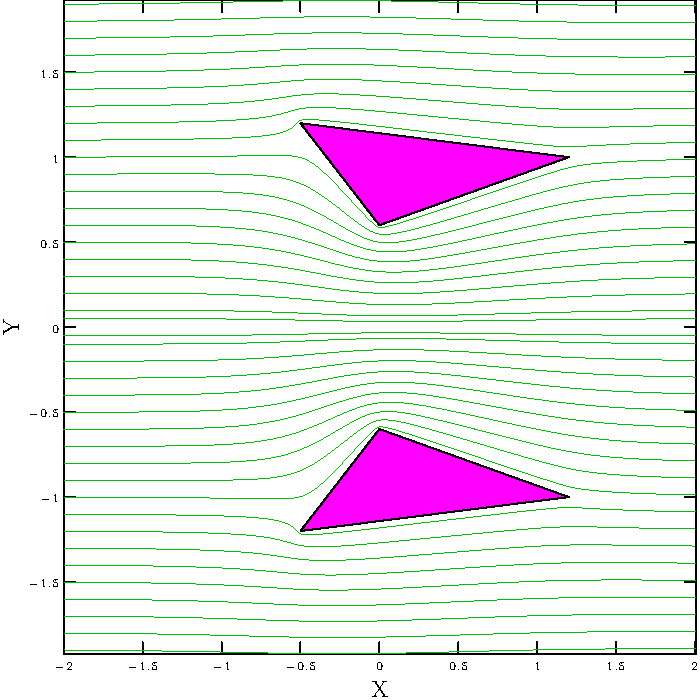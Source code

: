import graph;
import patterns;
size(350,350,IgnoreAspect);
add("crosshatch",crosshatch(3mm));

pair reflect_y(pair pt)
{
  return (pt.x, -pt.y);
}

pair[] reflect_y(pair[] pts)
{
  pair[] ret;
  for (int i = 0; i < pts.length; ++i) {
    ret.push((pts[i].x, -pts[i].y));
  }
  return ret;
}

pair[][] toru = {
  {
(-0.5,1.2),
(-0.499526,1.19943),
(-0.499048,1.19886),
(-0.498567,1.19828),
(-0.498082,1.1977),
(-0.497593,1.19711),
(-0.497101,1.19652),
(-0.496605,1.19593),
(-0.496105,1.19533),
(-0.495601,1.19472),
(-0.495093,1.19411),
(-0.494582,1.1935),
(-0.494066,1.19288),
(-0.493547,1.19226),
(-0.493023,1.19163),
(-0.492496,1.19099),
(-0.491964,1.19036),
(-0.491429,1.18971),
(-0.490889,1.18907),
(-0.490345,1.18841),
(-0.489797,1.18776),
(-0.489245,1.18709),
(-0.488689,1.18643),
(-0.488128,1.18575),
(-0.487563,1.18508),
(-0.486994,1.18439),
(-0.48642,1.1837),
(-0.485842,1.18301),
(-0.48526,1.18231),
(-0.484673,1.18161),
(-0.484082,1.1809),
(-0.483486,1.18018),
(-0.482885,1.17946),
(-0.48228,1.17874),
(-0.481671,1.178),
(-0.481056,1.17727),
(-0.480437,1.17652),
(-0.479813,1.17578),
(-0.479185,1.17502),
(-0.478552,1.17426),
(-0.477913,1.1735),
(-0.47727,1.17272),
(-0.476622,1.17195),
(-0.475969,1.17116),
(-0.475311,1.17037),
(-0.474648,1.16958),
(-0.47398,1.16878),
(-0.473307,1.16797),
(-0.472628,1.16715),
(-0.471945,1.16633),
(-0.471256,1.16551),
(-0.470562,1.16467),
(-0.469862,1.16383),
(-0.469158,1.16299),
(-0.468447,1.16214),
(-0.467732,1.16128),
(-0.467011,1.16041),
(-0.466284,1.15954),
(-0.465552,1.15866),
(-0.464814,1.15778),
(-0.464071,1.15688),
(-0.463322,1.15599),
(-0.462567,1.15508),
(-0.461806,1.15417),
(-0.46104,1.15325),
(-0.460267,1.15232),
(-0.459489,1.15139),
(-0.458705,1.15045),
(-0.457915,1.1495),
(-0.457118,1.14854),
(-0.456316,1.14758),
(-0.455507,1.14661),
(-0.454693,1.14563),
(-0.453872,1.14465),
(-0.453045,1.14365),
(-0.452211,1.14265),
(-0.451371,1.14165),
(-0.450525,1.14063),
(-0.449672,1.13961),
(-0.448813,1.13858),
(-0.447947,1.13754),
(-0.447074,1.13649),
(-0.446195,1.13543),
(-0.445309,1.13437),
(-0.444416,1.1333),
(-0.443516,1.13222),
(-0.44261,1.13113),
(-0.441697,1.13004),
(-0.440776,1.12893),
(-0.439849,1.12782),
(-0.438914,1.1267),
(-0.437972,1.12557),
(-0.437023,1.12443),
(-0.436067,1.12328),
(-0.435104,1.12212),
(-0.434133,1.12096),
(-0.433154,1.11979),
(-0.432168,1.1186),
(-0.431175,1.11741),
(-0.430174,1.11621),
(-0.429165,1.115),
(-0.428149,1.11378),
(-0.427125,1.11255),
(-0.426093,1.11131),
(-0.425053,1.11006),
(-0.424005,1.10881),
(-0.422949,1.10754),
(-0.421885,1.10626),
(-0.420813,1.10498),
(-0.419733,1.10368),
(-0.418644,1.10237),
(-0.417547,1.10106),
(-0.416442,1.09973),
(-0.415328,1.09839),
(-0.414206,1.09705),
(-0.413075,1.09569),
(-0.411935,1.09432),
(-0.410787,1.09294),
(-0.40963,1.09156),
(-0.408464,1.09016),
(-0.407289,1.08875),
(-0.406105,1.08733),
(-0.404912,1.08589),
(-0.40371,1.08445),
(-0.402499,1.083),
(-0.401278,1.08153),
(-0.400048,1.08006),
(-0.398809,1.07857),
(-0.39756,1.07707),
(-0.396302,1.07556),
(-0.395034,1.07404),
(-0.393756,1.07251),
(-0.392468,1.07096),
(-0.391171,1.06941),
(-0.389864,1.06784),
(-0.388546,1.06626),
(-0.387219,1.06466),
(-0.385882,1.06306),
(-0.384534,1.06144),
(-0.383176,1.05981),
(-0.381807,1.05817),
(-0.380428,1.05651),
(-0.379039,1.05485),
(-0.377638,1.05317),
(-0.376227,1.05147),
(-0.374806,1.04977),
(-0.373373,1.04805),
(-0.371929,1.04632),
(-0.370475,1.04457),
(-0.369009,1.04281),
(-0.367532,1.04104),
(-0.366044,1.03925),
(-0.364544,1.03745),
(-0.363033,1.03564),
(-0.36151,1.03381),
(-0.359976,1.03197),
(-0.35843,1.03012),
(-0.356872,1.02825),
(-0.355302,1.02636),
(-0.35372,1.02446),
(-0.352126,1.02255),
(-0.350519,1.02062),
(-0.348901,1.01868),
(-0.34727,1.01672),
(-0.345626,1.01475),
(-0.34397,1.01276),
(-0.342302,1.01076),
(-0.34062,1.00874),
(-0.338926,1.00671),
(-0.337219,1.00466),
(-0.335498,1.0026),
(-0.333765,1.00052),
(-0.332018,0.998421),
(-0.330257,0.996309),
(-0.328484,0.994181),
(-0.326697,0.992036),
(-0.324896,0.989875),
(-0.323081,0.987697),
(-0.321252,0.985503),
(-0.319409,0.983291),
(-0.317553,0.981063),
(-0.315682,0.978818),
(-0.313796,0.976556),
(-0.311897,0.974276),
(-0.309982,0.971979),
(-0.308053,0.969664),
(-0.30611,0.967332),
(-0.304151,0.964981),
(-0.302177,0.962613),
(-0.300189,0.960227),
(-0.298185,0.957822),
(-0.296166,0.955399),
(-0.294131,0.952957),
(-0.292081,0.950497),
(-0.290014,0.948017),
(-0.287933,0.945519),
(-0.285835,0.943002),
(-0.283721,0.940465),
(-0.281591,0.937909),
(-0.279445,0.935334),
(-0.277282,0.932738),
(-0.275103,0.930123),
(-0.272907,0.927488),
(-0.270694,0.924832),
(-0.268464,0.922157),
(-0.266217,0.919461),
(-0.263953,0.916744),
(-0.261672,0.914006),
(-0.259373,0.911247),
(-0.257056,0.908468),
(-0.254722,0.905667),
(-0.25237,0.902844),
(-0.25,0.9),
(-0.24763,0.897156),
(-0.245278,0.894333),
(-0.242944,0.891532),
(-0.240627,0.888753),
(-0.238328,0.885994),
(-0.236047,0.883256),
(-0.233783,0.880539),
(-0.231536,0.877843),
(-0.229306,0.875168),
(-0.227093,0.872512),
(-0.224897,0.869877),
(-0.222718,0.867262),
(-0.220555,0.864666),
(-0.218409,0.862091),
(-0.216279,0.859535),
(-0.214165,0.856998),
(-0.212067,0.854481),
(-0.209986,0.851983),
(-0.207919,0.849503),
(-0.205869,0.847043),
(-0.203834,0.844601),
(-0.201815,0.842178),
(-0.199811,0.839773),
(-0.197823,0.837387),
(-0.195849,0.835019),
(-0.19389,0.832668),
(-0.191947,0.830336),
(-0.190018,0.828021),
(-0.188103,0.825724),
(-0.186204,0.823444),
(-0.184318,0.821182),
(-0.182447,0.818937),
(-0.180591,0.816709),
(-0.178748,0.814497),
(-0.176919,0.812303),
(-0.175104,0.810125),
(-0.173303,0.807964),
(-0.171516,0.805819),
(-0.169743,0.803691),
(-0.167982,0.801579),
(-0.166235,0.799483),
(-0.164502,0.797402),
(-0.162781,0.795338),
(-0.161074,0.793289),
(-0.15938,0.791256),
(-0.157698,0.789238),
(-0.15603,0.787235),
(-0.154374,0.785248),
(-0.15273,0.783276),
(-0.151099,0.781319),
(-0.149481,0.779377),
(-0.147874,0.777449),
(-0.14628,0.775536),
(-0.144698,0.773638),
(-0.143128,0.771754),
(-0.14157,0.769884),
(-0.140024,0.768029),
(-0.13849,0.766188),
(-0.136967,0.76436),
(-0.135456,0.762547),
(-0.133956,0.760747),
(-0.132468,0.758961),
(-0.130991,0.757189),
(-0.129525,0.75543),
(-0.128071,0.753685),
(-0.126627,0.751952),
(-0.125194,0.750233),
(-0.123773,0.748527),
(-0.122362,0.746834),
(-0.120961,0.745154),
(-0.119572,0.743486),
(-0.118193,0.741832),
(-0.116824,0.740189),
(-0.115466,0.73856),
(-0.114118,0.736942),
(-0.112781,0.735337),
(-0.111454,0.733744),
(-0.110136,0.732163),
(-0.108829,0.730595),
(-0.107532,0.729038),
(-0.106244,0.727493),
(-0.104966,0.72596),
(-0.103698,0.724438),
(-0.10244,0.722928),
(-0.101191,0.721429),
(-0.0999518,0.719942),
(-0.0987219,0.718466),
(-0.0975013,0.717002),
(-0.09629,0.715548),
(-0.0950879,0.714106),
(-0.093895,0.712674),
(-0.0927111,0.711253),
(-0.0915362,0.709843),
(-0.0903702,0.708444),
(-0.0892131,0.707056),
(-0.0880648,0.705678),
(-0.0869252,0.70431),
(-0.0857943,0.702953),
(-0.084672,0.701606),
(-0.0835581,0.70027),
(-0.0824528,0.698943),
(-0.0813559,0.697627),
(-0.0802673,0.696321),
(-0.0791869,0.695024),
(-0.0781148,0.693738),
(-0.0770508,0.692461),
(-0.0759949,0.691194),
(-0.074947,0.689936),
(-0.0739071,0.688689),
(-0.0728751,0.68745),
(-0.071851,0.686221),
(-0.0708346,0.685001),
(-0.0698259,0.683791),
(-0.0688249,0.68259),
(-0.0678315,0.681398),
(-0.0668457,0.680215),
(-0.0658673,0.679041),
(-0.0648964,0.677876),
(-0.0639329,0.676719),
(-0.0629767,0.675572),
(-0.0620277,0.674433),
(-0.061086,0.673303),
(-0.0601514,0.672182),
(-0.0592239,0.671069),
(-0.0583035,0.669964),
(-0.05739,0.668868),
(-0.0564835,0.66778),
(-0.0555839,0.666701),
(-0.0546911,0.665629),
(-0.0538051,0.664566),
(-0.0529259,0.663511),
(-0.0520533,0.662464),
(-0.0511874,0.661425),
(-0.050328,0.660394),
(-0.0494752,0.65937),
(-0.0486288,0.658355),
(-0.0477889,0.657347),
(-0.0469553,0.656346),
(-0.0461281,0.655354),
(-0.0453072,0.654369),
(-0.0444925,0.653391),
(-0.043684,0.652421),
(-0.0428817,0.651458),
(-0.0420854,0.650502),
(-0.0412952,0.649554),
(-0.040511,0.648613),
(-0.0397328,0.647679),
(-0.0389604,0.646753),
(-0.038194,0.645833),
(-0.0374333,0.64492),
(-0.0366785,0.644014),
(-0.0359293,0.643115),
(-0.0351859,0.642223),
(-0.0344481,0.641338),
(-0.033716,0.640459),
(-0.0329894,0.639587),
(-0.0322683,0.638722),
(-0.0315527,0.637863),
(-0.0308425,0.637011),
(-0.0301377,0.636165),
(-0.0294383,0.635326),
(-0.0287442,0.634493),
(-0.0280554,0.633666),
(-0.0273718,0.632846),
(-0.0266934,0.632032),
(-0.0260201,0.631224),
(-0.025352,0.630422),
(-0.0246889,0.629627),
(-0.0240309,0.628837),
(-0.0233779,0.628053),
(-0.0227298,0.627276),
(-0.0220867,0.626504),
(-0.0214485,0.625738),
(-0.0208151,0.624978),
(-0.0201865,0.624224),
(-0.0195627,0.623475),
(-0.0189436,0.622732),
(-0.0183293,0.621995),
(-0.0177196,0.621264),
(-0.0171145,0.620537),
(-0.0165141,0.619817),
(-0.0159182,0.619102),
(-0.0153268,0.618392),
(-0.0147399,0.617688),
(-0.0141575,0.616989),
(-0.0135795,0.616295),
(-0.0130059,0.615607),
(-0.0124367,0.614924),
(-0.0118718,0.614246),
(-0.0113111,0.613573),
(-0.0107548,0.612906),
(-0.0102026,0.612243),
(-0.0096547,0.611586),
(-0.00911092,0.610933),
(-0.00857128,0.610286),
(-0.00803574,0.609643),
(-0.00750426,0.609005),
(-0.00697683,0.608372),
(-0.0064534,0.607744),
(-0.00593395,0.607121),
(-0.00541844,0.606502),
(-0.00490686,0.605888),
(-0.00439916,0.605279),
(-0.00389532,0.604674),
(-0.00339531,0.604074),
(-0.00289909,0.603479),
(-0.00240665,0.602888),
(-0.00191795,0.602302),
(-0.00143296,0.60172),
(-0.00095166,0.601142),
(-0.000474015,0.600569),
  },
  {
(0,0.6),
(0.00113764,0.600379),
(0.00228398,0.600761),
(0.00343911,0.601146),
(0.00460308,0.601534),
(0.00577596,0.601925),
(0.00695782,0.602319),
(0.00814873,0.602716),
(0.00934876,0.603116),
(0.010558,0.603519),
(0.0117765,0.603925),
(0.0130043,0.604335),
(0.0142415,0.604747),
(0.0154882,0.605163),
(0.0167444,0.605581),
(0.0180102,0.606003),
(0.0192858,0.606429),
(0.0205711,0.606857),
(0.0218662,0.607289),
(0.0231713,0.607724),
(0.0244863,0.608162),
(0.0258115,0.608604),
(0.0271467,0.609049),
(0.0284922,0.609497),
(0.029848,0.609949),
(0.0312142,0.610405),
(0.0325908,0.610864),
(0.033978,0.611326),
(0.0353758,0.611792),
(0.0367843,0.612261),
(0.0382036,0.612735),
(0.0396338,0.613211),
(0.0410749,0.613692),
(0.042527,0.614176),
(0.0439903,0.614663),
(0.0454647,0.615155),
(0.0469505,0.61565),
(0.0484476,0.616149),
(0.0499562,0.616652),
(0.0514763,0.617159),
(0.0530081,0.617669),
(0.0545516,0.618184),
(0.056107,0.618702),
(0.0576742,0.619225),
(0.0592534,0.619751),
(0.0608448,0.620282),
(0.0624483,0.620816),
(0.0640641,0.621355),
(0.0656922,0.621897),
(0.0673329,0.622444),
(0.0689861,0.622995),
(0.0706519,0.623551),
(0.0723305,0.62411),
(0.074022,0.624674),
(0.0757264,0.625242),
(0.0774439,0.625815),
(0.0791745,0.626391),
(0.0809183,0.626973),
(0.0826755,0.627559),
(0.0844462,0.628149),
(0.0862304,0.628743),
(0.0880283,0.629343),
(0.08984,0.629947),
(0.0916655,0.630555),
(0.093505,0.631168),
(0.0953586,0.631786),
(0.0972264,0.632409),
(0.0991085,0.633036),
(0.101005,0.633668),
(0.102916,0.634305),
(0.104842,0.634947),
(0.106782,0.635594),
(0.108737,0.636246),
(0.110707,0.636902),
(0.112693,0.637564),
(0.114693,0.638231),
(0.116709,0.638903),
(0.11874,0.63958),
(0.120787,0.640262),
(0.12285,0.64095),
(0.124928,0.641643),
(0.127022,0.642341),
(0.129132,0.643044),
(0.131259,0.643753),
(0.133401,0.644467),
(0.13556,0.645187),
(0.137736,0.645912),
(0.139928,0.646643),
(0.142137,0.647379),
(0.144363,0.648121),
(0.146606,0.648869),
(0.148867,0.649622),
(0.151144,0.650381),
(0.153439,0.651146),
(0.155751,0.651917),
(0.158082,0.652694),
(0.16043,0.653477),
(0.162796,0.654265),
(0.16518,0.65506),
(0.167582,0.655861),
(0.170003,0.656668),
(0.172442,0.657481),
(0.1749,0.6583),
(0.177377,0.659126),
(0.179873,0.659958),
(0.182388,0.660796),
(0.184922,0.661641),
(0.187475,0.662492),
(0.190049,0.66335),
(0.192641,0.664214),
(0.195254,0.665085),
(0.197887,0.665962),
(0.20054,0.666847),
(0.203213,0.667738),
(0.205906,0.668635),
(0.208621,0.66954),
(0.211356,0.670452),
(0.214111,0.67137),
(0.216889,0.672296),
(0.219687,0.673229),
(0.222507,0.674169),
(0.225348,0.675116),
(0.228211,0.67607),
(0.231096,0.677032),
(0.234003,0.678001),
(0.236932,0.678977),
(0.239884,0.679961),
(0.242859,0.680953),
(0.245856,0.681952),
(0.248876,0.682959),
(0.251919,0.683973),
(0.254986,0.684995),
(0.258076,0.686025),
(0.261189,0.687063),
(0.264327,0.688109),
(0.267488,0.689163),
(0.270674,0.690225),
(0.273884,0.691295),
(0.277119,0.692373),
(0.280379,0.69346),
(0.283663,0.694554),
(0.286973,0.695658),
(0.290308,0.696769),
(0.293668,0.697889),
(0.297054,0.699018),
(0.300466,0.700155),
(0.303905,0.701302),
(0.307369,0.702456),
(0.31086,0.70362),
(0.314378,0.704793),
(0.317923,0.705974),
(0.321495,0.707165),
(0.325094,0.708365),
(0.328721,0.709574),
(0.332376,0.710792),
(0.336058,0.712019),
(0.339769,0.713256),
(0.343508,0.714503),
(0.347276,0.715759),
(0.351073,0.717024),
(0.354898,0.718299),
(0.358753,0.719584),
(0.362638,0.720879),
(0.366552,0.722184),
(0.370496,0.723499),
(0.374471,0.724824),
(0.378476,0.726159),
(0.382511,0.727504),
(0.386578,0.728859),
(0.390675,0.730225),
(0.394804,0.731601),
(0.398965,0.732988),
(0.403157,0.734386),
(0.407382,0.735794),
(0.411639,0.737213),
(0.415928,0.738643),
(0.420251,0.740084),
(0.424606,0.741535),
(0.428995,0.742998),
(0.433417,0.744472),
(0.437874,0.745958),
(0.442364,0.747455),
(0.446889,0.748963),
(0.451448,0.750483),
(0.456042,0.752014),
(0.460672,0.753557),
(0.465337,0.755112),
(0.470037,0.756679),
(0.474774,0.758258),
(0.479547,0.759849),
(0.484356,0.761452),
(0.489203,0.763068),
(0.494086,0.764695),
(0.499007,0.766336),
(0.503965,0.767988),
(0.508962,0.769654),
(0.513996,0.771332),
(0.51907,0.773023),
(0.524182,0.774727),
(0.529333,0.776444),
(0.534523,0.778174),
(0.539754,0.779918),
(0.545024,0.781675),
(0.550335,0.783445),
(0.555687,0.785229),
(0.561079,0.787026),
(0.566513,0.788838),
(0.571988,0.790663),
(0.577505,0.792502),
(0.583065,0.794355),
(0.588667,0.796222),
(0.594312,0.798104),
(0.6,0.8),
(0.605688,0.801896),
(0.611333,0.803778),
(0.616935,0.805645),
(0.622495,0.807498),
(0.628012,0.809337),
(0.633487,0.811162),
(0.638921,0.812974),
(0.644313,0.814771),
(0.649665,0.816555),
(0.654976,0.818325),
(0.660246,0.820082),
(0.665477,0.821826),
(0.670667,0.823556),
(0.675818,0.825273),
(0.68093,0.826977),
(0.686004,0.828668),
(0.691038,0.830346),
(0.696035,0.832012),
(0.700993,0.833664),
(0.705914,0.835305),
(0.710797,0.836932),
(0.715644,0.838548),
(0.720453,0.840151),
(0.725226,0.841742),
(0.729963,0.843321),
(0.734663,0.844888),
(0.739328,0.846443),
(0.743958,0.847986),
(0.748552,0.849517),
(0.753111,0.851037),
(0.757636,0.852545),
(0.762126,0.854042),
(0.766583,0.855528),
(0.771005,0.857002),
(0.775394,0.858465),
(0.779749,0.859916),
(0.784072,0.861357),
(0.788361,0.862787),
(0.792618,0.864206),
(0.796843,0.865614),
(0.801035,0.867012),
(0.805196,0.868399),
(0.809325,0.869775),
(0.813422,0.871141),
(0.817489,0.872496),
(0.821524,0.873841),
(0.825529,0.875176),
(0.829504,0.876501),
(0.833448,0.877816),
(0.837362,0.879121),
(0.841247,0.880416),
(0.845102,0.881701),
(0.848927,0.882976),
(0.852724,0.884241),
(0.856492,0.885497),
(0.860231,0.886744),
(0.863942,0.887981),
(0.867624,0.889208),
(0.871279,0.890426),
(0.874906,0.891635),
(0.878505,0.892835),
(0.882077,0.894026),
(0.885622,0.895207),
(0.88914,0.89638),
(0.892631,0.897544),
(0.896095,0.898698),
(0.899534,0.899845),
(0.902946,0.900982),
(0.906332,0.902111),
(0.909692,0.903231),
(0.913027,0.904342),
(0.916337,0.905446),
(0.919621,0.90654),
(0.922881,0.907627),
(0.926116,0.908705),
(0.929326,0.909775),
(0.932512,0.910837),
(0.935673,0.911891),
(0.938811,0.912937),
(0.941924,0.913975),
(0.945014,0.915005),
(0.948081,0.916027),
(0.951124,0.917041),
(0.954144,0.918048),
(0.957141,0.919047),
(0.960116,0.920039),
(0.963068,0.921023),
(0.965997,0.921999),
(0.968904,0.922968),
(0.971789,0.92393),
(0.974652,0.924884),
(0.977493,0.925831),
(0.980313,0.926771),
(0.983111,0.927704),
(0.985889,0.92863),
(0.988644,0.929548),
(0.991379,0.93046),
(0.994094,0.931365),
(0.996787,0.932262),
(0.99946,0.933153),
(1.00211,0.934038),
(1.00475,0.934915),
(1.00736,0.935786),
(1.00995,0.93665),
(1.01252,0.937508),
(1.01508,0.938359),
(1.01761,0.939204),
(1.02013,0.940042),
(1.02262,0.940874),
(1.0251,0.9417),
(1.02756,0.942519),
(1.03,0.943332),
(1.03242,0.944139),
(1.03482,0.94494),
(1.0372,0.945735),
(1.03957,0.946523),
(1.04192,0.947306),
(1.04425,0.948083),
(1.04656,0.948854),
(1.04886,0.949619),
(1.05113,0.950378),
(1.05339,0.951131),
(1.05564,0.951879),
(1.05786,0.952621),
(1.06007,0.953357),
(1.06226,0.954088),
(1.06444,0.954813),
(1.0666,0.955533),
(1.06874,0.956247),
(1.07087,0.956956),
(1.07298,0.957659),
(1.07507,0.958357),
(1.07715,0.95905),
(1.07921,0.959738),
(1.08126,0.96042),
(1.08329,0.961097),
(1.08531,0.961769),
(1.08731,0.962436),
(1.08929,0.963098),
(1.09126,0.963754),
(1.09322,0.964406),
(1.09516,0.965053),
(1.09708,0.965695),
(1.099,0.966332),
(1.10089,0.966964),
(1.10277,0.967591),
(1.10464,0.968214),
(1.10649,0.968832),
(1.10833,0.969445),
(1.11016,0.970053),
(1.11197,0.970657),
(1.11377,0.971257),
(1.11555,0.971851),
(1.11732,0.972441),
(1.11908,0.973027),
(1.12083,0.973609),
(1.12256,0.974185),
(1.12427,0.974758),
(1.12598,0.975326),
(1.12767,0.97589),
(1.12935,0.976449),
(1.13101,0.977005),
(1.13267,0.977556),
(1.13431,0.978103),
(1.13594,0.978645),
(1.13755,0.979184),
(1.13916,0.979718),
(1.14075,0.980249),
(1.14233,0.980775),
(1.14389,0.981298),
(1.14545,0.981816),
(1.14699,0.982331),
(1.14852,0.982841),
(1.15004,0.983348),
(1.15155,0.983851),
(1.15305,0.98435),
(1.15454,0.984845),
(1.15601,0.985337),
(1.15747,0.985824),
(1.15893,0.986308),
(1.16037,0.986789),
(1.1618,0.987265),
(1.16322,0.987739),
(1.16462,0.988208),
(1.16602,0.988674),
(1.16741,0.989136),
(1.16879,0.989595),
(1.17015,0.990051),
(1.17151,0.990503),
(1.17285,0.990951),
(1.17419,0.991396),
(1.17551,0.991838),
(1.17683,0.992276),
(1.17813,0.992711),
(1.17943,0.993143),
(1.18071,0.993571),
(1.18199,0.993997),
(1.18326,0.994419),
(1.18451,0.994837),
(1.18576,0.995253),
(1.187,0.995665),
(1.18822,0.996075),
(1.18944,0.996481),
(1.19065,0.996884),
(1.19185,0.997284),
(1.19304,0.997681),
(1.19422,0.998075),
(1.1954,0.998466),
(1.19656,0.998854),
(1.19772,0.999239),
(1.19886,0.999621),
  },
  {
(1.2,1),
(1.19839,1.00019),
(1.19676,1.00038),
(1.19513,1.00057),
(1.19348,1.00077),
(1.19182,1.00096),
(1.19014,1.00116),
(1.18846,1.00136),
(1.18676,1.00156),
(1.18504,1.00176),
(1.18332,1.00196),
(1.18158,1.00217),
(1.17982,1.00237),
(1.17806,1.00258),
(1.17628,1.00279),
(1.17449,1.003),
(1.17268,1.00321),
(1.17086,1.00343),
(1.16902,1.00364),
(1.16717,1.00386),
(1.16531,1.00408),
(1.16343,1.0043),
(1.16154,1.00452),
(1.15964,1.00475),
(1.15772,1.00497),
(1.15578,1.0052),
(1.15383,1.00543),
(1.15186,1.00566),
(1.14988,1.0059),
(1.14789,1.00613),
(1.14588,1.00637),
(1.14385,1.00661),
(1.14181,1.00685),
(1.13975,1.00709),
(1.13768,1.00733),
(1.13559,1.00758),
(1.13349,1.00783),
(1.13137,1.00807),
(1.12923,1.00833),
(1.12708,1.00858),
(1.12491,1.00883),
(1.12272,1.00909),
(1.12052,1.00935),
(1.11829,1.00961),
(1.11606,1.00988),
(1.1138,1.01014),
(1.11153,1.01041),
(1.10924,1.01068),
(1.10694,1.01095),
(1.10461,1.01122),
(1.10227,1.0115),
(1.09991,1.01178),
(1.09753,1.01206),
(1.09514,1.01234),
(1.09272,1.01262),
(1.09029,1.01291),
(1.08784,1.0132),
(1.08537,1.01349),
(1.08288,1.01378),
(1.08037,1.01407),
(1.07784,1.01437),
(1.07529,1.01467),
(1.07273,1.01497),
(1.07014,1.01528),
(1.06753,1.01558),
(1.06491,1.01589),
(1.06226,1.0162),
(1.0596,1.01652),
(1.05691,1.01683),
(1.0542,1.01715),
(1.05147,1.01747),
(1.04873,1.0178),
(1.04596,1.01812),
(1.04316,1.01845),
(1.04035,1.01878),
(1.03752,1.01912),
(1.03466,1.01945),
(1.03178,1.01979),
(1.02888,1.02013),
(1.02596,1.02047),
(1.02302,1.02082),
(1.02005,1.02117),
(1.01706,1.02152),
(1.01405,1.02188),
(1.01101,1.02223),
(1.00796,1.02259),
(1.00487,1.02296),
(1.00177,1.02332),
(0.998639,1.02369),
(0.995485,1.02406),
(0.992308,1.02443),
(0.989106,1.02481),
(0.985879,1.02519),
(0.982628,1.02557),
(0.979352,1.02596),
(0.976051,1.02635),
(0.972725,1.02674),
(0.969373,1.02713),
(0.965995,1.02753),
(0.962592,1.02793),
(0.959162,1.02833),
(0.955707,1.02874),
(0.952225,1.02915),
(0.948716,1.02956),
(0.94518,1.02998),
(0.941617,1.0304),
(0.938027,1.03082),
(0.93441,1.03125),
(0.930764,1.03167),
(0.927091,1.03211),
(0.92339,1.03254),
(0.91966,1.03298),
(0.915902,1.03342),
(0.912115,1.03387),
(0.908299,1.03432),
(0.904454,1.03477),
(0.90058,1.03523),
(0.896675,1.03569),
(0.892741,1.03615),
(0.888777,1.03661),
(0.884782,1.03708),
(0.880757,1.03756),
(0.876701,1.03804),
(0.872614,1.03852),
(0.868496,1.039),
(0.864346,1.03949),
(0.860164,1.03998),
(0.85595,1.04048),
(0.851704,1.04098),
(0.847426,1.04148),
(0.843115,1.04199),
(0.83877,1.0425),
(0.834393,1.04301),
(0.829982,1.04353),
(0.825537,1.04405),
(0.821058,1.04458),
(0.816545,1.04511),
(0.811997,1.04565),
(0.807415,1.04619),
(0.802797,1.04673),
(0.798144,1.04728),
(0.793455,1.04783),
(0.788731,1.04838),
(0.78397,1.04894),
(0.779173,1.04951),
(0.774339,1.05008),
(0.769468,1.05065),
(0.76456,1.05123),
(0.759615,1.05181),
(0.754631,1.0524),
(0.749609,1.05299),
(0.744549,1.05358),
(0.73945,1.05418),
(0.734312,1.05479),
(0.729135,1.0554),
(0.723918,1.05601),
(0.718661,1.05663),
(0.713364,1.05725),
(0.708026,1.05788),
(0.702647,1.05851),
(0.697227,1.05915),
(0.691766,1.05979),
(0.686263,1.06044),
(0.680718,1.06109),
(0.67513,1.06175),
(0.669499,1.06241),
(0.663826,1.06308),
(0.658109,1.06375),
(0.652348,1.06443),
(0.646543,1.06511),
(0.640694,1.0658),
(0.6348,1.06649),
(0.62886,1.06719),
(0.622875,1.0679),
(0.616845,1.06861),
(0.610768,1.06932),
(0.604645,1.07004),
(0.598475,1.07077),
(0.592257,1.0715),
(0.585992,1.07224),
(0.579679,1.07298),
(0.573318,1.07373),
(0.566908,1.07448),
(0.560449,1.07524),
(0.55394,1.07601),
(0.547382,1.07678),
(0.540773,1.07756),
(0.534114,1.07834),
(0.527403,1.07913),
(0.520642,1.07992),
(0.513828,1.08073),
(0.506963,1.08153),
(0.500045,1.08235),
(0.493074,1.08317),
(0.486049,1.08399),
(0.478971,1.08483),
(0.471839,1.08567),
(0.464651,1.08651),
(0.457409,1.08736),
(0.450112,1.08822),
(0.442758,1.08909),
(0.435349,1.08996),
(0.427882,1.09084),
(0.420359,1.09172),
(0.412777,1.09261),
(0.405138,1.09351),
(0.39744,1.09442),
(0.389684,1.09533),
(0.381868,1.09625),
(0.373992,1.09718),
(0.366055,1.09811),
(0.358058,1.09905),
(0.35,1.1),
(0.341942,1.10095),
(0.333945,1.10189),
(0.326008,1.10282),
(0.318132,1.10375),
(0.310316,1.10467),
(0.30256,1.10558),
(0.294862,1.10649),
(0.287223,1.10739),
(0.279641,1.10828),
(0.272118,1.10916),
(0.264651,1.11004),
(0.257242,1.11091),
(0.249888,1.11178),
(0.242591,1.11264),
(0.235349,1.11349),
(0.228161,1.11433),
(0.221029,1.11517),
(0.213951,1.11601),
(0.206926,1.11683),
(0.199955,1.11765),
(0.193037,1.11847),
(0.186172,1.11927),
(0.179358,1.12008),
(0.172597,1.12087),
(0.165886,1.12166),
(0.159227,1.12244),
(0.152618,1.12322),
(0.14606,1.12399),
(0.139551,1.12476),
(0.133092,1.12552),
(0.126682,1.12627),
(0.120321,1.12702),
(0.114008,1.12776),
(0.107743,1.1285),
(0.101525,1.12923),
(0.0953552,1.12996),
(0.0892319,1.13068),
(0.0831551,1.13139),
(0.0771245,1.1321),
(0.0711398,1.13281),
(0.0652005,1.13351),
(0.0593063,1.1342),
(0.0534569,1.13489),
(0.047652,1.13557),
(0.0418912,1.13625),
(0.0361741,1.13692),
(0.0305005,1.13759),
(0.02487,1.13825),
(0.0192823,1.13891),
(0.0137371,1.13956),
(0.00823394,1.14021),
(0.00277264,1.14085),
(-0.00264716,1.14149),
(-0.00802577,1.14212),
(-0.0133635,1.14275),
(-0.0186607,1.14337),
(-0.0239176,1.14399),
(-0.0291346,1.1446),
(-0.034312,1.14521),
(-0.03945,1.14582),
(-0.0445489,1.14642),
(-0.0496092,1.14701),
(-0.0546309,1.1476),
(-0.0596145,1.14819),
(-0.0645603,1.14877),
(-0.0694684,1.14935),
(-0.0743393,1.14992),
(-0.0791732,1.15049),
(-0.0839703,1.15106),
(-0.088731,1.15162),
(-0.0934554,1.15217),
(-0.098144,1.15272),
(-0.102797,1.15327),
(-0.107415,1.15381),
(-0.111997,1.15435),
(-0.116545,1.15489),
(-0.121058,1.15542),
(-0.125537,1.15595),
(-0.129982,1.15647),
(-0.134393,1.15699),
(-0.13877,1.1575),
(-0.143115,1.15801),
(-0.147426,1.15852),
(-0.151704,1.15902),
(-0.15595,1.15952),
(-0.160164,1.16002),
(-0.164346,1.16051),
(-0.168496,1.161),
(-0.172614,1.16148),
(-0.176701,1.16196),
(-0.180757,1.16244),
(-0.184782,1.16292),
(-0.188777,1.16339),
(-0.192741,1.16385),
(-0.196675,1.16431),
(-0.20058,1.16477),
(-0.204454,1.16523),
(-0.208299,1.16568),
(-0.212115,1.16613),
(-0.215902,1.16658),
(-0.21966,1.16702),
(-0.22339,1.16746),
(-0.227091,1.16789),
(-0.230764,1.16833),
(-0.23441,1.16875),
(-0.238027,1.16918),
(-0.241617,1.1696),
(-0.24518,1.17002),
(-0.248716,1.17044),
(-0.252225,1.17085),
(-0.255707,1.17126),
(-0.259162,1.17167),
(-0.262592,1.17207),
(-0.265995,1.17247),
(-0.269373,1.17287),
(-0.272725,1.17326),
(-0.276051,1.17365),
(-0.279352,1.17404),
(-0.282628,1.17443),
(-0.285879,1.17481),
(-0.289106,1.17519),
(-0.292308,1.17557),
(-0.295485,1.17594),
(-0.298639,1.17631),
(-0.301768,1.17668),
(-0.304874,1.17704),
(-0.307956,1.17741),
(-0.311015,1.17777),
(-0.31405,1.17812),
(-0.317062,1.17848),
(-0.320052,1.17883),
(-0.323019,1.17918),
(-0.325963,1.17953),
(-0.328885,1.17987),
(-0.331784,1.18021),
(-0.334662,1.18055),
(-0.337518,1.18088),
(-0.340352,1.18122),
(-0.343164,1.18155),
(-0.345956,1.18188),
(-0.348725,1.1822),
(-0.351474,1.18253),
(-0.354202,1.18285),
(-0.35691,1.18317),
(-0.359596,1.18348),
(-0.362263,1.1838),
(-0.364909,1.18411),
(-0.367535,1.18442),
(-0.370141,1.18472),
(-0.372727,1.18503),
(-0.375293,1.18533),
(-0.37784,1.18563),
(-0.380368,1.18593),
(-0.382876,1.18622),
(-0.385366,1.18651),
(-0.387836,1.1868),
(-0.390288,1.18709),
(-0.392721,1.18738),
(-0.395136,1.18766),
(-0.397532,1.18794),
(-0.39991,1.18822),
(-0.40227,1.1885),
(-0.404612,1.18878),
(-0.406936,1.18905),
(-0.409243,1.18932),
(-0.411532,1.18959),
(-0.413803,1.18986),
(-0.416058,1.19012),
(-0.418295,1.19039),
(-0.420515,1.19065),
(-0.422719,1.19091),
(-0.424905,1.19117),
(-0.427075,1.19142),
(-0.429229,1.19167),
(-0.431366,1.19193),
(-0.433487,1.19217),
(-0.435592,1.19242),
(-0.43768,1.19267),
(-0.439753,1.19291),
(-0.441811,1.19315),
(-0.443852,1.19339),
(-0.445878,1.19363),
(-0.447889,1.19387),
(-0.449884,1.1941),
(-0.451864,1.19434),
(-0.45383,1.19457),
(-0.45578,1.1948),
(-0.457715,1.19503),
(-0.459636,1.19525),
(-0.461542,1.19548),
(-0.463434,1.1957),
(-0.465311,1.19592),
(-0.467174,1.19614),
(-0.469023,1.19636),
(-0.470858,1.19657),
(-0.472679,1.19679),
(-0.474486,1.197),
(-0.476279,1.19721),
(-0.478058,1.19742),
(-0.479825,1.19763),
(-0.481577,1.19783),
(-0.483317,1.19804),
(-0.485043,1.19824),
(-0.486756,1.19844),
(-0.488456,1.19864),
(-0.490143,1.19884),
(-0.491817,1.19904),
(-0.493479,1.19923),
(-0.495128,1.19943),
(-0.496764,1.19962),
(-0.498388,1.19981),
  },
};
pair[][] stream_lines = {
{
(-2,0.05),
(-1.99375,0.05),
(-1.9875,0.05),
(-1.98125,0.0499999),
(-1.975,0.0499999),
(-1.96875,0.0499997),
(-1.9625,0.0499996),
(-1.95625,0.0499994),
(-1.95,0.0499992),
(-1.94375,0.049999),
(-1.9375,0.0499987),
(-1.93125,0.0499984),
(-1.925,0.0499981),
(-1.91875,0.0499977),
(-1.9125,0.0499973),
(-1.90625,0.0499969),
(-1.9,0.0499964),
(-1.89375,0.0499959),
(-1.8875,0.0499953),
(-1.88125,0.0499947),
(-1.875,0.0499941),
(-1.86875,0.0499934),
(-1.8625,0.0499926),
(-1.85625,0.0499918),
(-1.85,0.049991),
(-1.84375,0.0499901),
(-1.8375,0.0499892),
(-1.83125,0.0499882),
(-1.825,0.0499871),
(-1.81875,0.049986),
(-1.8125,0.0499849),
(-1.80625,0.0499836),
(-1.8,0.0499824),
(-1.79375,0.049981),
(-1.7875,0.0499796),
(-1.78125,0.0499782),
(-1.775,0.0499766),
(-1.76875,0.049975),
(-1.7625,0.0499734),
(-1.75625,0.0499716),
(-1.75,0.0499698),
(-1.74375,0.0499679),
(-1.7375,0.049966),
(-1.73125,0.0499639),
(-1.725,0.0499618),
(-1.71875,0.0499596),
(-1.71249,0.0499573),
(-1.70624,0.0499549),
(-1.69999,0.0499525),
(-1.69374,0.0499499),
(-1.68749,0.0499473),
(-1.68124,0.0499445),
(-1.67499,0.0499417),
(-1.66874,0.0499387),
(-1.66249,0.0499357),
(-1.65624,0.0499325),
(-1.64999,0.0499293),
(-1.64374,0.0499259),
(-1.63749,0.0499224),
(-1.63124,0.0499188),
(-1.62499,0.0499151),
(-1.61874,0.0499113),
(-1.61249,0.0499073),
(-1.60624,0.0499032),
(-1.59999,0.049899),
(-1.59374,0.0498946),
(-1.58749,0.0498902),
(-1.58124,0.0498855),
(-1.57499,0.0498807),
(-1.56873,0.0498758),
(-1.56248,0.0498707),
(-1.55623,0.0498655),
(-1.54998,0.0498601),
(-1.54373,0.0498546),
(-1.53748,0.0498489),
(-1.53123,0.049843),
(-1.52498,0.049837),
(-1.51873,0.0498307),
(-1.51248,0.0498243),
(-1.50623,0.0498177),
(-1.49998,0.0498109),
(-1.49373,0.049804),
(-1.48747,0.0497968),
(-1.48122,0.0497894),
(-1.47497,0.0497818),
(-1.46872,0.0497741),
(-1.46247,0.049766),
(-1.45622,0.0497578),
(-1.44997,0.0497494),
(-1.44372,0.0497407),
(-1.43747,0.0497318),
(-1.43122,0.0497226),
(-1.42496,0.0497132),
(-1.41871,0.0497035),
(-1.41246,0.0496936),
(-1.40621,0.0496834),
(-1.39996,0.049673),
(-1.39371,0.0496623),
(-1.38746,0.0496513),
(-1.38121,0.04964),
(-1.37495,0.0496284),
(-1.3687,0.0496165),
(-1.36245,0.0496043),
(-1.3562,0.0495918),
(-1.34995,0.049579),
(-1.3437,0.0495659),
(-1.33744,0.0495524),
(-1.33119,0.0495386),
(-1.32494,0.0495244),
(-1.31869,0.0495099),
(-1.31244,0.049495),
(-1.30619,0.0494798),
(-1.29993,0.0494642),
(-1.29368,0.0494482),
(-1.28743,0.0494318),
(-1.28118,0.049415),
(-1.27493,0.0493978),
(-1.26867,0.0493802),
(-1.26242,0.0493622),
(-1.25617,0.0493438),
(-1.24992,0.0493249),
(-1.24366,0.0493055),
(-1.23741,0.0492857),
(-1.23116,0.0492655),
(-1.22491,0.0492447),
(-1.21865,0.0492235),
(-1.2124,0.0492018),
(-1.20615,0.0491796),
(-1.1999,0.0491569),
(-1.19364,0.0491337),
(-1.18739,0.0491099),
(-1.18114,0.0490856),
(-1.17488,0.0490607),
(-1.16863,0.0490353),
(-1.16238,0.0490093),
(-1.15612,0.0489828),
(-1.14987,0.0489556),
(-1.14362,0.0489279),
(-1.13736,0.0488996),
(-1.13111,0.0488706),
(-1.12486,0.048841),
(-1.1186,0.0488108),
(-1.11235,0.0487799),
(-1.10609,0.0487483),
(-1.09984,0.0487161),
(-1.09359,0.0486832),
(-1.08733,0.0486496),
(-1.08108,0.0486153),
(-1.07482,0.0485803),
(-1.06857,0.0485446),
(-1.06231,0.0485081),
(-1.05606,0.0484709),
(-1.04981,0.0484329),
(-1.04355,0.0483941),
(-1.0373,0.0483546),
(-1.03104,0.0483143),
(-1.02479,0.0482731),
(-1.01853,0.0482312),
(-1.01227,0.0481884),
(-1.00602,0.0481448),
(-0.999763,0.0481004),
(-0.993508,0.0480551),
(-0.987252,0.0480089),
(-0.980996,0.0479619),
(-0.97474,0.047914),
(-0.968484,0.0478651),
(-0.962227,0.0478154),
(-0.955971,0.0477647),
(-0.949715,0.0477131),
(-0.943458,0.0476606),
(-0.937201,0.0476071),
(-0.930944,0.0475526),
(-0.924687,0.0474972),
(-0.91843,0.0474408),
(-0.912173,0.0473834),
(-0.905915,0.0473251),
(-0.899658,0.0472657),
(-0.8934,0.0472053),
(-0.887142,0.0471439),
(-0.880884,0.0470814),
(-0.874626,0.0470179),
(-0.868368,0.0469534),
(-0.86211,0.0468878),
(-0.855851,0.0468211),
(-0.849593,0.0467534),
(-0.843334,0.0466846),
(-0.837075,0.0466148),
(-0.830816,0.0465438),
(-0.824557,0.0464718),
(-0.818297,0.0463987),
(-0.812038,0.0463244),
(-0.805778,0.0462491),
(-0.799518,0.0461727),
(-0.793258,0.0460951),
(-0.786998,0.0460165),
(-0.780738,0.0459367),
(-0.774477,0.0458559),
(-0.768217,0.0457739),
(-0.761956,0.0456908),
(-0.755695,0.0456066),
(-0.749434,0.0455213),
(-0.743172,0.0454348),
(-0.736911,0.0453473),
(-0.730649,0.0452586),
(-0.724388,0.0451689),
(-0.718126,0.045078),
(-0.711864,0.0449861),
(-0.705602,0.0448931),
(-0.699339,0.044799),
(-0.693077,0.0447038),
(-0.686814,0.0446075),
(-0.680551,0.0445102),
(-0.674288,0.0444119),
(-0.668025,0.0443125),
(-0.661761,0.044212),
(-0.655498,0.0441106),
(-0.649234,0.0440081),
(-0.64297,0.0439046),
(-0.636706,0.0438002),
(-0.630442,0.0436948),
(-0.624178,0.0435884),
(-0.617913,0.0434811),
(-0.611649,0.0433729),
(-0.605384,0.0432637),
(-0.599119,0.0431537),
(-0.592854,0.0430428),
(-0.586589,0.0429311),
(-0.580323,0.0428186),
(-0.574058,0.0427052),
(-0.567792,0.042591),
(-0.561526,0.0424761),
(-0.55526,0.0423605),
(-0.548994,0.0422441),
(-0.542728,0.0421271),
(-0.536461,0.0420094),
(-0.530195,0.041891),
(-0.523928,0.0417721),
(-0.517661,0.0416525),
(-0.511394,0.0415324),
(-0.505127,0.0414118),
(-0.49886,0.0412907),
(-0.492593,0.0411692),
(-0.486326,0.0410472),
(-0.480058,0.0409248),
(-0.47379,0.0408021),
(-0.467523,0.0406791),
(-0.461255,0.0405557),
(-0.454987,0.0404321),
(-0.448719,0.0403083),
(-0.442451,0.0401843),
(-0.436183,0.0400601),
(-0.429915,0.0399359),
(-0.423646,0.0398116),
(-0.417378,0.0396872),
(-0.41111,0.0395628),
(-0.404841,0.0394385),
(-0.398573,0.0393143),
(-0.392304,0.0391903),
(-0.386035,0.0390663),
(-0.379767,0.0389426),
(-0.373498,0.0388192),
(-0.367229,0.038696),
(-0.360961,0.0385732),
(-0.354692,0.0384508),
(-0.348423,0.0383288),
(-0.342155,0.0382073),
(-0.335886,0.0380862),
(-0.329617,0.0379658),
(-0.323348,0.0378459),
(-0.31708,0.0377267),
(-0.310811,0.0376081),
(-0.304543,0.0374903),
(-0.298274,0.0373732),
(-0.292006,0.037257),
(-0.285737,0.0371417),
(-0.279469,0.0370272),
(-0.273201,0.0369137),
(-0.266933,0.0368011),
(-0.260665,0.0366896),
(-0.254397,0.0365792),
(-0.248129,0.0364699),
(-0.241861,0.0363618),
(-0.235594,0.0362548),
(-0.229326,0.0361491),
(-0.223059,0.0360447),
(-0.216792,0.0359416),
(-0.210525,0.0358399),
(-0.204258,0.0357396),
(-0.197991,0.0356407),
(-0.191725,0.0355432),
(-0.185459,0.0354473),
(-0.179193,0.0353529),
(-0.172927,0.0352602),
(-0.166661,0.035169),
(-0.160396,0.0350795),
(-0.154131,0.0349916),
(-0.147866,0.0349055),
(-0.141601,0.0348211),
(-0.135337,0.0347385),
(-0.129073,0.0346577),
(-0.122809,0.0345788),
(-0.116545,0.0345016),
(-0.110282,0.0344264),
(-0.104019,0.0343531),
(-0.0977564,0.0342817),
(-0.0914941,0.0342122),
(-0.085232,0.0341447),
(-0.0789703,0.0340792),
(-0.0727089,0.0340157),
(-0.0664478,0.0339542),
(-0.0601871,0.0338948),
(-0.0539267,0.0338374),
(-0.0476666,0.0337821),
(-0.0414069,0.0337288),
(-0.0351475,0.0336777),
(-0.0288885,0.0336286),
(-0.0226299,0.0335816),
(-0.0163716,0.0335368),
(-0.0101137,0.033494),
(-0.00385622,0.0334533),
(0.00240093,0.0334148),
(0.00865771,0.0333784),
(0.0149141,0.0333441),
(0.0211701,0.0333119),
(0.0274258,0.0332818),
(0.033681,0.0332538),
(0.0399359,0.033228),
(0.0461904,0.0332042),
(0.0524445,0.0331825),
(0.0586982,0.0331628),
(0.0649516,0.0331453),
(0.0712046,0.0331298),
(0.0774571,0.0331163),
(0.0837093,0.0331048),
(0.0899612,0.0330954),
(0.0962126,0.033088),
(0.102464,0.0330825),
(0.108714,0.033079),
(0.114965,0.0330775),
(0.121215,0.0330779),
(0.127464,0.0330802),
(0.133714,0.0330843),
(0.139963,0.0330904),
(0.146211,0.0330983),
(0.152459,0.033108),
(0.158707,0.0331195),
(0.164955,0.0331328),
(0.171202,0.0331478),
(0.177449,0.0331645),
(0.183695,0.033183),
(0.189941,0.0332032),
(0.196187,0.033225),
(0.202433,0.0332484),
(0.208678,0.0332734),
(0.214923,0.0333),
(0.221168,0.0333282),
(0.227412,0.0333578),
(0.233656,0.033389),
(0.2399,0.0334217),
(0.246144,0.0334557),
(0.252387,0.0334912),
(0.25863,0.0335281),
(0.264873,0.0335664),
(0.271116,0.033606),
(0.277358,0.0336469),
(0.2836,0.0336891),
(0.289842,0.0337325),
(0.296083,0.0337772),
(0.302325,0.033823),
(0.308566,0.0338701),
(0.314807,0.0339183),
(0.321048,0.0339676),
(0.327288,0.0340181),
(0.333528,0.0340696),
(0.339769,0.0341221),
(0.346009,0.0341757),
(0.352248,0.0342303),
(0.358488,0.0342859),
(0.364727,0.0343424),
(0.370967,0.0343999),
(0.377206,0.0344582),
(0.383445,0.0345175),
(0.389684,0.0345776),
(0.395922,0.0346385),
(0.402161,0.0347003),
(0.408399,0.0347629),
(0.414638,0.0348262),
(0.420876,0.0348903),
(0.427114,0.0349552),
(0.433352,0.0350207),
(0.43959,0.0350869),
(0.445828,0.0351539),
(0.452065,0.0352214),
(0.458303,0.0352896),
(0.46454,0.0353585),
(0.470778,0.0354279),
(0.477015,0.0354979),
(0.483252,0.0355684),
(0.489489,0.0356395),
(0.495726,0.0357112),
(0.501963,0.0357833),
(0.5082,0.035856),
(0.514437,0.0359291),
(0.520674,0.0360027),
(0.52691,0.0360767),
(0.533147,0.0361512),
(0.539384,0.0362261),
(0.54562,0.0363014),
(0.551857,0.036377),
(0.558093,0.0364531),
(0.56433,0.0365295),
(0.570566,0.0366062),
(0.576803,0.0366833),
(0.583039,0.0367607),
(0.589275,0.0368384),
(0.595512,0.0369164),
(0.601748,0.0369947),
(0.607984,0.0370732),
(0.61422,0.037152),
(0.620457,0.0372311),
(0.626693,0.0373104),
(0.632929,0.0373899),
(0.639165,0.0374696),
(0.645401,0.0375495),
(0.651637,0.0376296),
(0.657874,0.0377098),
(0.66411,0.0377902),
(0.670346,0.0378708),
(0.676582,0.0379515),
(0.682818,0.0380324),
(0.689055,0.0381134),
(0.695291,0.0381945),
(0.701527,0.0382757),
(0.707763,0.0383569),
(0.713999,0.0384383),
(0.720236,0.0385197),
(0.726472,0.0386012),
(0.732708,0.0386828),
(0.738944,0.0387644),
(0.745181,0.038846),
(0.751417,0.0389277),
(0.757653,0.0390094),
(0.76389,0.0390911),
(0.770126,0.0391728),
(0.776363,0.0392545),
(0.782599,0.0393361),
(0.788836,0.0394178),
(0.795072,0.0394994),
(0.801309,0.039581),
(0.807545,0.0396625),
(0.813782,0.0397439),
(0.820019,0.0398253),
(0.826255,0.0399066),
(0.832492,0.0399879),
(0.838729,0.040069),
(0.844966,0.04015),
(0.851203,0.040231),
(0.85744,0.0403118),
(0.863677,0.0403925),
(0.869914,0.0404731),
(0.876151,0.0405535),
(0.882388,0.0406338),
(0.888625,0.0407139),
(0.894862,0.0407939),
(0.901099,0.0408737),
(0.907337,0.0409533),
(0.913574,0.0410327),
(0.919812,0.041112),
(0.926049,0.041191),
(0.932287,0.0412699),
(0.938524,0.0413485),
(0.944762,0.0414269),
(0.951,0.0415051),
(0.957237,0.0415831),
(0.963475,0.0416608),
(0.969713,0.0417383),
(0.975951,0.0418155),
(0.982189,0.0418925),
(0.988427,0.0419691),
(0.994665,0.0420456),
(1.0009,0.0421217),
(1.00714,0.0421975),
(1.01338,0.0422731),
(1.01962,0.0423484),
(1.02586,0.0424233),
(1.0321,0.0424979),
(1.03833,0.0425723),
(1.04457,0.0426462),
(1.05081,0.0427199),
(1.05705,0.0427932),
(1.06329,0.0428662),
(1.06953,0.0429388),
(1.07577,0.0430111),
(1.08201,0.043083),
(1.08825,0.0431546),
(1.09449,0.0432258),
(1.10072,0.0432966),
(1.10696,0.043367),
(1.1132,0.043437),
(1.11944,0.0435067),
(1.12568,0.0435759),
(1.13192,0.0436447),
(1.13816,0.0437132),
(1.1444,0.0437812),
(1.15064,0.0438488),
(1.15688,0.043916),
(1.16312,0.0439827),
(1.16936,0.0440491),
(1.1756,0.044115),
(1.18184,0.0441804),
(1.18808,0.0442454),
(1.19432,0.04431),
(1.20056,0.0443741),
(1.20681,0.0444378),
(1.21305,0.044501),
(1.21929,0.0445637),
(1.22553,0.044626),
(1.23177,0.0446878),
(1.23801,0.0447492),
(1.24425,0.04481),
(1.25049,0.0448704),
(1.25673,0.0449304),
(1.26298,0.0449898),
(1.26922,0.0450488),
(1.27546,0.0451072),
(1.2817,0.0451652),
(1.28794,0.0452227),
(1.29418,0.0452797),
(1.30043,0.0453363),
(1.30667,0.0453923),
(1.31291,0.0454478),
(1.31915,0.0455029),
(1.32539,0.0455574),
(1.33164,0.0456114),
(1.33788,0.045665),
(1.34412,0.045718),
(1.35036,0.0457706),
(1.35661,0.0458226),
(1.36285,0.0458742),
(1.36909,0.0459252),
(1.37534,0.0459757),
(1.38158,0.0460258),
(1.38782,0.0460753),
(1.39406,0.0461244),
(1.40031,0.0461729),
(1.40655,0.0462209),
(1.41279,0.0462685),
(1.41904,0.0463155),
(1.42528,0.0463621),
(1.43153,0.0464081),
(1.43777,0.0464537),
(1.44401,0.0464988),
(1.45026,0.0465433),
(1.4565,0.0465874),
(1.46274,0.046631),
(1.46899,0.0466741),
(1.47523,0.0467168),
(1.48148,0.0467589),
(1.48772,0.0468006),
(1.49397,0.0468417),
(1.50021,0.0468824),
(1.50645,0.0469227),
(1.5127,0.0469624),
(1.51894,0.0470017),
(1.52519,0.0470405),
(1.53143,0.0470789),
(1.53768,0.0471168),
(1.54392,0.0471542),
(1.55017,0.0471912),
(1.55641,0.0472277),
(1.56266,0.0472638),
(1.5689,0.0472994),
(1.57515,0.0473346),
(1.58139,0.0473693),
(1.58764,0.0474036),
(1.59388,0.0474375),
(1.60013,0.0474709),
(1.60638,0.0475039),
(1.61262,0.0475365),
(1.61887,0.0475687),
(1.62511,0.0476004),
(1.63136,0.0476318),
(1.6376,0.0476627),
(1.64385,0.0476932),
(1.6501,0.0477233),
(1.65634,0.047753),
(1.66259,0.0477823),
(1.66883,0.0478112),
(1.67508,0.0478398),
(1.68133,0.0478679),
(1.68757,0.0478957),
(1.69382,0.0479231),
(1.70007,0.0479501),
(1.70631,0.0479767),
(1.71256,0.048003),
(1.71881,0.0480289),
(1.72505,0.0480544),
(1.7313,0.0480796),
(1.73755,0.0481045),
(1.74379,0.048129),
(1.75004,0.0481531),
(1.75629,0.048177),
(1.76253,0.0482004),
(1.76878,0.0482236),
(1.77503,0.0482464),
(1.78127,0.0482689),
(1.78752,0.0482911),
(1.79377,0.048313),
(1.80002,0.0483345),
(1.80626,0.0483557),
(1.81251,0.0483767),
(1.81876,0.0483973),
(1.825,0.0484176),
(1.83125,0.0484377),
(1.8375,0.0484574),
(1.84375,0.0484769),
(1.84999,0.0484961),
(1.85624,0.048515),
(1.86249,0.0485336),
(1.86874,0.048552),
(1.87498,0.04857),
(1.88123,0.0485879),
(1.88748,0.0486054),
(1.89373,0.0486227),
(1.89998,0.0486397),
(1.90622,0.0486565),
(1.91247,0.0486731),
(1.91872,0.0486894),
(1.92497,0.0487054),
(1.93122,0.0487212),
(1.93746,0.0487368),
(1.94371,0.0487522),
(1.94996,0.0487673),
(1.95621,0.0487822),
(1.96246,0.0487969),
(1.9687,0.0488113),
(1.97495,0.0488256),
(1.9812,0.0488396),
(1.98745,0.0488534),
(1.9937,0.048867),
(1.99994,0.0488804),
(2.00619,0.0488936),
},
{
(-2,0.1),
(-1.99375,0.1),
(-1.9875,0.1),
(-1.98125,0.1),
(-1.975,0.0999999),
(-1.96875,0.0999997),
(-1.9625,0.0999994),
(-1.95625,0.0999992),
(-1.95,0.0999988),
(-1.94375,0.0999984),
(-1.9375,0.0999979),
(-1.93125,0.0999973),
(-1.925,0.0999967),
(-1.91875,0.099996),
(-1.9125,0.0999953),
(-1.90625,0.0999944),
(-1.9,0.0999935),
(-1.89375,0.0999925),
(-1.8875,0.0999914),
(-1.88125,0.0999903),
(-1.875,0.099989),
(-1.86875,0.0999877),
(-1.8625,0.0999863),
(-1.85625,0.0999847),
(-1.85,0.0999831),
(-1.84375,0.0999814),
(-1.8375,0.0999796),
(-1.83125,0.0999777),
(-1.825,0.0999756),
(-1.81875,0.0999735),
(-1.8125,0.0999713),
(-1.80625,0.0999689),
(-1.8,0.0999664),
(-1.79375,0.0999638),
(-1.7875,0.0999611),
(-1.78125,0.0999583),
(-1.775,0.0999553),
(-1.76875,0.0999522),
(-1.7625,0.0999489),
(-1.75625,0.0999455),
(-1.75,0.099942),
(-1.74375,0.0999383),
(-1.7375,0.0999345),
(-1.73125,0.0999305),
(-1.725,0.0999263),
(-1.71875,0.099922),
(-1.7125,0.0999176),
(-1.70624,0.0999129),
(-1.69999,0.0999081),
(-1.69374,0.0999031),
(-1.68749,0.0998979),
(-1.68124,0.0998925),
(-1.67499,0.099887),
(-1.66874,0.0998812),
(-1.66249,0.0998752),
(-1.65624,0.099869),
(-1.64999,0.0998626),
(-1.64374,0.099856),
(-1.63749,0.0998492),
(-1.63124,0.0998421),
(-1.62499,0.0998348),
(-1.61874,0.0998273),
(-1.61249,0.0998195),
(-1.60624,0.0998115),
(-1.59999,0.0998032),
(-1.59374,0.0997946),
(-1.58749,0.0997858),
(-1.58124,0.0997767),
(-1.57499,0.0997673),
(-1.56874,0.0997576),
(-1.56248,0.0997477),
(-1.55623,0.0997374),
(-1.54998,0.0997268),
(-1.54373,0.0997159),
(-1.53748,0.0997046),
(-1.53123,0.0996931),
(-1.52498,0.0996812),
(-1.51873,0.0996689),
(-1.51248,0.0996563),
(-1.50623,0.0996433),
(-1.49998,0.09963),
(-1.49373,0.0996162),
(-1.48748,0.0996021),
(-1.48123,0.0995876),
(-1.47497,0.0995727),
(-1.46872,0.0995573),
(-1.46247,0.0995415),
(-1.45622,0.0995253),
(-1.44997,0.0995086),
(-1.44372,0.0994915),
(-1.43747,0.0994739),
(-1.43122,0.0994559),
(-1.42497,0.0994373),
(-1.41872,0.0994183),
(-1.41246,0.0993987),
(-1.40621,0.0993786),
(-1.39996,0.099358),
(-1.39371,0.0993369),
(-1.38746,0.0993152),
(-1.38121,0.0992929),
(-1.37496,0.09927),
(-1.3687,0.0992466),
(-1.36245,0.0992225),
(-1.3562,0.0991979),
(-1.34995,0.0991726),
(-1.3437,0.0991466),
(-1.33745,0.09912),
(-1.3312,0.0990927),
(-1.32494,0.0990648),
(-1.31869,0.0990361),
(-1.31244,0.0990067),
(-1.30619,0.0989766),
(-1.29994,0.0989458),
(-1.29369,0.0989142),
(-1.28743,0.0988818),
(-1.28118,0.0988487),
(-1.27493,0.0988147),
(-1.26868,0.0987799),
(-1.26242,0.0987443),
(-1.25617,0.0987078),
(-1.24992,0.0986704),
(-1.24367,0.0986322),
(-1.23742,0.098593),
(-1.23116,0.098553),
(-1.22491,0.0985119),
(-1.21866,0.09847),
(-1.21241,0.098427),
(-1.20615,0.0983831),
(-1.1999,0.0983381),
(-1.19365,0.0982921),
(-1.1874,0.0982451),
(-1.18114,0.098197),
(-1.17489,0.0981478),
(-1.16864,0.0980975),
(-1.16238,0.098046),
(-1.15613,0.0979935),
(-1.14988,0.0979397),
(-1.14362,0.0978848),
(-1.13737,0.0978286),
(-1.13112,0.0977712),
(-1.12486,0.0977126),
(-1.11861,0.0976526),
(-1.11236,0.0975914),
(-1.1061,0.0975289),
(-1.09985,0.097465),
(-1.0936,0.0973998),
(-1.08734,0.0973332),
(-1.08109,0.0972652),
(-1.07483,0.0971958),
(-1.06858,0.0971249),
(-1.06233,0.0970525),
(-1.05607,0.0969787),
(-1.04982,0.0969034),
(-1.04356,0.0968265),
(-1.03731,0.096748),
(-1.03105,0.096668),
(-1.0248,0.0965864),
(-1.01854,0.0965031),
(-1.01229,0.0964182),
(-1.00603,0.0963316),
(-0.99978,0.0962434),
(-0.993524,0.0961534),
(-0.987269,0.0960617),
(-0.981014,0.0959682),
(-0.974758,0.095873),
(-0.968503,0.0957759),
(-0.962247,0.0956771),
(-0.955992,0.0955764),
(-0.949736,0.0954738),
(-0.94348,0.0953694),
(-0.937224,0.095263),
(-0.930968,0.0951547),
(-0.924712,0.0950445),
(-0.918455,0.0949323),
(-0.912199,0.0948182),
(-0.905942,0.094702),
(-0.899686,0.0945838),
(-0.893429,0.0944636),
(-0.887172,0.0943414),
(-0.880915,0.0942171),
(-0.874658,0.0940906),
(-0.868401,0.0939621),
(-0.862144,0.0938315),
(-0.855886,0.0936988),
(-0.849629,0.0935639),
(-0.843371,0.0934268),
(-0.837113,0.0932876),
(-0.830856,0.0931462),
(-0.824598,0.0930026),
(-0.81834,0.0928568),
(-0.812081,0.0927089),
(-0.805823,0.0925587),
(-0.799565,0.0924062),
(-0.793306,0.0922516),
(-0.787048,0.0920947),
(-0.780789,0.0919356),
(-0.77453,0.0917742),
(-0.768271,0.0916106),
(-0.762012,0.0914448),
(-0.755753,0.0912767),
(-0.749493,0.0911063),
(-0.743234,0.0909338),
(-0.736974,0.090759),
(-0.730715,0.0905819),
(-0.724455,0.0904027),
(-0.718195,0.0902212),
(-0.711935,0.0900375),
(-0.705675,0.0898516),
(-0.699414,0.0896635),
(-0.693154,0.0894733),
(-0.686894,0.0892808),
(-0.680633,0.0890863),
(-0.674372,0.0888896),
(-0.668111,0.0886908),
(-0.66185,0.0884899),
(-0.655589,0.088287),
(-0.649328,0.088082),
(-0.643067,0.0878749),
(-0.636805,0.0876659),
(-0.630544,0.087455),
(-0.624282,0.087242),
(-0.61802,0.0870272),
(-0.611759,0.0868105),
(-0.605497,0.086592),
(-0.599234,0.0863717),
(-0.592972,0.0861496),
(-0.58671,0.0859258),
(-0.580448,0.0857003),
(-0.574185,0.0854731),
(-0.567922,0.0852444),
(-0.56166,0.0850141),
(-0.555397,0.0847823),
(-0.549134,0.084549),
(-0.542871,0.0843144),
(-0.536608,0.0840783),
(-0.530344,0.083841),
(-0.524081,0.0836024),
(-0.517818,0.0833627),
(-0.511554,0.0831218),
(-0.50529,0.0828799),
(-0.499027,0.0826369),
(-0.492763,0.082393),
(-0.486499,0.0821482),
(-0.480235,0.0819026),
(-0.473971,0.0816562),
(-0.467707,0.0814092),
(-0.461442,0.0811615),
(-0.455178,0.0809133),
(-0.448914,0.0806647),
(-0.442649,0.0804156),
(-0.436385,0.0801663),
(-0.43012,0.0799167),
(-0.423855,0.0796669),
(-0.41759,0.079417),
(-0.411326,0.0791672),
(-0.405061,0.0789174),
(-0.398796,0.0786677),
(-0.392531,0.0784183),
(-0.386266,0.0781692),
(-0.38,0.0779206),
(-0.373735,0.0776724),
(-0.36747,0.0774247),
(-0.361205,0.0771778),
(-0.35494,0.0769316),
(-0.348674,0.0766862),
(-0.342409,0.0764417),
(-0.336144,0.0761982),
(-0.329878,0.0759559),
(-0.323613,0.0757147),
(-0.317347,0.0754748),
(-0.311082,0.0752362),
(-0.304817,0.0749991),
(-0.298551,0.0747635),
(-0.292286,0.0745296),
(-0.28602,0.0742974),
(-0.279755,0.074067),
(-0.27349,0.0738384),
(-0.267224,0.0736119),
(-0.260959,0.0733874),
(-0.254694,0.073165),
(-0.248429,0.0729449),
(-0.242164,0.0727272),
(-0.235899,0.0725118),
(-0.229634,0.0722989),
(-0.223369,0.0720886),
(-0.217104,0.0718809),
(-0.21084,0.071676),
(-0.204575,0.0714738),
(-0.198311,0.0712746),
(-0.192046,0.0710783),
(-0.185782,0.0708851),
(-0.179518,0.070695),
(-0.173254,0.070508),
(-0.16699,0.0703243),
(-0.160727,0.070144),
(-0.154463,0.069967),
(-0.1482,0.0697934),
(-0.141937,0.0696234),
(-0.135674,0.069457),
(-0.129411,0.0692941),
(-0.123149,0.069135),
(-0.116887,0.0689796),
(-0.110625,0.068828),
(-0.104363,0.0686803),
(-0.0981011,0.0685364),
(-0.0918398,0.0683964),
(-0.0855787,0.0682605),
(-0.0793179,0.0681285),
(-0.0730573,0.0680006),
(-0.066797,0.0678767),
(-0.060537,0.067757),
(-0.0542773,0.0676414),
(-0.0480179,0.06753),
(-0.0417588,0.0674227),
(-0.0355,0.0673197),
(-0.0292415,0.0672209),
(-0.0229833,0.0671263),
(-0.0167255,0.067036),
(-0.0104679,0.0669499),
(-0.00421074,0.0668681),
(0.00204611,0.0667906),
(0.00830261,0.0667173),
(0.0145588,0.0666483),
(0.0208146,0.0665836),
(0.02707,0.0665231),
(0.0333251,0.0664668),
(0.0395798,0.0664149),
(0.0458342,0.0663671),
(0.0520882,0.0663235),
(0.0583418,0.0662841),
(0.0645951,0.0662489),
(0.070848,0.0662178),
(0.0771005,0.0661908),
(0.0833527,0.066168),
(0.0896045,0.0661491),
(0.0958559,0.0661343),
(0.102107,0.0661235),
(0.108358,0.0661167),
(0.114608,0.0661137),
(0.120858,0.0661147),
(0.127107,0.0661195),
(0.133357,0.0661281),
(0.139605,0.0661404),
(0.145854,0.0661565),
(0.152102,0.0661762),
(0.15835,0.0661995),
(0.164597,0.0662265),
(0.170844,0.0662569),
(0.177091,0.0662908),
(0.183337,0.0663282),
(0.189583,0.0663689),
(0.195829,0.0664129),
(0.202074,0.0664602),
(0.208319,0.0665108),
(0.214564,0.0665644),
(0.220808,0.0666212),
(0.227052,0.0666811),
(0.233296,0.066744),
(0.23954,0.0668098),
(0.245783,0.0668785),
(0.252026,0.06695),
(0.258268,0.0670243),
(0.264511,0.0671014),
(0.270753,0.0671811),
(0.276994,0.0672635),
(0.283236,0.0673484),
(0.289477,0.0674358),
(0.295718,0.0675258),
(0.301959,0.0676181),
(0.308199,0.0677127),
(0.31444,0.0678097),
(0.32068,0.067909),
(0.32692,0.0680104),
(0.333159,0.068114),
(0.339399,0.0682197),
(0.345638,0.0683274),
(0.351877,0.0684371),
(0.358115,0.0685488),
(0.364354,0.0686624),
(0.370592,0.0687779),
(0.376831,0.0688952),
(0.383069,0.0690142),
(0.389307,0.069135),
(0.395544,0.0692574),
(0.401782,0.0693815),
(0.408019,0.0695072),
(0.414256,0.0696344),
(0.420494,0.0697631),
(0.426731,0.0698932),
(0.432967,0.0700248),
(0.439204,0.0701578),
(0.445441,0.0702921),
(0.451677,0.0704277),
(0.457913,0.0705646),
(0.46415,0.0707027),
(0.470386,0.070842),
(0.476622,0.0709825),
(0.482858,0.0711241),
(0.489093,0.0712667),
(0.495329,0.0714105),
(0.501565,0.0715552),
(0.5078,0.0717009),
(0.514036,0.0718476),
(0.520271,0.0719952),
(0.526507,0.0721436),
(0.532742,0.072293),
(0.538977,0.0724431),
(0.545212,0.0725941),
(0.551447,0.0727458),
(0.557682,0.0728983),
(0.563917,0.0730515),
(0.570152,0.0732053),
(0.576387,0.0733599),
(0.582622,0.073515),
(0.588857,0.0736708),
(0.595091,0.0738271),
(0.601326,0.073984),
(0.607561,0.0741414),
(0.613795,0.0742994),
(0.62003,0.0744578),
(0.626265,0.0746167),
(0.632499,0.074776),
(0.638734,0.0749357),
(0.644969,0.0750958),
(0.651203,0.0752563),
(0.657438,0.0754171),
(0.663672,0.0755782),
(0.669907,0.0757397),
(0.676141,0.0759014),
(0.682376,0.0760634),
(0.68861,0.0762256),
(0.694845,0.0763881),
(0.70108,0.0765507),
(0.707314,0.0767136),
(0.713549,0.0768766),
(0.719783,0.0770397),
(0.726018,0.077203),
(0.732253,0.0773664),
(0.738487,0.0775298),
(0.744722,0.0776934),
(0.750956,0.0778569),
(0.757191,0.0780206),
(0.763426,0.0781842),
(0.769661,0.0783478),
(0.775895,0.0785114),
(0.78213,0.078675),
(0.788365,0.0788385),
(0.7946,0.079002),
(0.800835,0.0791653),
(0.80707,0.0793286),
(0.813305,0.0794917),
(0.81954,0.0796548),
(0.825775,0.0798176),
(0.83201,0.0799803),
(0.838245,0.0801428),
(0.844481,0.0803051),
(0.850716,0.0804672),
(0.856951,0.0806291),
(0.863187,0.0807907),
(0.869422,0.080952),
(0.875657,0.0811131),
(0.881893,0.0812739),
(0.888129,0.0814343),
(0.894364,0.0815945),
(0.9006,0.0817543),
(0.906836,0.0819137),
(0.913071,0.0820728),
(0.919307,0.0822315),
(0.925543,0.0823899),
(0.931779,0.0825478),
(0.938015,0.0827052),
(0.944252,0.0828623),
(0.950488,0.0830189),
(0.956724,0.083175),
(0.96296,0.0833306),
(0.969197,0.0834857),
(0.975433,0.0836404),
(0.98167,0.0837945),
(0.987906,0.0839481),
(0.994143,0.0841011),
(1.00038,0.0842535),
(1.00662,0.0844054),
(1.01285,0.0845567),
(1.01909,0.0847074),
(1.02533,0.0848575),
(1.03157,0.085007),
(1.0378,0.0851558),
(1.04404,0.0853039),
(1.05028,0.0854514),
(1.05651,0.0855982),
(1.06275,0.0857444),
(1.06899,0.0858898),
(1.07523,0.0860345),
(1.08147,0.0861785),
(1.0877,0.0863218),
(1.09394,0.0864643),
(1.10018,0.0866061),
(1.10642,0.0867471),
(1.11266,0.0868873),
(1.11889,0.0870267),
(1.12513,0.0871654),
(1.13137,0.0873032),
(1.13761,0.0874402),
(1.14385,0.0875764),
(1.15009,0.0877117),
(1.15633,0.0878462),
(1.16257,0.0879799),
(1.16881,0.0881126),
(1.17504,0.0882446),
(1.18128,0.0883756),
(1.18752,0.0885057),
(1.19376,0.088635),
(1.2,0.0887633),
(1.20624,0.0888907),
(1.21248,0.0890173),
(1.21872,0.0891429),
(1.22496,0.0892675),
(1.2312,0.0893912),
(1.23744,0.089514),
(1.24368,0.0896359),
(1.24992,0.0897567),
(1.25616,0.0898767),
(1.2624,0.0899956),
(1.26864,0.0901136),
(1.27489,0.0902306),
(1.28113,0.0903467),
(1.28737,0.0904617),
(1.29361,0.0905758),
(1.29985,0.0906889),
(1.30609,0.090801),
(1.31233,0.0909121),
(1.31857,0.0910222),
(1.32481,0.0911313),
(1.33106,0.0912394),
(1.3373,0.0913465),
(1.34354,0.0914526),
(1.34978,0.0915577),
(1.35602,0.0916618),
(1.36227,0.0917649),
(1.36851,0.091867),
(1.37475,0.0919681),
(1.38099,0.0920681),
(1.38724,0.0921672),
(1.39348,0.0922653),
(1.39972,0.0923623),
(1.40596,0.0924584),
(1.41221,0.0925535),
(1.41845,0.0926475),
(1.42469,0.0927406),
(1.43094,0.0928326),
(1.43718,0.0929237),
(1.44342,0.0930138),
(1.44967,0.0931029),
(1.45591,0.093191),
(1.46215,0.0932781),
(1.4684,0.0933643),
(1.47464,0.0934495),
(1.48088,0.0935337),
(1.48713,0.0936169),
(1.49337,0.0936992),
(1.49962,0.0937806),
(1.50586,0.0938609),
(1.5121,0.0939404),
(1.51835,0.0940188),
(1.52459,0.0940964),
(1.53084,0.094173),
(1.53708,0.0942487),
(1.54333,0.0943235),
(1.54957,0.0943973),
(1.55582,0.0944703),
(1.56206,0.0945423),
(1.56831,0.0946135),
(1.57455,0.0946837),
(1.5808,0.0947531),
(1.58704,0.0948216),
(1.59329,0.0948892),
(1.59953,0.0949559),
(1.60578,0.0950218),
(1.61202,0.0950869),
(1.61827,0.0951511),
(1.62451,0.0952144),
(1.63076,0.095277),
(1.637,0.0953387),
(1.64325,0.0953996),
(1.6495,0.0954597),
(1.65574,0.0955189),
(1.66199,0.0955774),
(1.66823,0.0956351),
(1.67448,0.0956921),
(1.68073,0.0957482),
(1.68697,0.0958036),
(1.69322,0.0958582),
(1.69946,0.0959121),
(1.70571,0.0959653),
(1.71196,0.0960177),
(1.7182,0.0960694),
(1.72445,0.0961204),
(1.7307,0.0961706),
(1.73694,0.0962202),
(1.74319,0.096269),
(1.74944,0.0963172),
(1.75568,0.0963647),
(1.76193,0.0964116),
(1.76818,0.0964577),
(1.77442,0.0965032),
(1.78067,0.0965481),
(1.78692,0.0965923),
(1.79316,0.0966359),
(1.79941,0.0966789),
(1.80566,0.0967212),
(1.81191,0.0967629),
(1.81815,0.0968041),
(1.8244,0.0968446),
(1.83065,0.0968846),
(1.83689,0.0969239),
(1.84314,0.0969627),
(1.84939,0.0970009),
(1.85564,0.0970386),
(1.86188,0.0970757),
(1.86813,0.0971123),
(1.87438,0.0971484),
(1.88063,0.0971839),
(1.88687,0.0972188),
(1.89312,0.0972533),
(1.89937,0.0972873),
(1.90562,0.0973207),
(1.91187,0.0973537),
(1.91811,0.0973862),
(1.92436,0.0974182),
(1.93061,0.0974497),
(1.93686,0.0974807),
(1.94311,0.0975113),
(1.94935,0.0975414),
(1.9556,0.0975711),
(1.96185,0.0976003),
(1.9681,0.0976291),
(1.97435,0.0976575),
(1.98059,0.0976855),
(1.98684,0.097713),
(1.99309,0.0977401),
(1.99934,0.0977668),
(2.00559,0.0977931),
},
{
(-2,0.2),
(-1.99375,0.2),
(-1.9875,0.200001),
(-1.98125,0.200001),
(-1.975,0.200001),
(-1.96875,0.200001),
(-1.9625,0.200001),
(-1.95625,0.2),
(-1.95,0.2),
(-1.94375,0.2),
(-1.9375,0.199999),
(-1.93125,0.199998),
(-1.925,0.199997),
(-1.91875,0.199996),
(-1.9125,0.199995),
(-1.90625,0.199994),
(-1.9,0.199992),
(-1.89375,0.199991),
(-1.8875,0.199989),
(-1.88125,0.199987),
(-1.875,0.199985),
(-1.86875,0.199983),
(-1.8625,0.199981),
(-1.85625,0.199978),
(-1.85,0.199975),
(-1.84375,0.199972),
(-1.8375,0.199969),
(-1.83125,0.199966),
(-1.825,0.199962),
(-1.81875,0.199959),
(-1.8125,0.199955),
(-1.80625,0.19995),
(-1.8,0.199946),
(-1.79375,0.199941),
(-1.7875,0.199937),
(-1.78125,0.199932),
(-1.775,0.199926),
(-1.76875,0.199921),
(-1.7625,0.199915),
(-1.75625,0.199909),
(-1.75,0.199902),
(-1.74375,0.199896),
(-1.7375,0.199889),
(-1.73125,0.199882),
(-1.725,0.199874),
(-1.71875,0.199866),
(-1.7125,0.199858),
(-1.70625,0.19985),
(-1.7,0.199841),
(-1.69375,0.199832),
(-1.6875,0.199822),
(-1.68125,0.199812),
(-1.675,0.199802),
(-1.66874,0.199791),
(-1.66249,0.19978),
(-1.65624,0.199769),
(-1.64999,0.199757),
(-1.64374,0.199745),
(-1.63749,0.199732),
(-1.63124,0.199719),
(-1.62499,0.199706),
(-1.61874,0.199692),
(-1.61249,0.199677),
(-1.60624,0.199663),
(-1.59999,0.199647),
(-1.59374,0.199631),
(-1.58749,0.199615),
(-1.58124,0.199598),
(-1.57499,0.19958),
(-1.56874,0.199562),
(-1.56249,0.199544),
(-1.55624,0.199525),
(-1.54999,0.199505),
(-1.54374,0.199484),
(-1.53749,0.199463),
(-1.53124,0.199442),
(-1.52498,0.199419),
(-1.51873,0.199396),
(-1.51248,0.199373),
(-1.50623,0.199348),
(-1.49998,0.199323),
(-1.49373,0.199298),
(-1.48748,0.199271),
(-1.48123,0.199244),
(-1.47498,0.199216),
(-1.46873,0.199187),
(-1.46248,0.199157),
(-1.45623,0.199127),
(-1.44998,0.199095),
(-1.44373,0.199063),
(-1.43747,0.19903),
(-1.43122,0.198996),
(-1.42497,0.198961),
(-1.41872,0.198925),
(-1.41247,0.198888),
(-1.40622,0.19885),
(-1.39997,0.198811),
(-1.39372,0.198771),
(-1.38747,0.19873),
(-1.38122,0.198688),
(-1.37496,0.198645),
(-1.36871,0.1986),
(-1.36246,0.198555),
(-1.35621,0.198508),
(-1.34996,0.19846),
(-1.34371,0.198411),
(-1.33746,0.19836),
(-1.33121,0.198308),
(-1.32495,0.198255),
(-1.3187,0.198201),
(-1.31245,0.198145),
(-1.3062,0.198088),
(-1.29995,0.198029),
(-1.2937,0.197969),
(-1.28745,0.197907),
(-1.28119,0.197844),
(-1.27494,0.197779),
(-1.26869,0.197713),
(-1.26244,0.197645),
(-1.25619,0.197576),
(-1.24994,0.197504),
(-1.24368,0.197431),
(-1.23743,0.197356),
(-1.23118,0.19728),
(-1.22493,0.197202),
(-1.21868,0.197121),
(-1.21243,0.197039),
(-1.20617,0.196955),
(-1.19992,0.196869),
(-1.19367,0.196781),
(-1.18742,0.196691),
(-1.18117,0.196599),
(-1.17491,0.196504),
(-1.16866,0.196408),
(-1.16241,0.196309),
(-1.15616,0.196208),
(-1.1499,0.196105),
(-1.14365,0.195999),
(-1.1374,0.195891),
(-1.13115,0.195781),
(-1.1249,0.195668),
(-1.11864,0.195553),
(-1.11239,0.195435),
(-1.10614,0.195314),
(-1.09989,0.195191),
(-1.09363,0.195065),
(-1.08738,0.194937),
(-1.08113,0.194806),
(-1.07487,0.194672),
(-1.06862,0.194535),
(-1.06237,0.194395),
(-1.05612,0.194252),
(-1.04986,0.194106),
(-1.04361,0.193957),
(-1.03736,0.193806),
(-1.03111,0.193651),
(-1.02485,0.193492),
(-1.0186,0.193331),
(-1.01235,0.193166),
(-1.00609,0.192998),
(-0.99984,0.192827),
(-0.993587,0.192652),
(-0.987334,0.192474),
(-0.981081,0.192292),
(-0.974828,0.192106),
(-0.968575,0.191918),
(-0.962322,0.191725),
(-0.956069,0.191529),
(-0.949816,0.191329),
(-0.943563,0.191125),
(-0.937309,0.190917),
(-0.931056,0.190706),
(-0.924803,0.19049),
(-0.91855,0.190271),
(-0.912297,0.190048),
(-0.906044,0.18982),
(-0.89979,0.189589),
(-0.893537,0.189354),
(-0.887284,0.189114),
(-0.881031,0.18887),
(-0.874778,0.188622),
(-0.868525,0.18837),
(-0.862272,0.188113),
(-0.856019,0.187852),
(-0.849765,0.187587),
(-0.843512,0.187317),
(-0.837259,0.187043),
(-0.831006,0.186764),
(-0.824753,0.186481),
(-0.818501,0.186194),
(-0.812248,0.185902),
(-0.805995,0.185605),
(-0.799742,0.185304),
(-0.793489,0.184999),
(-0.787237,0.184688),
(-0.780984,0.184373),
(-0.774731,0.184054),
(-0.768479,0.18373),
(-0.762226,0.183401),
(-0.755974,0.183068),
(-0.749721,0.18273),
(-0.743469,0.182387),
(-0.737217,0.18204),
(-0.730965,0.181688),
(-0.724713,0.181332),
(-0.718461,0.180971),
(-0.712209,0.180605),
(-0.705957,0.180235),
(-0.699705,0.17986),
(-0.693453,0.17948),
(-0.687202,0.179097),
(-0.68095,0.178708),
(-0.674698,0.178315),
(-0.668447,0.177918),
(-0.662196,0.177516),
(-0.655945,0.177111),
(-0.649693,0.1767),
(-0.643442,0.176286),
(-0.637191,0.175867),
(-0.63094,0.175444),
(-0.62469,0.175017),
(-0.618439,0.174586),
(-0.612188,0.174151),
(-0.605938,0.173712),
(-0.599687,0.173269),
(-0.593437,0.172823),
(-0.587186,0.172372),
(-0.580936,0.171918),
(-0.574686,0.171461),
(-0.568436,0.171),
(-0.562186,0.170536),
(-0.555936,0.170068),
(-0.549686,0.169598),
(-0.543436,0.169124),
(-0.537186,0.168647),
(-0.530936,0.168168),
(-0.524687,0.167686),
(-0.518437,0.167201),
(-0.512187,0.166713),
(-0.505938,0.166224),
(-0.499688,0.165732),
(-0.493439,0.165237),
(-0.487189,0.164741),
(-0.48094,0.164243),
(-0.47469,0.163743),
(-0.468441,0.163242),
(-0.462191,0.162739),
(-0.455941,0.162235),
(-0.449692,0.161729),
(-0.443442,0.161223),
(-0.437193,0.160716),
(-0.430943,0.160208),
(-0.424693,0.159699),
(-0.418444,0.15919),
(-0.412194,0.158681),
(-0.405944,0.158172),
(-0.399694,0.157663),
(-0.393444,0.157154),
(-0.387194,0.156646),
(-0.380943,0.156138),
(-0.374693,0.155631),
(-0.368442,0.155125),
(-0.362192,0.154621),
(-0.355941,0.154117),
(-0.34969,0.153615),
(-0.343439,0.153115),
(-0.337188,0.152617),
(-0.330937,0.152121),
(-0.324685,0.151627),
(-0.318434,0.151135),
(-0.312182,0.150646),
(-0.30593,0.15016),
(-0.299678,0.149677),
(-0.293426,0.149197),
(-0.287173,0.14872),
(-0.280921,0.148247),
(-0.274668,0.147778),
(-0.268415,0.147312),
(-0.262162,0.146851),
(-0.255908,0.146394),
(-0.249655,0.145942),
(-0.243401,0.145494),
(-0.237147,0.145051),
(-0.230893,0.144613),
(-0.224638,0.14418),
(-0.218384,0.143753),
(-0.212129,0.143331),
(-0.205874,0.142914),
(-0.199619,0.142504),
(-0.193364,0.1421),
(-0.187109,0.141702),
(-0.180853,0.14131),
(-0.174597,0.140925),
(-0.168341,0.140546),
(-0.162085,0.140174),
(-0.155829,0.139809),
(-0.149573,0.139452),
(-0.143317,0.139101),
(-0.13706,0.138758),
(-0.130804,0.138422),
(-0.124547,0.138094),
(-0.11829,0.137774),
(-0.112033,0.137461),
(-0.105777,0.137157),
(-0.0995196,0.13686),
(-0.0932627,0.136572),
(-0.0870058,0.136291),
(-0.0807489,0.136019),
(-0.0744921,0.135756),
(-0.0682352,0.135501),
(-0.0619784,0.135254),
(-0.0557217,0.135016),
(-0.049465,0.134787),
(-0.0432084,0.134566),
(-0.036952,0.134354),
(-0.0306956,0.134151),
(-0.0244394,0.133957),
(-0.0181833,0.133771),
(-0.0119274,0.133594),
(-0.00567169,0.133426),
(0.000583848,0.133267),
(0.00683919,0.133117),
(0.0130943,0.132976),
(0.0193492,0.132844),
(0.0256038,0.13272),
(0.0318582,0.132605),
(0.0381123,0.132499),
(0.0443662,0.132402),
(0.0506197,0.132314),
(0.0568729,0.132234),
(0.0631259,0.132162),
(0.0693785,0.1321),
(0.0756307,0.132046),
(0.0818826,0.132),
(0.0881342,0.131962),
(0.0943854,0.131933),
(0.100636,0.131913),
(0.106887,0.1319),
(0.113137,0.131895),
(0.119386,0.131899),
(0.125636,0.13191),
(0.131885,0.131929),
(0.138133,0.131956),
(0.144381,0.131991),
(0.150629,0.132033),
(0.156876,0.132082),
(0.163123,0.132139),
(0.169369,0.132203),
(0.175615,0.132274),
(0.181861,0.132352),
(0.188106,0.132437),
(0.194351,0.132528),
(0.200595,0.132627),
(0.206839,0.132732),
(0.213083,0.132843),
(0.219326,0.132961),
(0.225569,0.133084),
(0.231811,0.133214),
(0.238053,0.13335),
(0.244294,0.133492),
(0.250535,0.133639),
(0.256776,0.133792),
(0.263016,0.133951),
(0.269256,0.134115),
(0.275496,0.134284),
(0.281735,0.134458),
(0.287974,0.134638),
(0.294212,0.134822),
(0.30045,0.135012),
(0.306688,0.135206),
(0.312926,0.135404),
(0.319163,0.135607),
(0.325399,0.135815),
(0.331636,0.136026),
(0.337872,0.136242),
(0.344108,0.136462),
(0.350343,0.136686),
(0.356578,0.136914),
(0.362813,0.137146),
(0.369048,0.137381),
(0.375282,0.13762),
(0.381516,0.137862),
(0.38775,0.138108),
(0.393984,0.138357),
(0.400217,0.13861),
(0.40645,0.138865),
(0.412683,0.139124),
(0.418915,0.139385),
(0.425148,0.13965),
(0.43138,0.139917),
(0.437612,0.140187),
(0.443843,0.140459),
(0.450075,0.140734),
(0.456306,0.141012),
(0.462537,0.141292),
(0.468768,0.141574),
(0.474999,0.141859),
(0.481229,0.142145),
(0.48746,0.142434),
(0.49369,0.142725),
(0.49992,0.143018),
(0.50615,0.143313),
(0.51238,0.14361),
(0.51861,0.143908),
(0.524839,0.144208),
(0.531069,0.14451),
(0.537298,0.144813),
(0.543527,0.145118),
(0.549757,0.145425),
(0.555986,0.145733),
(0.562214,0.146042),
(0.568443,0.146353),
(0.574672,0.146665),
(0.580901,0.146978),
(0.587129,0.147292),
(0.593358,0.147607),
(0.599586,0.147924),
(0.605815,0.148241),
(0.612043,0.14856),
(0.618271,0.148879),
(0.624499,0.1492),
(0.630728,0.149521),
(0.636956,0.149843),
(0.643184,0.150165),
(0.649412,0.150489),
(0.65564,0.150813),
(0.661868,0.151137),
(0.668096,0.151462),
(0.674324,0.151788),
(0.680552,0.152114),
(0.686779,0.152441),
(0.693007,0.152768),
(0.699235,0.153095),
(0.705463,0.153423),
(0.711691,0.153751),
(0.717919,0.15408),
(0.724147,0.154408),
(0.730375,0.154737),
(0.736603,0.155066),
(0.742831,0.155395),
(0.749059,0.155724),
(0.755287,0.156053),
(0.761515,0.156383),
(0.767743,0.156712),
(0.773971,0.157041),
(0.780199,0.15737),
(0.786427,0.157699),
(0.792655,0.158028),
(0.798884,0.158356),
(0.805112,0.158685),
(0.81134,0.159013),
(0.817569,0.159341),
(0.823797,0.159668),
(0.830026,0.159995),
(0.836254,0.160322),
(0.842483,0.160648),
(0.848712,0.160974),
(0.85494,0.1613),
(0.861169,0.161625),
(0.867398,0.161949),
(0.873627,0.162273),
(0.879856,0.162596),
(0.886085,0.162919),
(0.892315,0.163241),
(0.898544,0.163562),
(0.904773,0.163883),
(0.911003,0.164203),
(0.917233,0.164522),
(0.923462,0.16484),
(0.929692,0.165157),
(0.935922,0.165474),
(0.942152,0.16579),
(0.948382,0.166105),
(0.954612,0.166418),
(0.960843,0.166731),
(0.967073,0.167043),
(0.973304,0.167354),
(0.979534,0.167664),
(0.985765,0.167972),
(0.991996,0.16828),
(0.998227,0.168587),
(1.00446,0.168892),
(1.01069,0.169196),
(1.01692,0.169499),
(1.02315,0.1698),
(1.02938,0.170101),
(1.03562,0.1704),
(1.04185,0.170698),
(1.04808,0.170994),
(1.05431,0.171289),
(1.06054,0.171583),
(1.06678,0.171875),
(1.07301,0.172166),
(1.07924,0.172455),
(1.08547,0.172743),
(1.09171,0.17303),
(1.09794,0.173314),
(1.10417,0.173598),
(1.11041,0.173879),
(1.11664,0.17416),
(1.12287,0.174438),
(1.12911,0.174715),
(1.13534,0.17499),
(1.14158,0.175264),
(1.14781,0.175535),
(1.15405,0.175805),
(1.16028,0.176074),
(1.16652,0.17634),
(1.17275,0.176605),
(1.17899,0.176868),
(1.18522,0.17713),
(1.19146,0.177389),
(1.19769,0.177647),
(1.20393,0.177902),
(1.21016,0.178156),
(1.2164,0.178408),
(1.22264,0.178658),
(1.22887,0.178907),
(1.23511,0.179153),
(1.24134,0.179397),
(1.24758,0.17964),
(1.25382,0.17988),
(1.26006,0.180119),
(1.26629,0.180355),
(1.27253,0.18059),
(1.27877,0.180823),
(1.28501,0.181053),
(1.29124,0.181282),
(1.29748,0.181508),
(1.30372,0.181733),
(1.30996,0.181955),
(1.3162,0.182176),
(1.32244,0.182394),
(1.32867,0.182611),
(1.33491,0.182825),
(1.34115,0.183038),
(1.34739,0.183248),
(1.35363,0.183456),
(1.35987,0.183662),
(1.36611,0.183867),
(1.37235,0.184069),
(1.37859,0.184269),
(1.38483,0.184467),
(1.39107,0.184663),
(1.39731,0.184857),
(1.40355,0.185049),
(1.40979,0.185239),
(1.41603,0.185426),
(1.42227,0.185612),
(1.42852,0.185796),
(1.43476,0.185978),
(1.441,0.186158),
(1.44724,0.186335),
(1.45348,0.186511),
(1.45972,0.186685),
(1.46596,0.186857),
(1.47221,0.187027),
(1.47845,0.187195),
(1.48469,0.18736),
(1.49093,0.187524),
(1.49718,0.187686),
(1.50342,0.187847),
(1.50966,0.188005),
(1.5159,0.188161),
(1.52215,0.188315),
(1.52839,0.188468),
(1.53463,0.188618),
(1.54088,0.188767),
(1.54712,0.188914),
(1.55336,0.189059),
(1.55961,0.189202),
(1.56585,0.189344),
(1.5721,0.189483),
(1.57834,0.189621),
(1.58458,0.189757),
(1.59083,0.189892),
(1.59707,0.190024),
(1.60332,0.190155),
(1.60956,0.190284),
(1.61581,0.190412),
(1.62205,0.190537),
(1.62829,0.190661),
(1.63454,0.190784),
(1.64078,0.190905),
(1.64703,0.191024),
(1.65327,0.191141),
(1.65952,0.191257),
(1.66577,0.191371),
(1.67201,0.191484),
(1.67826,0.191595),
(1.6845,0.191705),
(1.69075,0.191813),
(1.69699,0.19192),
(1.70324,0.192025),
(1.70948,0.192129),
(1.71573,0.192231),
(1.72198,0.192332),
(1.72822,0.192432),
(1.73447,0.19253),
(1.74071,0.192626),
(1.74696,0.192722),
(1.75321,0.192815),
(1.75945,0.192908),
(1.7657,0.192999),
(1.77195,0.193089),
(1.77819,0.193178),
(1.78444,0.193265),
(1.79069,0.193351),
(1.79693,0.193436),
(1.80318,0.19352),
(1.80943,0.193602),
(1.81567,0.193683),
(1.82192,0.193763),
(1.82817,0.193842),
(1.83441,0.19392),
(1.84066,0.193996),
(1.84691,0.194072),
(1.85316,0.194146),
(1.8594,0.194219),
(1.86565,0.194291),
(1.8719,0.194362),
(1.87815,0.194433),
(1.88439,0.194501),
(1.89064,0.194569),
(1.89689,0.194636),
(1.90314,0.194702),
(1.90938,0.194767),
(1.91563,0.194831),
(1.92188,0.194894),
(1.92813,0.194956),
(1.93437,0.195018),
(1.94062,0.195078),
(1.94687,0.195137),
(1.95312,0.195196),
(1.95937,0.195253),
(1.96561,0.19531),
(1.97186,0.195366),
(1.97811,0.195421),
(1.98436,0.195475),
(1.99061,0.195528),
(1.99685,0.195581),
(2.0031,0.195633),
},
{
(-2,0.3),
(-1.99375,0.300001),
(-1.9875,0.300002),
(-1.98125,0.300003),
(-1.975,0.300004),
(-1.96875,0.300005),
(-1.9625,0.300005),
(-1.95625,0.300006),
(-1.95,0.300006),
(-1.94375,0.300006),
(-1.9375,0.300006),
(-1.93125,0.300006),
(-1.925,0.300005),
(-1.91875,0.300005),
(-1.9125,0.300004),
(-1.90625,0.300003),
(-1.9,0.300001),
(-1.89375,0.3),
(-1.8875,0.299998),
(-1.88125,0.299997),
(-1.875,0.299995),
(-1.86875,0.299992),
(-1.8625,0.29999),
(-1.85625,0.299987),
(-1.85,0.299984),
(-1.84375,0.299981),
(-1.8375,0.299977),
(-1.83125,0.299974),
(-1.825,0.29997),
(-1.81875,0.299965),
(-1.8125,0.299961),
(-1.80625,0.299956),
(-1.8,0.299951),
(-1.79375,0.299945),
(-1.7875,0.29994),
(-1.78125,0.299933),
(-1.775,0.299927),
(-1.76875,0.29992),
(-1.7625,0.299913),
(-1.75625,0.299905),
(-1.75,0.299898),
(-1.74375,0.299889),
(-1.7375,0.299881),
(-1.73125,0.299872),
(-1.725,0.299862),
(-1.71875,0.299852),
(-1.7125,0.299842),
(-1.70625,0.299831),
(-1.7,0.29982),
(-1.69375,0.299808),
(-1.6875,0.299796),
(-1.68125,0.299783),
(-1.675,0.29977),
(-1.66875,0.299757),
(-1.6625,0.299742),
(-1.65625,0.299728),
(-1.65,0.299712),
(-1.64375,0.299697),
(-1.6375,0.29968),
(-1.63125,0.299663),
(-1.625,0.299645),
(-1.61875,0.299627),
(-1.6125,0.299608),
(-1.60625,0.299589),
(-1.6,0.299568),
(-1.59374,0.299547),
(-1.58749,0.299526),
(-1.58124,0.299503),
(-1.57499,0.29948),
(-1.56874,0.299456),
(-1.56249,0.299432),
(-1.55624,0.299406),
(-1.54999,0.29938),
(-1.54374,0.299353),
(-1.53749,0.299325),
(-1.53124,0.299296),
(-1.52499,0.299266),
(-1.51874,0.299236),
(-1.51249,0.299204),
(-1.50624,0.299171),
(-1.49999,0.299138),
(-1.49374,0.299103),
(-1.48749,0.299068),
(-1.48124,0.299031),
(-1.47499,0.298993),
(-1.46874,0.298954),
(-1.46249,0.298914),
(-1.45624,0.298873),
(-1.44998,0.298831),
(-1.44373,0.298787),
(-1.43748,0.298743),
(-1.43123,0.298696),
(-1.42498,0.298649),
(-1.41873,0.2986),
(-1.41248,0.29855),
(-1.40623,0.298499),
(-1.39998,0.298446),
(-1.39373,0.298392),
(-1.38748,0.298336),
(-1.38123,0.298278),
(-1.37498,0.298219),
(-1.36873,0.298159),
(-1.36248,0.298097),
(-1.35622,0.298033),
(-1.34997,0.297967),
(-1.34372,0.2979),
(-1.33747,0.297831),
(-1.33122,0.29776),
(-1.32497,0.297688),
(-1.31872,0.297613),
(-1.31247,0.297536),
(-1.30622,0.297458),
(-1.29997,0.297377),
(-1.29372,0.297295),
(-1.28747,0.29721),
(-1.28121,0.297123),
(-1.27496,0.297034),
(-1.26871,0.296942),
(-1.26246,0.296849),
(-1.25621,0.296753),
(-1.24996,0.296654),
(-1.24371,0.296553),
(-1.23746,0.29645),
(-1.23121,0.296344),
(-1.22496,0.296236),
(-1.2187,0.296124),
(-1.21245,0.29601),
(-1.2062,0.295894),
(-1.19995,0.295774),
(-1.1937,0.295652),
(-1.18745,0.295527),
(-1.1812,0.295398),
(-1.17495,0.295267),
(-1.1687,0.295133),
(-1.16245,0.294995),
(-1.15619,0.294854),
(-1.14994,0.29471),
(-1.14369,0.294562),
(-1.13744,0.294411),
(-1.13119,0.294257),
(-1.12494,0.294099),
(-1.11869,0.293937),
(-1.11244,0.293772),
(-1.10619,0.293603),
(-1.09994,0.29343),
(-1.09368,0.293253),
(-1.08743,0.293073),
(-1.08118,0.292888),
(-1.07493,0.292699),
(-1.06868,0.292506),
(-1.06243,0.292309),
(-1.05618,0.292107),
(-1.04993,0.291901),
(-1.04368,0.29169),
(-1.03743,0.291475),
(-1.03118,0.291256),
(-1.02493,0.291031),
(-1.01868,0.290802),
(-1.01243,0.290568),
(-1.00618,0.29033),
(-0.999928,0.290086),
(-0.993678,0.289837),
(-0.987428,0.289583),
(-0.981178,0.289324),
(-0.974928,0.289059),
(-0.968679,0.288789),
(-0.962429,0.288514),
(-0.95618,0.288233),
(-0.949931,0.287946),
(-0.943682,0.287654),
(-0.937433,0.287356),
(-0.931184,0.287052),
(-0.924935,0.286743),
(-0.918687,0.286427),
(-0.912439,0.286106),
(-0.90619,0.285778),
(-0.899942,0.285444),
(-0.893695,0.285104),
(-0.887447,0.284757),
(-0.8812,0.284405),
(-0.874952,0.284045),
(-0.868706,0.283679),
(-0.862459,0.283307),
(-0.856212,0.282928),
(-0.849966,0.282542),
(-0.84372,0.28215),
(-0.837474,0.281751),
(-0.831229,0.281345),
(-0.824984,0.280932),
(-0.818739,0.280512),
(-0.812494,0.280085),
(-0.80625,0.279651),
(-0.800006,0.27921),
(-0.793762,0.278762),
(-0.787518,0.278306),
(-0.781275,0.277844),
(-0.775033,0.277374),
(-0.76879,0.276897),
(-0.762548,0.276412),
(-0.756307,0.275921),
(-0.750065,0.275422),
(-0.743824,0.274916),
(-0.737584,0.274402),
(-0.731344,0.273881),
(-0.725104,0.273353),
(-0.718865,0.272817),
(-0.712626,0.272274),
(-0.706388,0.271724),
(-0.70015,0.271166),
(-0.693912,0.270601),
(-0.687675,0.270029),
(-0.681438,0.26945),
(-0.675202,0.268863),
(-0.668966,0.26827),
(-0.662731,0.267669),
(-0.656496,0.267061),
(-0.650262,0.266446),
(-0.644028,0.265824),
(-0.637794,0.265196),
(-0.631561,0.26456),
(-0.625329,0.263918),
(-0.619097,0.263269),
(-0.612865,0.262613),
(-0.606634,0.261951),
(-0.600403,0.261283),
(-0.594173,0.260608),
(-0.587944,0.259927),
(-0.581714,0.25924),
(-0.575485,0.258548),
(-0.569257,0.257849),
(-0.563029,0.257145),
(-0.556801,0.256435),
(-0.550574,0.255719),
(-0.544347,0.254999),
(-0.538121,0.254273),
(-0.531895,0.253543),
(-0.525669,0.252807),
(-0.519444,0.252067),
(-0.513219,0.251323),
(-0.506995,0.250574),
(-0.50077,0.249821),
(-0.494546,0.249065),
(-0.488322,0.248305),
(-0.482099,0.247541),
(-0.475876,0.246774),
(-0.469653,0.246004),
(-0.46343,0.245231),
(-0.457207,0.244456),
(-0.450984,0.243678),
(-0.444762,0.242898),
(-0.43854,0.242116),
(-0.432317,0.241332),
(-0.426095,0.240547),
(-0.419873,0.239761),
(-0.413651,0.238974),
(-0.407429,0.238186),
(-0.401206,0.237398),
(-0.394984,0.23661),
(-0.388762,0.235822),
(-0.382539,0.235034),
(-0.376316,0.234247),
(-0.370094,0.233462),
(-0.363871,0.232677),
(-0.357647,0.231894),
(-0.351424,0.231112),
(-0.3452,0.230333),
(-0.338976,0.229557),
(-0.332751,0.228783),
(-0.326526,0.228012),
(-0.320301,0.227244),
(-0.314075,0.22648),
(-0.307849,0.22572),
(-0.301622,0.224964),
(-0.295395,0.224213),
(-0.289167,0.223466),
(-0.282939,0.222725),
(-0.27671,0.221989),
(-0.270481,0.221259),
(-0.264251,0.220535),
(-0.258021,0.219817),
(-0.251789,0.219106),
(-0.245558,0.218402),
(-0.239325,0.217705),
(-0.233092,0.217016),
(-0.226858,0.216335),
(-0.220624,0.215661),
(-0.214388,0.214997),
(-0.208152,0.21434),
(-0.201916,0.213693),
(-0.195678,0.213056),
(-0.18944,0.212427),
(-0.183201,0.211809),
(-0.176962,0.211201),
(-0.170721,0.210603),
(-0.16448,0.210015),
(-0.158239,0.209439),
(-0.151996,0.208874),
(-0.145753,0.208319),
(-0.139509,0.207777),
(-0.133265,0.207246),
(-0.12702,0.206727),
(-0.120774,0.206221),
(-0.114527,0.205727),
(-0.10828,0.205245),
(-0.102033,0.204776),
(-0.0957848,0.20432),
(-0.0895362,0.203877),
(-0.083287,0.203447),
(-0.0770374,0.203031),
(-0.0707873,0.202628),
(-0.0645368,0.202239),
(-0.058286,0.201863),
(-0.0520347,0.201501),
(-0.0457831,0.201153),
(-0.0395312,0.200819),
(-0.033279,0.200499),
(-0.0270266,0.200193),
(-0.020774,0.199902),
(-0.0145212,0.199624),
(-0.00826832,0.199361),
(-0.00201529,0.199111),
(0.00423781,0.198876),
(0.0104909,0.198655),
(0.0167441,0.198448),
(0.0229972,0.198256),
(0.0292503,0.198077),
(0.0355032,0.197913),
(0.0417561,0.197762),
(0.0480088,0.197625),
(0.0542613,0.197503),
(0.0605136,0.197393),
(0.0667656,0.197298),
(0.0730174,0.197216),
(0.0792689,0.197147),
(0.0855201,0.197092),
(0.0917709,0.19705),
(0.0980214,0.197021),
(0.104271,0.197004),
(0.110521,0.197001),
(0.11677,0.19701),
(0.123019,0.197032),
(0.129267,0.197065),
(0.135515,0.197111),
(0.141763,0.197169),
(0.148009,0.197239),
(0.154256,0.19732),
(0.160502,0.197413),
(0.166747,0.197517),
(0.172991,0.197632),
(0.179236,0.197757),
(0.185479,0.197894),
(0.191722,0.198041),
(0.197964,0.198198),
(0.204206,0.198365),
(0.210448,0.198542),
(0.216688,0.198729),
(0.222928,0.198925),
(0.229168,0.199131),
(0.235407,0.199346),
(0.241645,0.19957),
(0.247883,0.199802),
(0.25412,0.200043),
(0.260356,0.200292),
(0.266592,0.20055),
(0.272828,0.200815),
(0.279062,0.201088),
(0.285297,0.201369),
(0.29153,0.201658),
(0.297763,0.201953),
(0.303996,0.202256),
(0.310228,0.202565),
(0.31646,0.202881),
(0.322691,0.203204),
(0.328921,0.203533),
(0.335151,0.203869),
(0.341381,0.20421),
(0.34761,0.204557),
(0.353839,0.20491),
(0.360067,0.205269),
(0.366294,0.205633),
(0.372522,0.206003),
(0.378748,0.206377),
(0.384975,0.206757),
(0.391201,0.207141),
(0.397426,0.20753),
(0.403652,0.207924),
(0.409876,0.208322),
(0.416101,0.208724),
(0.422325,0.209131),
(0.428548,0.209541),
(0.434772,0.209956),
(0.440995,0.210374),
(0.447218,0.210796),
(0.45344,0.211222),
(0.459662,0.211651),
(0.465884,0.212084),
(0.472105,0.21252),
(0.478326,0.212958),
(0.484547,0.2134),
(0.490768,0.213845),
(0.496988,0.214293),
(0.503208,0.214743),
(0.509428,0.215197),
(0.515648,0.215652),
(0.521868,0.21611),
(0.528087,0.216571),
(0.534306,0.217034),
(0.540525,0.217499),
(0.546744,0.217966),
(0.552962,0.218435),
(0.55918,0.218906),
(0.565399,0.219379),
(0.571617,0.219854),
(0.577835,0.22033),
(0.584052,0.220808),
(0.59027,0.221288),
(0.596487,0.221769),
(0.602705,0.222252),
(0.608922,0.222736),
(0.615139,0.223221),
(0.621356,0.223708),
(0.627573,0.224196),
(0.63379,0.224684),
(0.640007,0.225174),
(0.646224,0.225665),
(0.65244,0.226157),
(0.658657,0.226649),
(0.664874,0.227143),
(0.67109,0.227637),
(0.677307,0.228131),
(0.683523,0.228627),
(0.68974,0.229123),
(0.695956,0.229619),
(0.702173,0.230116),
(0.708389,0.230613),
(0.714605,0.231111),
(0.720822,0.231609),
(0.727038,0.232107),
(0.733255,0.232605),
(0.739471,0.233104),
(0.745687,0.233602),
(0.751904,0.234101),
(0.75812,0.234599),
(0.764337,0.235098),
(0.770553,0.235596),
(0.77677,0.236094),
(0.782987,0.236592),
(0.789204,0.23709),
(0.79542,0.237588),
(0.801637,0.238085),
(0.807854,0.238581),
(0.814071,0.239078),
(0.820288,0.239573),
(0.826506,0.240068),
(0.832723,0.240563),
(0.83894,0.241057),
(0.845158,0.24155),
(0.851375,0.242043),
(0.857593,0.242534),
(0.863811,0.243025),
(0.870029,0.243515),
(0.876247,0.244005),
(0.882465,0.244493),
(0.888683,0.24498),
(0.894902,0.245466),
(0.90112,0.245951),
(0.907339,0.246435),
(0.913558,0.246918),
(0.919777,0.2474),
(0.925996,0.24788),
(0.932215,0.248359),
(0.938435,0.248837),
(0.944654,0.249313),
(0.950874,0.249788),
(0.957094,0.250261),
(0.963314,0.250733),
(0.969534,0.251203),
(0.975755,0.251672),
(0.981976,0.252139),
(0.988197,0.252605),
(0.994418,0.253068),
(1.00064,0.25353),
(1.00686,0.25399),
(1.01308,0.254448),
(1.0193,0.254905),
(1.02553,0.255359),
(1.03175,0.255812),
(1.03797,0.256262),
(1.04419,0.25671),
(1.05042,0.257157),
(1.05664,0.257601),
(1.06286,0.258043),
(1.06909,0.258483),
(1.07531,0.25892),
(1.08154,0.259356),
(1.08776,0.259789),
(1.09398,0.260219),
(1.10021,0.260648),
(1.10643,0.261074),
(1.11266,0.261497),
(1.11888,0.261918),
(1.12511,0.262337),
(1.13134,0.262753),
(1.13756,0.263166),
(1.14379,0.263577),
(1.15002,0.263985),
(1.15624,0.26439),
(1.16247,0.264793),
(1.1687,0.265193),
(1.17493,0.26559),
(1.18115,0.265985),
(1.18738,0.266376),
(1.19361,0.266765),
(1.19984,0.267151),
(1.20607,0.267535),
(1.2123,0.267915),
(1.21853,0.268292),
(1.22476,0.268667),
(1.23099,0.269038),
(1.23722,0.269407),
(1.24345,0.269772),
(1.24968,0.270135),
(1.25591,0.270494),
(1.26214,0.27085),
(1.26838,0.271204),
(1.27461,0.271554),
(1.28084,0.271901),
(1.28707,0.272245),
(1.29331,0.272586),
(1.29954,0.272924),
(1.30577,0.273259),
(1.31201,0.27359),
(1.31824,0.273919),
(1.32447,0.274244),
(1.33071,0.274566),
(1.33694,0.274885),
(1.34318,0.275201),
(1.34941,0.275514),
(1.35565,0.275824),
(1.36188,0.27613),
(1.36812,0.276433),
(1.37435,0.276733),
(1.38059,0.27703),
(1.38683,0.277324),
(1.39306,0.277615),
(1.3993,0.277902),
(1.40554,0.278186),
(1.41178,0.278467),
(1.41801,0.278746),
(1.42425,0.279021),
(1.43049,0.279292),
(1.43673,0.279561),
(1.44297,0.279827),
(1.4492,0.280089),
(1.45544,0.280349),
(1.46168,0.280605),
(1.46792,0.280859),
(1.47416,0.281109),
(1.4804,0.281357),
(1.48664,0.281601),
(1.49288,0.281842),
(1.49912,0.282081),
(1.50536,0.282317),
(1.5116,0.282549),
(1.51784,0.282779),
(1.52408,0.283006),
(1.53033,0.28323),
(1.53657,0.283451),
(1.54281,0.283669),
(1.54905,0.283884),
(1.55529,0.284097),
(1.56153,0.284307),
(1.56778,0.284514),
(1.57402,0.284719),
(1.58026,0.284921),
(1.5865,0.28512),
(1.59275,0.285316),
(1.59899,0.28551),
(1.60523,0.285701),
(1.61147,0.28589),
(1.61772,0.286076),
(1.62396,0.286259),
(1.63021,0.28644),
(1.63645,0.286619),
(1.64269,0.286795),
(1.64894,0.286968),
(1.65518,0.28714),
(1.66142,0.287309),
(1.66767,0.287475),
(1.67391,0.287639),
(1.68016,0.287801),
(1.6864,0.287961),
(1.69265,0.288118),
(1.69889,0.288273),
(1.70514,0.288426),
(1.71138,0.288576),
(1.71763,0.288725),
(1.72387,0.288871),
(1.73012,0.289016),
(1.73636,0.289158),
(1.74261,0.289298),
(1.74885,0.289436),
(1.7551,0.289572),
(1.76135,0.289706),
(1.76759,0.289838),
(1.77384,0.289969),
(1.78008,0.290097),
(1.78633,0.290223),
(1.79258,0.290348),
(1.79882,0.290471),
(1.80507,0.290591),
(1.81132,0.290711),
(1.81756,0.290828),
(1.82381,0.290944),
(1.83006,0.291057),
(1.8363,0.29117),
(1.84255,0.29128),
(1.8488,0.291389),
(1.85504,0.291496),
(1.86129,0.291602),
(1.86754,0.291706),
(1.87378,0.291809),
(1.88003,0.29191),
(1.88628,0.292009),
(1.89253,0.292107),
(1.89877,0.292203),
(1.90502,0.292298),
(1.91127,0.292392),
(1.91751,0.292484),
(1.92376,0.292575),
(1.93001,0.292664),
(1.93626,0.292753),
(1.94251,0.292839),
(1.94875,0.292925),
(1.955,0.293009),
(1.96125,0.293092),
(1.9675,0.293173),
(1.97374,0.293254),
(1.97999,0.293333),
(1.98624,0.293411),
(1.99249,0.293488),
(1.99874,0.293563),
(2.00498,0.293638),
},
{
(-2,0.4),
(-1.99375,0.400003),
(-1.9875,0.400005),
(-1.98125,0.400008),
(-1.975,0.40001),
(-1.96875,0.400012),
(-1.9625,0.400014),
(-1.95625,0.400016),
(-1.95,0.400018),
(-1.94375,0.400019),
(-1.9375,0.400021),
(-1.93125,0.400022),
(-1.925,0.400023),
(-1.91875,0.400024),
(-1.9125,0.400024),
(-1.90625,0.400024),
(-1.9,0.400024),
(-1.89375,0.400024),
(-1.8875,0.400024),
(-1.88125,0.400023),
(-1.875,0.400022),
(-1.86875,0.400021),
(-1.8625,0.40002),
(-1.85625,0.400018),
(-1.85,0.400016),
(-1.84375,0.400014),
(-1.8375,0.400011),
(-1.83125,0.400009),
(-1.825,0.400005),
(-1.81875,0.400002),
(-1.8125,0.399998),
(-1.80625,0.399994),
(-1.8,0.39999),
(-1.79375,0.399985),
(-1.7875,0.39998),
(-1.78125,0.399974),
(-1.775,0.399968),
(-1.76875,0.399962),
(-1.7625,0.399955),
(-1.75625,0.399948),
(-1.75,0.39994),
(-1.74375,0.399932),
(-1.7375,0.399924),
(-1.73125,0.399915),
(-1.725,0.399905),
(-1.71875,0.399895),
(-1.7125,0.399885),
(-1.70625,0.399874),
(-1.7,0.399863),
(-1.69375,0.399851),
(-1.6875,0.399838),
(-1.68125,0.399825),
(-1.675,0.399811),
(-1.66875,0.399797),
(-1.6625,0.399782),
(-1.65625,0.399767),
(-1.65,0.39975),
(-1.64375,0.399734),
(-1.6375,0.399716),
(-1.63125,0.399698),
(-1.625,0.399679),
(-1.61875,0.399659),
(-1.6125,0.399639),
(-1.60625,0.399618),
(-1.6,0.399596),
(-1.59375,0.399573),
(-1.5875,0.399549),
(-1.58125,0.399525),
(-1.575,0.399499),
(-1.56875,0.399473),
(-1.5625,0.399446),
(-1.55625,0.399418),
(-1.55,0.399389),
(-1.54375,0.399359),
(-1.5375,0.399328),
(-1.53125,0.399296),
(-1.525,0.399263),
(-1.51875,0.399228),
(-1.5125,0.399193),
(-1.50625,0.399157),
(-1.5,0.399119),
(-1.49375,0.39908),
(-1.4875,0.39904),
(-1.48125,0.398999),
(-1.475,0.398956),
(-1.46875,0.398912),
(-1.4625,0.398867),
(-1.45625,0.398821),
(-1.45,0.398773),
(-1.44374,0.398723),
(-1.43749,0.398672),
(-1.43124,0.39862),
(-1.42499,0.398566),
(-1.41874,0.39851),
(-1.41249,0.398453),
(-1.40624,0.398394),
(-1.39999,0.398333),
(-1.39374,0.398271),
(-1.38749,0.398207),
(-1.38124,0.398141),
(-1.37499,0.398073),
(-1.36874,0.398003),
(-1.36249,0.397932),
(-1.35624,0.397858),
(-1.34999,0.397782),
(-1.34374,0.397704),
(-1.33749,0.397625),
(-1.33124,0.397542),
(-1.32499,0.397458),
(-1.31874,0.397371),
(-1.31249,0.397282),
(-1.30624,0.397191),
(-1.29999,0.397097),
(-1.29374,0.397),
(-1.28749,0.396901),
(-1.28124,0.3968),
(-1.27499,0.396696),
(-1.26874,0.396589),
(-1.26249,0.396479),
(-1.25624,0.396366),
(-1.24999,0.39625),
(-1.24374,0.396132),
(-1.23749,0.39601),
(-1.23123,0.395885),
(-1.22498,0.395757),
(-1.21873,0.395626),
(-1.21248,0.395492),
(-1.20623,0.395354),
(-1.19998,0.395212),
(-1.19373,0.395067),
(-1.18748,0.394918),
(-1.18123,0.394766),
(-1.17498,0.39461),
(-1.16873,0.39445),
(-1.16249,0.394286),
(-1.15624,0.394118),
(-1.14999,0.393946),
(-1.14374,0.39377),
(-1.13749,0.393589),
(-1.13124,0.393404),
(-1.12499,0.393215),
(-1.11874,0.393021),
(-1.11249,0.392822),
(-1.10624,0.392619),
(-1.09999,0.392411),
(-1.09374,0.392198),
(-1.08749,0.391979),
(-1.08124,0.391756),
(-1.075,0.391528),
(-1.06875,0.391294),
(-1.0625,0.391055),
(-1.05625,0.39081),
(-1.05,0.39056),
(-1.04375,0.390304),
(-1.03751,0.390042),
(-1.03126,0.389774),
(-1.02501,0.389501),
(-1.01876,0.389221),
(-1.01252,0.388934),
(-1.00627,0.388642),
(-1.00002,0.388343),
(-0.993776,0.388037),
(-0.987529,0.387725),
(-0.981283,0.387406),
(-0.975037,0.38708),
(-0.968792,0.386746),
(-0.962546,0.386406),
(-0.956301,0.386059),
(-0.950057,0.385704),
(-0.943812,0.385341),
(-0.937568,0.384971),
(-0.931324,0.384593),
(-0.92508,0.384208),
(-0.918837,0.383814),
(-0.912595,0.383413),
(-0.906352,0.383003),
(-0.90011,0.382585),
(-0.893869,0.382158),
(-0.887627,0.381723),
(-0.881387,0.38128),
(-0.875146,0.380827),
(-0.868907,0.380366),
(-0.862667,0.379896),
(-0.856429,0.379417),
(-0.850191,0.378928),
(-0.843953,0.378431),
(-0.837716,0.377924),
(-0.831479,0.377408),
(-0.825243,0.376882),
(-0.819008,0.376346),
(-0.812773,0.375801),
(-0.80654,0.375246),
(-0.800306,0.374681),
(-0.794074,0.374106),
(-0.787842,0.373522),
(-0.781611,0.372927),
(-0.77538,0.372321),
(-0.769151,0.371706),
(-0.762922,0.37108),
(-0.756694,0.370444),
(-0.750467,0.369798),
(-0.744241,0.369141),
(-0.738016,0.368474),
(-0.731791,0.367796),
(-0.725568,0.367108),
(-0.719345,0.366409),
(-0.713123,0.365699),
(-0.706903,0.364979),
(-0.700683,0.364249),
(-0.694464,0.363507),
(-0.688247,0.362755),
(-0.68203,0.361993),
(-0.675815,0.36122),
(-0.6696,0.360436),
(-0.663387,0.359642),
(-0.657174,0.358838),
(-0.650963,0.358023),
(-0.644753,0.357198),
(-0.638544,0.356362),
(-0.632336,0.355517),
(-0.626129,0.354661),
(-0.619923,0.353795),
(-0.613719,0.352919),
(-0.607515,0.352033),
(-0.601313,0.351138),
(-0.595112,0.350233),
(-0.588912,0.349319),
(-0.582713,0.348395),
(-0.576515,0.347462),
(-0.570318,0.34652),
(-0.564123,0.345569),
(-0.557928,0.34461),
(-0.551735,0.343642),
(-0.545542,0.342665),
(-0.539351,0.341681),
(-0.53316,0.340689),
(-0.526971,0.339689),
(-0.520782,0.338681),
(-0.514595,0.337666),
(-0.508408,0.336644),
(-0.502223,0.335616),
(-0.496038,0.334581),
(-0.489854,0.33354),
(-0.48367,0.332492),
(-0.477488,0.33144),
(-0.471306,0.330381),
(-0.465125,0.329318),
(-0.458944,0.32825),
(-0.452764,0.327177),
(-0.446585,0.3261),
(-0.440406,0.32502),
(-0.434227,0.323936),
(-0.428049,0.322849),
(-0.421871,0.321758),
(-0.415694,0.320666),
(-0.409516,0.319572),
(-0.403339,0.318475),
(-0.397162,0.317378),
(-0.390985,0.316279),
(-0.384808,0.31518),
(-0.378631,0.314081),
(-0.372453,0.312982),
(-0.366276,0.311884),
(-0.360098,0.310786),
(-0.35392,0.30969),
(-0.347741,0.308596),
(-0.341562,0.307505),
(-0.335383,0.306416),
(-0.329203,0.30533),
(-0.323022,0.304248),
(-0.31684,0.30317),
(-0.310658,0.302096),
(-0.304475,0.301028),
(-0.298291,0.299964),
(-0.292106,0.298907),
(-0.28592,0.297856),
(-0.279733,0.296812),
(-0.273545,0.295775),
(-0.267355,0.294745),
(-0.261164,0.293724),
(-0.254973,0.292711),
(-0.248779,0.291708),
(-0.242584,0.290714),
(-0.236388,0.289729),
(-0.230191,0.288756),
(-0.223992,0.287793),
(-0.217791,0.286842),
(-0.211589,0.285902),
(-0.205385,0.284975),
(-0.199179,0.28406),
(-0.192972,0.283158),
(-0.186763,0.28227),
(-0.180553,0.281396),
(-0.17434,0.280537),
(-0.168126,0.279692),
(-0.161911,0.278862),
(-0.155693,0.278048),
(-0.149474,0.27725),
(-0.143253,0.276469),
(-0.137031,0.275704),
(-0.130807,0.274956),
(-0.124581,0.274225),
(-0.118354,0.273512),
(-0.112125,0.272818),
(-0.105894,0.272141),
(-0.0996619,0.271483),
(-0.0934283,0.270845),
(-0.0871933,0.270225),
(-0.0809569,0.269625),
(-0.0747191,0.269044),
(-0.06848,0.268483),
(-0.0622397,0.267942),
(-0.0559983,0.267421),
(-0.0497557,0.26692),
(-0.043512,0.26644),
(-0.0372674,0.265981),
(-0.0310218,0.265542),
(-0.0247754,0.265124),
(-0.0185282,0.264726),
(-0.0122802,0.264349),
(-0.00603164,0.263994),
(0.000217532,0.263658),
(0.00646721,0.263344),
(0.0127173,0.263051),
(0.0189678,0.262778),
(0.0252186,0.262525),
(0.0314696,0.262294),
(0.0377208,0.262082),
(0.0439721,0.261891),
(0.0502234,0.26172),
(0.0564747,0.261569),
(0.0627258,0.261438),
(0.0689769,0.261327),
(0.0752277,0.261235),
(0.0814782,0.261162),
(0.0877285,0.261108),
(0.0939783,0.261073),
(0.100228,0.261057),
(0.106477,0.261059),
(0.112725,0.261079),
(0.118973,0.261117),
(0.12522,0.261172),
(0.131467,0.261245),
(0.137713,0.261334),
(0.143958,0.26144),
(0.150203,0.261563),
(0.156447,0.261701),
(0.16269,0.261856),
(0.168932,0.262025),
(0.175174,0.262211),
(0.181415,0.26241),
(0.187654,0.262625),
(0.193893,0.262854),
(0.200131,0.263096),
(0.206369,0.263352),
(0.212605,0.263622),
(0.218841,0.263905),
(0.225075,0.2642),
(0.231309,0.264508),
(0.237542,0.264828),
(0.243774,0.26516),
(0.250005,0.265503),
(0.256235,0.265858),
(0.262464,0.266223),
(0.268693,0.2666),
(0.27492,0.266986),
(0.281147,0.267383),
(0.287373,0.26779),
(0.293598,0.268207),
(0.299822,0.268632),
(0.306046,0.269067),
(0.312268,0.269511),
(0.31849,0.269963),
(0.324711,0.270424),
(0.330931,0.270893),
(0.337151,0.27137),
(0.34337,0.271854),
(0.349588,0.272346),
(0.355805,0.272845),
(0.362022,0.273351),
(0.368238,0.273864),
(0.374453,0.274384),
(0.380668,0.27491),
(0.386882,0.275442),
(0.393096,0.27598),
(0.399309,0.276524),
(0.405521,0.277074),
(0.411733,0.277629),
(0.417944,0.278189),
(0.424154,0.278755),
(0.430365,0.279326),
(0.436574,0.279901),
(0.442783,0.280481),
(0.448992,0.281066),
(0.4552,0.281655),
(0.461408,0.282248),
(0.467615,0.282845),
(0.473822,0.283446),
(0.480028,0.284051),
(0.486235,0.28466),
(0.49244,0.285272),
(0.498646,0.285888),
(0.504851,0.286506),
(0.511055,0.287128),
(0.517259,0.287753),
(0.523463,0.288381),
(0.529667,0.289012),
(0.53587,0.289645),
(0.542074,0.290281),
(0.548276,0.29092),
(0.554479,0.291561),
(0.560681,0.292204),
(0.566883,0.292849),
(0.573085,0.293497),
(0.579287,0.294146),
(0.585489,0.294798),
(0.59169,0.295451),
(0.597891,0.296106),
(0.604092,0.296763),
(0.610293,0.297421),
(0.616493,0.29808),
(0.622694,0.298741),
(0.628894,0.299404),
(0.635094,0.300067),
(0.641295,0.300732),
(0.647495,0.301398),
(0.653695,0.302064),
(0.659894,0.302732),
(0.666094,0.303401),
(0.672294,0.30407),
(0.678494,0.30474),
(0.684693,0.305411),
(0.690893,0.306082),
(0.697092,0.306754),
(0.703292,0.307426),
(0.709492,0.308099),
(0.715691,0.308771),
(0.721891,0.309445),
(0.72809,0.310118),
(0.73429,0.310791),
(0.740489,0.311465),
(0.746689,0.312138),
(0.752889,0.312811),
(0.759088,0.313484),
(0.765288,0.314157),
(0.771488,0.31483),
(0.777688,0.315502),
(0.783888,0.316174),
(0.790088,0.316846),
(0.796288,0.317517),
(0.802488,0.318187),
(0.808689,0.318857),
(0.814889,0.319526),
(0.82109,0.320195),
(0.827291,0.320862),
(0.833492,0.321529),
(0.839693,0.322195),
(0.845894,0.322859),
(0.852095,0.323523),
(0.858297,0.324186),
(0.864499,0.324847),
(0.8707,0.325507),
(0.876903,0.326166),
(0.883105,0.326824),
(0.889307,0.32748),
(0.89551,0.328135),
(0.901713,0.328788),
(0.907916,0.32944),
(0.914119,0.33009),
(0.920323,0.330738),
(0.926527,0.331385),
(0.932731,0.332029),
(0.938935,0.332672),
(0.94514,0.333313),
(0.951345,0.333952),
(0.95755,0.334589),
(0.963755,0.335224),
(0.969961,0.335857),
(0.976167,0.336487),
(0.982373,0.337116),
(0.98858,0.337742),
(0.994787,0.338365),
(1.00099,0.338986),
(1.0072,0.339605),
(1.01341,0.340221),
(1.01962,0.340835),
(1.02583,0.341445),
(1.03203,0.342054),
(1.03824,0.342659),
(1.04445,0.343261),
(1.05066,0.343861),
(1.05687,0.344458),
(1.06308,0.345051),
(1.06929,0.345642),
(1.07551,0.34623),
(1.08172,0.346814),
(1.08793,0.347395),
(1.09414,0.347973),
(1.10036,0.348548),
(1.10657,0.349119),
(1.11278,0.349687),
(1.119,0.350252),
(1.12521,0.350813),
(1.13143,0.35137),
(1.13764,0.351924),
(1.14386,0.352474),
(1.15007,0.353021),
(1.15629,0.353564),
(1.16251,0.354103),
(1.16872,0.354638),
(1.17494,0.35517),
(1.18116,0.355698),
(1.18738,0.356221),
(1.1936,0.356741),
(1.19982,0.357257),
(1.20604,0.357769),
(1.21226,0.358277),
(1.21848,0.35878),
(1.2247,0.35928),
(1.23092,0.359775),
(1.23714,0.360267),
(1.24336,0.360754),
(1.24959,0.361237),
(1.25581,0.361715),
(1.26203,0.36219),
(1.26826,0.36266),
(1.27448,0.363126),
(1.28071,0.363587),
(1.28693,0.364044),
(1.29316,0.364497),
(1.29938,0.364946),
(1.30561,0.36539),
(1.31184,0.365829),
(1.31807,0.366265),
(1.32429,0.366696),
(1.33052,0.367122),
(1.33675,0.367545),
(1.34298,0.367962),
(1.34921,0.368376),
(1.35544,0.368785),
(1.36167,0.369189),
(1.3679,0.369589),
(1.37413,0.369985),
(1.38036,0.370377),
(1.38659,0.370764),
(1.39282,0.371146),
(1.39906,0.371525),
(1.40529,0.371898),
(1.41152,0.372268),
(1.41775,0.372633),
(1.42399,0.372994),
(1.43022,0.373351),
(1.43646,0.373703),
(1.44269,0.374051),
(1.44893,0.374395),
(1.45516,0.374735),
(1.4614,0.37507),
(1.46763,0.375402),
(1.47387,0.375729),
(1.48011,0.376052),
(1.48634,0.376371),
(1.49258,0.376686),
(1.49882,0.376997),
(1.50505,0.377303),
(1.51129,0.377606),
(1.51753,0.377905),
(1.52377,0.3782),
(1.53001,0.378491),
(1.53625,0.378778),
(1.54249,0.379061),
(1.54872,0.379341),
(1.55496,0.379616),
(1.5612,0.379888),
(1.56744,0.380156),
(1.57368,0.380421),
(1.57992,0.380682),
(1.58617,0.380939),
(1.59241,0.381193),
(1.59865,0.381443),
(1.60489,0.38169),
(1.61113,0.381933),
(1.61737,0.382173),
(1.62361,0.382409),
(1.62986,0.382642),
(1.6361,0.382872),
(1.64234,0.383099),
(1.64858,0.383322),
(1.65483,0.383542),
(1.66107,0.383759),
(1.66731,0.383972),
(1.67356,0.384183),
(1.6798,0.384391),
(1.68604,0.384595),
(1.69229,0.384797),
(1.69853,0.384995),
(1.70477,0.385191),
(1.71102,0.385384),
(1.71726,0.385574),
(1.72351,0.385761),
(1.72975,0.385945),
(1.736,0.386127),
(1.74224,0.386306),
(1.74849,0.386482),
(1.75473,0.386655),
(1.76098,0.386826),
(1.76722,0.386995),
(1.77347,0.387161),
(1.77971,0.387324),
(1.78596,0.387485),
(1.7922,0.387644),
(1.79845,0.3878),
(1.8047,0.387954),
(1.81094,0.388105),
(1.81719,0.388255),
(1.82343,0.388402),
(1.82968,0.388546),
(1.83593,0.388689),
(1.84217,0.388829),
(1.84842,0.388967),
(1.85467,0.389104),
(1.86091,0.389238),
(1.86716,0.38937),
(1.87341,0.3895),
(1.87965,0.389628),
(1.8859,0.389754),
(1.89215,0.389878),
(1.89839,0.39),
(1.90464,0.390121),
(1.91089,0.390239),
(1.91714,0.390356),
(1.92338,0.390471),
(1.92963,0.390584),
(1.93588,0.390696),
(1.94213,0.390805),
(1.94837,0.390913),
(1.95462,0.39102),
(1.96087,0.391125),
(1.96712,0.391228),
(1.97336,0.39133),
(1.97961,0.39143),
(1.98586,0.391528),
(1.99211,0.391625),
(1.99835,0.391721),
(2.0046,0.391815),
},
{
(-2,0.5),
(-1.99375,0.500005),
(-1.9875,0.50001),
(-1.98125,0.500015),
(-1.975,0.50002),
(-1.96875,0.500024),
(-1.9625,0.500029),
(-1.95625,0.500033),
(-1.95,0.500037),
(-1.94375,0.500041),
(-1.9375,0.500045),
(-1.93125,0.500048),
(-1.925,0.500052),
(-1.91875,0.500055),
(-1.9125,0.500058),
(-1.90625,0.500061),
(-1.9,0.500063),
(-1.89375,0.500065),
(-1.8875,0.500068),
(-1.88125,0.500069),
(-1.875,0.500071),
(-1.86875,0.500072),
(-1.8625,0.500073),
(-1.85625,0.500074),
(-1.85,0.500075),
(-1.84375,0.500075),
(-1.8375,0.500075),
(-1.83125,0.500074),
(-1.825,0.500074),
(-1.81875,0.500073),
(-1.8125,0.500071),
(-1.80625,0.50007),
(-1.8,0.500068),
(-1.79375,0.500065),
(-1.7875,0.500062),
(-1.78125,0.500059),
(-1.775,0.500056),
(-1.76875,0.500052),
(-1.7625,0.500047),
(-1.75625,0.500043),
(-1.75,0.500037),
(-1.74375,0.500032),
(-1.7375,0.500026),
(-1.73125,0.500019),
(-1.725,0.500012),
(-1.71875,0.500004),
(-1.7125,0.499996),
(-1.70625,0.499988),
(-1.7,0.499979),
(-1.69375,0.499969),
(-1.6875,0.499959),
(-1.68125,0.499948),
(-1.675,0.499936),
(-1.66876,0.499924),
(-1.66251,0.499912),
(-1.65626,0.499898),
(-1.65001,0.499884),
(-1.64376,0.49987),
(-1.63751,0.499854),
(-1.63126,0.499838),
(-1.62501,0.499821),
(-1.61876,0.499803),
(-1.61251,0.499785),
(-1.60626,0.499766),
(-1.60001,0.499746),
(-1.59376,0.499725),
(-1.58751,0.499703),
(-1.58126,0.499681),
(-1.57501,0.499657),
(-1.56876,0.499633),
(-1.56251,0.499607),
(-1.55626,0.499581),
(-1.55001,0.499554),
(-1.54376,0.499525),
(-1.53751,0.499496),
(-1.53126,0.499465),
(-1.52501,0.499434),
(-1.51876,0.499401),
(-1.51251,0.499367),
(-1.50626,0.499332),
(-1.50001,0.499295),
(-1.49376,0.499258),
(-1.48751,0.499219),
(-1.48126,0.499179),
(-1.47501,0.499137),
(-1.46876,0.499094),
(-1.46251,0.49905),
(-1.45626,0.499004),
(-1.45001,0.498956),
(-1.44376,0.498908),
(-1.43751,0.498857),
(-1.43126,0.498805),
(-1.42501,0.498751),
(-1.41876,0.498696),
(-1.41251,0.498639),
(-1.40626,0.49858),
(-1.40001,0.498519),
(-1.39376,0.498457),
(-1.38751,0.498392),
(-1.38126,0.498326),
(-1.37501,0.498257),
(-1.36876,0.498187),
(-1.36251,0.498114),
(-1.35626,0.49804),
(-1.35001,0.497963),
(-1.34376,0.497884),
(-1.33751,0.497802),
(-1.33126,0.497719),
(-1.32501,0.497632),
(-1.31876,0.497544),
(-1.31251,0.497452),
(-1.30626,0.497359),
(-1.30001,0.497262),
(-1.29376,0.497163),
(-1.28751,0.497061),
(-1.28126,0.496956),
(-1.27501,0.496848),
(-1.26876,0.496737),
(-1.26251,0.496624),
(-1.25626,0.496507),
(-1.25001,0.496386),
(-1.24376,0.496263),
(-1.23751,0.496136),
(-1.23126,0.496006),
(-1.22501,0.495872),
(-1.21876,0.495735),
(-1.21251,0.495594),
(-1.20626,0.495449),
(-1.20002,0.4953),
(-1.19377,0.495147),
(-1.18752,0.494991),
(-1.18127,0.49483),
(-1.17502,0.494665),
(-1.16877,0.494496),
(-1.16252,0.494322),
(-1.15627,0.494144),
(-1.15002,0.493961),
(-1.14378,0.493773),
(-1.13753,0.493581),
(-1.13128,0.493383),
(-1.12503,0.493181),
(-1.11878,0.492973),
(-1.11254,0.492761),
(-1.10629,0.492542),
(-1.10004,0.492319),
(-1.09379,0.492089),
(-1.08755,0.491854),
(-1.0813,0.491613),
(-1.07505,0.491366),
(-1.0688,0.491113),
(-1.06256,0.490854),
(-1.05631,0.490588),
(-1.05006,0.490316),
(-1.04382,0.490037),
(-1.03757,0.489751),
(-1.03133,0.489458),
(-1.02508,0.489159),
(-1.01884,0.488852),
(-1.01259,0.488537),
(-1.00635,0.488216),
(-1.0001,0.487886),
(-0.99386,0.487549),
(-0.987617,0.487203),
(-0.981374,0.48685),
(-0.975131,0.486488),
(-0.968889,0.486118),
(-0.962647,0.485739),
(-0.956406,0.485352),
(-0.950165,0.484955),
(-0.943924,0.48455),
(-0.937684,0.484135),
(-0.931444,0.483711),
(-0.925205,0.483277),
(-0.918967,0.482833),
(-0.912729,0.48238),
(-0.906492,0.481916),
(-0.900255,0.481442),
(-0.894019,0.480958),
(-0.887784,0.480463),
(-0.881549,0.479957),
(-0.875315,0.479441),
(-0.869082,0.478913),
(-0.86285,0.478374),
(-0.856618,0.477823),
(-0.850388,0.477261),
(-0.844158,0.476687),
(-0.837929,0.476102),
(-0.831701,0.475504),
(-0.825474,0.474893),
(-0.819249,0.474271),
(-0.813024,0.473636),
(-0.8068,0.472988),
(-0.800578,0.472327),
(-0.794356,0.471653),
(-0.788136,0.470966),
(-0.781917,0.470266),
(-0.7757,0.469553),
(-0.769484,0.468825),
(-0.763269,0.468084),
(-0.757055,0.46733),
(-0.750843,0.466561),
(-0.744633,0.465778),
(-0.738424,0.464982),
(-0.732217,0.464171),
(-0.726011,0.463345),
(-0.719807,0.462506),
(-0.713604,0.461652),
(-0.707403,0.460783),
(-0.701205,0.4599),
(-0.695007,0.459002),
(-0.688812,0.458089),
(-0.682619,0.457162),
(-0.676427,0.45622),
(-0.670238,0.455263),
(-0.66405,0.454292),
(-0.657865,0.453306),
(-0.651681,0.452305),
(-0.6455,0.451289),
(-0.639321,0.450259),
(-0.633144,0.449214),
(-0.626969,0.448154),
(-0.620796,0.44708),
(-0.614625,0.445992),
(-0.608457,0.44489),
(-0.602291,0.443773),
(-0.596127,0.442642),
(-0.589965,0.441497),
(-0.583805,0.440339),
(-0.577648,0.439167),
(-0.571493,0.437981),
(-0.56534,0.436782),
(-0.55919,0.43557),
(-0.553041,0.434345),
(-0.546895,0.433108),
(-0.540751,0.431858),
(-0.53461,0.430595),
(-0.52847,0.429321),
(-0.522333,0.428036),
(-0.516197,0.426738),
(-0.510064,0.42543),
(-0.503932,0.424111),
(-0.497803,0.422782),
(-0.491675,0.421442),
(-0.48555,0.420092),
(-0.479426,0.418733),
(-0.473303,0.417365),
(-0.467183,0.415989),
(-0.461064,0.414604),
(-0.454947,0.413211),
(-0.448831,0.41181),
(-0.442716,0.410402),
(-0.436603,0.408988),
(-0.43049,0.407567),
(-0.424379,0.406141),
(-0.418269,0.404709),
(-0.41216,0.403273),
(-0.406052,0.401832),
(-0.399944,0.400387),
(-0.393837,0.398939),
(-0.387731,0.397488),
(-0.381625,0.396035),
(-0.375519,0.394579),
(-0.369413,0.393123),
(-0.363307,0.391666),
(-0.357201,0.390208),
(-0.351095,0.388751),
(-0.344989,0.387295),
(-0.338882,0.385841),
(-0.332774,0.384388),
(-0.326666,0.382938),
(-0.320557,0.381492),
(-0.314447,0.38005),
(-0.308335,0.378612),
(-0.302223,0.377179),
(-0.296109,0.375752),
(-0.289993,0.374332),
(-0.283876,0.372919),
(-0.277757,0.371513),
(-0.271637,0.370116),
(-0.265514,0.368728),
(-0.259389,0.36735),
(-0.253262,0.365982),
(-0.247132,0.364625),
(-0.241,0.36328),
(-0.234866,0.361948),
(-0.228729,0.360628),
(-0.222589,0.359323),
(-0.216446,0.358032),
(-0.2103,0.356756),
(-0.204151,0.355496),
(-0.197999,0.354252),
(-0.191844,0.353026),
(-0.185686,0.351818),
(-0.179524,0.350628),
(-0.173359,0.349457),
(-0.167191,0.348307),
(-0.161019,0.347177),
(-0.154844,0.346068),
(-0.148665,0.34498),
(-0.142483,0.343915),
(-0.136298,0.342874),
(-0.130109,0.341855),
(-0.123916,0.340861),
(-0.117721,0.339891),
(-0.111522,0.338947),
(-0.105319,0.338028),
(-0.0991136,0.337136),
(-0.0929048,0.33627),
(-0.086693,0.335431),
(-0.0804782,0.334619),
(-0.0742604,0.333835),
(-0.0680398,0.33308),
(-0.0618165,0.332353),
(-0.0555906,0.331654),
(-0.0493622,0.330985),
(-0.0431315,0.330344),
(-0.0368985,0.329733),
(-0.0306635,0.329152),
(-0.0244264,0.3286),
(-0.0181876,0.328077),
(-0.011947,0.327585),
(-0.00570491,0.327122),
(0.000538587,0.326688),
(0.00678334,0.326285),
(0.0130292,0.325911),
(0.019276,0.325566),
(0.0255237,0.325251),
(0.031772,0.324964),
(0.0380209,0.324706),
(0.0442703,0.324477),
(0.0505199,0.324277),
(0.0567697,0.324104),
(0.0630195,0.323959),
(0.0692692,0.323841),
(0.0755188,0.32375),
(0.0817681,0.323686),
(0.0880169,0.323648),
(0.0942653,0.323636),
(0.100513,0.323649),
(0.10676,0.323687),
(0.113007,0.32375),
(0.119252,0.323836),
(0.125497,0.323947),
(0.131741,0.32408),
(0.137983,0.324236),
(0.144225,0.324414),
(0.150466,0.324613),
(0.156705,0.324834),
(0.162943,0.325075),
(0.16918,0.325336),
(0.175416,0.325617),
(0.18165,0.325918),
(0.187884,0.326237),
(0.194115,0.326574),
(0.200346,0.326929),
(0.206575,0.327301),
(0.212803,0.32769),
(0.21903,0.328095),
(0.225255,0.328517),
(0.231479,0.328954),
(0.237701,0.329405),
(0.243923,0.329872),
(0.250143,0.330352),
(0.256361,0.330847),
(0.262579,0.331355),
(0.268795,0.331875),
(0.275009,0.332409),
(0.281223,0.332954),
(0.287435,0.333512),
(0.293646,0.33408),
(0.299856,0.33466),
(0.306065,0.335251),
(0.312273,0.335852),
(0.318479,0.336464),
(0.324685,0.337085),
(0.330889,0.337716),
(0.337092,0.338355),
(0.343295,0.339004),
(0.349496,0.339662),
(0.355696,0.340327),
(0.361895,0.341001),
(0.368094,0.341683),
(0.374291,0.342372),
(0.380488,0.343068),
(0.386684,0.343771),
(0.392878,0.344482),
(0.399072,0.345199),
(0.405266,0.345922),
(0.411458,0.346651),
(0.41765,0.347386),
(0.423841,0.348127),
(0.430031,0.348874),
(0.436221,0.349626),
(0.44241,0.350383),
(0.448598,0.351145),
(0.454786,0.351912),
(0.460973,0.352683),
(0.46716,0.353459),
(0.473346,0.354239),
(0.479531,0.355023),
(0.485716,0.355811),
(0.4919,0.356604),
(0.498084,0.357399),
(0.504268,0.358199),
(0.510451,0.359001),
(0.516634,0.359807),
(0.522816,0.360616),
(0.528998,0.361428),
(0.535179,0.362243),
(0.54136,0.363061),
(0.547541,0.363882),
(0.553721,0.364704),
(0.559901,0.36553),
(0.566081,0.366357),
(0.572261,0.367187),
(0.57844,0.368019),
(0.584619,0.368853),
(0.590798,0.369689),
(0.596976,0.370526),
(0.603154,0.371366),
(0.609333,0.372207),
(0.61551,0.373049),
(0.621688,0.373893),
(0.627866,0.374738),
(0.634043,0.375584),
(0.640221,0.376432),
(0.646398,0.37728),
(0.652575,0.37813),
(0.658752,0.37898),
(0.664929,0.379831),
(0.671106,0.380683),
(0.677282,0.381536),
(0.683459,0.382389),
(0.689636,0.383243),
(0.695813,0.384097),
(0.701989,0.384951),
(0.708166,0.385806),
(0.714342,0.386661),
(0.720519,0.387516),
(0.726696,0.388371),
(0.732873,0.389226),
(0.739049,0.390081),
(0.745226,0.390936),
(0.751403,0.39179),
(0.75758,0.392644),
(0.763757,0.393498),
(0.769934,0.394352),
(0.776112,0.395205),
(0.782289,0.396057),
(0.788467,0.396908),
(0.794644,0.397759),
(0.800822,0.398609),
(0.807,0.399459),
(0.813179,0.400307),
(0.819357,0.401154),
(0.825536,0.402),
(0.831714,0.402845),
(0.837893,0.403689),
(0.844073,0.404532),
(0.850252,0.405373),
(0.856432,0.406212),
(0.862612,0.40705),
(0.868792,0.407887),
(0.874972,0.408722),
(0.881153,0.409555),
(0.887334,0.410387),
(0.893516,0.411216),
(0.899697,0.412044),
(0.905879,0.412869),
(0.912062,0.413693),
(0.918244,0.414514),
(0.924428,0.415333),
(0.930611,0.41615),
(0.936795,0.416965),
(0.942979,0.417777),
(0.949164,0.418586),
(0.955349,0.419393),
(0.961534,0.420197),
(0.96772,0.420999),
(0.973906,0.421797),
(0.980093,0.422593),
(0.98628,0.423386),
(0.992467,0.424176),
(0.998655,0.424962),
(1.00484,0.425746),
(1.01103,0.426526),
(1.01722,0.427303),
(1.02341,0.428076),
(1.0296,0.428846),
(1.03579,0.429612),
(1.04199,0.430375),
(1.04818,0.431134),
(1.05437,0.431889),
(1.06056,0.43264),
(1.06676,0.433387),
(1.07295,0.434131),
(1.07915,0.43487),
(1.08534,0.435605),
(1.09154,0.436336),
(1.09773,0.437062),
(1.10393,0.437785),
(1.11013,0.438502),
(1.11633,0.439215),
(1.12253,0.439924),
(1.12873,0.440628),
(1.13493,0.441327),
(1.14113,0.442022),
(1.14733,0.442712),
(1.15353,0.443396),
(1.15974,0.444076),
(1.16594,0.444751),
(1.17214,0.445421),
(1.17835,0.446086),
(1.18455,0.446745),
(1.19076,0.4474),
(1.19697,0.448049),
(1.20317,0.448692),
(1.20938,0.449331),
(1.21559,0.449963),
(1.2218,0.450591),
(1.22801,0.451213),
(1.23422,0.451829),
(1.24043,0.45244),
(1.24664,0.453045),
(1.25286,0.453645),
(1.25907,0.454239),
(1.26528,0.454827),
(1.2715,0.45541),
(1.27771,0.455987),
(1.28393,0.456558),
(1.29015,0.457123),
(1.29636,0.457682),
(1.30258,0.458236),
(1.3088,0.458784),
(1.31502,0.459326),
(1.32124,0.459862),
(1.32746,0.460392),
(1.33368,0.460916),
(1.3399,0.461435),
(1.34612,0.461948),
(1.35235,0.462454),
(1.35857,0.462955),
(1.36479,0.463451),
(1.37102,0.46394),
(1.37724,0.464424),
(1.38347,0.464901),
(1.38969,0.465373),
(1.39592,0.465839),
(1.40215,0.4663),
(1.40837,0.466755),
(1.4146,0.467204),
(1.42083,0.467647),
(1.42706,0.468085),
(1.43329,0.468517),
(1.43952,0.468944),
(1.44575,0.469365),
(1.45198,0.46978),
(1.45821,0.47019),
(1.46444,0.470595),
(1.47068,0.470994),
(1.47691,0.471388),
(1.48314,0.471776),
(1.48938,0.472159),
(1.49561,0.472537),
(1.50184,0.47291),
(1.50808,0.473278),
(1.51431,0.47364),
(1.52055,0.473998),
(1.52679,0.47435),
(1.53302,0.474697),
(1.53926,0.47504),
(1.54549,0.475378),
(1.55173,0.47571),
(1.55797,0.476038),
(1.56421,0.476362),
(1.57045,0.47668),
(1.57668,0.476994),
(1.58292,0.477304),
(1.58916,0.477609),
(1.5954,0.477909),
(1.60164,0.478205),
(1.60788,0.478497),
(1.61412,0.478784),
(1.62036,0.479067),
(1.6266,0.479346),
(1.63284,0.479621),
(1.63908,0.479892),
(1.64532,0.480158),
(1.65157,0.480421),
(1.65781,0.48068),
(1.66405,0.480934),
(1.67029,0.481185),
(1.67653,0.481432),
(1.68278,0.481676),
(1.68902,0.481915),
(1.69526,0.482151),
(1.70151,0.482384),
(1.70775,0.482613),
(1.71399,0.482838),
(1.72024,0.48306),
(1.72648,0.483279),
(1.73272,0.483494),
(1.73897,0.483706),
(1.74521,0.483914),
(1.75146,0.48412),
(1.7577,0.484322),
(1.76395,0.484521),
(1.77019,0.484717),
(1.77644,0.48491),
(1.78268,0.4851),
(1.78893,0.485288),
(1.79517,0.485472),
(1.80142,0.485653),
(1.80766,0.485832),
(1.81391,0.486008),
(1.82015,0.486181),
(1.8264,0.486351),
(1.83265,0.486519),
(1.83889,0.486684),
(1.84514,0.486847),
(1.85138,0.487007),
(1.85763,0.487165),
(1.86388,0.48732),
(1.87012,0.487473),
(1.87637,0.487623),
(1.88262,0.487771),
(1.88886,0.487917),
(1.89511,0.488061),
(1.90136,0.488202),
(1.9076,0.488341),
(1.91385,0.488478),
(1.9201,0.488613),
(1.92635,0.488746),
(1.93259,0.488876),
(1.93884,0.489005),
(1.94509,0.489132),
(1.95134,0.489256),
(1.95758,0.489379),
(1.96383,0.4895),
(1.97008,0.489619),
(1.97633,0.489736),
(1.98257,0.489852),
(1.98882,0.489966),
(1.99507,0.490077),
(2.00132,0.490188),
},
{
(-2,0.6),
(-1.99375,0.600008),
(-1.9875,0.600017),
(-1.98125,0.600025),
(-1.975,0.600033),
(-1.96875,0.600041),
(-1.9625,0.600049),
(-1.95625,0.600056),
(-1.95,0.600064),
(-1.94375,0.600071),
(-1.9375,0.600078),
(-1.93125,0.600085),
(-1.925,0.600092),
(-1.91875,0.600099),
(-1.9125,0.600105),
(-1.90625,0.600112),
(-1.9,0.600118),
(-1.89375,0.600124),
(-1.8875,0.60013),
(-1.88125,0.600135),
(-1.875,0.600141),
(-1.86875,0.600146),
(-1.8625,0.600151),
(-1.85625,0.600155),
(-1.85,0.60016),
(-1.84375,0.600164),
(-1.8375,0.600168),
(-1.83125,0.600171),
(-1.825,0.600175),
(-1.81875,0.600178),
(-1.8125,0.600181),
(-1.80626,0.600183),
(-1.80001,0.600185),
(-1.79376,0.600187),
(-1.78751,0.600189),
(-1.78126,0.60019),
(-1.77501,0.600191),
(-1.76876,0.600191),
(-1.76251,0.600191),
(-1.75626,0.600191),
(-1.75001,0.60019),
(-1.74376,0.600189),
(-1.73751,0.600188),
(-1.73126,0.600186),
(-1.72501,0.600183),
(-1.71876,0.600181),
(-1.71251,0.600177),
(-1.70626,0.600174),
(-1.70001,0.600169),
(-1.69376,0.600165),
(-1.68751,0.600159),
(-1.68126,0.600154),
(-1.67501,0.600147),
(-1.66876,0.60014),
(-1.66251,0.600133),
(-1.65626,0.600125),
(-1.65001,0.600116),
(-1.64376,0.600107),
(-1.63751,0.600097),
(-1.63126,0.600086),
(-1.62501,0.600075),
(-1.61876,0.600063),
(-1.61251,0.60005),
(-1.60626,0.600037),
(-1.60001,0.600023),
(-1.59376,0.600008),
(-1.58751,0.599992),
(-1.58126,0.599975),
(-1.57501,0.599958),
(-1.56876,0.599939),
(-1.56251,0.59992),
(-1.55626,0.5999),
(-1.55001,0.599879),
(-1.54376,0.599857),
(-1.53751,0.599834),
(-1.53126,0.59981),
(-1.52501,0.599785),
(-1.51876,0.599759),
(-1.51251,0.599731),
(-1.50626,0.599703),
(-1.50001,0.599674),
(-1.49376,0.599643),
(-1.48751,0.599611),
(-1.48126,0.599578),
(-1.47501,0.599543),
(-1.46877,0.599508),
(-1.46252,0.599471),
(-1.45627,0.599432),
(-1.45002,0.599392),
(-1.44377,0.599351),
(-1.43752,0.599308),
(-1.43127,0.599264),
(-1.42502,0.599218),
(-1.41877,0.599171),
(-1.41252,0.599121),
(-1.40627,0.599071),
(-1.40002,0.599018),
(-1.39377,0.598964),
(-1.38752,0.598908),
(-1.38127,0.59885),
(-1.37502,0.59879),
(-1.36877,0.598728),
(-1.36252,0.598664),
(-1.35627,0.598598),
(-1.35002,0.59853),
(-1.34377,0.598459),
(-1.33752,0.598387),
(-1.33127,0.598312),
(-1.32502,0.598235),
(-1.31877,0.598155),
(-1.31252,0.598073),
(-1.30627,0.597989),
(-1.30003,0.597902),
(-1.29378,0.597812),
(-1.28753,0.597719),
(-1.28128,0.597624),
(-1.27503,0.597526),
(-1.26878,0.597425),
(-1.26253,0.597321),
(-1.25628,0.597213),
(-1.25003,0.597103),
(-1.24378,0.596989),
(-1.23753,0.596873),
(-1.23128,0.596752),
(-1.22504,0.596628),
(-1.21879,0.596501),
(-1.21254,0.59637),
(-1.20629,0.596235),
(-1.20004,0.596097),
(-1.19379,0.595954),
(-1.18754,0.595807),
(-1.1813,0.595656),
(-1.17505,0.595501),
(-1.1688,0.595342),
(-1.16255,0.595178),
(-1.1563,0.59501),
(-1.15005,0.594837),
(-1.14381,0.594659),
(-1.13756,0.594476),
(-1.13131,0.594288),
(-1.12506,0.594095),
(-1.11882,0.593896),
(-1.11257,0.593693),
(-1.10632,0.593483),
(-1.10008,0.593268),
(-1.09383,0.593047),
(-1.08758,0.592821),
(-1.08134,0.592588),
(-1.07509,0.592349),
(-1.06884,0.592103),
(-1.0626,0.591851),
(-1.05635,0.591592),
(-1.05011,0.591326),
(-1.04386,0.591053),
(-1.03762,0.590773),
(-1.03137,0.590486),
(-1.02513,0.590191),
(-1.01889,0.589888),
(-1.01264,0.589577),
(-1.0064,0.589259),
(-1.00016,0.588932),
(-0.993914,0.588596),
(-0.987672,0.588252),
(-0.981431,0.587899),
(-0.97519,0.587536),
(-0.968949,0.587165),
(-0.962709,0.586784),
(-0.95647,0.586393),
(-0.95023,0.585993),
(-0.943992,0.585582),
(-0.937754,0.585161),
(-0.931517,0.584729),
(-0.92528,0.584286),
(-0.919044,0.583833),
(-0.912809,0.583368),
(-0.906575,0.582891),
(-0.900341,0.582403),
(-0.894108,0.581903),
(-0.887876,0.58139),
(-0.881645,0.580865),
(-0.875415,0.580328),
(-0.869186,0.579777),
(-0.862958,0.579213),
(-0.856731,0.578635),
(-0.850505,0.578044),
(-0.844281,0.577438),
(-0.838057,0.576819),
(-0.831835,0.576185),
(-0.825614,0.575536),
(-0.819395,0.574872),
(-0.813177,0.574192),
(-0.806961,0.573497),
(-0.800746,0.572787),
(-0.794533,0.57206),
(-0.788321,0.571317),
(-0.782111,0.570557),
(-0.775903,0.56978),
(-0.769697,0.568987),
(-0.763493,0.568176),
(-0.757291,0.567347),
(-0.751092,0.566501),
(-0.744894,0.565637),
(-0.738699,0.564755),
(-0.732506,0.563854),
(-0.726315,0.562935),
(-0.720127,0.561997),
(-0.713941,0.56104),
(-0.707759,0.560064),
(-0.701579,0.559068),
(-0.695401,0.558053),
(-0.689227,0.557019),
(-0.683056,0.555964),
(-0.676887,0.55489),
(-0.670722,0.553796),
(-0.66456,0.552682),
(-0.658402,0.551548),
(-0.652246,0.550394),
(-0.646095,0.549219),
(-0.639946,0.548024),
(-0.633802,0.546809),
(-0.627661,0.545573),
(-0.621523,0.544317),
(-0.61539,0.543041),
(-0.60926,0.541745),
(-0.603134,0.540428),
(-0.597012,0.539092),
(-0.590894,0.537735),
(-0.58478,0.536359),
(-0.57867,0.534963),
(-0.572564,0.533547),
(-0.566462,0.532112),
(-0.560365,0.530657),
(-0.554271,0.529184),
(-0.548182,0.527691),
(-0.542097,0.526181),
(-0.536015,0.524651),
(-0.529938,0.523104),
(-0.523866,0.521539),
(-0.517797,0.519957),
(-0.511732,0.518358),
(-0.505671,0.516741),
(-0.499615,0.515109),
(-0.493562,0.51346),
(-0.487513,0.511796),
(-0.481468,0.510117),
(-0.475426,0.508423),
(-0.469388,0.506715),
(-0.463354,0.504992),
(-0.457323,0.503257),
(-0.451295,0.501508),
(-0.445271,0.499748),
(-0.43925,0.497975),
(-0.433231,0.496191),
(-0.427216,0.494396),
(-0.421203,0.492591),
(-0.415193,0.490777),
(-0.409185,0.488953),
(-0.40318,0.487121),
(-0.397176,0.485281),
(-0.391174,0.483434),
(-0.385174,0.481581),
(-0.379176,0.479721),
(-0.373179,0.477857),
(-0.367183,0.475988),
(-0.361188,0.474115),
(-0.355194,0.472238),
(-0.3492,0.47036),
(-0.343207,0.468479),
(-0.337213,0.466598),
(-0.33122,0.464717),
(-0.325226,0.462836),
(-0.319232,0.460956),
(-0.313236,0.459079),
(-0.30724,0.457204),
(-0.301242,0.455333),
(-0.295243,0.453467),
(-0.289242,0.451607),
(-0.283239,0.449752),
(-0.277234,0.447905),
(-0.271226,0.446066),
(-0.265215,0.444236),
(-0.259201,0.442415),
(-0.253184,0.440606),
(-0.247164,0.438808),
(-0.24114,0.437023),
(-0.235112,0.435251),
(-0.229079,0.433495),
(-0.223043,0.431754),
(-0.217001,0.430029),
(-0.210955,0.428322),
(-0.204904,0.426634),
(-0.198847,0.424965),
(-0.192785,0.423317),
(-0.186718,0.421691),
(-0.180645,0.420088),
(-0.174565,0.418509),
(-0.16848,0.416954),
(-0.162389,0.415426),
(-0.156291,0.413924),
(-0.150187,0.412451),
(-0.144077,0.411007),
(-0.13796,0.409592),
(-0.131836,0.408209),
(-0.125706,0.406858),
(-0.11957,0.40554),
(-0.113427,0.404256),
(-0.107277,0.403007),
(-0.101121,0.401794),
(-0.094959,0.400618),
(-0.0887905,0.399479),
(-0.0826159,0.398378),
(-0.0764353,0.397316),
(-0.070249,0.396294),
(-0.0640571,0.395312),
(-0.0578599,0.394371),
(-0.0516575,0.393471),
(-0.0454501,0.392612),
(-0.0392381,0.391796),
(-0.0330217,0.391022),
(-0.0268012,0.39029),
(-0.0205768,0.389601),
(-0.0143489,0.388955),
(-0.00811772,0.388352),
(-0.00188358,0.387791),
(0.00435322,0.387273),
(0.0105924,0.386797),
(0.0168336,0.386363),
(0.0230766,0.385971),
(0.0293211,0.38562),
(0.0355668,0.38531),
(0.0418134,0.38504),
(0.0480607,0.384811),
(0.0543085,0.38462),
(0.0605564,0.384469),
(0.0668043,0.384355),
(0.073052,0.384278),
(0.0792993,0.384238),
(0.0855459,0.384234),
(0.0917917,0.384265),
(0.0980365,0.38433),
(0.10428,0.384428),
(0.110523,0.384559),
(0.116764,0.384722),
(0.123004,0.384916),
(0.129242,0.385139),
(0.135478,0.385392),
(0.141713,0.385674),
(0.147946,0.385983),
(0.154177,0.386319),
(0.160406,0.386681),
(0.166633,0.387068),
(0.172859,0.38748),
(0.179082,0.387915),
(0.185303,0.388374),
(0.191523,0.388854),
(0.19774,0.389356),
(0.203956,0.389879),
(0.210169,0.390422),
(0.21638,0.390985),
(0.22259,0.391566),
(0.228797,0.392165),
(0.235003,0.392782),
(0.241206,0.393416),
(0.247408,0.394066),
(0.253608,0.394733),
(0.259806,0.395414),
(0.266003,0.39611),
(0.272197,0.39682),
(0.27839,0.397544),
(0.284581,0.398281),
(0.290771,0.399031),
(0.296959,0.399794),
(0.303145,0.400568),
(0.30933,0.401353),
(0.315513,0.40215),
(0.321695,0.402957),
(0.327876,0.403775),
(0.334055,0.404602),
(0.340233,0.405439),
(0.346409,0.406285),
(0.352585,0.40714),
(0.358759,0.408004),
(0.364931,0.408876),
(0.371103,0.409755),
(0.377274,0.410643),
(0.383443,0.411538),
(0.389611,0.412439),
(0.395779,0.413348),
(0.401945,0.414263),
(0.408111,0.415185),
(0.414275,0.416112),
(0.420439,0.417046),
(0.426602,0.417985),
(0.432764,0.418929),
(0.438925,0.419879),
(0.445085,0.420834),
(0.451245,0.421794),
(0.457404,0.422758),
(0.463562,0.423727),
(0.46972,0.4247),
(0.475877,0.425677),
(0.482033,0.426658),
(0.488189,0.427643),
(0.494344,0.428632),
(0.500498,0.429624),
(0.506652,0.430619),
(0.512806,0.431618),
(0.518959,0.432619),
(0.525112,0.433624),
(0.531264,0.434632),
(0.537416,0.435642),
(0.543567,0.436654),
(0.549718,0.43767),
(0.555869,0.438687),
(0.562019,0.439707),
(0.568169,0.440729),
(0.574319,0.441752),
(0.580469,0.442778),
(0.586618,0.443806),
(0.592767,0.444835),
(0.598915,0.445866),
(0.605064,0.446898),
(0.611212,0.447931),
(0.61736,0.448966),
(0.623508,0.450003),
(0.629656,0.45104),
(0.635803,0.452078),
(0.641951,0.453118),
(0.648098,0.454158),
(0.654245,0.455199),
(0.660393,0.45624),
(0.66654,0.457283),
(0.672687,0.458325),
(0.678834,0.459369),
(0.684981,0.460412),
(0.691128,0.461456),
(0.697275,0.4625),
(0.703422,0.463545),
(0.709569,0.464589),
(0.715716,0.465633),
(0.721863,0.466678),
(0.72801,0.467722),
(0.734157,0.468766),
(0.740305,0.469809),
(0.746452,0.470852),
(0.7526,0.471895),
(0.758747,0.472937),
(0.764895,0.473979),
(0.771043,0.475019),
(0.777191,0.476059),
(0.78334,0.477099),
(0.789488,0.478137),
(0.795637,0.479174),
(0.801786,0.48021),
(0.807935,0.481245),
(0.814085,0.482279),
(0.820235,0.483312),
(0.826385,0.484343),
(0.832535,0.485373),
(0.838686,0.486401),
(0.844837,0.487427),
(0.850988,0.488452),
(0.857139,0.489475),
(0.863291,0.490496),
(0.869444,0.491516),
(0.875597,0.492533),
(0.88175,0.493548),
(0.887903,0.494561),
(0.894057,0.495571),
(0.900212,0.49658),
(0.906367,0.497585),
(0.912522,0.498589),
(0.918678,0.499589),
(0.924834,0.500587),
(0.930991,0.501582),
(0.937148,0.502574),
(0.943306,0.503564),
(0.949465,0.50455),
(0.955624,0.505533),
(0.961783,0.506512),
(0.967944,0.507488),
(0.974104,0.508461),
(0.980266,0.50943),
(0.986428,0.510396),
(0.992591,0.511358),
(0.998754,0.512316),
(1.00492,0.51327),
(1.01108,0.51422),
(1.01725,0.515166),
(1.02342,0.516107),
(1.02958,0.517044),
(1.03575,0.517977),
(1.04192,0.518905),
(1.04809,0.519829),
(1.05426,0.520748),
(1.06043,0.521661),
(1.0666,0.52257),
(1.07277,0.523474),
(1.07895,0.524373),
(1.08512,0.525266),
(1.0913,0.526155),
(1.09747,0.527037),
(1.10365,0.527914),
(1.10983,0.528786),
(1.116,0.529651),
(1.12218,0.530511),
(1.12837,0.531365),
(1.13455,0.532213),
(1.14073,0.533054),
(1.14691,0.53389),
(1.1531,0.534719),
(1.15928,0.535542),
(1.16547,0.536358),
(1.17166,0.537168),
(1.17784,0.537971),
(1.18403,0.538767),
(1.19022,0.539556),
(1.19641,0.540339),
(1.20261,0.541115),
(1.2088,0.541883),
(1.21499,0.542645),
(1.22119,0.5434),
(1.22738,0.544147),
(1.23358,0.544887),
(1.23978,0.545619),
(1.24598,0.546345),
(1.25218,0.547063),
(1.25838,0.547773),
(1.26458,0.548476),
(1.27079,0.549172),
(1.27699,0.54986),
(1.28319,0.55054),
(1.2894,0.551213),
(1.29561,0.551878),
(1.30181,0.552536),
(1.30802,0.553186),
(1.31423,0.553828),
(1.32044,0.554463),
(1.32666,0.55509),
(1.33287,0.555709),
(1.33908,0.556321),
(1.34529,0.556925),
(1.35151,0.557522),
(1.35773,0.558111),
(1.36394,0.558692),
(1.37016,0.559266),
(1.37638,0.559832),
(1.3826,0.560391),
(1.38882,0.560942),
(1.39504,0.561486),
(1.40126,0.562023),
(1.40748,0.562552),
(1.4137,0.563074),
(1.41993,0.563589),
(1.42615,0.564096),
(1.43238,0.564597),
(1.4386,0.56509),
(1.44483,0.565576),
(1.45105,0.566055),
(1.45728,0.566528),
(1.46351,0.566993),
(1.46974,0.567452),
(1.47597,0.567904),
(1.4822,0.56835),
(1.48843,0.568788),
(1.49466,0.569221),
(1.50089,0.569646),
(1.50712,0.570066),
(1.51336,0.570479),
(1.51959,0.570886),
(1.52582,0.571287),
(1.53206,0.571681),
(1.53829,0.57207),
(1.54452,0.572453),
(1.55076,0.572829),
(1.557,0.573201),
(1.56323,0.573566),
(1.56947,0.573925),
(1.57571,0.57428),
(1.58194,0.574628),
(1.58818,0.574971),
(1.59442,0.575309),
(1.60066,0.575642),
(1.60689,0.575969),
(1.61313,0.576291),
(1.61937,0.576608),
(1.62561,0.576921),
(1.63185,0.577228),
(1.63809,0.57753),
(1.64433,0.577828),
(1.65057,0.578121),
(1.65681,0.578409),
(1.66306,0.578693),
(1.6693,0.578972),
(1.67554,0.579247),
(1.68178,0.579518),
(1.68802,0.579784),
(1.69427,0.580046),
(1.70051,0.580304),
(1.70675,0.580558),
(1.71299,0.580807),
(1.71924,0.581053),
(1.72548,0.581295),
(1.73172,0.581533),
(1.73797,0.581767),
(1.74421,0.581998),
(1.75046,0.582225),
(1.7567,0.582448),
(1.76294,0.582668),
(1.76919,0.582884),
(1.77543,0.583097),
(1.78168,0.583306),
(1.78792,0.583512),
(1.79417,0.583715),
(1.80041,0.583915),
(1.80666,0.584111),
(1.81291,0.584305),
(1.81915,0.584495),
(1.8254,0.584682),
(1.83164,0.584867),
(1.83789,0.585048),
(1.84413,0.585227),
(1.85038,0.585403),
(1.85663,0.585576),
(1.86287,0.585746),
(1.86912,0.585914),
(1.87537,0.586078),
(1.88161,0.586241),
(1.88786,0.586401),
(1.89411,0.586558),
(1.90035,0.586713),
(1.9066,0.586865),
(1.91285,0.587015),
(1.91909,0.587163),
(1.92534,0.587308),
(1.93159,0.587452),
(1.93784,0.587592),
(1.94408,0.587731),
(1.95033,0.587868),
(1.95658,0.588002),
(1.96283,0.588134),
(1.96907,0.588265),
(1.97532,0.588393),
(1.98157,0.588519),
(1.98782,0.588644),
(1.99407,0.588766),
(2.00031,0.588886),
},
{
(-2,0.7),
(-1.99375,0.700012),
(-1.9875,0.700025),
(-1.98125,0.700037),
(-1.975,0.700049),
(-1.96875,0.700061),
(-1.9625,0.700073),
(-1.95625,0.700085),
(-1.95,0.700097),
(-1.94375,0.700108),
(-1.9375,0.70012),
(-1.93125,0.700131),
(-1.925,0.700143),
(-1.91875,0.700154),
(-1.9125,0.700165),
(-1.90625,0.700176),
(-1.9,0.700187),
(-1.89375,0.700198),
(-1.8875,0.700208),
(-1.88125,0.700219),
(-1.875,0.700229),
(-1.86875,0.700239),
(-1.8625,0.700249),
(-1.85625,0.700259),
(-1.85001,0.700269),
(-1.84376,0.700278),
(-1.83751,0.700287),
(-1.83126,0.700296),
(-1.82501,0.700305),
(-1.81876,0.700314),
(-1.81251,0.700322),
(-1.80626,0.700331),
(-1.80001,0.700339),
(-1.79376,0.700346),
(-1.78751,0.700354),
(-1.78126,0.700361),
(-1.77501,0.700368),
(-1.76876,0.700375),
(-1.76251,0.700381),
(-1.75626,0.700387),
(-1.75001,0.700393),
(-1.74376,0.700399),
(-1.73751,0.700404),
(-1.73126,0.700409),
(-1.72501,0.700413),
(-1.71876,0.700417),
(-1.71251,0.700421),
(-1.70626,0.700425),
(-1.70001,0.700428),
(-1.69376,0.70043),
(-1.68751,0.700433),
(-1.68126,0.700434),
(-1.67501,0.700436),
(-1.66876,0.700437),
(-1.66251,0.700437),
(-1.65626,0.700437),
(-1.65001,0.700437),
(-1.64376,0.700436),
(-1.63751,0.700434),
(-1.63126,0.700432),
(-1.62501,0.70043),
(-1.61876,0.700427),
(-1.61252,0.700423),
(-1.60627,0.700419),
(-1.60002,0.700414),
(-1.59377,0.700408),
(-1.58752,0.700402),
(-1.58127,0.700395),
(-1.57502,0.700388),
(-1.56877,0.700379),
(-1.56252,0.700371),
(-1.55627,0.700361),
(-1.55002,0.70035),
(-1.54377,0.700339),
(-1.53752,0.700327),
(-1.53127,0.700314),
(-1.52502,0.700301),
(-1.51877,0.700286),
(-1.51252,0.700271),
(-1.50627,0.700254),
(-1.50002,0.700237),
(-1.49377,0.700218),
(-1.48752,0.700199),
(-1.48127,0.700179),
(-1.47502,0.700157),
(-1.46877,0.700135),
(-1.46252,0.700111),
(-1.45627,0.700086),
(-1.45003,0.700061),
(-1.44378,0.700033),
(-1.43753,0.700005),
(-1.43128,0.699975),
(-1.42503,0.699944),
(-1.41878,0.699912),
(-1.41253,0.699878),
(-1.40628,0.699843),
(-1.40003,0.699807),
(-1.39378,0.699769),
(-1.38753,0.699729),
(-1.38128,0.699688),
(-1.37503,0.699645),
(-1.36878,0.699601),
(-1.36253,0.699555),
(-1.35628,0.699507),
(-1.35003,0.699457),
(-1.34378,0.699406),
(-1.33754,0.699352),
(-1.33129,0.699297),
(-1.32504,0.69924),
(-1.31879,0.69918),
(-1.31254,0.699119),
(-1.30629,0.699055),
(-1.30004,0.698989),
(-1.29379,0.698921),
(-1.28754,0.69885),
(-1.28129,0.698778),
(-1.27504,0.698702),
(-1.26879,0.698624),
(-1.26255,0.698544),
(-1.2563,0.698461),
(-1.25005,0.698375),
(-1.2438,0.698286),
(-1.23755,0.698194),
(-1.2313,0.6981),
(-1.22505,0.698002),
(-1.2188,0.697901),
(-1.21256,0.697797),
(-1.20631,0.69769),
(-1.20006,0.697579),
(-1.19381,0.697465),
(-1.18756,0.697347),
(-1.18131,0.697226),
(-1.17507,0.697101),
(-1.16882,0.696972),
(-1.16257,0.696839),
(-1.15632,0.696701),
(-1.15007,0.69656),
(-1.14383,0.696415),
(-1.13758,0.696264),
(-1.13133,0.69611),
(-1.12508,0.695951),
(-1.11884,0.695787),
(-1.11259,0.695618),
(-1.10634,0.695444),
(-1.1001,0.695264),
(-1.09385,0.69508),
(-1.0876,0.69489),
(-1.08136,0.694694),
(-1.07511,0.694493),
(-1.06886,0.694285),
(-1.06262,0.694072),
(-1.05637,0.693852),
(-1.05013,0.693626),
(-1.04388,0.693393),
(-1.03764,0.693153),
(-1.03139,0.692906),
(-1.02515,0.692653),
(-1.01891,0.692391),
(-1.01266,0.692123),
(-1.00642,0.691846),
(-1.00018,0.691562),
(-0.993933,0.691269),
(-0.98769,0.690968),
(-0.981449,0.690658),
(-0.975207,0.690339),
(-0.968966,0.690012),
(-0.962725,0.689674),
(-0.956485,0.689328),
(-0.950246,0.688971),
(-0.944007,0.688604),
(-0.937768,0.688227),
(-0.93153,0.687839),
(-0.925293,0.68744),
(-0.919057,0.68703),
(-0.912821,0.686608),
(-0.906586,0.686174),
(-0.900352,0.685728),
(-0.894118,0.68527),
(-0.887886,0.684798),
(-0.881654,0.684314),
(-0.875423,0.683816),
(-0.869194,0.683304),
(-0.862965,0.682778),
(-0.856738,0.682238),
(-0.850512,0.681682),
(-0.844287,0.681111),
(-0.838063,0.680525),
(-0.831841,0.679923),
(-0.82562,0.679304),
(-0.819401,0.678668),
(-0.813183,0.678015),
(-0.806967,0.677344),
(-0.800753,0.676656),
(-0.794541,0.675949),
(-0.788331,0.675223),
(-0.782123,0.674478),
(-0.775917,0.673713),
(-0.769713,0.672928),
(-0.763512,0.672123),
(-0.757313,0.671296),
(-0.751117,0.670449),
(-0.744924,0.669579),
(-0.738733,0.668688),
(-0.732546,0.667774),
(-0.726361,0.666837),
(-0.72018,0.665877),
(-0.714002,0.664893),
(-0.707828,0.663885),
(-0.701657,0.662852),
(-0.695491,0.661795),
(-0.689328,0.660713),
(-0.683169,0.659605),
(-0.677015,0.658471),
(-0.670865,0.657311),
(-0.66472,0.656125),
(-0.658579,0.654912),
(-0.652443,0.653672),
(-0.646313,0.652405),
(-0.640188,0.65111),
(-0.634068,0.649788),
(-0.627953,0.648439),
(-0.621845,0.647061),
(-0.615742,0.645656),
(-0.609645,0.644222),
(-0.603554,0.64276),
(-0.59747,0.64127),
(-0.591392,0.639752),
(-0.585321,0.638205),
(-0.579256,0.636631),
(-0.573198,0.635028),
(-0.567147,0.633398),
(-0.561103,0.631739),
(-0.555066,0.630053),
(-0.549036,0.628339),
(-0.543013,0.626598),
(-0.536998,0.62483),
(-0.53099,0.623036),
(-0.524989,0.621214),
(-0.518996,0.619367),
(-0.51301,0.617494),
(-0.507031,0.615596),
(-0.50106,0.613672),
(-0.495097,0.611724),
(-0.48914,0.609752),
(-0.483191,0.607756),
(-0.47725,0.605738),
(-0.471315,0.603696),
(-0.465387,0.601633),
(-0.459467,0.599548),
(-0.453553,0.597442),
(-0.447646,0.595316),
(-0.441745,0.59317),
(-0.435851,0.591006),
(-0.429964,0.588823),
(-0.424082,0.586622),
(-0.418206,0.584404),
(-0.412336,0.58217),
(-0.406471,0.579921),
(-0.400612,0.577656),
(-0.394757,0.575378),
(-0.388908,0.573086),
(-0.383062,0.570782),
(-0.377222,0.568465),
(-0.371385,0.566138),
(-0.365551,0.563801),
(-0.359721,0.561454),
(-0.353894,0.559098),
(-0.34807,0.556735),
(-0.342248,0.554365),
(-0.336429,0.551989),
(-0.330611,0.549608),
(-0.324794,0.547223),
(-0.318979,0.544835),
(-0.313164,0.542444),
(-0.307349,0.540051),
(-0.301534,0.537659),
(-0.295719,0.535266),
(-0.289903,0.532876),
(-0.284085,0.530488),
(-0.278266,0.528103),
(-0.272445,0.525723),
(-0.266621,0.523349),
(-0.260794,0.520981),
(-0.254964,0.518622),
(-0.24913,0.516271),
(-0.243291,0.513931),
(-0.237448,0.511603),
(-0.2316,0.509287),
(-0.225746,0.506985),
(-0.219886,0.504699),
(-0.214019,0.502429),
(-0.208146,0.500178),
(-0.202265,0.497946),
(-0.196376,0.495735),
(-0.190479,0.493546),
(-0.184573,0.491381),
(-0.178658,0.489242),
(-0.172734,0.487131),
(-0.166799,0.485048),
(-0.160855,0.482995),
(-0.154899,0.480975),
(-0.148933,0.478988),
(-0.142955,0.477037),
(-0.136966,0.475124),
(-0.130965,0.47325),
(-0.124952,0.471418),
(-0.118927,0.469628),
(-0.112889,0.467883),
(-0.10684,0.466184),
(-0.100777,0.464534),
(-0.0947027,0.462934),
(-0.0886158,0.461385),
(-0.0825167,0.45989),
(-0.0764057,0.45845),
(-0.070283,0.457067),
(-0.0641488,0.455742),
(-0.0580036,0.454475),
(-0.0518478,0.453269),
(-0.0456819,0.452125),
(-0.0395063,0.451042),
(-0.0333216,0.450023),
(-0.0271285,0.449066),
(-0.0209275,0.448174),
(-0.0147193,0.447346),
(-0.0085045,0.446582),
(-0.00228386,0.445881),
(0.00394196,0.445244),
(0.0101723,0.44467),
(0.0164065,0.444159),
(0.022644,0.443709),
(0.028884,0.443319),
(0.035126,0.442989),
(0.0413695,0.442718),
(0.0476139,0.442503),
(0.0538587,0.442345),
(0.0601035,0.44224),
(0.0663478,0.442189),
(0.0725913,0.442188),
(0.0788336,0.442238),
(0.0850744,0.442335),
(0.0913134,0.442479),
(0.0975504,0.442669),
(0.103785,0.442901),
(0.110018,0.443176),
(0.116248,0.443491),
(0.122475,0.443844),
(0.128699,0.444235),
(0.134921,0.444663),
(0.141139,0.445124),
(0.147355,0.445619),
(0.153568,0.446146),
(0.159777,0.446703),
(0.165984,0.447289),
(0.172188,0.447904),
(0.178388,0.448546),
(0.184586,0.449213),
(0.190781,0.449905),
(0.196973,0.450622),
(0.203162,0.45136),
(0.209348,0.452121),
(0.215531,0.452903),
(0.221712,0.453705),
(0.22789,0.454526),
(0.234066,0.455365),
(0.240239,0.456222),
(0.24641,0.457096),
(0.252578,0.457987),
(0.258744,0.458893),
(0.264908,0.459813),
(0.271069,0.460748),
(0.277229,0.461697),
(0.283386,0.462659),
(0.289542,0.463634),
(0.295695,0.46462),
(0.301847,0.465618),
(0.307997,0.466628),
(0.314145,0.467648),
(0.320291,0.468678),
(0.326436,0.469718),
(0.332579,0.470767),
(0.338721,0.471825),
(0.344861,0.472892),
(0.351,0.473968),
(0.357137,0.475051),
(0.363273,0.476142),
(0.369408,0.47724),
(0.375542,0.478346),
(0.381674,0.479458),
(0.387805,0.480576),
(0.393936,0.481701),
(0.400065,0.482832),
(0.406193,0.483968),
(0.41232,0.48511),
(0.418446,0.486257),
(0.424571,0.48741),
(0.430696,0.488567),
(0.436819,0.489728),
(0.442942,0.490895),
(0.449064,0.492065),
(0.455185,0.49324),
(0.461306,0.494418),
(0.467426,0.495601),
(0.473545,0.496786),
(0.479664,0.497976),
(0.485782,0.499168),
(0.491899,0.500364),
(0.498016,0.501563),
(0.504132,0.502765),
(0.510248,0.503969),
(0.516363,0.505176),
(0.522478,0.506386),
(0.528593,0.507598),
(0.534707,0.508812),
(0.540821,0.510029),
(0.546934,0.511247),
(0.553047,0.512468),
(0.55916,0.51369),
(0.565272,0.514914),
(0.571384,0.51614),
(0.577496,0.517367),
(0.583608,0.518596),
(0.589719,0.519826),
(0.59583,0.521058),
(0.601941,0.522291),
(0.608052,0.523525),
(0.614162,0.524759),
(0.620273,0.525995),
(0.626383,0.527232),
(0.632493,0.52847),
(0.638603,0.529708),
(0.644713,0.530947),
(0.650823,0.532186),
(0.656933,0.533426),
(0.663043,0.534666),
(0.669152,0.535907),
(0.675262,0.537148),
(0.681372,0.538389),
(0.687482,0.53963),
(0.693591,0.540872),
(0.699701,0.542113),
(0.705811,0.543354),
(0.711921,0.544595),
(0.718031,0.545836),
(0.724141,0.547076),
(0.730252,0.548316),
(0.736362,0.549556),
(0.742473,0.550795),
(0.748583,0.552033),
(0.754694,0.553271),
(0.760805,0.554508),
(0.766917,0.555744),
(0.773028,0.556979),
(0.77914,0.558213),
(0.785252,0.559446),
(0.791364,0.560678),
(0.797477,0.561909),
(0.80359,0.563139),
(0.809703,0.564367),
(0.815817,0.565593),
(0.82193,0.566819),
(0.828045,0.568042),
(0.834159,0.569264),
(0.840274,0.570484),
(0.84639,0.571702),
(0.852506,0.572918),
(0.858622,0.574132),
(0.864739,0.575344),
(0.870856,0.576554),
(0.876974,0.577761),
(0.883092,0.578966),
(0.889211,0.580169),
(0.895331,0.581369),
(0.901451,0.582566),
(0.907571,0.58376),
(0.913692,0.584952),
(0.919814,0.58614),
(0.925937,0.587325),
(0.93206,0.588507),
(0.938184,0.589686),
(0.944309,0.590861),
(0.950434,0.592033),
(0.95656,0.593201),
(0.962687,0.594365),
(0.968815,0.595525),
(0.974943,0.596681),
(0.981072,0.597833),
(0.987203,0.598981),
(0.993334,0.600124),
(0.999466,0.601263),
(1.0056,0.602397),
(1.01173,0.603526),
(1.01787,0.60465),
(1.024,0.60577),
(1.03014,0.606884),
(1.03628,0.607992),
(1.04242,0.609095),
(1.04856,0.610193),
(1.0547,0.611284),
(1.06084,0.61237),
(1.06698,0.61345),
(1.07313,0.614523),
(1.07928,0.61559),
(1.08542,0.616651),
(1.09157,0.617705),
(1.09772,0.618752),
(1.10387,0.619792),
(1.11002,0.620825),
(1.11618,0.62185),
(1.12233,0.622869),
(1.12849,0.62388),
(1.13465,0.624883),
(1.14081,0.625878),
(1.14697,0.626865),
(1.15313,0.627844),
(1.15929,0.628815),
(1.16546,0.629778),
(1.17162,0.630732),
(1.17779,0.631677),
(1.18396,0.632614),
(1.19013,0.633541),
(1.1963,0.63446),
(1.20248,0.63537),
(1.20865,0.63627),
(1.21483,0.637161),
(1.221,0.638043),
(1.22718,0.638915),
(1.23337,0.639778),
(1.23955,0.640631),
(1.24573,0.641474),
(1.25192,0.642308),
(1.25811,0.643131),
(1.26429,0.643945),
(1.27048,0.644749),
(1.27668,0.645543),
(1.28287,0.646327),
(1.28906,0.647101),
(1.29526,0.647864),
(1.30146,0.648618),
(1.30765,0.649362),
(1.31385,0.650095),
(1.32005,0.650819),
(1.32626,0.651533),
(1.33246,0.652236),
(1.33867,0.65293),
(1.34487,0.653614),
(1.35108,0.654287),
(1.35729,0.654951),
(1.3635,0.655606),
(1.36971,0.65625),
(1.37592,0.656885),
(1.38214,0.65751),
(1.38835,0.658126),
(1.39457,0.658732),
(1.40078,0.659329),
(1.407,0.659917),
(1.41322,0.660495),
(1.41944,0.661065),
(1.42566,0.661625),
(1.43188,0.662177),
(1.4381,0.66272),
(1.44432,0.663254),
(1.45055,0.663779),
(1.45677,0.664296),
(1.463,0.664805),
(1.46923,0.665305),
(1.47545,0.665797),
(1.48168,0.666281),
(1.48791,0.666758),
(1.49414,0.667226),
(1.50037,0.667687),
(1.5066,0.66814),
(1.51283,0.668586),
(1.51906,0.669024),
(1.52529,0.669455),
(1.53153,0.669879),
(1.53776,0.670295),
(1.54399,0.670705),
(1.55023,0.671108),
(1.55646,0.671505),
(1.5627,0.671894),
(1.56893,0.672278),
(1.57517,0.672655),
(1.58141,0.673025),
(1.58764,0.67339),
(1.59388,0.673748),
(1.60012,0.6741),
(1.60636,0.674447),
(1.6126,0.674788),
(1.61884,0.675123),
(1.62507,0.675452),
(1.63131,0.675776),
(1.63755,0.676095),
(1.64379,0.676408),
(1.65004,0.676716),
(1.65628,0.677019),
(1.66252,0.677318),
(1.66876,0.677611),
(1.675,0.677899),
(1.68124,0.678182),
(1.68749,0.678461),
(1.69373,0.678735),
(1.69997,0.679005),
(1.70621,0.67927),
(1.71246,0.679531),
(1.7187,0.679788),
(1.72494,0.68004),
(1.73119,0.680289),
(1.73743,0.680533),
(1.74368,0.680773),
(1.74992,0.681009),
(1.75616,0.681242),
(1.76241,0.681471),
(1.76865,0.681696),
(1.7749,0.681917),
(1.78114,0.682135),
(1.78739,0.682349),
(1.79363,0.68256),
(1.79988,0.682767),
(1.80613,0.682971),
(1.81237,0.683172),
(1.81862,0.68337),
(1.82486,0.683564),
(1.83111,0.683755),
(1.83735,0.683944),
(1.8436,0.684129),
(1.84985,0.684311),
(1.85609,0.68449),
(1.86234,0.684667),
(1.86859,0.684841),
(1.87483,0.685012),
(1.88108,0.68518),
(1.88733,0.685346),
(1.89358,0.685509),
(1.89982,0.685669),
(1.90607,0.685827),
(1.91232,0.685982),
(1.91856,0.686135),
(1.92481,0.686286),
(1.93106,0.686434),
(1.93731,0.68658),
(1.94355,0.686724),
(1.9498,0.686865),
(1.95605,0.687005),
(1.9623,0.687142),
(1.96855,0.687277),
(1.97479,0.68741),
(1.98104,0.68754),
(1.98729,0.687669),
(1.99354,0.687796),
(1.99979,0.687921),
(2.00603,0.688044),
},
{
(-2,0.8),
(-1.99375,0.800017),
(-1.9875,0.800034),
(-1.98125,0.800051),
(-1.975,0.800067),
(-1.96875,0.800084),
(-1.9625,0.800101),
(-1.95625,0.800118),
(-1.95,0.800134),
(-1.94375,0.800151),
(-1.9375,0.800168),
(-1.93125,0.800184),
(-1.925,0.800201),
(-1.91875,0.800218),
(-1.9125,0.800234),
(-1.90625,0.800251),
(-1.9,0.800267),
(-1.89375,0.800283),
(-1.8875,0.8003),
(-1.88125,0.800316),
(-1.87501,0.800332),
(-1.86876,0.800348),
(-1.86251,0.800364),
(-1.85626,0.80038),
(-1.85001,0.800396),
(-1.84376,0.800412),
(-1.83751,0.800427),
(-1.83126,0.800443),
(-1.82501,0.800458),
(-1.81876,0.800474),
(-1.81251,0.800489),
(-1.80626,0.800504),
(-1.80001,0.800519),
(-1.79376,0.800534),
(-1.78751,0.800549),
(-1.78126,0.800563),
(-1.77501,0.800578),
(-1.76876,0.800592),
(-1.76251,0.800606),
(-1.75626,0.80062),
(-1.75001,0.800634),
(-1.74376,0.800648),
(-1.73751,0.800661),
(-1.73126,0.800675),
(-1.72501,0.800688),
(-1.71876,0.8007),
(-1.71251,0.800713),
(-1.70626,0.800725),
(-1.70001,0.800738),
(-1.69376,0.80075),
(-1.68751,0.800761),
(-1.68127,0.800773),
(-1.67502,0.800784),
(-1.66877,0.800795),
(-1.66252,0.800805),
(-1.65627,0.800816),
(-1.65002,0.800826),
(-1.64377,0.800836),
(-1.63752,0.800845),
(-1.63127,0.800854),
(-1.62502,0.800863),
(-1.61877,0.800871),
(-1.61252,0.800879),
(-1.60627,0.800887),
(-1.60002,0.800894),
(-1.59377,0.800901),
(-1.58752,0.800907),
(-1.58127,0.800913),
(-1.57502,0.800918),
(-1.56877,0.800924),
(-1.56252,0.800928),
(-1.55627,0.800932),
(-1.55002,0.800936),
(-1.54377,0.800939),
(-1.53753,0.800941),
(-1.53128,0.800943),
(-1.52503,0.800945),
(-1.51878,0.800946),
(-1.51253,0.800946),
(-1.50628,0.800946),
(-1.50003,0.800945),
(-1.49378,0.800943),
(-1.48753,0.800941),
(-1.48128,0.800938),
(-1.47503,0.800934),
(-1.46878,0.800929),
(-1.46253,0.800924),
(-1.45628,0.800918),
(-1.45003,0.800911),
(-1.44378,0.800904),
(-1.43753,0.800895),
(-1.43129,0.800886),
(-1.42504,0.800876),
(-1.41879,0.800865),
(-1.41254,0.800852),
(-1.40629,0.800839),
(-1.40004,0.800825),
(-1.39379,0.80081),
(-1.38754,0.800794),
(-1.38129,0.800777),
(-1.37504,0.800758),
(-1.36879,0.800739),
(-1.36254,0.800718),
(-1.35629,0.800696),
(-1.35005,0.800673),
(-1.3438,0.800648),
(-1.33755,0.800623),
(-1.3313,0.800596),
(-1.32505,0.800567),
(-1.3188,0.800537),
(-1.31255,0.800505),
(-1.3063,0.800472),
(-1.30005,0.800438),
(-1.2938,0.800402),
(-1.28755,0.800364),
(-1.28131,0.800324),
(-1.27506,0.800283),
(-1.26881,0.80024),
(-1.26256,0.800195),
(-1.25631,0.800148),
(-1.25006,0.800099),
(-1.24381,0.800048),
(-1.23756,0.799995),
(-1.23132,0.79994),
(-1.22507,0.799883),
(-1.21882,0.799823),
(-1.21257,0.799761),
(-1.20632,0.799697),
(-1.20007,0.799631),
(-1.19383,0.799561),
(-1.18758,0.799489),
(-1.18133,0.799415),
(-1.17508,0.799338),
(-1.16883,0.799258),
(-1.16258,0.799175),
(-1.15634,0.799088),
(-1.15009,0.798999),
(-1.14384,0.798907),
(-1.13759,0.798811),
(-1.13135,0.798712),
(-1.1251,0.79861),
(-1.11885,0.798504),
(-1.1126,0.798394),
(-1.10636,0.798281),
(-1.10011,0.798163),
(-1.09386,0.798042),
(-1.08761,0.797916),
(-1.08137,0.797786),
(-1.07512,0.797652),
(-1.06887,0.797513),
(-1.06263,0.79737),
(-1.05638,0.797221),
(-1.05014,0.797068),
(-1.04389,0.79691),
(-1.03764,0.796746),
(-1.0314,0.796577),
(-1.02515,0.796402),
(-1.01891,0.796222),
(-1.01266,0.796035),
(-1.00642,0.795842),
(-1.00017,0.795643),
(-0.993929,0.795438),
(-0.987685,0.795225),
(-0.981441,0.795006),
(-0.975198,0.794779),
(-0.968954,0.794545),
(-0.962712,0.794304),
(-0.956469,0.794054),
(-0.950227,0.793796),
(-0.943985,0.79353),
(-0.937744,0.793255),
(-0.931503,0.792971),
(-0.925263,0.792678),
(-0.919023,0.792375),
(-0.912783,0.792062),
(-0.906544,0.791739),
(-0.900306,0.791405),
(-0.894068,0.791061),
(-0.887831,0.790705),
(-0.881595,0.790337),
(-0.875359,0.789957),
(-0.869124,0.789565),
(-0.86289,0.78916),
(-0.856657,0.788742),
(-0.850425,0.788309),
(-0.844194,0.787863),
(-0.837964,0.787402),
(-0.831735,0.786926),
(-0.825507,0.786434),
(-0.81928,0.785926),
(-0.813055,0.785401),
(-0.806831,0.784859),
(-0.800609,0.784299),
(-0.794388,0.78372),
(-0.788169,0.783123),
(-0.781952,0.782506),
(-0.775737,0.781869),
(-0.769524,0.781211),
(-0.763313,0.780531),
(-0.757104,0.77983),
(-0.750898,0.779105),
(-0.744694,0.778357),
(-0.738493,0.777584),
(-0.732295,0.776787),
(-0.726101,0.775964),
(-0.719909,0.775114),
(-0.713721,0.774238),
(-0.707537,0.773333),
(-0.701357,0.7724),
(-0.695181,0.771437),
(-0.689009,0.770445),
(-0.682842,0.769421),
(-0.67668,0.768366),
(-0.670523,0.767279),
(-0.664372,0.766159),
(-0.658226,0.765005),
(-0.652086,0.763816),
(-0.645953,0.762593),
(-0.639826,0.761334),
(-0.633707,0.760039),
(-0.627594,0.758707),
(-0.621489,0.757337),
(-0.615393,0.75593),
(-0.609304,0.754484),
(-0.603224,0.753),
(-0.597153,0.751476),
(-0.591091,0.749913),
(-0.585039,0.74831),
(-0.578997,0.746668),
(-0.572965,0.744984),
(-0.566944,0.743261),
(-0.560934,0.741497),
(-0.554934,0.739693),
(-0.548947,0.737848),
(-0.54297,0.735963),
(-0.537006,0.734038),
(-0.531054,0.732073),
(-0.525114,0.730069),
(-0.519187,0.728025),
(-0.513273,0.725942),
(-0.507371,0.723821),
(-0.501482,0.721661),
(-0.495607,0.719464),
(-0.489744,0.71723),
(-0.483895,0.71496),
(-0.478058,0.712654),
(-0.472235,0.710313),
(-0.466425,0.707937),
(-0.460628,0.705528),
(-0.454844,0.703087),
(-0.449073,0.700613),
(-0.443314,0.698108),
(-0.437568,0.695573),
(-0.431835,0.693008),
(-0.426113,0.690415),
(-0.420404,0.687794),
(-0.414706,0.685147),
(-0.409019,0.682474),
(-0.403344,0.679775),
(-0.397679,0.677053),
(-0.392025,0.674308),
(-0.386382,0.67154),
(-0.380748,0.668752),
(-0.375123,0.665943),
(-0.369508,0.663116),
(-0.363901,0.660269),
(-0.358302,0.657406),
(-0.352712,0.654526),
(-0.347128,0.651631),
(-0.341552,0.648721),
(-0.335983,0.645798),
(-0.330419,0.642863),
(-0.324861,0.639915),
(-0.319308,0.636958),
(-0.31376,0.63399),
(-0.308216,0.631014),
(-0.302676,0.628031),
(-0.297139,0.625041),
(-0.291604,0.622045),
(-0.286071,0.619044),
(-0.28054,0.61604),
(-0.27501,0.613033),
(-0.26948,0.610025),
(-0.26395,0.607017),
(-0.258419,0.604009),
(-0.252887,0.601003),
(-0.247353,0.598),
(-0.241816,0.595001),
(-0.236275,0.592008),
(-0.230731,0.589021),
(-0.225182,0.586043),
(-0.219627,0.583073),
(-0.214066,0.580115),
(-0.208499,0.577169),
(-0.202924,0.574236),
(-0.19734,0.571319),
(-0.191747,0.568419),
(-0.186144,0.565537),
(-0.18053,0.562677),
(-0.174905,0.559838),
(-0.169267,0.557024),
(-0.163615,0.554237),
(-0.157949,0.551479),
(-0.152268,0.548753),
(-0.146571,0.54606),
(-0.140856,0.543403),
(-0.135124,0.540786),
(-0.129372,0.538211),
(-0.123601,0.535682),
(-0.117809,0.5332),
(-0.111996,0.530771),
(-0.10616,0.528397),
(-0.100302,0.526083),
(-0.09442,0.523831),
(-0.0885141,0.521646),
(-0.0825839,0.519532),
(-0.0766291,0.517492),
(-0.0706497,0.515532),
(-0.0646459,0.513654),
(-0.058618,0.511864),
(-0.0525665,0.510163),
(-0.0464921,0.508557),
(-0.0403959,0.507047),
(-0.0342789,0.505637),
(-0.0281426,0.504329),
(-0.0219885,0.503124),
(-0.0158181,0.502024),
(-0.00963334,0.501029),
(-0.00343591,0.500139),
(0.00277232,0.499352),
(0.00898955,0.498669),
(0.015214,0.498086),
(0.0214441,0.497602),
(0.0276782,0.497213),
(0.033915,0.496916),
(0.0401531,0.496708),
(0.0463914,0.496585),
(0.052629,0.496544),
(0.0588649,0.496581),
(0.0650986,0.496691),
(0.0713293,0.496872),
(0.0775566,0.49712),
(0.0837802,0.497431),
(0.0899997,0.497802),
(0.0962148,0.498229),
(0.102425,0.498709),
(0.108632,0.499241),
(0.114833,0.499819),
(0.12103,0.500443),
(0.127222,0.501109),
(0.133409,0.501816),
(0.139592,0.50256),
(0.14577,0.50334),
(0.151944,0.504154),
(0.158114,0.505),
(0.164279,0.505876),
(0.17044,0.506781),
(0.176598,0.507712),
(0.182751,0.508669),
(0.188901,0.509651),
(0.195047,0.510655),
(0.201189,0.511681),
(0.207328,0.512728),
(0.213464,0.513795),
(0.219597,0.514879),
(0.225727,0.515982),
(0.231853,0.517101),
(0.237977,0.518236),
(0.244099,0.519386),
(0.250218,0.520551),
(0.256334,0.521729),
(0.262448,0.52292),
(0.268559,0.524124),
(0.274669,0.525339),
(0.280776,0.526565),
(0.286881,0.527802),
(0.292985,0.529049),
(0.299086,0.530306),
(0.305186,0.531572),
(0.311284,0.532847),
(0.31738,0.534131),
(0.323475,0.535422),
(0.329568,0.536721),
(0.33566,0.538027),
(0.34175,0.53934),
(0.34784,0.54066),
(0.353927,0.541986),
(0.360014,0.543318),
(0.3661,0.544656),
(0.372184,0.546),
(0.378267,0.547348),
(0.384349,0.548702),
(0.390431,0.550061),
(0.396511,0.551424),
(0.402591,0.552792),
(0.408669,0.554164),
(0.414747,0.55554),
(0.420824,0.556919),
(0.4269,0.558303),
(0.432976,0.55969),
(0.439051,0.56108),
(0.445125,0.562474),
(0.451198,0.56387),
(0.457271,0.56527),
(0.463344,0.566672),
(0.469416,0.568078),
(0.475487,0.569485),
(0.481558,0.570896),
(0.487628,0.572308),
(0.493698,0.573723),
(0.499768,0.57514),
(0.505837,0.576559),
(0.511905,0.57798),
(0.517974,0.579403),
(0.524042,0.580827),
(0.530109,0.582253),
(0.536177,0.583681),
(0.542244,0.585111),
(0.54831,0.586541),
(0.554377,0.587974),
(0.560443,0.589407),
(0.566509,0.590842),
(0.572575,0.592277),
(0.57864,0.593714),
(0.584706,0.595152),
(0.590771,0.596591),
(0.596836,0.59803),
(0.602901,0.599471),
(0.608966,0.600912),
(0.615031,0.602353),
(0.621095,0.603796),
(0.62716,0.605239),
(0.633224,0.606682),
(0.639289,0.608126),
(0.645353,0.60957),
(0.651418,0.611014),
(0.657482,0.612459),
(0.663546,0.613903),
(0.669611,0.615348),
(0.675675,0.616793),
(0.68174,0.618238),
(0.687804,0.619683),
(0.693869,0.621127),
(0.699934,0.622572),
(0.705998,0.624016),
(0.712063,0.62546),
(0.718128,0.626903),
(0.724194,0.628346),
(0.730259,0.629789),
(0.736324,0.63123),
(0.74239,0.632672),
(0.748456,0.634112),
(0.754522,0.635552),
(0.760588,0.636991),
(0.766655,0.638429),
(0.772722,0.639866),
(0.778789,0.641302),
(0.784857,0.642737),
(0.790924,0.644171),
(0.796992,0.645603),
(0.803061,0.647034),
(0.80913,0.648464),
(0.815199,0.649892),
(0.821268,0.651319),
(0.827338,0.652744),
(0.833409,0.654167),
(0.83948,0.655589),
(0.845551,0.657008),
(0.851623,0.658426),
(0.857695,0.659841),
(0.863768,0.661255),
(0.869842,0.662666),
(0.875916,0.664075),
(0.881991,0.665481),
(0.888066,0.666885),
(0.894142,0.668286),
(0.900218,0.669684),
(0.906296,0.671079),
(0.912374,0.672472),
(0.918452,0.673861),
(0.924532,0.675247),
(0.930612,0.67663),
(0.936693,0.678009),
(0.942775,0.679385),
(0.948858,0.680757),
(0.954942,0.682125),
(0.961027,0.683489),
(0.967113,0.684849),
(0.973199,0.686204),
(0.979287,0.687555),
(0.985376,0.688902),
(0.991466,0.690243),
(0.997557,0.69158),
(1.00365,0.692912),
(1.00974,0.694238),
(1.01584,0.695559),
(1.02193,0.696874),
(1.02803,0.698183),
(1.03413,0.699486),
(1.04023,0.700783),
(1.04633,0.702074),
(1.05243,0.703358),
(1.05854,0.704635),
(1.06464,0.705905),
(1.07075,0.707167),
(1.07686,0.708422),
(1.08297,0.709669),
(1.08908,0.710909),
(1.0952,0.71214),
(1.10131,0.713362),
(1.10743,0.714576),
(1.11355,0.715781),
(1.11967,0.716977),
(1.1258,0.718163),
(1.13192,0.71934),
(1.13805,0.720506),
(1.14418,0.721663),
(1.15031,0.722809),
(1.15645,0.723944),
(1.16258,0.725069),
(1.16872,0.726182),
(1.17486,0.727284),
(1.18101,0.728374),
(1.18715,0.729452),
(1.1933,0.730519),
(1.19945,0.731573),
(1.2056,0.732615),
(1.21176,0.733644),
(1.21791,0.73466),
(1.22407,0.735663),
(1.23023,0.736654),
(1.2364,0.737631),
(1.24257,0.738594),
(1.24873,0.739545),
(1.2549,0.740482),
(1.26108,0.741405),
(1.26725,0.742314),
(1.27343,0.74321),
(1.27961,0.744092),
(1.28579,0.744961),
(1.29198,0.745815),
(1.29816,0.746656),
(1.30435,0.747484),
(1.31054,0.748297),
(1.31674,0.749098),
(1.32293,0.749884),
(1.32913,0.750658),
(1.33532,0.751418),
(1.34152,0.752165),
(1.34773,0.752899),
(1.35393,0.75362),
(1.36013,0.754328),
(1.36634,0.755023),
(1.37255,0.755707),
(1.37876,0.756378),
(1.38497,0.757036),
(1.39118,0.757683),
(1.3974,0.758318),
(1.40361,0.758942),
(1.40983,0.759554),
(1.41605,0.760154),
(1.42227,0.760744),
(1.42849,0.761323),
(1.43471,0.761892),
(1.44093,0.762449),
(1.44715,0.762997),
(1.45338,0.763535),
(1.4596,0.764062),
(1.46583,0.76458),
(1.47206,0.765088),
(1.47828,0.765588),
(1.48451,0.766077),
(1.49074,0.766558),
(1.49697,0.767031),
(1.5032,0.767494),
(1.50943,0.767949),
(1.51567,0.768396),
(1.5219,0.768835),
(1.52813,0.769265),
(1.53437,0.769688),
(1.5406,0.770104),
(1.54684,0.770512),
(1.55307,0.770912),
(1.55931,0.771306),
(1.56555,0.771692),
(1.57178,0.772071),
(1.57802,0.772444),
(1.58426,0.77281),
(1.5905,0.77317),
(1.59674,0.773523),
(1.60298,0.77387),
(1.60922,0.774211),
(1.61546,0.774547),
(1.6217,0.774876),
(1.62794,0.775199),
(1.63418,0.775517),
(1.64042,0.77583),
(1.64666,0.776137),
(1.6529,0.776439),
(1.65914,0.776735),
(1.66539,0.777027),
(1.67163,0.777313),
(1.67787,0.777595),
(1.68411,0.777872),
(1.69036,0.778144),
(1.6966,0.778412),
(1.70285,0.778675),
(1.70909,0.778934),
(1.71533,0.779188),
(1.72158,0.779438),
(1.72782,0.779685),
(1.73407,0.779927),
(1.74031,0.780164),
(1.74656,0.780399),
(1.7528,0.780629),
(1.75905,0.780855),
(1.76529,0.781078),
(1.77154,0.781297),
(1.77778,0.781512),
(1.78403,0.781724),
(1.79028,0.781933),
(1.79652,0.782138),
(1.80277,0.78234),
(1.80901,0.782539),
(1.81526,0.782734),
(1.82151,0.782927),
(1.82775,0.783116),
(1.834,0.783302),
(1.84025,0.783485),
(1.84649,0.783666),
(1.85274,0.783843),
(1.85899,0.784018),
(1.86523,0.78419),
(1.87148,0.784359),
(1.87773,0.784526),
(1.88398,0.78469),
(1.89022,0.784851),
(1.89647,0.78501),
(1.90272,0.785167),
(1.90897,0.785321),
(1.91521,0.785473),
(1.92146,0.785622),
(1.92771,0.785769),
(1.93396,0.785914),
(1.94021,0.786056),
(1.94645,0.786196),
(1.9527,0.786335),
(1.95895,0.786471),
(1.9652,0.786605),
(1.97145,0.786737),
(1.9777,0.786867),
(1.98394,0.786995),
(1.99019,0.787121),
(1.99644,0.787245),
(2.00269,0.787367),
},
{
(-2,0.9),
(-1.99375,0.900022),
(-1.9875,0.900043),
(-1.98125,0.900065),
(-1.975,0.900087),
(-1.96875,0.900109),
(-1.9625,0.900131),
(-1.95625,0.900153),
(-1.95,0.900175),
(-1.94375,0.900197),
(-1.9375,0.900219),
(-1.93125,0.900241),
(-1.925,0.900263),
(-1.91875,0.900286),
(-1.9125,0.900308),
(-1.90625,0.90033),
(-1.9,0.900353),
(-1.89375,0.900375),
(-1.88751,0.900398),
(-1.88126,0.90042),
(-1.87501,0.900443),
(-1.86876,0.900465),
(-1.86251,0.900488),
(-1.85626,0.900511),
(-1.85001,0.900533),
(-1.84376,0.900556),
(-1.83751,0.900579),
(-1.83126,0.900601),
(-1.82501,0.900624),
(-1.81876,0.900647),
(-1.81251,0.90067),
(-1.80626,0.900692),
(-1.80001,0.900715),
(-1.79376,0.900738),
(-1.78751,0.900761),
(-1.78126,0.900784),
(-1.77501,0.900806),
(-1.76876,0.900829),
(-1.76251,0.900852),
(-1.75626,0.900874),
(-1.75001,0.900897),
(-1.74376,0.90092),
(-1.73751,0.900943),
(-1.73126,0.900965),
(-1.72501,0.900988),
(-1.71877,0.90101),
(-1.71252,0.901033),
(-1.70627,0.901055),
(-1.70002,0.901078),
(-1.69377,0.9011),
(-1.68752,0.901122),
(-1.68127,0.901145),
(-1.67502,0.901167),
(-1.66877,0.901189),
(-1.66252,0.901211),
(-1.65627,0.901233),
(-1.65002,0.901255),
(-1.64377,0.901276),
(-1.63752,0.901298),
(-1.63127,0.90132),
(-1.62502,0.901341),
(-1.61877,0.901362),
(-1.61252,0.901384),
(-1.60627,0.901405),
(-1.60002,0.901426),
(-1.59377,0.901447),
(-1.58753,0.901467),
(-1.58128,0.901488),
(-1.57503,0.901508),
(-1.56878,0.901528),
(-1.56253,0.901549),
(-1.55628,0.901568),
(-1.55003,0.901588),
(-1.54378,0.901608),
(-1.53753,0.901627),
(-1.53128,0.901646),
(-1.52503,0.901665),
(-1.51878,0.901683),
(-1.51253,0.901702),
(-1.50628,0.90172),
(-1.50003,0.901738),
(-1.49379,0.901756),
(-1.48754,0.901773),
(-1.48129,0.90179),
(-1.47504,0.901807),
(-1.46879,0.901823),
(-1.46254,0.901839),
(-1.45629,0.901855),
(-1.45004,0.901871),
(-1.44379,0.901886),
(-1.43754,0.901901),
(-1.43129,0.901915),
(-1.42504,0.901929),
(-1.41879,0.901943),
(-1.41255,0.901956),
(-1.4063,0.901969),
(-1.40005,0.901981),
(-1.3938,0.901993),
(-1.38755,0.902005),
(-1.3813,0.902016),
(-1.37505,0.902026),
(-1.3688,0.902036),
(-1.36255,0.902045),
(-1.3563,0.902054),
(-1.35005,0.902063),
(-1.34381,0.90207),
(-1.33756,0.902077),
(-1.33131,0.902084),
(-1.32506,0.90209),
(-1.31881,0.902095),
(-1.31256,0.9021),
(-1.30631,0.902103),
(-1.30006,0.902107),
(-1.29382,0.902109),
(-1.28757,0.902111),
(-1.28132,0.902111),
(-1.27507,0.902111),
(-1.26882,0.902111),
(-1.26257,0.902109),
(-1.25632,0.902106),
(-1.25007,0.902103),
(-1.24383,0.902098),
(-1.23758,0.902093),
(-1.23133,0.902086),
(-1.22508,0.902079),
(-1.21883,0.90207),
(-1.21258,0.902061),
(-1.20634,0.90205),
(-1.20009,0.902038),
(-1.19384,0.902025),
(-1.18759,0.902011),
(-1.18134,0.901995),
(-1.17509,0.901978),
(-1.16885,0.90196),
(-1.1626,0.90194),
(-1.15635,0.901919),
(-1.1501,0.901896),
(-1.14385,0.901872),
(-1.13761,0.901846),
(-1.13136,0.901818),
(-1.12511,0.901789),
(-1.11886,0.901758),
(-1.11262,0.901726),
(-1.10637,0.901691),
(-1.10012,0.901655),
(-1.09387,0.901616),
(-1.08763,0.901576),
(-1.08138,0.901533),
(-1.07513,0.901488),
(-1.06889,0.901441),
(-1.06264,0.901392),
(-1.05639,0.90134),
(-1.05014,0.901285),
(-1.0439,0.901228),
(-1.03765,0.901169),
(-1.03141,0.901106),
(-1.02516,0.901041),
(-1.01891,0.900973),
(-1.01267,0.900901),
(-1.00642,0.900827),
(-1.00017,0.900749),
(-0.993929,0.900668),
(-0.987683,0.900583),
(-0.981438,0.900495),
(-0.975193,0.900402),
(-0.968947,0.900306),
(-0.962703,0.900206),
(-0.956458,0.900101),
(-0.950213,0.899992),
(-0.943969,0.899879),
(-0.937725,0.89976),
(-0.931481,0.899637),
(-0.925237,0.899508),
(-0.918993,0.899374),
(-0.91275,0.899235),
(-0.906507,0.899089),
(-0.900264,0.898938),
(-0.894022,0.89878),
(-0.88778,0.898616),
(-0.881538,0.898444),
(-0.875297,0.898266),
(-0.869056,0.89808),
(-0.862815,0.897886),
(-0.856575,0.897684),
(-0.850335,0.897474),
(-0.844096,0.897254),
(-0.837857,0.897025),
(-0.831619,0.896787),
(-0.825381,0.896538),
(-0.819144,0.896279),
(-0.812907,0.896009),
(-0.806672,0.895726),
(-0.800436,0.895432),
(-0.794202,0.895125),
(-0.787969,0.894804),
(-0.781736,0.894469),
(-0.775505,0.89412),
(-0.769274,0.893755),
(-0.763045,0.893373),
(-0.756817,0.892975),
(-0.75059,0.892559),
(-0.744364,0.892124),
(-0.73814,0.891669),
(-0.731918,0.891194),
(-0.725698,0.890697),
(-0.719479,0.890177),
(-0.713263,0.889634),
(-0.707049,0.889065),
(-0.700837,0.88847),
(-0.694628,0.887848),
(-0.688422,0.887197),
(-0.682219,0.886515),
(-0.676019,0.885802),
(-0.669824,0.885056),
(-0.663632,0.884276),
(-0.657445,0.883459),
(-0.651262,0.882605),
(-0.645085,0.881711),
(-0.638913,0.880777),
(-0.632748,0.879799),
(-0.626589,0.878778),
(-0.620438,0.87771),
(-0.614294,0.876595),
(-0.608159,0.875431),
(-0.602032,0.874216),
(-0.595916,0.872948),
(-0.58981,0.871627),
(-0.583715,0.87025),
(-0.577632,0.868816),
(-0.571562,0.867324),
(-0.565506,0.865773),
(-0.559464,0.864161),
(-0.553437,0.862489),
(-0.547426,0.860754),
(-0.541433,0.858957),
(-0.535457,0.857097),
(-0.5295,0.855173),
(-0.523561,0.853186),
(-0.517643,0.851135),
(-0.511746,0.849021),
(-0.50587,0.846844),
(-0.500016,0.844605),
(-0.494184,0.842303),
(-0.488375,0.839941),
(-0.482589,0.837519),
(-0.476827,0.835038),
(-0.471088,0.832499),
(-0.465374,0.829904),
(-0.459683,0.827253),
(-0.454017,0.824549),
(-0.448374,0.821792),
(-0.442755,0.818984),
(-0.43716,0.816128),
(-0.431588,0.813224),
(-0.426039,0.810273),
(-0.420513,0.807279),
(-0.41501,0.804241),
(-0.409528,0.801163),
(-0.404068,0.798045),
(-0.39863,0.794889),
(-0.393211,0.791697),
(-0.387813,0.788469),
(-0.382434,0.785209),
(-0.377073,0.781916),
(-0.371731,0.778593),
(-0.366407,0.775241),
(-0.361099,0.771861),
(-0.355808,0.768454),
(-0.350533,0.765023),
(-0.345273,0.761567),
(-0.340027,0.758089),
(-0.334795,0.75459),
(-0.329576,0.75107),
(-0.32437,0.747531),
(-0.319176,0.743973),
(-0.313993,0.740399),
(-0.308821,0.736808),
(-0.303659,0.733203),
(-0.298506,0.729583),
(-0.293362,0.72595),
(-0.288227,0.722305),
(-0.283099,0.718648),
(-0.277977,0.714982),
(-0.272863,0.711305),
(-0.267754,0.70762),
(-0.26265,0.703928),
(-0.25755,0.700228),
(-0.252455,0.696523),
(-0.247362,0.692812),
(-0.242273,0.689097),
(-0.237185,0.685379),
(-0.232098,0.681658),
(-0.227012,0.677935),
(-0.221926,0.674211),
(-0.21684,0.670488),
(-0.211751,0.666766),
(-0.206661,0.663046),
(-0.201568,0.659329),
(-0.19647,0.655616),
(-0.191368,0.651908),
(-0.186261,0.648207),
(-0.181147,0.644514),
(-0.176026,0.640829),
(-0.170897,0.637154),
(-0.165758,0.633492),
(-0.160609,0.629842),
(-0.155448,0.626208),
(-0.150274,0.62259),
(-0.145086,0.618991),
(-0.139882,0.615413),
(-0.134661,0.611858),
(-0.129421,0.608329),
(-0.124161,0.604829),
(-0.118878,0.60136),
(-0.113571,0.597927),
(-0.108237,0.594534),
(-0.102873,0.591184),
(-0.0974788,0.587883),
(-0.09205,0.584636),
(-0.0865841,0.58145),
(-0.0810783,0.578332),
(-0.0755295,0.575289),
(-0.0699348,0.572331),
(-0.0642913,0.569468),
(-0.0585962,0.566711),
(-0.0528473,0.564072),
(-0.047043,0.561565),
(-0.0411825,0.559204),
(-0.0352661,0.557003),
(-0.0292954,0.554978),
(-0.0232733,0.553141),
(-0.0172039,0.551504),
(-0.0110928,0.550076),
(-0.0049465,0.548862),
(0.00122798,0.54786),
(0.00742331,0.547065),
(0.0136326,0.546469),
(0.01985,0.546059),
(0.0260704,0.545822),
(0.0322901,0.545742),
(0.0385063,0.545805),
(0.0447173,0.545998),
(0.0509217,0.546308),
(0.0571187,0.546724),
(0.0633079,0.547236),
(0.0694892,0.547834),
(0.0756626,0.54851),
(0.0818281,0.549257),
(0.087986,0.550069),
(0.0941365,0.550939),
(0.10028,0.551863),
(0.106416,0.552836),
(0.112546,0.553853),
(0.11867,0.554912),
(0.124788,0.556009),
(0.1309,0.55714),
(0.137007,0.558304),
(0.143109,0.559498),
(0.149206,0.560719),
(0.155298,0.561966),
(0.161387,0.563237),
(0.167471,0.56453),
(0.173551,0.565844),
(0.179627,0.567177),
(0.185701,0.568528),
(0.19177,0.569896),
(0.197837,0.571279),
(0.203901,0.572678),
(0.209962,0.574091),
(0.21602,0.575516),
(0.222076,0.576954),
(0.228129,0.578404),
(0.23418,0.579864),
(0.240229,0.581335),
(0.246276,0.582815),
(0.252321,0.584305),
(0.258364,0.585803),
(0.264406,0.587309),
(0.270445,0.588823),
(0.276484,0.590345),
(0.282521,0.591873),
(0.288556,0.593407),
(0.29459,0.594948),
(0.300623,0.596495),
(0.306654,0.598047),
(0.312685,0.599604),
(0.318714,0.601166),
(0.324743,0.602733),
(0.33077,0.604305),
(0.336797,0.60588),
(0.342822,0.60746),
(0.348847,0.609043),
(0.354871,0.61063),
(0.360895,0.612221),
(0.366917,0.613814),
(0.372939,0.615411),
(0.378961,0.617011),
(0.384981,0.618614),
(0.391001,0.620219),
(0.397021,0.621827),
(0.40304,0.623437),
(0.409059,0.62505),
(0.415077,0.626665),
(0.421095,0.628282),
(0.427112,0.629901),
(0.433129,0.631522),
(0.439145,0.633145),
(0.445161,0.63477),
(0.451177,0.636396),
(0.457192,0.638024),
(0.463207,0.639653),
(0.469222,0.641285),
(0.475237,0.642917),
(0.481251,0.644551),
(0.487265,0.646186),
(0.493278,0.647823),
(0.499292,0.64946),
(0.505305,0.651099),
(0.511318,0.652739),
(0.517331,0.65438),
(0.523343,0.656022),
(0.529356,0.657665),
(0.535368,0.659309),
(0.54138,0.660953),
(0.547392,0.662599),
(0.553403,0.664245),
(0.559415,0.665892),
(0.565426,0.66754),
(0.571438,0.669188),
(0.577449,0.670837),
(0.58346,0.672486),
(0.589471,0.674136),
(0.595482,0.675787),
(0.601493,0.677438),
(0.607503,0.679089),
(0.613514,0.680741),
(0.619525,0.682393),
(0.625536,0.684045),
(0.631546,0.685698),
(0.637557,0.68735),
(0.643567,0.689003),
(0.649578,0.690656),
(0.655589,0.692309),
(0.6616,0.693962),
(0.66761,0.695616),
(0.673621,0.697269),
(0.679632,0.698922),
(0.685643,0.700574),
(0.691654,0.702227),
(0.697665,0.70388),
(0.703676,0.705532),
(0.709687,0.707184),
(0.715699,0.708835),
(0.72171,0.710486),
(0.727722,0.712137),
(0.733734,0.713787),
(0.739746,0.715437),
(0.745758,0.717086),
(0.751771,0.718735),
(0.757784,0.720382),
(0.763797,0.72203),
(0.76981,0.723676),
(0.775823,0.725321),
(0.781837,0.726966),
(0.787851,0.728609),
(0.793865,0.730252),
(0.799879,0.731893),
(0.805894,0.733534),
(0.81191,0.735173),
(0.817925,0.736811),
(0.823941,0.738448),
(0.829957,0.740083),
(0.835974,0.741717),
(0.841991,0.743349),
(0.848009,0.74498),
(0.854027,0.746609),
(0.860046,0.748236),
(0.866065,0.749861),
(0.872084,0.751485),
(0.878105,0.753106),
(0.884125,0.754726),
(0.890147,0.756343),
(0.896169,0.757958),
(0.902191,0.75957),
(0.908214,0.761181),
(0.914238,0.762788),
(0.920263,0.764393),
(0.926289,0.765995),
(0.932315,0.767594),
(0.938342,0.76919),
(0.94437,0.770783),
(0.950398,0.772372),
(0.956428,0.773958),
(0.962459,0.77554),
(0.96849,0.777119),
(0.974523,0.778693),
(0.980557,0.780263),
(0.986592,0.78183),
(0.992628,0.783391),
(0.998665,0.784948),
(1.0047,0.7865),
(1.01074,0.788047),
(1.01678,0.789588),
(1.02283,0.791124),
(1.02887,0.792654),
(1.03492,0.794178),
(1.04096,0.795696),
(1.04701,0.797206),
(1.05306,0.79871),
(1.05912,0.800207),
(1.06517,0.801696),
(1.07123,0.803177),
(1.07729,0.80465),
(1.08335,0.806114),
(1.08941,0.807569),
(1.09547,0.809015),
(1.10154,0.81045),
(1.10761,0.811875),
(1.11368,0.81329),
(1.11976,0.814693),
(1.12584,0.816084),
(1.13192,0.817463),
(1.138,0.818829),
(1.14409,0.820182),
(1.15018,0.821521),
(1.15628,0.822845),
(1.16237,0.824155),
(1.16847,0.825449),
(1.17458,0.826727),
(1.18069,0.827988),
(1.1868,0.829232),
(1.19292,0.830459),
(1.19904,0.831667),
(1.20516,0.832857),
(1.21129,0.834028),
(1.21742,0.83518),
(1.22356,0.836311),
(1.2297,0.837423),
(1.23584,0.838514),
(1.24199,0.839585),
(1.24814,0.840635),
(1.2543,0.841665),
(1.26046,0.842673),
(1.26662,0.843661),
(1.27279,0.844628),
(1.27896,0.845575),
(1.28514,0.846501),
(1.29132,0.847406),
(1.2975,0.848292),
(1.30369,0.849158),
(1.30987,0.850005),
(1.31606,0.850832),
(1.32226,0.851641),
(1.32846,0.852431),
(1.33465,0.853204),
(1.34086,0.853959),
(1.34706,0.854696),
(1.35327,0.855417),
(1.35947,0.856122),
(1.36568,0.856811),
(1.3719,0.857484),
(1.37811,0.858143),
(1.38433,0.858786),
(1.39054,0.859416),
(1.39676,0.860031),
(1.40298,0.860633),
(1.4092,0.861222),
(1.41543,0.861799),
(1.42165,0.862363),
(1.42787,0.862915),
(1.4341,0.863455),
(1.44033,0.863984),
(1.44656,0.864501),
(1.45278,0.865009),
(1.45901,0.865505),
(1.46524,0.865992),
(1.47148,0.866468),
(1.47771,0.866935),
(1.48394,0.867393),
(1.49018,0.867842),
(1.49641,0.868281),
(1.50265,0.868712),
(1.50888,0.869135),
(1.51512,0.86955),
(1.52135,0.869956),
(1.52759,0.870355),
(1.53383,0.870746),
(1.54007,0.87113),
(1.54631,0.871507),
(1.55254,0.871877),
(1.55878,0.87224),
(1.56502,0.872596),
(1.57126,0.872945),
(1.5775,0.873289),
(1.58375,0.873626),
(1.58999,0.873957),
(1.59623,0.874282),
(1.60247,0.874601),
(1.60871,0.874915),
(1.61495,0.875223),
(1.6212,0.875526),
(1.62744,0.875823),
(1.63368,0.876115),
(1.63993,0.876403),
(1.64617,0.876685),
(1.65241,0.876962),
(1.65866,0.877235),
(1.6649,0.877503),
(1.67115,0.877767),
(1.67739,0.878026),
(1.68364,0.878281),
(1.68988,0.878531),
(1.69613,0.878778),
(1.70237,0.87902),
(1.70862,0.879258),
(1.71486,0.879493),
(1.72111,0.879723),
(1.72735,0.87995),
(1.7336,0.880173),
(1.73985,0.880393),
(1.74609,0.880609),
(1.75234,0.880821),
(1.75858,0.88103),
(1.76483,0.881236),
(1.77108,0.881438),
(1.77732,0.881638),
(1.78357,0.881834),
(1.78982,0.882027),
(1.79607,0.882217),
(1.80231,0.882404),
(1.80856,0.882588),
(1.81481,0.882769),
(1.82105,0.882948),
(1.8273,0.883123),
(1.83355,0.883296),
(1.8398,0.883466),
(1.84604,0.883634),
(1.85229,0.883799),
(1.85854,0.883962),
(1.86479,0.884122),
(1.87104,0.884279),
(1.87728,0.884435),
(1.88353,0.884588),
(1.88978,0.884738),
(1.89603,0.884887),
(1.90228,0.885033),
(1.90852,0.885177),
(1.91477,0.885318),
(1.92102,0.885458),
(1.92727,0.885595),
(1.93352,0.885731),
(1.93977,0.885864),
(1.94602,0.885996),
(1.95226,0.886126),
(1.95851,0.886253),
(1.96476,0.886379),
(1.97101,0.886503),
(1.97726,0.886625),
(1.98351,0.886746),
(1.98976,0.886864),
(1.996,0.886981),
(2.00225,0.887096),
},
{
(-2,1),
(-1.99375,1.00003),
(-1.9875,1.00005),
(-1.98125,1.00008),
(-1.975,1.00011),
(-1.96875,1.00013),
(-1.9625,1.00016),
(-1.95625,1.00019),
(-1.95,1.00022),
(-1.94375,1.00024),
(-1.9375,1.00027),
(-1.93125,1.0003),
(-1.925,1.00033),
(-1.91875,1.00035),
(-1.9125,1.00038),
(-1.90625,1.00041),
(-1.9,1.00044),
(-1.89376,1.00047),
(-1.88751,1.0005),
(-1.88126,1.00053),
(-1.87501,1.00055),
(-1.86876,1.00058),
(-1.86251,1.00061),
(-1.85626,1.00064),
(-1.85001,1.00067),
(-1.84376,1.0007),
(-1.83751,1.00073),
(-1.83126,1.00076),
(-1.82501,1.00079),
(-1.81876,1.00082),
(-1.81251,1.00085),
(-1.80626,1.00088),
(-1.80001,1.00091),
(-1.79376,1.00094),
(-1.78751,1.00098),
(-1.78126,1.00101),
(-1.77501,1.00104),
(-1.76876,1.00107),
(-1.76251,1.0011),
(-1.75626,1.00113),
(-1.75001,1.00116),
(-1.74376,1.0012),
(-1.73752,1.00123),
(-1.73127,1.00126),
(-1.72502,1.00129),
(-1.71877,1.00132),
(-1.71252,1.00136),
(-1.70627,1.00139),
(-1.70002,1.00142),
(-1.69377,1.00146),
(-1.68752,1.00149),
(-1.68127,1.00152),
(-1.67502,1.00156),
(-1.66877,1.00159),
(-1.66252,1.00162),
(-1.65627,1.00166),
(-1.65002,1.00169),
(-1.64377,1.00172),
(-1.63752,1.00176),
(-1.63127,1.00179),
(-1.62503,1.00183),
(-1.61878,1.00186),
(-1.61253,1.0019),
(-1.60628,1.00193),
(-1.60003,1.00197),
(-1.59378,1.002),
(-1.58753,1.00204),
(-1.58128,1.00207),
(-1.57503,1.00211),
(-1.56878,1.00214),
(-1.56253,1.00218),
(-1.55628,1.00222),
(-1.55003,1.00225),
(-1.54378,1.00229),
(-1.53753,1.00233),
(-1.53129,1.00236),
(-1.52504,1.0024),
(-1.51879,1.00244),
(-1.51254,1.00247),
(-1.50629,1.00251),
(-1.50004,1.00255),
(-1.49379,1.00258),
(-1.48754,1.00262),
(-1.48129,1.00266),
(-1.47504,1.0027),
(-1.46879,1.00274),
(-1.46254,1.00277),
(-1.4563,1.00281),
(-1.45005,1.00285),
(-1.4438,1.00289),
(-1.43755,1.00293),
(-1.4313,1.00297),
(-1.42505,1.00301),
(-1.4188,1.00305),
(-1.41255,1.00308),
(-1.4063,1.00312),
(-1.40005,1.00316),
(-1.39381,1.0032),
(-1.38756,1.00324),
(-1.38131,1.00328),
(-1.37506,1.00332),
(-1.36881,1.00336),
(-1.36256,1.0034),
(-1.35631,1.00345),
(-1.35006,1.00349),
(-1.34381,1.00353),
(-1.33757,1.00357),
(-1.33132,1.00361),
(-1.32507,1.00365),
(-1.31882,1.00369),
(-1.31257,1.00374),
(-1.30632,1.00378),
(-1.30007,1.00382),
(-1.29383,1.00386),
(-1.28758,1.0039),
(-1.28133,1.00395),
(-1.27508,1.00399),
(-1.26883,1.00403),
(-1.26258,1.00408),
(-1.25634,1.00412),
(-1.25009,1.00416),
(-1.24384,1.00421),
(-1.23759,1.00425),
(-1.23134,1.0043),
(-1.22509,1.00434),
(-1.21885,1.00439),
(-1.2126,1.00443),
(-1.20635,1.00448),
(-1.2001,1.00452),
(-1.19385,1.00457),
(-1.18761,1.00461),
(-1.18136,1.00466),
(-1.17511,1.00471),
(-1.16886,1.00475),
(-1.16261,1.0048),
(-1.15637,1.00485),
(-1.15012,1.0049),
(-1.14387,1.00494),
(-1.13762,1.00499),
(-1.13138,1.00504),
(-1.12513,1.00509),
(-1.11888,1.00514),
(-1.11264,1.00519),
(-1.10639,1.00524),
(-1.10014,1.00529),
(-1.09389,1.00534),
(-1.08765,1.00539),
(-1.0814,1.00544),
(-1.07515,1.00549),
(-1.06891,1.00555),
(-1.06266,1.0056),
(-1.05641,1.00565),
(-1.05017,1.00571),
(-1.04392,1.00576),
(-1.03767,1.00581),
(-1.03143,1.00587),
(-1.02518,1.00592),
(-1.01894,1.00598),
(-1.01269,1.00604),
(-1.00644,1.0061),
(-1.0002,1.00615),
(-0.993953,1.00621),
(-0.987708,1.00627),
(-0.981462,1.00633),
(-0.975217,1.00639),
(-0.968972,1.00645),
(-0.962727,1.00651),
(-0.956483,1.00658),
(-0.950238,1.00664),
(-0.943994,1.0067),
(-0.93775,1.00677),
(-0.931506,1.00683),
(-0.925262,1.0069),
(-0.919018,1.00697),
(-0.912775,1.00704),
(-0.906531,1.0071),
(-0.900288,1.00717),
(-0.894046,1.00725),
(-0.887803,1.00732),
(-0.881561,1.00739),
(-0.875319,1.00746),
(-0.869077,1.00754),
(-0.862835,1.00761),
(-0.856594,1.00769),
(-0.850353,1.00777),
(-0.844112,1.00785),
(-0.837872,1.00793),
(-0.831632,1.00801),
(-0.825392,1.00809),
(-0.819153,1.00817),
(-0.812914,1.00825),
(-0.806675,1.00834),
(-0.800437,1.00842),
(-0.794199,1.00851),
(-0.787962,1.0086),
(-0.781725,1.00869),
(-0.775489,1.00877),
(-0.769253,1.00886),
(-0.763018,1.00895),
(-0.756783,1.00904),
(-0.750549,1.00913),
(-0.744315,1.00922),
(-0.738082,1.00931),
(-0.73185,1.0094),
(-0.725618,1.00948),
(-0.719388,1.00957),
(-0.713157,1.00965),
(-0.706928,1.00973),
(-0.700699,1.00981),
(-0.694472,1.00989),
(-0.688245,1.00996),
(-0.682019,1.01003),
(-0.675794,1.01009),
(-0.66957,1.01014),
(-0.663347,1.01019),
(-0.657125,1.01023),
(-0.650904,1.01026),
(-0.644684,1.01027),
(-0.638465,1.01027),
(-0.632248,1.01026),
(-0.626032,1.01022),
(-0.619817,1.01017),
(-0.613604,1.01009),
(-0.607393,1.00999),
(-0.601183,1.00985),
(-0.594975,1.00968),
(-0.58877,1.00947),
(-0.582567,1.00921),
(-0.576367,1.0089),
(-0.57017,1.00854),
(-0.563978,1.00811),
(-0.55779,1.00762),
(-0.551609,1.00705),
(-0.545436,1.00639),
(-0.539271,1.00564),
(-0.533117,1.00479),
(-0.526977,1.00383),
(-0.520853,1.00275),
(-0.514749,1.00154),
(-0.508667,1.00021),
(-0.502612,0.998732),
(-0.496588,0.997116),
(-0.490598,0.995354),
(-0.484647,0.993444),
(-0.47874,0.991386),
(-0.472878,0.989181),
(-0.467067,0.986833),
(-0.461307,0.984344),
(-0.455603,0.98172),
(-0.449954,0.978967),
(-0.444361,0.976091),
(-0.438826,0.9731),
(-0.433346,0.97),
(-0.427922,0.966798),
(-0.422552,0.963503),
(-0.417235,0.960119),
(-0.411969,0.956654),
(-0.406751,0.953114),
(-0.40158,0.949505),
(-0.396454,0.945831),
(-0.391369,0.942098),
(-0.386326,0.938311),
(-0.38132,0.934473),
(-0.37635,0.930588),
(-0.371414,0.92666),
(-0.366511,0.922693),
(-0.361637,0.918688),
(-0.356793,0.914649),
(-0.351975,0.910578),
(-0.347183,0.906478),
(-0.342415,0.90235),
(-0.337669,0.898197),
(-0.332945,0.89402),
(-0.328241,0.889821),
(-0.323556,0.885601),
(-0.318888,0.881362),
(-0.314238,0.877104),
(-0.309603,0.87283),
(-0.304983,0.86854),
(-0.300377,0.864235),
(-0.295784,0.859917),
(-0.291204,0.855585),
(-0.286636,0.851241),
(-0.282078,0.846886),
(-0.277531,0.84252),
(-0.272993,0.838145),
(-0.268465,0.83376),
(-0.263945,0.829366),
(-0.259433,0.824964),
(-0.254928,0.820555),
(-0.250431,0.816138),
(-0.245939,0.811715),
(-0.241454,0.807285),
(-0.236975,0.80285),
(-0.2325,0.79841),
(-0.22803,0.793964),
(-0.223565,0.789514),
(-0.219103,0.78506),
(-0.214645,0.780602),
(-0.210191,0.77614),
(-0.205738,0.771675),
(-0.201289,0.767208),
(-0.196841,0.762737),
(-0.192395,0.758265),
(-0.187951,0.75379),
(-0.183507,0.749314),
(-0.179064,0.744837),
(-0.174621,0.740359),
(-0.170178,0.73588),
(-0.165734,0.731401),
(-0.161289,0.726922),
(-0.156843,0.722443),
(-0.152395,0.717966),
(-0.147944,0.713489),
(-0.143491,0.709014),
(-0.139034,0.70454),
(-0.134573,0.70007),
(-0.130108,0.695602),
(-0.125637,0.691137),
(-0.121161,0.686677),
(-0.116678,0.682221),
(-0.112187,0.67777),
(-0.107687,0.673326),
(-0.103178,0.668889),
(-0.0986587,0.664459),
(-0.0941268,0.660038),
(-0.0895811,0.655628),
(-0.08502,0.65123),
(-0.0804412,0.646845),
(-0.0758424,0.642476),
(-0.0712207,0.638124),
(-0.0665725,0.633794),
(-0.0618935,0.629489),
(-0.0571785,0.625214),
(-0.0524206,0.620974),
(-0.0476114,0.616779),
(-0.0427392,0.61264),
(-0.0377886,0.608572),
(-0.032738,0.604599),
(-0.0275566,0.600757),
(-0.0222008,0.597101),
(-0.0166205,0.59372),
(-0.0108326,0.590742),
(-0.00496966,0.588315),
(0.000983503,0.586742),
(0.00713011,0.586234),
(0.0132724,0.586355),
(0.0193581,0.586838),
(0.0254129,0.587566),
(0.0314543,0.588476),
(0.0374881,0.589526),
(0.0435157,0.590686),
(0.0495378,0.591934),
(0.0555545,0.593255),
(0.0615661,0.594635),
(0.0675731,0.596065),
(0.0735756,0.597538),
(0.0795741,0.599048),
(0.0855689,0.60059),
(0.0915602,0.602159),
(0.0975484,0.603753),
(0.103534,0.605369),
(0.109516,0.607005),
(0.115496,0.608658),
(0.121474,0.610326),
(0.127449,0.612009),
(0.133423,0.613705),
(0.139395,0.615413),
(0.145365,0.617132),
(0.151333,0.618861),
(0.1573,0.620599),
(0.163265,0.622345),
(0.169229,0.624099),
(0.175192,0.62586),
(0.181154,0.627629),
(0.187115,0.629403),
(0.193074,0.631183),
(0.199033,0.632969),
(0.204991,0.634759),
(0.210948,0.636554),
(0.216905,0.638354),
(0.22286,0.640157),
(0.228815,0.641964),
(0.23477,0.643775),
(0.240724,0.645589),
(0.246677,0.647406),
(0.25263,0.649226),
(0.258583,0.651048),
(0.264535,0.652872),
(0.270487,0.654699),
(0.276438,0.656528),
(0.28239,0.658359),
(0.288341,0.660191),
(0.294292,0.662025),
(0.300242,0.66386),
(0.306193,0.665697),
(0.312144,0.667535),
(0.318094,0.669374),
(0.324044,0.671214),
(0.329995,0.673055),
(0.335945,0.674897),
(0.341895,0.67674),
(0.347846,0.678583),
(0.353796,0.680427),
(0.359746,0.682272),
(0.365696,0.684117),
(0.371647,0.685963),
(0.377597,0.68781),
(0.383547,0.689657),
(0.389497,0.691504),
(0.395448,0.693352),
(0.401398,0.695201),
(0.407348,0.69705),
(0.413298,0.698899),
(0.419249,0.700749),
(0.425199,0.7026),
(0.431149,0.704451),
(0.437099,0.706302),
(0.44305,0.708154),
(0.449,0.710006),
(0.45495,0.711859),
(0.4609,0.713712),
(0.46685,0.715566),
(0.4728,0.71742),
(0.47875,0.719275),
(0.4847,0.72113),
(0.490649,0.722985),
(0.496599,0.724841),
(0.502549,0.726697),
(0.508498,0.728554),
(0.514448,0.730412),
(0.520397,0.732269),
(0.526347,0.734127),
(0.532296,0.735986),
(0.538245,0.737845),
(0.544195,0.739704),
(0.550144,0.741564),
(0.556093,0.743424),
(0.562042,0.745284),
(0.567991,0.747145),
(0.57394,0.749006),
(0.579889,0.750867),
(0.585838,0.752729),
(0.591786,0.754591),
(0.597735,0.756453),
(0.603684,0.758315),
(0.609633,0.760178),
(0.615581,0.762041),
(0.62153,0.763904),
(0.627479,0.765767),
(0.633427,0.767631),
(0.639376,0.769494),
(0.645324,0.771358),
(0.651273,0.773222),
(0.657222,0.775086),
(0.66317,0.77695),
(0.669119,0.778815),
(0.675067,0.780679),
(0.681016,0.782543),
(0.686965,0.784407),
(0.692913,0.786271),
(0.698862,0.788136),
(0.704811,0.79),
(0.71076,0.791864),
(0.716709,0.793727),
(0.722658,0.795591),
(0.728607,0.797455),
(0.734556,0.799318),
(0.740505,0.801181),
(0.746454,0.803044),
(0.752404,0.804907),
(0.758353,0.806769),
(0.764303,0.808631),
(0.770253,0.810493),
(0.776203,0.812354),
(0.782153,0.814215),
(0.788103,0.816076),
(0.794053,0.817936),
(0.800004,0.819796),
(0.805954,0.821655),
(0.811905,0.823514),
(0.817856,0.825372),
(0.823807,0.827229),
(0.829758,0.829086),
(0.83571,0.830942),
(0.841662,0.832798),
(0.847614,0.834653),
(0.853566,0.836507),
(0.859518,0.83836),
(0.865471,0.840212),
(0.871424,0.842064),
(0.877377,0.843914),
(0.883331,0.845764),
(0.889284,0.847613),
(0.895238,0.84946),
(0.901193,0.851307),
(0.907147,0.853152),
(0.913102,0.854996),
(0.919058,0.856839),
(0.925014,0.858681),
(0.93097,0.860521),
(0.936926,0.86236),
(0.942883,0.864197),
(0.948841,0.866032),
(0.954799,0.867866),
(0.960757,0.869698),
(0.966716,0.871528),
(0.972675,0.873356),
(0.978635,0.875182),
(0.984596,0.877006),
(0.990557,0.878828),
(0.996519,0.880647),
(1.00248,0.882463),
(1.00844,0.884277),
(1.01441,0.886088),
(1.02037,0.887896),
(1.02634,0.8897),
(1.03231,0.891501),
(1.03827,0.893298),
(1.04424,0.895092),
(1.05021,0.896881),
(1.05618,0.898666),
(1.06216,0.900446),
(1.06813,0.90222),
(1.0741,0.903989),
(1.08008,0.905753),
(1.08606,0.907509),
(1.09204,0.909259),
(1.09802,0.911001),
(1.104,0.912735),
(1.10999,0.914461),
(1.11598,0.916176),
(1.12197,0.917881),
(1.12797,0.919573),
(1.13396,0.921254),
(1.13996,0.922919),
(1.14597,0.924569),
(1.15198,0.926202),
(1.158,0.927815),
(1.16402,0.929407),
(1.17005,0.930975),
(1.17608,0.932516),
(1.18212,0.934028),
(1.18817,0.935508),
(1.19424,0.936953),
(1.20031,0.938361),
(1.20639,0.939728),
(1.21248,0.941053),
(1.21859,0.942333),
(1.2247,0.943569),
(1.23083,0.944759),
(1.23697,0.945903),
(1.24311,0.947002),
(1.24927,0.948057),
(1.25544,0.949069),
(1.26161,0.950042),
(1.26779,0.950976),
(1.27398,0.951874),
(1.28017,0.952738),
(1.28637,0.953571),
(1.29257,0.954374),
(1.29878,0.955149),
(1.30499,0.955898),
(1.3112,0.956622),
(1.31741,0.957324),
(1.32363,0.958004),
(1.32985,0.958664),
(1.33607,0.959305),
(1.34229,0.959928),
(1.34852,0.960533),
(1.35474,0.961123),
(1.36097,0.961697),
(1.3672,0.962256),
(1.37343,0.962801),
(1.37966,0.963333),
(1.38589,0.963853),
(1.39213,0.96436),
(1.39836,0.964855),
(1.40459,0.965339),
(1.41083,0.965813),
(1.41706,0.966276),
(1.4233,0.966729),
(1.42954,0.967172),
(1.43577,0.967606),
(1.44201,0.968032),
(1.44825,0.968448),
(1.45449,0.968857),
(1.46073,0.969257),
(1.46697,0.969649),
(1.47321,0.970034),
(1.47945,0.970411),
(1.48569,0.970781),
(1.49193,0.971145),
(1.49817,0.971501),
(1.50441,0.971851),
(1.51066,0.972195),
(1.5169,0.972532),
(1.52314,0.972863),
(1.52939,0.973189),
(1.53563,0.973509),
(1.54187,0.973823),
(1.54812,0.974131),
(1.55436,0.974435),
(1.5606,0.974733),
(1.56685,0.975026),
(1.57309,0.975314),
(1.57934,0.975597),
(1.58558,0.975876),
(1.59183,0.97615),
(1.59807,0.976419),
(1.60432,0.976684),
(1.61056,0.976945),
(1.61681,0.977201),
(1.62305,0.977454),
(1.6293,0.977702),
(1.63555,0.977946),
(1.64179,0.978187),
(1.64804,0.978423),
(1.65429,0.978656),
(1.66053,0.978886),
(1.66678,0.979111),
(1.67302,0.979333),
(1.67927,0.979552),
(1.68552,0.979768),
(1.69177,0.97998),
(1.69801,0.980188),
(1.70426,0.980394),
(1.71051,0.980596),
(1.71675,0.980796),
(1.723,0.980992),
(1.72925,0.981186),
(1.7355,0.981376),
(1.74174,0.981564),
(1.74799,0.981749),
(1.75424,0.981931),
(1.76049,0.98211),
(1.76674,0.982287),
(1.77298,0.982461),
(1.77923,0.982633),
(1.78548,0.982802),
(1.79173,0.982969),
(1.79798,0.983133),
(1.80422,0.983295),
(1.81047,0.983454),
(1.81672,0.983612),
(1.82297,0.983767),
(1.82922,0.983919),
(1.83547,0.98407),
(1.84171,0.984218),
(1.84796,0.984364),
(1.85421,0.984509),
(1.86046,0.984651),
(1.86671,0.984791),
(1.87296,0.984929),
(1.87921,0.985065),
(1.88546,0.985199),
(1.8917,0.985331),
(1.89795,0.985462),
(1.9042,0.985591),
(1.91045,0.985717),
(1.9167,0.985842),
(1.92295,0.985966),
(1.9292,0.986087),
(1.93545,0.986207),
(1.9417,0.986326),
(1.94794,0.986442),
(1.95419,0.986557),
(1.96044,0.986671),
(1.96669,0.986783),
(1.97294,0.986893),
(1.97919,0.987002),
(1.98544,0.987109),
(1.99169,0.987215),
(1.99794,0.987319),
(2.00419,0.987422),
},
{
(-2,1.1),
(-1.99375,1.10003),
(-1.9875,1.10006),
(-1.98125,1.10009),
(-1.975,1.10013),
(-1.96875,1.10016),
(-1.9625,1.10019),
(-1.95625,1.10022),
(-1.95,1.10025),
(-1.94375,1.10029),
(-1.9375,1.10032),
(-1.93125,1.10035),
(-1.925,1.10039),
(-1.91875,1.10042),
(-1.9125,1.10045),
(-1.90625,1.10049),
(-1.90001,1.10052),
(-1.89376,1.10056),
(-1.88751,1.10059),
(-1.88126,1.10062),
(-1.87501,1.10066),
(-1.86876,1.1007),
(-1.86251,1.10073),
(-1.85626,1.10077),
(-1.85001,1.1008),
(-1.84376,1.10084),
(-1.83751,1.10088),
(-1.83126,1.10091),
(-1.82501,1.10095),
(-1.81876,1.10099),
(-1.81251,1.10102),
(-1.80626,1.10106),
(-1.80001,1.1011),
(-1.79376,1.10114),
(-1.78751,1.10118),
(-1.78126,1.10122),
(-1.77501,1.10126),
(-1.76876,1.10129),
(-1.76251,1.10133),
(-1.75626,1.10137),
(-1.75002,1.10141),
(-1.74377,1.10145),
(-1.73752,1.1015),
(-1.73127,1.10154),
(-1.72502,1.10158),
(-1.71877,1.10162),
(-1.71252,1.10166),
(-1.70627,1.1017),
(-1.70002,1.10175),
(-1.69377,1.10179),
(-1.68752,1.10183),
(-1.68127,1.10188),
(-1.67502,1.10192),
(-1.66877,1.10196),
(-1.66252,1.10201),
(-1.65627,1.10205),
(-1.65002,1.1021),
(-1.64377,1.10215),
(-1.63753,1.10219),
(-1.63128,1.10224),
(-1.62503,1.10228),
(-1.61878,1.10233),
(-1.61253,1.10238),
(-1.60628,1.10243),
(-1.60003,1.10247),
(-1.59378,1.10252),
(-1.58753,1.10257),
(-1.58128,1.10262),
(-1.57503,1.10267),
(-1.56878,1.10272),
(-1.56253,1.10277),
(-1.55628,1.10282),
(-1.55004,1.10287),
(-1.54379,1.10293),
(-1.53754,1.10298),
(-1.53129,1.10303),
(-1.52504,1.10309),
(-1.51879,1.10314),
(-1.51254,1.10319),
(-1.50629,1.10325),
(-1.50004,1.1033),
(-1.49379,1.10336),
(-1.48754,1.10342),
(-1.4813,1.10347),
(-1.47505,1.10353),
(-1.4688,1.10359),
(-1.46255,1.10365),
(-1.4563,1.1037),
(-1.45005,1.10376),
(-1.4438,1.10382),
(-1.43755,1.10389),
(-1.4313,1.10395),
(-1.42505,1.10401),
(-1.41881,1.10407),
(-1.41256,1.10413),
(-1.40631,1.1042),
(-1.40006,1.10426),
(-1.39381,1.10433),
(-1.38756,1.10439),
(-1.38131,1.10446),
(-1.37506,1.10453),
(-1.36882,1.1046),
(-1.36257,1.10466),
(-1.35632,1.10473),
(-1.35007,1.1048),
(-1.34382,1.10488),
(-1.33757,1.10495),
(-1.33132,1.10502),
(-1.32508,1.10509),
(-1.31883,1.10517),
(-1.31258,1.10525),
(-1.30633,1.10532),
(-1.30008,1.1054),
(-1.29383,1.10548),
(-1.28759,1.10556),
(-1.28134,1.10564),
(-1.27509,1.10572),
(-1.26884,1.1058),
(-1.26259,1.10589),
(-1.25635,1.10597),
(-1.2501,1.10606),
(-1.24385,1.10614),
(-1.2376,1.10623),
(-1.23135,1.10632),
(-1.22511,1.10641),
(-1.21886,1.10651),
(-1.21261,1.1066),
(-1.20636,1.1067),
(-1.20011,1.10679),
(-1.19387,1.10689),
(-1.18762,1.10699),
(-1.18137,1.10709),
(-1.17513,1.10719),
(-1.16888,1.1073),
(-1.16263,1.10741),
(-1.15638,1.10751),
(-1.15014,1.10762),
(-1.14389,1.10774),
(-1.13764,1.10785),
(-1.1314,1.10796),
(-1.12515,1.10808),
(-1.1189,1.1082),
(-1.11266,1.10832),
(-1.10641,1.10845),
(-1.10016,1.10858),
(-1.09392,1.1087),
(-1.08767,1.10884),
(-1.08142,1.10897),
(-1.07518,1.10911),
(-1.06893,1.10925),
(-1.06269,1.10939),
(-1.05644,1.10953),
(-1.0502,1.10968),
(-1.04395,1.10983),
(-1.03771,1.10999),
(-1.03146,1.11015),
(-1.02522,1.11031),
(-1.01897,1.11047),
(-1.01273,1.11064),
(-1.00648,1.11081),
(-1.00024,1.11099),
(-0.993994,1.11117),
(-0.987751,1.11135),
(-0.981507,1.11154),
(-0.975264,1.11174),
(-0.969021,1.11194),
(-0.962778,1.11214),
(-0.956536,1.11235),
(-0.950294,1.11256),
(-0.944052,1.11278),
(-0.93781,1.11301),
(-0.931569,1.11324),
(-0.925328,1.11347),
(-0.919088,1.11372),
(-0.912848,1.11397),
(-0.906608,1.11422),
(-0.900369,1.11449),
(-0.89413,1.11476),
(-0.887892,1.11504),
(-0.881654,1.11533),
(-0.875417,1.11563),
(-0.869181,1.11593),
(-0.862945,1.11625),
(-0.856709,1.11657),
(-0.850475,1.11691),
(-0.844241,1.11725),
(-0.838008,1.11761),
(-0.831776,1.11798),
(-0.825545,1.11836),
(-0.819315,1.11875),
(-0.813086,1.11916),
(-0.806858,1.11958),
(-0.800632,1.12001),
(-0.794407,1.12046),
(-0.788183,1.12093),
(-0.781961,1.12141),
(-0.77574,1.12191),
(-0.769522,1.12243),
(-0.763305,1.12297),
(-0.75709,1.12353),
(-0.750878,1.12411),
(-0.744669,1.12472),
(-0.738462,1.12535),
(-0.732258,1.12601),
(-0.726058,1.12669),
(-0.719861,1.1274),
(-0.713669,1.12814),
(-0.70748,1.12892),
(-0.701297,1.12973),
(-0.695119,1.13058),
(-0.688947,1.13147),
(-0.682782,1.13239),
(-0.676623,1.13337),
(-0.670474,1.13439),
(-0.664333,1.13546),
(-0.658202,1.13659),
(-0.652083,1.13778),
(-0.645978,1.13903),
(-0.639886,1.14035),
(-0.633812,1.14174),
(-0.627756,1.14321),
(-0.621721,1.14477),
(-0.615712,1.14643),
(-0.60973,1.14818),
(-0.603781,1.15005),
(-0.59787,1.15204),
(-0.592002,1.15416),
(-0.586185,1.15642),
(-0.580426,1.15885),
(-0.574736,1.16144),
(-0.569126,1.16422),
(-0.563607,1.16721),
(-0.558194,1.17041),
(-0.552902,1.17385),
(-0.547745,1.17753),
(-0.542732,1.18146),
(-0.537865,1.18563),
(-0.533131,1.19002),
(-0.528485,1.1946),
(-0.523833,1.19927),
(-0.519014,1.20389),
(-0.513863,1.20824),
(-0.508494,1.21209),
(-0.503033,1.21528),
(-0.49734,1.21765),
(-0.491384,1.21929),
(-0.48531,1.2204),
(-0.479191,1.22117),
(-0.473049,1.22168),
(-0.46689,1.222),
(-0.460719,1.22219),
(-0.454539,1.22226),
(-0.448352,1.22224),
(-0.442159,1.22215),
(-0.435962,1.222),
(-0.429762,1.22179),
(-0.42356,1.22154),
(-0.417355,1.22125),
(-0.411149,1.22092),
(-0.404942,1.22057),
(-0.398733,1.22019),
(-0.392524,1.21979),
(-0.386315,1.21937),
(-0.380105,1.21893),
(-0.373894,1.21848),
(-0.367683,1.21801),
(-0.361472,1.21753),
(-0.355261,1.21703),
(-0.34905,1.21653),
(-0.342838,1.21601),
(-0.336627,1.21549),
(-0.330415,1.21495),
(-0.324203,1.21441),
(-0.317992,1.21386),
(-0.31178,1.21331),
(-0.305568,1.21274),
(-0.299356,1.21217),
(-0.293144,1.2116),
(-0.286933,1.21102),
(-0.280721,1.21044),
(-0.274509,1.20985),
(-0.268297,1.20926),
(-0.262086,1.20866),
(-0.255874,1.20806),
(-0.249662,1.20745),
(-0.243451,1.20685),
(-0.237239,1.20623),
(-0.231028,1.20562),
(-0.224816,1.205),
(-0.218605,1.20438),
(-0.212393,1.20376),
(-0.206182,1.20314),
(-0.19997,1.20251),
(-0.193759,1.20188),
(-0.187548,1.20125),
(-0.181336,1.20061),
(-0.175125,1.19998),
(-0.168914,1.19934),
(-0.162703,1.1987),
(-0.156491,1.19806),
(-0.15028,1.19742),
(-0.144069,1.19677),
(-0.137858,1.19613),
(-0.131647,1.19548),
(-0.125436,1.19483),
(-0.119225,1.19418),
(-0.113014,1.19353),
(-0.106803,1.19288),
(-0.100592,1.19222),
(-0.0943811,1.19157),
(-0.0881702,1.19091),
(-0.0819593,1.19025),
(-0.0757485,1.1896),
(-0.0695377,1.18894),
(-0.0633269,1.18828),
(-0.0571162,1.18761),
(-0.0509054,1.18695),
(-0.0446947,1.18629),
(-0.0384841,1.18562),
(-0.0322734,1.18496),
(-0.0260628,1.18429),
(-0.0198522,1.18363),
(-0.0136417,1.18296),
(-0.00743116,1.18229),
(-0.00122066,1.18162),
(0.0049898,1.18095),
(0.0112002,1.18028),
(0.0174106,1.17961),
(0.023621,1.17894),
(0.0298313,1.17827),
(0.0360416,1.17759),
(0.0422518,1.17692),
(0.0484621,1.17625),
(0.0546722,1.17557),
(0.0608824,1.1749),
(0.0670924,1.17422),
(0.0733025,1.17354),
(0.0795125,1.17287),
(0.0857225,1.17219),
(0.0919324,1.17151),
(0.0981423,1.17083),
(0.104352,1.17015),
(0.110562,1.16948),
(0.116772,1.1688),
(0.122982,1.16812),
(0.129191,1.16744),
(0.135401,1.16676),
(0.141611,1.16607),
(0.14782,1.16539),
(0.15403,1.16471),
(0.16024,1.16403),
(0.16645,1.16335),
(0.172659,1.16267),
(0.178869,1.16199),
(0.185079,1.16131),
(0.191289,1.16063),
(0.197499,1.15995),
(0.203709,1.15927),
(0.209919,1.15859),
(0.21613,1.15792),
(0.22234,1.15724),
(0.228551,1.15656),
(0.234762,1.15589),
(0.240973,1.15521),
(0.247184,1.15454),
(0.253396,1.15387),
(0.259607,1.15319),
(0.265819,1.15252),
(0.272031,1.15185),
(0.278243,1.15118),
(0.284456,1.15052),
(0.290668,1.14985),
(0.296881,1.14918),
(0.303094,1.14852),
(0.309307,1.14785),
(0.315521,1.14719),
(0.321734,1.14653),
(0.327948,1.14587),
(0.334161,1.14521),
(0.340375,1.14455),
(0.346589,1.14389),
(0.352803,1.14323),
(0.359016,1.14257),
(0.36523,1.14191),
(0.371444,1.14125),
(0.377658,1.1406),
(0.383872,1.13994),
(0.390086,1.13928),
(0.3963,1.13862),
(0.402513,1.13796),
(0.408727,1.13731),
(0.414941,1.13665),
(0.421154,1.13599),
(0.427368,1.13533),
(0.433581,1.13467),
(0.439794,1.13401),
(0.446007,1.13335),
(0.452221,1.13269),
(0.458434,1.13203),
(0.464647,1.13136),
(0.47086,1.1307),
(0.477073,1.13004),
(0.483286,1.12938),
(0.489498,1.12872),
(0.495711,1.12805),
(0.501924,1.12739),
(0.508137,1.12673),
(0.514349,1.12606),
(0.520562,1.1254),
(0.526774,1.12473),
(0.532987,1.12407),
(0.5392,1.12341),
(0.545412,1.12274),
(0.551625,1.12208),
(0.557837,1.12141),
(0.564049,1.12075),
(0.570262,1.12008),
(0.576474,1.11942),
(0.582687,1.11875),
(0.588899,1.11809),
(0.595111,1.11742),
(0.601324,1.11676),
(0.607536,1.11609),
(0.613748,1.11543),
(0.619961,1.11476),
(0.626173,1.1141),
(0.632385,1.11343),
(0.638598,1.11277),
(0.64481,1.1121),
(0.651023,1.11144),
(0.657235,1.11078),
(0.663447,1.11011),
(0.66966,1.10945),
(0.675872,1.10879),
(0.682085,1.10812),
(0.688297,1.10746),
(0.694509,1.1068),
(0.700722,1.10614),
(0.706934,1.10547),
(0.713147,1.10481),
(0.71936,1.10415),
(0.725572,1.10349),
(0.731785,1.10283),
(0.737997,1.10217),
(0.74421,1.10151),
(0.750423,1.10086),
(0.756635,1.1002),
(0.762848,1.09954),
(0.769061,1.09888),
(0.775274,1.09823),
(0.781487,1.09757),
(0.787699,1.09692),
(0.793912,1.09626),
(0.800125,1.09561),
(0.806338,1.09496),
(0.812551,1.0943),
(0.818764,1.09365),
(0.824978,1.093),
(0.831191,1.09235),
(0.837404,1.09171),
(0.843617,1.09106),
(0.849831,1.09041),
(0.856044,1.08977),
(0.862257,1.08912),
(0.868471,1.08848),
(0.874684,1.08783),
(0.880898,1.08719),
(0.887112,1.08655),
(0.893325,1.08591),
(0.899539,1.08528),
(0.905753,1.08464),
(0.911967,1.08401),
(0.918181,1.08337),
(0.924395,1.08274),
(0.930609,1.08211),
(0.936824,1.08149),
(0.943038,1.08086),
(0.949253,1.08024),
(0.955467,1.07961),
(0.961682,1.07899),
(0.967897,1.07838),
(0.974112,1.07776),
(0.980327,1.07715),
(0.986542,1.07654),
(0.992757,1.07593),
(0.998973,1.07533),
(1.00519,1.07473),
(1.0114,1.07413),
(1.01762,1.07354),
(1.02384,1.07295),
(1.03005,1.07237),
(1.03627,1.07179),
(1.04249,1.07121),
(1.0487,1.07064),
(1.05492,1.07008),
(1.06114,1.06952),
(1.06736,1.06897),
(1.07358,1.06843),
(1.07979,1.06789),
(1.08601,1.06737),
(1.09223,1.06685),
(1.09845,1.06635),
(1.10468,1.06585),
(1.1109,1.06537),
(1.11712,1.06491),
(1.12334,1.06446),
(1.12957,1.06402),
(1.13579,1.06361),
(1.14202,1.06322),
(1.14825,1.06286),
(1.15448,1.06253),
(1.16071,1.06222),
(1.16695,1.06195),
(1.17319,1.06173),
(1.17943,1.06154),
(1.18567,1.0614),
(1.19192,1.06132),
(1.19817,1.06128),
(1.20443,1.06129),
(1.21069,1.06136),
(1.21695,1.06147),
(1.22321,1.06162),
(1.22947,1.06181),
(1.23574,1.06202),
(1.242,1.06227),
(1.24826,1.06253),
(1.25452,1.06282),
(1.26078,1.06311),
(1.26703,1.06342),
(1.27329,1.06373),
(1.27955,1.06405),
(1.2858,1.06438),
(1.29205,1.0647),
(1.29831,1.06503),
(1.30456,1.06536),
(1.31081,1.0657),
(1.31706,1.06603),
(1.32331,1.06636),
(1.32956,1.06668),
(1.33581,1.06701),
(1.34206,1.06734),
(1.34831,1.06766),
(1.35456,1.06798),
(1.3608,1.0683),
(1.36705,1.06861),
(1.3733,1.06892),
(1.37955,1.06923),
(1.3858,1.06954),
(1.39205,1.06984),
(1.39829,1.07014),
(1.40454,1.07043),
(1.41079,1.07073),
(1.41704,1.07102),
(1.42328,1.0713),
(1.42953,1.07159),
(1.43578,1.07186),
(1.44203,1.07214),
(1.44827,1.07241),
(1.45452,1.07268),
(1.46077,1.07295),
(1.46702,1.07321),
(1.47326,1.07347),
(1.47951,1.07373),
(1.48576,1.07398),
(1.49201,1.07423),
(1.49825,1.07448),
(1.5045,1.07472),
(1.51075,1.07497),
(1.517,1.0752),
(1.52325,1.07544),
(1.52949,1.07567),
(1.53574,1.0759),
(1.54199,1.07613),
(1.54824,1.07635),
(1.55449,1.07657),
(1.56073,1.07679),
(1.56698,1.077),
(1.57323,1.07721),
(1.57948,1.07742),
(1.58573,1.07763),
(1.59197,1.07784),
(1.59822,1.07804),
(1.60447,1.07824),
(1.61072,1.07843),
(1.61697,1.07863),
(1.62322,1.07882),
(1.62946,1.07901),
(1.63571,1.07919),
(1.64196,1.07938),
(1.64821,1.07956),
(1.65446,1.07974),
(1.66071,1.07992),
(1.66696,1.08009),
(1.6732,1.08027),
(1.67945,1.08044),
(1.6857,1.0806),
(1.69195,1.08077),
(1.6982,1.08094),
(1.70445,1.0811),
(1.7107,1.08126),
(1.71695,1.08142),
(1.7232,1.08157),
(1.72944,1.08173),
(1.73569,1.08188),
(1.74194,1.08203),
(1.74819,1.08218),
(1.75444,1.08232),
(1.76069,1.08247),
(1.76694,1.08261),
(1.77319,1.08275),
(1.77944,1.08289),
(1.78569,1.08303),
(1.79193,1.08316),
(1.79818,1.0833),
(1.80443,1.08343),
(1.81068,1.08356),
(1.81693,1.08369),
(1.82318,1.08382),
(1.82943,1.08394),
(1.83568,1.08407),
(1.84193,1.08419),
(1.84818,1.08431),
(1.85443,1.08443),
(1.86068,1.08455),
(1.86693,1.08466),
(1.87317,1.08478),
(1.87942,1.08489),
(1.88567,1.085),
(1.89192,1.08512),
(1.89817,1.08522),
(1.90442,1.08533),
(1.91067,1.08544),
(1.91692,1.08554),
(1.92317,1.08565),
(1.92942,1.08575),
(1.93567,1.08585),
(1.94192,1.08595),
(1.94817,1.08605),
(1.95442,1.08615),
(1.96067,1.08625),
(1.96692,1.08634),
(1.97317,1.08644),
(1.97942,1.08653),
(1.98567,1.08662),
(1.99191,1.08671),
(1.99816,1.0868),
(2.00441,1.08689),
},
{
(-2,1.2),
(-1.99375,1.20004),
(-1.9875,1.20007),
(-1.98125,1.20011),
(-1.975,1.20014),
(-1.96875,1.20018),
(-1.9625,1.20021),
(-1.95625,1.20025),
(-1.95,1.20029),
(-1.94375,1.20032),
(-1.9375,1.20036),
(-1.93125,1.2004),
(-1.925,1.20044),
(-1.91875,1.20048),
(-1.9125,1.20051),
(-1.90625,1.20055),
(-1.90001,1.20059),
(-1.89376,1.20063),
(-1.88751,1.20067),
(-1.88126,1.20071),
(-1.87501,1.20075),
(-1.86876,1.20079),
(-1.86251,1.20083),
(-1.85626,1.20088),
(-1.85001,1.20092),
(-1.84376,1.20096),
(-1.83751,1.201),
(-1.83126,1.20105),
(-1.82501,1.20109),
(-1.81876,1.20113),
(-1.81251,1.20118),
(-1.80626,1.20122),
(-1.80001,1.20126),
(-1.79376,1.20131),
(-1.78751,1.20135),
(-1.78126,1.2014),
(-1.77501,1.20145),
(-1.76876,1.20149),
(-1.76251,1.20154),
(-1.75627,1.20159),
(-1.75002,1.20163),
(-1.74377,1.20168),
(-1.73752,1.20173),
(-1.73127,1.20178),
(-1.72502,1.20183),
(-1.71877,1.20188),
(-1.71252,1.20193),
(-1.70627,1.20198),
(-1.70002,1.20203),
(-1.69377,1.20208),
(-1.68752,1.20213),
(-1.68127,1.20219),
(-1.67502,1.20224),
(-1.66877,1.20229),
(-1.66252,1.20235),
(-1.65627,1.2024),
(-1.65003,1.20245),
(-1.64378,1.20251),
(-1.63753,1.20257),
(-1.63128,1.20262),
(-1.62503,1.20268),
(-1.61878,1.20274),
(-1.61253,1.2028),
(-1.60628,1.20285),
(-1.60003,1.20291),
(-1.59378,1.20297),
(-1.58753,1.20303),
(-1.58128,1.20309),
(-1.57503,1.20316),
(-1.56878,1.20322),
(-1.56254,1.20328),
(-1.55629,1.20334),
(-1.55004,1.20341),
(-1.54379,1.20347),
(-1.53754,1.20354),
(-1.53129,1.20361),
(-1.52504,1.20367),
(-1.51879,1.20374),
(-1.51254,1.20381),
(-1.50629,1.20388),
(-1.50004,1.20395),
(-1.4938,1.20402),
(-1.48755,1.20409),
(-1.4813,1.20416),
(-1.47505,1.20424),
(-1.4688,1.20431),
(-1.46255,1.20439),
(-1.4563,1.20446),
(-1.45005,1.20454),
(-1.4438,1.20462),
(-1.43755,1.20469),
(-1.43131,1.20477),
(-1.42506,1.20485),
(-1.41881,1.20494),
(-1.41256,1.20502),
(-1.40631,1.2051),
(-1.40006,1.20519),
(-1.39381,1.20527),
(-1.38757,1.20536),
(-1.38132,1.20545),
(-1.37507,1.20553),
(-1.36882,1.20562),
(-1.36257,1.20572),
(-1.35632,1.20581),
(-1.35007,1.2059),
(-1.34383,1.206),
(-1.33758,1.20609),
(-1.33133,1.20619),
(-1.32508,1.20629),
(-1.31883,1.20639),
(-1.31258,1.20649),
(-1.30634,1.2066),
(-1.30009,1.2067),
(-1.29384,1.20681),
(-1.28759,1.20692),
(-1.28134,1.20702),
(-1.2751,1.20714),
(-1.26885,1.20725),
(-1.2626,1.20736),
(-1.25635,1.20748),
(-1.2501,1.2076),
(-1.24386,1.20772),
(-1.23761,1.20784),
(-1.23136,1.20796),
(-1.22511,1.20809),
(-1.21887,1.20822),
(-1.21262,1.20835),
(-1.20637,1.20848),
(-1.20012,1.20861),
(-1.19388,1.20875),
(-1.18763,1.20889),
(-1.18138,1.20903),
(-1.17513,1.20918),
(-1.16889,1.20932),
(-1.16264,1.20947),
(-1.15639,1.20962),
(-1.15015,1.20978),
(-1.1439,1.20994),
(-1.13765,1.2101),
(-1.13141,1.21026),
(-1.12516,1.21043),
(-1.11892,1.2106),
(-1.11267,1.21077),
(-1.10642,1.21095),
(-1.10018,1.21112),
(-1.09393,1.21131),
(-1.08769,1.2115),
(-1.08144,1.21169),
(-1.0752,1.21188),
(-1.06895,1.21208),
(-1.06271,1.21228),
(-1.05646,1.21249),
(-1.05022,1.2127),
(-1.04397,1.21292),
(-1.03773,1.21314),
(-1.03148,1.21336),
(-1.02524,1.21359),
(-1.019,1.21383),
(-1.01275,1.21407),
(-1.00651,1.21431),
(-1.00027,1.21457),
(-0.994025,1.21482),
(-0.987782,1.21509),
(-0.98154,1.21536),
(-0.975298,1.21563),
(-0.969057,1.21591),
(-0.962816,1.2162),
(-0.956575,1.2165),
(-0.950335,1.2168),
(-0.944095,1.21712),
(-0.937855,1.21743),
(-0.931616,1.21776),
(-0.925377,1.2181),
(-0.919139,1.21844),
(-0.912902,1.21879),
(-0.906665,1.21916),
(-0.900428,1.21953),
(-0.894192,1.21991),
(-0.887957,1.2203),
(-0.881722,1.22071),
(-0.875488,1.22112),
(-0.869255,1.22154),
(-0.863023,1.22198),
(-0.856791,1.22243),
(-0.850561,1.22289),
(-0.844331,1.22337),
(-0.838103,1.22386),
(-0.831875,1.22436),
(-0.825649,1.22488),
(-0.819424,1.22542),
(-0.8132,1.22597),
(-0.806978,1.22653),
(-0.800757,1.22712),
(-0.794538,1.22772),
(-0.78832,1.22834),
(-0.782104,1.22898),
(-0.775891,1.22964),
(-0.769679,1.23032),
(-0.763469,1.23102),
(-0.757262,1.23175),
(-0.751057,1.23249),
(-0.744855,1.23327),
(-0.738655,1.23406),
(-0.732459,1.23489),
(-0.726266,1.23574),
(-0.720076,1.23662),
(-0.71389,1.23753),
(-0.707708,1.23846),
(-0.701529,1.23943),
(-0.695356,1.24043),
(-0.689186,1.24147),
(-0.683022,1.24254),
(-0.676862,1.24364),
(-0.670708,1.24478),
(-0.66456,1.24595),
(-0.658417,1.24717),
(-0.65228,1.24842),
(-0.64615,1.2497),
(-0.640025,1.25103),
(-0.633907,1.25239),
(-0.627796,1.25379),
(-0.62169,1.25523),
(-0.615591,1.2567),
(-0.609497,1.2582),
(-0.603408,1.25974),
(-0.597324,1.2613),
(-0.591244,1.26289),
(-0.585166,1.26449),
(-0.579089,1.26611),
(-0.573013,1.26774),
(-0.566935,1.26936),
(-0.560855,1.27098),
(-0.55477,1.27259),
(-0.548679,1.27417),
(-0.54258,1.27571),
(-0.536473,1.27721),
(-0.530355,1.27867),
(-0.524227,1.28006),
(-0.518088,1.28139),
(-0.511938,1.28265),
(-0.505777,1.28383),
(-0.499605,1.28493),
(-0.493423,1.28595),
(-0.487232,1.2869),
(-0.481033,1.28776),
(-0.474827,1.28855),
(-0.468615,1.28925),
(-0.462397,1.28989),
(-0.456175,1.29046),
(-0.449949,1.29096),
(-0.44372,1.2914),
(-0.437488,1.29178),
(-0.431255,1.29211),
(-0.425019,1.29238),
(-0.418783,1.29261),
(-0.412545,1.29279),
(-0.406307,1.29294),
(-0.400068,1.29304),
(-0.393829,1.2931),
(-0.387589,1.29313),
(-0.38135,1.29314),
(-0.37511,1.29311),
(-0.368871,1.29305),
(-0.362632,1.29297),
(-0.356393,1.29286),
(-0.350154,1.29273),
(-0.343916,1.29258),
(-0.337678,1.2924),
(-0.33144,1.29221),
(-0.325203,1.29201),
(-0.318966,1.29178),
(-0.31273,1.29154),
(-0.306494,1.29129),
(-0.300258,1.29102),
(-0.294022,1.29073),
(-0.287788,1.29044),
(-0.281553,1.29013),
(-0.275319,1.28981),
(-0.269085,1.28949),
(-0.262852,1.28915),
(-0.256619,1.2888),
(-0.250386,1.28844),
(-0.244153,1.28807),
(-0.237921,1.2877),
(-0.23169,1.28732),
(-0.225458,1.28693),
(-0.219227,1.28653),
(-0.212997,1.28613),
(-0.206766,1.28572),
(-0.200536,1.2853),
(-0.194306,1.28488),
(-0.188076,1.28445),
(-0.181847,1.28401),
(-0.175618,1.28357),
(-0.169389,1.28313),
(-0.16316,1.28268),
(-0.156932,1.28223),
(-0.150704,1.28177),
(-0.144476,1.2813),
(-0.138248,1.28084),
(-0.13202,1.28037),
(-0.125793,1.27989),
(-0.119566,1.27942),
(-0.113339,1.27893),
(-0.107112,1.27845),
(-0.100886,1.27796),
(-0.0946591,1.27747),
(-0.0884329,1.27697),
(-0.0822068,1.27648),
(-0.0759809,1.27598),
(-0.0697551,1.27547),
(-0.0635295,1.27497),
(-0.057304,1.27446),
(-0.0510787,1.27395),
(-0.0448535,1.27344),
(-0.0386284,1.27292),
(-0.0324035,1.2724),
(-0.0261786,1.27189),
(-0.019954,1.27136),
(-0.0137294,1.27084),
(-0.00750494,1.27031),
(-0.0012806,1.26979),
(0.00494363,1.26926),
(0.0111678,1.26873),
(0.0173918,1.2682),
(0.0236157,1.26766),
(0.0298395,1.26713),
(0.0360633,1.26659),
(0.0422869,1.26605),
(0.0485105,1.26551),
(0.054734,1.26497),
(0.0609574,1.26443),
(0.0671807,1.26388),
(0.0734039,1.26334),
(0.0796271,1.26279),
(0.0858502,1.26225),
(0.0920733,1.2617),
(0.0982962,1.26115),
(0.104519,1.2606),
(0.110742,1.26005),
(0.116965,1.2595),
(0.123188,1.25894),
(0.12941,1.25839),
(0.135633,1.25784),
(0.141856,1.25728),
(0.148078,1.25673),
(0.154301,1.25617),
(0.160524,1.25561),
(0.166746,1.25506),
(0.172969,1.2545),
(0.179191,1.25394),
(0.185414,1.25338),
(0.191636,1.25282),
(0.197859,1.25227),
(0.204081,1.25171),
(0.210304,1.25115),
(0.216526,1.25059),
(0.222749,1.25003),
(0.228972,1.24947),
(0.235194,1.24891),
(0.241417,1.24835),
(0.247639,1.24779),
(0.253862,1.24723),
(0.260085,1.24667),
(0.266308,1.24611),
(0.27253,1.24555),
(0.278753,1.24499),
(0.284976,1.24443),
(0.291199,1.24387),
(0.297422,1.24331),
(0.303645,1.24275),
(0.309868,1.24219),
(0.316091,1.24163),
(0.322314,1.24107),
(0.328537,1.24051),
(0.33476,1.23995),
(0.340984,1.23939),
(0.347207,1.23884),
(0.35343,1.23828),
(0.359653,1.23772),
(0.365877,1.23716),
(0.3721,1.2366),
(0.378323,1.23604),
(0.384546,1.23549),
(0.39077,1.23493),
(0.396993,1.23437),
(0.403216,1.23381),
(0.40944,1.23326),
(0.415663,1.2327),
(0.421887,1.23214),
(0.42811,1.23159),
(0.434333,1.23103),
(0.440557,1.23047),
(0.44678,1.22991),
(0.453004,1.22936),
(0.459227,1.2288),
(0.46545,1.22824),
(0.471674,1.22769),
(0.477897,1.22713),
(0.484121,1.22658),
(0.490344,1.22602),
(0.496568,1.22546),
(0.502791,1.22491),
(0.509014,1.22435),
(0.515238,1.2238),
(0.521461,1.22324),
(0.527685,1.22269),
(0.533908,1.22213),
(0.540132,1.22158),
(0.546355,1.22103),
(0.552579,1.22047),
(0.558803,1.21992),
(0.565026,1.21937),
(0.57125,1.21881),
(0.577473,1.21826),
(0.583697,1.21771),
(0.589921,1.21716),
(0.596145,1.21661),
(0.602368,1.21606),
(0.608592,1.2155),
(0.614816,1.21496),
(0.62104,1.21441),
(0.627264,1.21386),
(0.633488,1.21331),
(0.639712,1.21276),
(0.645936,1.21222),
(0.65216,1.21167),
(0.658384,1.21113),
(0.664608,1.21058),
(0.670833,1.21004),
(0.677057,1.20949),
(0.683281,1.20895),
(0.689506,1.20841),
(0.69573,1.20787),
(0.701955,1.20733),
(0.708179,1.20679),
(0.714404,1.20626),
(0.720629,1.20572),
(0.726854,1.20519),
(0.733079,1.20465),
(0.739304,1.20412),
(0.745529,1.20359),
(0.751754,1.20306),
(0.75798,1.20253),
(0.764205,1.202),
(0.770431,1.20147),
(0.776656,1.20095),
(0.782882,1.20043),
(0.789108,1.1999),
(0.795334,1.19938),
(0.80156,1.19887),
(0.807786,1.19835),
(0.814013,1.19783),
(0.820239,1.19732),
(0.826466,1.19681),
(0.832692,1.1963),
(0.838919,1.19579),
(0.845146,1.19529),
(0.851374,1.19478),
(0.857601,1.19428),
(0.863828,1.19378),
(0.870056,1.19329),
(0.876284,1.1928),
(0.882512,1.1923),
(0.88874,1.19182),
(0.894969,1.19133),
(0.901197,1.19085),
(0.907426,1.19037),
(0.913655,1.18989),
(0.919885,1.18942),
(0.926114,1.18895),
(0.932344,1.18848),
(0.938574,1.18802),
(0.944804,1.18756),
(0.951034,1.18711),
(0.957265,1.18666),
(0.963496,1.18621),
(0.969728,1.18577),
(0.975959,1.18533),
(0.982191,1.1849),
(0.988424,1.18447),
(0.994656,1.18405),
(1.00089,1.18363),
(1.00712,1.18322),
(1.01336,1.18281),
(1.01959,1.18241),
(1.02582,1.18202),
(1.03206,1.18163),
(1.0383,1.18125),
(1.04453,1.18088),
(1.05077,1.18051),
(1.057,1.18016),
(1.06324,1.17981),
(1.06948,1.17947),
(1.07572,1.17913),
(1.08196,1.17881),
(1.0882,1.17849),
(1.09444,1.17819),
(1.10068,1.17789),
(1.10692,1.17761),
(1.11316,1.17734),
(1.1194,1.17707),
(1.12564,1.17682),
(1.13189,1.17658),
(1.13813,1.17636),
(1.14438,1.17614),
(1.15062,1.17594),
(1.15687,1.17575),
(1.16312,1.17557),
(1.16936,1.17541),
(1.17561,1.17526),
(1.18186,1.17512),
(1.18811,1.17499),
(1.19436,1.17488),
(1.20061,1.17479),
(1.20686,1.1747),
(1.21311,1.17463),
(1.21936,1.17457),
(1.22562,1.17452),
(1.23187,1.17449),
(1.23812,1.17447),
(1.24437,1.17445),
(1.25063,1.17445),
(1.25688,1.17446),
(1.26313,1.17448),
(1.26939,1.17451),
(1.27564,1.17455),
(1.28189,1.1746),
(1.28815,1.17466),
(1.2944,1.17472),
(1.30065,1.17479),
(1.30691,1.17487),
(1.31316,1.17495),
(1.31941,1.17504),
(1.32567,1.17514),
(1.33192,1.17524),
(1.33817,1.17534),
(1.34443,1.17545),
(1.35068,1.17557),
(1.35693,1.17569),
(1.36319,1.17581),
(1.36944,1.17593),
(1.37569,1.17606),
(1.38194,1.17619),
(1.38819,1.17632),
(1.39445,1.17645),
(1.4007,1.17659),
(1.40695,1.17672),
(1.4132,1.17686),
(1.41945,1.177),
(1.4257,1.17714),
(1.43196,1.17729),
(1.43821,1.17743),
(1.44446,1.17757),
(1.45071,1.17772),
(1.45696,1.17786),
(1.46321,1.178),
(1.46946,1.17815),
(1.47571,1.17829),
(1.48196,1.17844),
(1.48822,1.17858),
(1.49447,1.17873),
(1.50072,1.17887),
(1.50697,1.17902),
(1.51322,1.17916),
(1.51947,1.17931),
(1.52572,1.17945),
(1.53197,1.17959),
(1.53822,1.17973),
(1.54447,1.17987),
(1.55072,1.18001),
(1.55697,1.18015),
(1.56322,1.18029),
(1.56947,1.18043),
(1.57572,1.18057),
(1.58197,1.18071),
(1.58822,1.18084),
(1.59447,1.18098),
(1.60072,1.18111),
(1.60697,1.18124),
(1.61322,1.18138),
(1.61947,1.18151),
(1.62572,1.18164),
(1.63197,1.18177),
(1.63822,1.1819),
(1.64447,1.18202),
(1.65072,1.18215),
(1.65697,1.18227),
(1.66322,1.1824),
(1.66947,1.18252),
(1.67572,1.18264),
(1.68197,1.18277),
(1.68822,1.18289),
(1.69447,1.18301),
(1.70072,1.18312),
(1.70697,1.18324),
(1.71322,1.18336),
(1.71947,1.18347),
(1.72572,1.18359),
(1.73197,1.1837),
(1.73822,1.18381),
(1.74447,1.18392),
(1.75072,1.18403),
(1.75697,1.18414),
(1.76322,1.18425),
(1.76947,1.18435),
(1.77572,1.18446),
(1.78197,1.18456),
(1.78822,1.18467),
(1.79447,1.18477),
(1.80072,1.18487),
(1.80697,1.18497),
(1.81322,1.18507),
(1.81947,1.18517),
(1.82572,1.18527),
(1.83197,1.18537),
(1.83822,1.18546),
(1.84447,1.18556),
(1.85072,1.18565),
(1.85697,1.18574),
(1.86322,1.18583),
(1.86947,1.18593),
(1.87572,1.18602),
(1.88197,1.1861),
(1.88822,1.18619),
(1.89447,1.18628),
(1.90072,1.18637),
(1.90697,1.18645),
(1.91322,1.18654),
(1.91947,1.18662),
(1.92572,1.1867),
(1.93197,1.18678),
(1.93822,1.18686),
(1.94446,1.18694),
(1.95071,1.18702),
(1.95696,1.1871),
(1.96321,1.18718),
(1.96946,1.18726),
(1.97571,1.18733),
(1.98196,1.18741),
(1.98821,1.18748),
(1.99446,1.18756),
(2.00071,1.18763),
},
{
(-2,1.3),
(-1.99375,1.30004),
(-1.9875,1.30008),
(-1.98125,1.30012),
(-1.975,1.30016),
(-1.96875,1.30019),
(-1.9625,1.30023),
(-1.95625,1.30027),
(-1.95,1.30032),
(-1.94375,1.30036),
(-1.9375,1.3004),
(-1.93125,1.30044),
(-1.925,1.30048),
(-1.91875,1.30052),
(-1.9125,1.30057),
(-1.90625,1.30061),
(-1.90001,1.30065),
(-1.89376,1.3007),
(-1.88751,1.30074),
(-1.88126,1.30078),
(-1.87501,1.30083),
(-1.86876,1.30087),
(-1.86251,1.30092),
(-1.85626,1.30096),
(-1.85001,1.30101),
(-1.84376,1.30106),
(-1.83751,1.3011),
(-1.83126,1.30115),
(-1.82501,1.3012),
(-1.81876,1.30125),
(-1.81251,1.3013),
(-1.80626,1.30135),
(-1.80001,1.3014),
(-1.79376,1.30145),
(-1.78751,1.3015),
(-1.78126,1.30155),
(-1.77501,1.3016),
(-1.76876,1.30165),
(-1.76251,1.3017),
(-1.75627,1.30176),
(-1.75002,1.30181),
(-1.74377,1.30186),
(-1.73752,1.30192),
(-1.73127,1.30197),
(-1.72502,1.30203),
(-1.71877,1.30208),
(-1.71252,1.30214),
(-1.70627,1.3022),
(-1.70002,1.30225),
(-1.69377,1.30231),
(-1.68752,1.30237),
(-1.68127,1.30243),
(-1.67502,1.30249),
(-1.66877,1.30255),
(-1.66252,1.30261),
(-1.65627,1.30267),
(-1.65002,1.30274),
(-1.64378,1.3028),
(-1.63753,1.30286),
(-1.63128,1.30293),
(-1.62503,1.30299),
(-1.61878,1.30306),
(-1.61253,1.30312),
(-1.60628,1.30319),
(-1.60003,1.30326),
(-1.59378,1.30332),
(-1.58753,1.30339),
(-1.58128,1.30346),
(-1.57503,1.30353),
(-1.56878,1.30361),
(-1.56254,1.30368),
(-1.55629,1.30375),
(-1.55004,1.30382),
(-1.54379,1.3039),
(-1.53754,1.30397),
(-1.53129,1.30405),
(-1.52504,1.30413),
(-1.51879,1.3042),
(-1.51254,1.30428),
(-1.50629,1.30436),
(-1.50004,1.30444),
(-1.49379,1.30452),
(-1.48755,1.30461),
(-1.4813,1.30469),
(-1.47505,1.30478),
(-1.4688,1.30486),
(-1.46255,1.30495),
(-1.4563,1.30503),
(-1.45005,1.30512),
(-1.4438,1.30521),
(-1.43755,1.3053),
(-1.43131,1.3054),
(-1.42506,1.30549),
(-1.41881,1.30558),
(-1.41256,1.30568),
(-1.40631,1.30578),
(-1.40006,1.30587),
(-1.39381,1.30597),
(-1.38756,1.30607),
(-1.38132,1.30618),
(-1.37507,1.30628),
(-1.36882,1.30638),
(-1.36257,1.30649),
(-1.35632,1.3066),
(-1.35007,1.30671),
(-1.34383,1.30682),
(-1.33758,1.30693),
(-1.33133,1.30704),
(-1.32508,1.30716),
(-1.31883,1.30728),
(-1.31258,1.3074),
(-1.30634,1.30752),
(-1.30009,1.30764),
(-1.29384,1.30776),
(-1.28759,1.30789),
(-1.28134,1.30802),
(-1.2751,1.30814),
(-1.26885,1.30828),
(-1.2626,1.30841),
(-1.25635,1.30855),
(-1.2501,1.30868),
(-1.24386,1.30882),
(-1.23761,1.30896),
(-1.23136,1.30911),
(-1.22511,1.30925),
(-1.21887,1.3094),
(-1.21262,1.30955),
(-1.20637,1.30971),
(-1.20012,1.30986),
(-1.19388,1.31002),
(-1.18763,1.31018),
(-1.18138,1.31035),
(-1.17514,1.31051),
(-1.16889,1.31068),
(-1.16264,1.31086),
(-1.15639,1.31103),
(-1.15015,1.31121),
(-1.1439,1.31139),
(-1.13766,1.31158),
(-1.13141,1.31176),
(-1.12516,1.31196),
(-1.11892,1.31215),
(-1.11267,1.31235),
(-1.10642,1.31255),
(-1.10018,1.31275),
(-1.09393,1.31296),
(-1.08769,1.31318),
(-1.08144,1.31339),
(-1.0752,1.31361),
(-1.06895,1.31384),
(-1.06271,1.31407),
(-1.05646,1.3143),
(-1.05022,1.31454),
(-1.04397,1.31478),
(-1.03773,1.31503),
(-1.03148,1.31528),
(-1.02524,1.31554),
(-1.019,1.3158),
(-1.01275,1.31607),
(-1.00651,1.31634),
(-1.00027,1.31662),
(-0.994023,1.3169),
(-0.987781,1.31719),
(-0.981539,1.31749),
(-0.975296,1.31779),
(-0.969055,1.3181),
(-0.962813,1.31841),
(-0.956572,1.31873),
(-0.950331,1.31906),
(-0.94409,1.31939),
(-0.93785,1.31974),
(-0.93161,1.32008),
(-0.925371,1.32044),
(-0.919131,1.3208),
(-0.912893,1.32118),
(-0.906654,1.32155),
(-0.900416,1.32194),
(-0.894179,1.32234),
(-0.887942,1.32274),
(-0.881706,1.32316),
(-0.87547,1.32358),
(-0.869234,1.32401),
(-0.862999,1.32445),
(-0.856765,1.3249),
(-0.850531,1.32536),
(-0.844298,1.32583),
(-0.838066,1.32631),
(-0.831834,1.32681),
(-0.825603,1.32731),
(-0.819373,1.32782),
(-0.813143,1.32835),
(-0.806915,1.32888),
(-0.800687,1.32943),
(-0.79446,1.32999),
(-0.788234,1.33056),
(-0.782008,1.33115),
(-0.775784,1.33174),
(-0.769561,1.33235),
(-0.763338,1.33297),
(-0.757117,1.33361),
(-0.750897,1.33426),
(-0.744677,1.33492),
(-0.738459,1.33559),
(-0.732242,1.33628),
(-0.726026,1.33698),
(-0.719811,1.33769),
(-0.713597,1.33842),
(-0.707384,1.33916),
(-0.701172,1.33991),
(-0.694962,1.34067),
(-0.688752,1.34145),
(-0.682544,1.34224),
(-0.676336,1.34304),
(-0.67013,1.34385),
(-0.663924,1.34467),
(-0.657719,1.3455),
(-0.651515,1.34634),
(-0.645311,1.34719),
(-0.639108,1.34805),
(-0.632906,1.34891),
(-0.626703,1.34977),
(-0.620501,1.35065),
(-0.614299,1.35152),
(-0.608097,1.35239),
(-0.601894,1.35327),
(-0.595691,1.35414),
(-0.589488,1.35501),
(-0.583283,1.35587),
(-0.577078,1.35673),
(-0.570871,1.35757),
(-0.564663,1.35841),
(-0.558454,1.35924),
(-0.552243,1.36005),
(-0.54603,1.36084),
(-0.539816,1.36162),
(-0.533599,1.36238),
(-0.527381,1.36312),
(-0.521161,1.36383),
(-0.514939,1.36453),
(-0.508715,1.3652),
(-0.502489,1.36584),
(-0.496262,1.36646),
(-0.490032,1.36705),
(-0.4838,1.36762),
(-0.477567,1.36816),
(-0.471333,1.36866),
(-0.465096,1.36915),
(-0.458859,1.3696),
(-0.45262,1.37002),
(-0.44638,1.37042),
(-0.440139,1.37079),
(-0.433897,1.37113),
(-0.427654,1.37145),
(-0.42141,1.37174),
(-0.415166,1.372),
(-0.408921,1.37224),
(-0.402676,1.37246),
(-0.39643,1.37265),
(-0.390185,1.37281),
(-0.383938,1.37296),
(-0.377692,1.37308),
(-0.371445,1.37319),
(-0.365199,1.37327),
(-0.358952,1.37333),
(-0.352706,1.37337),
(-0.346459,1.3734),
(-0.340213,1.3734),
(-0.333966,1.37339),
(-0.32772,1.37337),
(-0.321474,1.37332),
(-0.315229,1.37327),
(-0.308983,1.37319),
(-0.302738,1.37311),
(-0.296493,1.37301),
(-0.290248,1.37289),
(-0.284003,1.37277),
(-0.277759,1.37263),
(-0.271515,1.37248),
(-0.265272,1.37232),
(-0.259028,1.37214),
(-0.252785,1.37196),
(-0.246542,1.37177),
(-0.2403,1.37156),
(-0.234057,1.37135),
(-0.227815,1.37113),
(-0.221574,1.3709),
(-0.215332,1.37066),
(-0.209091,1.37041),
(-0.202851,1.37016),
(-0.19661,1.3699),
(-0.19037,1.36963),
(-0.18413,1.36935),
(-0.17789,1.36907),
(-0.171651,1.36878),
(-0.165412,1.36848),
(-0.159173,1.36818),
(-0.152934,1.36787),
(-0.146696,1.36756),
(-0.140457,1.36724),
(-0.134219,1.36691),
(-0.127982,1.36658),
(-0.121744,1.36625),
(-0.115507,1.36591),
(-0.10927,1.36556),
(-0.103033,1.36521),
(-0.0967965,1.36486),
(-0.0905601,1.3645),
(-0.0843239,1.36414),
(-0.0780879,1.36377),
(-0.071852,1.3634),
(-0.0656164,1.36303),
(-0.0593809,1.36265),
(-0.0531456,1.36227),
(-0.0469105,1.36189),
(-0.0406756,1.3615),
(-0.0344408,1.36111),
(-0.0282062,1.36072),
(-0.0219717,1.36032),
(-0.0157374,1.35993),
(-0.00950324,1.35952),
(-0.00326922,1.35912),
(0.00296466,1.35871),
(0.00919841,1.3583),
(0.015432,1.35789),
(0.0216655,1.35748),
(0.0278989,1.35706),
(0.0341321,1.35664),
(0.0403652,1.35622),
(0.0465982,1.3558),
(0.0528311,1.35537),
(0.0590639,1.35494),
(0.0652966,1.35452),
(0.0715291,1.35409),
(0.0777616,1.35365),
(0.083994,1.35322),
(0.0902263,1.35278),
(0.0964585,1.35235),
(0.102691,1.35191),
(0.108923,1.35147),
(0.115155,1.35103),
(0.121386,1.35058),
(0.127618,1.35014),
(0.13385,1.34969),
(0.140082,1.34925),
(0.146313,1.3488),
(0.152545,1.34835),
(0.158776,1.3479),
(0.165008,1.34745),
(0.171239,1.347),
(0.177471,1.34654),
(0.183702,1.34609),
(0.189933,1.34563),
(0.196164,1.34518),
(0.202396,1.34472),
(0.208627,1.34427),
(0.214858,1.34381),
(0.221089,1.34335),
(0.22732,1.34289),
(0.233551,1.34243),
(0.239782,1.34197),
(0.246013,1.34151),
(0.252244,1.34105),
(0.258475,1.34059),
(0.264706,1.34012),
(0.270937,1.33966),
(0.277168,1.3392),
(0.283399,1.33874),
(0.289629,1.33827),
(0.29586,1.33781),
(0.302091,1.33734),
(0.308322,1.33688),
(0.314553,1.33641),
(0.320784,1.33595),
(0.327015,1.33548),
(0.333246,1.33502),
(0.339476,1.33455),
(0.345707,1.33409),
(0.351938,1.33362),
(0.358169,1.33316),
(0.3644,1.33269),
(0.370631,1.33223),
(0.376862,1.33176),
(0.383093,1.33129),
(0.389323,1.33083),
(0.395554,1.33036),
(0.401785,1.3299),
(0.408016,1.32943),
(0.414247,1.32896),
(0.420478,1.3285),
(0.426709,1.32803),
(0.43294,1.32757),
(0.439171,1.3271),
(0.445402,1.32664),
(0.451633,1.32617),
(0.457864,1.32571),
(0.464095,1.32524),
(0.470326,1.32478),
(0.476557,1.32431),
(0.482788,1.32385),
(0.489019,1.32338),
(0.49525,1.32292),
(0.501481,1.32246),
(0.507713,1.32199),
(0.513944,1.32153),
(0.520175,1.32107),
(0.526406,1.32061),
(0.532637,1.32015),
(0.538869,1.31969),
(0.5451,1.31923),
(0.551331,1.31877),
(0.557563,1.31831),
(0.563794,1.31785),
(0.570026,1.31739),
(0.576257,1.31693),
(0.582489,1.31647),
(0.58872,1.31602),
(0.594952,1.31556),
(0.601184,1.3151),
(0.607415,1.31465),
(0.613647,1.3142),
(0.619879,1.31374),
(0.626111,1.31329),
(0.632343,1.31284),
(0.638575,1.31239),
(0.644807,1.31194),
(0.651039,1.31149),
(0.657271,1.31104),
(0.663503,1.31059),
(0.669736,1.31015),
(0.675968,1.3097),
(0.682201,1.30926),
(0.688433,1.30882),
(0.694666,1.30837),
(0.700898,1.30793),
(0.707131,1.3075),
(0.713364,1.30706),
(0.719597,1.30662),
(0.72583,1.30619),
(0.732063,1.30575),
(0.738296,1.30532),
(0.74453,1.30489),
(0.750763,1.30446),
(0.756997,1.30403),
(0.76323,1.30361),
(0.769464,1.30318),
(0.775698,1.30276),
(0.781932,1.30234),
(0.788166,1.30192),
(0.7944,1.3015),
(0.800635,1.30109),
(0.806869,1.30067),
(0.813104,1.30026),
(0.819338,1.29985),
(0.825573,1.29944),
(0.831808,1.29904),
(0.838043,1.29864),
(0.844279,1.29824),
(0.850514,1.29784),
(0.85675,1.29744),
(0.862985,1.29705),
(0.869221,1.29666),
(0.875458,1.29627),
(0.881694,1.29589),
(0.88793,1.29551),
(0.894167,1.29513),
(0.900404,1.29475),
(0.906641,1.29438),
(0.912878,1.29401),
(0.919115,1.29365),
(0.925353,1.29328),
(0.931591,1.29292),
(0.937829,1.29257),
(0.944067,1.29222),
(0.950305,1.29187),
(0.956544,1.29152),
(0.962783,1.29118),
(0.969022,1.29085),
(0.975261,1.29052),
(0.981501,1.29019),
(0.987741,1.28986),
(0.993981,1.28954),
(1.00022,1.28923),
(1.00646,1.28892),
(1.0127,1.28861),
(1.01894,1.28831),
(1.02519,1.28802),
(1.03143,1.28773),
(1.03767,1.28744),
(1.04391,1.28717),
(1.05015,1.28689),
(1.0564,1.28662),
(1.06264,1.28636),
(1.06888,1.2861),
(1.07513,1.28585),
(1.08137,1.28561),
(1.08762,1.28537),
(1.09386,1.28514),
(1.10011,1.28491),
(1.10635,1.28469),
(1.1126,1.28448),
(1.11884,1.28427),
(1.12509,1.28407),
(1.13133,1.28388),
(1.13758,1.28369),
(1.14383,1.28351),
(1.15008,1.28334),
(1.15632,1.28318),
(1.16257,1.28302),
(1.16882,1.28286),
(1.17507,1.28272),
(1.18132,1.28258),
(1.18756,1.28245),
(1.19381,1.28233),
(1.20006,1.28221),
(1.20631,1.2821),
(1.21256,1.282),
(1.21881,1.2819),
(1.22506,1.28181),
(1.23131,1.28172),
(1.23756,1.28165),
(1.24381,1.28158),
(1.25006,1.28151),
(1.25632,1.28145),
(1.26257,1.2814),
(1.26882,1.28135),
(1.27507,1.28131),
(1.28132,1.28128),
(1.28757,1.28125),
(1.29382,1.28122),
(1.30008,1.2812),
(1.30633,1.28119),
(1.31258,1.28118),
(1.31883,1.28118),
(1.32508,1.28118),
(1.33133,1.28118),
(1.33759,1.28119),
(1.34384,1.2812),
(1.35009,1.28122),
(1.35634,1.28124),
(1.36259,1.28126),
(1.36884,1.28129),
(1.3751,1.28132),
(1.38135,1.28135),
(1.3876,1.28139),
(1.39385,1.28143),
(1.4001,1.28147),
(1.40636,1.28152),
(1.41261,1.28157),
(1.41886,1.28162),
(1.42511,1.28167),
(1.43136,1.28172),
(1.43761,1.28178),
(1.44387,1.28184),
(1.45012,1.2819),
(1.45637,1.28196),
(1.46262,1.28202),
(1.46887,1.28209),
(1.47512,1.28215),
(1.48137,1.28222),
(1.48763,1.28229),
(1.49388,1.28236),
(1.50013,1.28243),
(1.50638,1.2825),
(1.51263,1.28258),
(1.51888,1.28265),
(1.52513,1.28272),
(1.53138,1.2828),
(1.53763,1.28287),
(1.54389,1.28295),
(1.55014,1.28303),
(1.55639,1.28311),
(1.56264,1.28318),
(1.56889,1.28326),
(1.57514,1.28334),
(1.58139,1.28342),
(1.58764,1.2835),
(1.59389,1.28358),
(1.60014,1.28366),
(1.60639,1.28374),
(1.61264,1.28382),
(1.61889,1.2839),
(1.62515,1.28398),
(1.6314,1.28406),
(1.63765,1.28414),
(1.6439,1.28422),
(1.65015,1.2843),
(1.6564,1.28438),
(1.66265,1.28446),
(1.6689,1.28454),
(1.67515,1.28462),
(1.6814,1.2847),
(1.68765,1.28477),
(1.6939,1.28485),
(1.70015,1.28493),
(1.7064,1.28501),
(1.71265,1.28509),
(1.7189,1.28516),
(1.72515,1.28524),
(1.7314,1.28532),
(1.73765,1.2854),
(1.7439,1.28547),
(1.75015,1.28555),
(1.75641,1.28562),
(1.76266,1.2857),
(1.76891,1.28577),
(1.77516,1.28585),
(1.78141,1.28592),
(1.78766,1.28599),
(1.79391,1.28607),
(1.80016,1.28614),
(1.80641,1.28621),
(1.81266,1.28628),
(1.81891,1.28635),
(1.82516,1.28642),
(1.83141,1.28649),
(1.83766,1.28656),
(1.84391,1.28663),
(1.85016,1.2867),
(1.85641,1.28677),
(1.86266,1.28684),
(1.86891,1.2869),
(1.87516,1.28697),
(1.88141,1.28704),
(1.88766,1.2871),
(1.89391,1.28717),
(1.90016,1.28723),
(1.90641,1.28729),
(1.91266,1.28736),
(1.91891,1.28742),
(1.92516,1.28748),
(1.93141,1.28755),
(1.93766,1.28761),
(1.94391,1.28767),
(1.95016,1.28773),
(1.95641,1.28779),
(1.96266,1.28785),
(1.96891,1.28791),
(1.97516,1.28797),
(1.98141,1.28803),
(1.98766,1.28808),
(1.99391,1.28814),
(2.00016,1.2882),
},
{
(-2,1.4),
(-1.99375,1.40004),
(-1.9875,1.40008),
(-1.98125,1.40012),
(-1.975,1.40017),
(-1.96875,1.40021),
(-1.9625,1.40025),
(-1.95625,1.40029),
(-1.95,1.40034),
(-1.94375,1.40038),
(-1.9375,1.40042),
(-1.93125,1.40047),
(-1.925,1.40051),
(-1.91875,1.40056),
(-1.9125,1.4006),
(-1.90625,1.40065),
(-1.90001,1.40069),
(-1.89376,1.40074),
(-1.88751,1.40079),
(-1.88126,1.40084),
(-1.87501,1.40088),
(-1.86876,1.40093),
(-1.86251,1.40098),
(-1.85626,1.40103),
(-1.85001,1.40108),
(-1.84376,1.40113),
(-1.83751,1.40118),
(-1.83126,1.40123),
(-1.82501,1.40128),
(-1.81876,1.40133),
(-1.81251,1.40139),
(-1.80626,1.40144),
(-1.80001,1.40149),
(-1.79376,1.40155),
(-1.78751,1.4016),
(-1.78126,1.40165),
(-1.77501,1.40171),
(-1.76876,1.40176),
(-1.76251,1.40182),
(-1.75626,1.40188),
(-1.75001,1.40194),
(-1.74377,1.40199),
(-1.73752,1.40205),
(-1.73127,1.40211),
(-1.72502,1.40217),
(-1.71877,1.40223),
(-1.71252,1.40229),
(-1.70627,1.40235),
(-1.70002,1.40241),
(-1.69377,1.40248),
(-1.68752,1.40254),
(-1.68127,1.4026),
(-1.67502,1.40267),
(-1.66877,1.40273),
(-1.66252,1.4028),
(-1.65627,1.40286),
(-1.65002,1.40293),
(-1.64377,1.403),
(-1.63752,1.40307),
(-1.63128,1.40314),
(-1.62503,1.40321),
(-1.61878,1.40328),
(-1.61253,1.40335),
(-1.60628,1.40342),
(-1.60003,1.40349),
(-1.59378,1.40357),
(-1.58753,1.40364),
(-1.58128,1.40372),
(-1.57503,1.40379),
(-1.56878,1.40387),
(-1.56253,1.40395),
(-1.55628,1.40402),
(-1.55003,1.4041),
(-1.54379,1.40418),
(-1.53754,1.40426),
(-1.53129,1.40435),
(-1.52504,1.40443),
(-1.51879,1.40451),
(-1.51254,1.4046),
(-1.50629,1.40468),
(-1.50004,1.40477),
(-1.49379,1.40486),
(-1.48754,1.40495),
(-1.48129,1.40504),
(-1.47505,1.40513),
(-1.4688,1.40522),
(-1.46255,1.40531),
(-1.4563,1.40541),
(-1.45005,1.4055),
(-1.4438,1.4056),
(-1.43755,1.4057),
(-1.4313,1.4058),
(-1.42505,1.4059),
(-1.41881,1.406),
(-1.41256,1.4061),
(-1.40631,1.4062),
(-1.40006,1.40631),
(-1.39381,1.40642),
(-1.38756,1.40652),
(-1.38131,1.40663),
(-1.37506,1.40674),
(-1.36882,1.40685),
(-1.36257,1.40697),
(-1.35632,1.40708),
(-1.35007,1.4072),
(-1.34382,1.40732),
(-1.33757,1.40744),
(-1.33132,1.40756),
(-1.32508,1.40768),
(-1.31883,1.40781),
(-1.31258,1.40793),
(-1.30633,1.40806),
(-1.30008,1.40819),
(-1.29383,1.40832),
(-1.28759,1.40845),
(-1.28134,1.40859),
(-1.27509,1.40873),
(-1.26884,1.40887),
(-1.26259,1.40901),
(-1.25635,1.40915),
(-1.2501,1.40929),
(-1.24385,1.40944),
(-1.2376,1.40959),
(-1.23135,1.40974),
(-1.22511,1.40989),
(-1.21886,1.41005),
(-1.21261,1.41021),
(-1.20636,1.41037),
(-1.20012,1.41053),
(-1.19387,1.4107),
(-1.18762,1.41086),
(-1.18137,1.41103),
(-1.17513,1.41121),
(-1.16888,1.41138),
(-1.16263,1.41156),
(-1.15638,1.41174),
(-1.15014,1.41192),
(-1.14389,1.41211),
(-1.13764,1.4123),
(-1.1314,1.41249),
(-1.12515,1.41268),
(-1.1189,1.41288),
(-1.11266,1.41308),
(-1.10641,1.41329),
(-1.10016,1.4135),
(-1.09392,1.41371),
(-1.08767,1.41392),
(-1.08143,1.41414),
(-1.07518,1.41436),
(-1.06893,1.41458),
(-1.06269,1.41481),
(-1.05644,1.41505),
(-1.0502,1.41528),
(-1.04395,1.41552),
(-1.03771,1.41576),
(-1.03146,1.41601),
(-1.02522,1.41626),
(-1.01897,1.41652),
(-1.01273,1.41678),
(-1.00648,1.41704),
(-1.00024,1.41731),
(-0.993994,1.41758),
(-0.98775,1.41786),
(-0.981506,1.41814),
(-0.975262,1.41843),
(-0.969018,1.41872),
(-0.962775,1.41902),
(-0.956532,1.41932),
(-0.950289,1.41963),
(-0.944046,1.41994),
(-0.937803,1.42025),
(-0.931561,1.42058),
(-0.925319,1.4209),
(-0.919077,1.42124),
(-0.912835,1.42157),
(-0.906593,1.42192),
(-0.900352,1.42227),
(-0.894111,1.42262),
(-0.88787,1.42298),
(-0.88163,1.42335),
(-0.875389,1.42372),
(-0.869149,1.4241),
(-0.86291,1.42448),
(-0.85667,1.42487),
(-0.850431,1.42526),
(-0.844192,1.42567),
(-0.837953,1.42607),
(-0.831715,1.42649),
(-0.825477,1.42691),
(-0.819239,1.42734),
(-0.813002,1.42777),
(-0.806765,1.42821),
(-0.800528,1.42865),
(-0.794291,1.4291),
(-0.788055,1.42956),
(-0.781819,1.43002),
(-0.775584,1.43049),
(-0.769348,1.43097),
(-0.763113,1.43145),
(-0.756878,1.43193),
(-0.750644,1.43243),
(-0.74441,1.43292),
(-0.738176,1.43343),
(-0.731942,1.43393),
(-0.725709,1.43445),
(-0.719475,1.43496),
(-0.713242,1.43549),
(-0.70701,1.43601),
(-0.700777,1.43654),
(-0.694544,1.43708),
(-0.688312,1.43761),
(-0.68208,1.43815),
(-0.675848,1.4387),
(-0.669615,1.43924),
(-0.663383,1.43979),
(-0.657151,1.44034),
(-0.650919,1.44089),
(-0.644687,1.44144),
(-0.638455,1.44199),
(-0.632222,1.44254),
(-0.62599,1.44308),
(-0.619757,1.44363),
(-0.613524,1.44417),
(-0.607291,1.44472),
(-0.601057,1.44525),
(-0.594823,1.44579),
(-0.588589,1.44632),
(-0.582354,1.44684),
(-0.576119,1.44736),
(-0.569883,1.44787),
(-0.563647,1.44838),
(-0.557411,1.44888),
(-0.551173,1.44937),
(-0.544936,1.44985),
(-0.538698,1.45032),
(-0.532459,1.45078),
(-0.52622,1.45123),
(-0.51998,1.45167),
(-0.513739,1.4521),
(-0.507498,1.45252),
(-0.501257,1.45292),
(-0.495014,1.45332),
(-0.488772,1.4537),
(-0.482529,1.45407),
(-0.476285,1.45442),
(-0.470041,1.45476),
(-0.463796,1.45509),
(-0.457551,1.4554),
(-0.451305,1.4557),
(-0.445059,1.45599),
(-0.438813,1.45626),
(-0.432566,1.45652),
(-0.426319,1.45676),
(-0.420072,1.45699),
(-0.413824,1.45721),
(-0.407577,1.45741),
(-0.401329,1.45759),
(-0.39508,1.45777),
(-0.388832,1.45793),
(-0.382583,1.45807),
(-0.376335,1.45821),
(-0.370086,1.45833),
(-0.363837,1.45843),
(-0.357589,1.45853),
(-0.35134,1.45861),
(-0.345091,1.45868),
(-0.338842,1.45873),
(-0.332593,1.45878),
(-0.326345,1.45881),
(-0.320096,1.45883),
(-0.313847,1.45884),
(-0.307599,1.45884),
(-0.30135,1.45883),
(-0.295102,1.45881),
(-0.288854,1.45877),
(-0.282606,1.45873),
(-0.276358,1.45868),
(-0.27011,1.45862),
(-0.263863,1.45855),
(-0.257615,1.45846),
(-0.251368,1.45838),
(-0.245121,1.45828),
(-0.238874,1.45817),
(-0.232627,1.45806),
(-0.226381,1.45793),
(-0.220135,1.4578),
(-0.213888,1.45766),
(-0.207643,1.45752),
(-0.201397,1.45736),
(-0.195151,1.4572),
(-0.188906,1.45704),
(-0.182661,1.45686),
(-0.176416,1.45668),
(-0.170171,1.4565),
(-0.163926,1.4563),
(-0.157682,1.4561),
(-0.151438,1.4559),
(-0.145194,1.45569),
(-0.13895,1.45547),
(-0.132706,1.45525),
(-0.126463,1.45503),
(-0.12022,1.45479),
(-0.113977,1.45456),
(-0.107734,1.45432),
(-0.101491,1.45407),
(-0.0952485,1.45382),
(-0.0890061,1.45356),
(-0.0827639,1.4533),
(-0.0765219,1.45304),
(-0.07028,1.45277),
(-0.0640383,1.4525),
(-0.0577968,1.45222),
(-0.0515554,1.45194),
(-0.0453142,1.45166),
(-0.0390731,1.45137),
(-0.0328322,1.45108),
(-0.0265914,1.45079),
(-0.0203507,1.45049),
(-0.0141102,1.45019),
(-0.00786988,1.44989),
(-0.00162965,1.44958),
(0.00461044,1.44927),
(0.0108504,1.44896),
(0.0170902,1.44865),
(0.0233299,1.44833),
(0.0295695,1.44801),
(0.035809,1.44769),
(0.0420484,1.44736),
(0.0482876,1.44703),
(0.0545267,1.4467),
(0.0607658,1.44637),
(0.0670047,1.44604),
(0.0732435,1.4457),
(0.0794822,1.44536),
(0.0857208,1.44502),
(0.0919594,1.44468),
(0.0981978,1.44433),
(0.104436,1.44399),
(0.110674,1.44364),
(0.116913,1.44329),
(0.123151,1.44294),
(0.129389,1.44258),
(0.135627,1.44223),
(0.141864,1.44187),
(0.148102,1.44151),
(0.15434,1.44116),
(0.160578,1.44079),
(0.166815,1.44043),
(0.173053,1.44007),
(0.17929,1.4397),
(0.185528,1.43934),
(0.191765,1.43897),
(0.198002,1.4386),
(0.20424,1.43824),
(0.210477,1.43786),
(0.216714,1.43749),
(0.222951,1.43712),
(0.229188,1.43675),
(0.235425,1.43637),
(0.241662,1.436),
(0.247899,1.43562),
(0.254136,1.43525),
(0.260373,1.43487),
(0.26661,1.43449),
(0.272846,1.43412),
(0.279083,1.43374),
(0.28532,1.43336),
(0.291557,1.43298),
(0.297793,1.4326),
(0.30403,1.43221),
(0.310267,1.43183),
(0.316503,1.43145),
(0.32274,1.43107),
(0.328977,1.43068),
(0.335213,1.4303),
(0.34145,1.42992),
(0.347686,1.42953),
(0.353923,1.42915),
(0.360159,1.42876),
(0.366396,1.42838),
(0.372633,1.42799),
(0.378869,1.42761),
(0.385106,1.42722),
(0.391342,1.42684),
(0.397579,1.42645),
(0.403815,1.42607),
(0.410052,1.42568),
(0.416288,1.42529),
(0.422525,1.42491),
(0.428761,1.42452),
(0.434998,1.42414),
(0.441234,1.42375),
(0.447471,1.42336),
(0.453708,1.42298),
(0.459944,1.42259),
(0.466181,1.42221),
(0.472417,1.42182),
(0.478654,1.42144),
(0.484891,1.42105),
(0.491127,1.42067),
(0.497364,1.42028),
(0.503601,1.4199),
(0.509837,1.41952),
(0.516074,1.41913),
(0.522311,1.41875),
(0.528548,1.41837),
(0.534784,1.41798),
(0.541021,1.4176),
(0.547258,1.41722),
(0.553495,1.41684),
(0.559732,1.41646),
(0.565969,1.41608),
(0.572206,1.4157),
(0.578443,1.41532),
(0.58468,1.41495),
(0.590917,1.41457),
(0.597154,1.41419),
(0.603392,1.41382),
(0.609629,1.41344),
(0.615866,1.41307),
(0.622103,1.41269),
(0.628341,1.41232),
(0.634578,1.41195),
(0.640816,1.41158),
(0.647053,1.41121),
(0.653291,1.41084),
(0.659529,1.41047),
(0.665766,1.4101),
(0.672004,1.40974),
(0.678242,1.40937),
(0.68448,1.40901),
(0.690718,1.40864),
(0.696956,1.40828),
(0.703194,1.40792),
(0.709432,1.40756),
(0.715671,1.4072),
(0.721909,1.40685),
(0.728147,1.40649),
(0.734386,1.40614),
(0.740624,1.40579),
(0.746863,1.40544),
(0.753102,1.40509),
(0.759341,1.40474),
(0.76558,1.40439),
(0.771819,1.40405),
(0.778058,1.4037),
(0.784297,1.40336),
(0.790537,1.40302),
(0.796776,1.40269),
(0.803015,1.40235),
(0.809255,1.40202),
(0.815495,1.40168),
(0.821735,1.40135),
(0.827975,1.40103),
(0.834215,1.4007),
(0.840455,1.40038),
(0.846695,1.40005),
(0.852936,1.39974),
(0.859176,1.39942),
(0.865417,1.3991),
(0.871658,1.39879),
(0.877899,1.39848),
(0.88414,1.39817),
(0.890381,1.39787),
(0.896622,1.39757),
(0.902864,1.39727),
(0.909105,1.39697),
(0.915347,1.39667),
(0.921589,1.39638),
(0.927831,1.39609),
(0.934073,1.39581),
(0.940316,1.39553),
(0.946558,1.39525),
(0.952801,1.39497),
(0.959044,1.3947),
(0.965287,1.39443),
(0.97153,1.39416),
(0.977773,1.39389),
(0.984017,1.39363),
(0.99026,1.39338),
(0.996504,1.39312),
(1.00275,1.39287),
(1.00899,1.39263),
(1.01524,1.39238),
(1.02148,1.39214),
(1.02773,1.39191),
(1.03397,1.39168),
(1.04022,1.39145),
(1.04646,1.39122),
(1.05271,1.391),
(1.05895,1.39079),
(1.0652,1.39058),
(1.07144,1.39037),
(1.07769,1.39016),
(1.08393,1.38996),
(1.09018,1.38977),
(1.09643,1.38958),
(1.10267,1.38939),
(1.10892,1.38921),
(1.11517,1.38903),
(1.12142,1.38885),
(1.12766,1.38868),
(1.13391,1.38852),
(1.14016,1.38836),
(1.14641,1.3882),
(1.15265,1.38805),
(1.1589,1.3879),
(1.16515,1.38776),
(1.1714,1.38762),
(1.17765,1.38748),
(1.1839,1.38735),
(1.19014,1.38722),
(1.19639,1.3871),
(1.20264,1.38699),
(1.20889,1.38687),
(1.21514,1.38676),
(1.22139,1.38666),
(1.22764,1.38656),
(1.23389,1.38646),
(1.24014,1.38637),
(1.24639,1.38628),
(1.25264,1.3862),
(1.25889,1.38612),
(1.26514,1.38604),
(1.27139,1.38597),
(1.27764,1.3859),
(1.28389,1.38584),
(1.29014,1.38578),
(1.29639,1.38572),
(1.30264,1.38567),
(1.30889,1.38562),
(1.31514,1.38557),
(1.32139,1.38553),
(1.32764,1.38549),
(1.33389,1.38545),
(1.34015,1.38542),
(1.3464,1.38539),
(1.35265,1.38536),
(1.3589,1.38533),
(1.36515,1.38531),
(1.3714,1.38529),
(1.37765,1.38528),
(1.3839,1.38527),
(1.39015,1.38526),
(1.3964,1.38525),
(1.40266,1.38524),
(1.40891,1.38524),
(1.41516,1.38524),
(1.42141,1.38524),
(1.42766,1.38524),
(1.43391,1.38525),
(1.44016,1.38526),
(1.44641,1.38526),
(1.45266,1.38528),
(1.45892,1.38529),
(1.46517,1.3853),
(1.47142,1.38532),
(1.47767,1.38534),
(1.48392,1.38536),
(1.49017,1.38538),
(1.49642,1.3854),
(1.50267,1.38543),
(1.50892,1.38545),
(1.51517,1.38548),
(1.52143,1.38551),
(1.52768,1.38554),
(1.53393,1.38557),
(1.54018,1.3856),
(1.54643,1.38563),
(1.55268,1.38567),
(1.55893,1.3857),
(1.56518,1.38574),
(1.57143,1.38577),
(1.57768,1.38581),
(1.58393,1.38585),
(1.59019,1.38589),
(1.59644,1.38593),
(1.60269,1.38597),
(1.60894,1.38601),
(1.61519,1.38605),
(1.62144,1.38609),
(1.62769,1.38613),
(1.63394,1.38617),
(1.64019,1.38622),
(1.64644,1.38626),
(1.65269,1.38631),
(1.65894,1.38635),
(1.66519,1.38639),
(1.67144,1.38644),
(1.6777,1.38649),
(1.68395,1.38653),
(1.6902,1.38658),
(1.69645,1.38662),
(1.7027,1.38667),
(1.70895,1.38672),
(1.7152,1.38676),
(1.72145,1.38681),
(1.7277,1.38686),
(1.73395,1.3869),
(1.7402,1.38695),
(1.74645,1.387),
(1.7527,1.38705),
(1.75895,1.38709),
(1.7652,1.38714),
(1.77145,1.38719),
(1.7777,1.38724),
(1.78395,1.38728),
(1.7902,1.38733),
(1.79646,1.38738),
(1.80271,1.38742),
(1.80896,1.38747),
(1.81521,1.38752),
(1.82146,1.38757),
(1.82771,1.38761),
(1.83396,1.38766),
(1.84021,1.38771),
(1.84646,1.38775),
(1.85271,1.3878),
(1.85896,1.38785),
(1.86521,1.38789),
(1.87146,1.38794),
(1.87771,1.38798),
(1.88396,1.38803),
(1.89021,1.38808),
(1.89646,1.38812),
(1.90271,1.38817),
(1.90896,1.38821),
(1.91521,1.38826),
(1.92146,1.3883),
(1.92771,1.38835),
(1.93396,1.38839),
(1.94021,1.38843),
(1.94646,1.38848),
(1.95271,1.38852),
(1.95896,1.38856),
(1.96521,1.38861),
(1.97146,1.38865),
(1.97771,1.38869),
(1.98396,1.38873),
(1.99021,1.38878),
(1.99646,1.38882),
(2.00272,1.38886),
},
{
(-2,1.5),
(-1.99375,1.50004),
(-1.9875,1.50009),
(-1.98125,1.50013),
(-1.975,1.50017),
(-1.96875,1.50022),
(-1.9625,1.50026),
(-1.95625,1.5003),
(-1.95,1.50035),
(-1.94375,1.50039),
(-1.9375,1.50044),
(-1.93125,1.50049),
(-1.925,1.50053),
(-1.91875,1.50058),
(-1.9125,1.50063),
(-1.90625,1.50067),
(-1.9,1.50072),
(-1.89375,1.50077),
(-1.88751,1.50082),
(-1.88126,1.50087),
(-1.87501,1.50092),
(-1.86876,1.50097),
(-1.86251,1.50102),
(-1.85626,1.50107),
(-1.85001,1.50112),
(-1.84376,1.50117),
(-1.83751,1.50122),
(-1.83126,1.50128),
(-1.82501,1.50133),
(-1.81876,1.50138),
(-1.81251,1.50144),
(-1.80626,1.50149),
(-1.80001,1.50155),
(-1.79376,1.5016),
(-1.78751,1.50166),
(-1.78126,1.50172),
(-1.77501,1.50177),
(-1.76876,1.50183),
(-1.76251,1.50189),
(-1.75626,1.50195),
(-1.75001,1.50201),
(-1.74376,1.50207),
(-1.73751,1.50213),
(-1.73127,1.50219),
(-1.72502,1.50225),
(-1.71877,1.50231),
(-1.71252,1.50238),
(-1.70627,1.50244),
(-1.70002,1.5025),
(-1.69377,1.50257),
(-1.68752,1.50263),
(-1.68127,1.5027),
(-1.67502,1.50277),
(-1.66877,1.50283),
(-1.66252,1.5029),
(-1.65627,1.50297),
(-1.65002,1.50304),
(-1.64377,1.50311),
(-1.63752,1.50318),
(-1.63127,1.50325),
(-1.62502,1.50332),
(-1.61877,1.5034),
(-1.61253,1.50347),
(-1.60628,1.50354),
(-1.60003,1.50362),
(-1.59378,1.5037),
(-1.58753,1.50377),
(-1.58128,1.50385),
(-1.57503,1.50393),
(-1.56878,1.50401),
(-1.56253,1.50409),
(-1.55628,1.50417),
(-1.55003,1.50425),
(-1.54378,1.50433),
(-1.53753,1.50441),
(-1.53128,1.5045),
(-1.52504,1.50458),
(-1.51879,1.50467),
(-1.51254,1.50476),
(-1.50629,1.50485),
(-1.50004,1.50493),
(-1.49379,1.50502),
(-1.48754,1.50511),
(-1.48129,1.50521),
(-1.47504,1.5053),
(-1.46879,1.50539),
(-1.46254,1.50549),
(-1.45629,1.50558),
(-1.45005,1.50568),
(-1.4438,1.50578),
(-1.43755,1.50588),
(-1.4313,1.50598),
(-1.42505,1.50608),
(-1.4188,1.50618),
(-1.41255,1.50629),
(-1.4063,1.50639),
(-1.40005,1.5065),
(-1.3938,1.50661),
(-1.38756,1.50672),
(-1.38131,1.50683),
(-1.37506,1.50694),
(-1.36881,1.50705),
(-1.36256,1.50717),
(-1.35631,1.50728),
(-1.35006,1.5074),
(-1.34381,1.50752),
(-1.33757,1.50764),
(-1.33132,1.50776),
(-1.32507,1.50788),
(-1.31882,1.50801),
(-1.31257,1.50813),
(-1.30632,1.50826),
(-1.30007,1.50839),
(-1.29383,1.50852),
(-1.28758,1.50865),
(-1.28133,1.50879),
(-1.27508,1.50892),
(-1.26883,1.50906),
(-1.26258,1.5092),
(-1.25633,1.50934),
(-1.25009,1.50948),
(-1.24384,1.50963),
(-1.23759,1.50977),
(-1.23134,1.50992),
(-1.22509,1.51007),
(-1.21885,1.51022),
(-1.2126,1.51038),
(-1.20635,1.51053),
(-1.2001,1.51069),
(-1.19385,1.51085),
(-1.18761,1.51101),
(-1.18136,1.51118),
(-1.17511,1.51134),
(-1.16886,1.51151),
(-1.16261,1.51168),
(-1.15637,1.51185),
(-1.15012,1.51203),
(-1.14387,1.51221),
(-1.13762,1.51239),
(-1.13138,1.51257),
(-1.12513,1.51275),
(-1.11888,1.51294),
(-1.11263,1.51313),
(-1.10639,1.51332),
(-1.10014,1.51352),
(-1.09389,1.51371),
(-1.08765,1.51391),
(-1.0814,1.51412),
(-1.07515,1.51432),
(-1.06891,1.51453),
(-1.06266,1.51474),
(-1.05641,1.51495),
(-1.05017,1.51517),
(-1.04392,1.51539),
(-1.03767,1.51561),
(-1.03143,1.51584),
(-1.02518,1.51606),
(-1.01893,1.5163),
(-1.01269,1.51653),
(-1.00644,1.51677),
(-1.0002,1.51701),
(-0.99395,1.51725),
(-0.987704,1.5175),
(-0.981458,1.51775),
(-0.975212,1.518),
(-0.968967,1.51825),
(-0.962721,1.51851),
(-0.956476,1.51878),
(-0.950231,1.51904),
(-0.943986,1.51931),
(-0.93774,1.51958),
(-0.931495,1.51986),
(-0.925251,1.52014),
(-0.919006,1.52042),
(-0.912761,1.5207),
(-0.906517,1.52099),
(-0.900272,1.52129),
(-0.894028,1.52158),
(-0.887783,1.52188),
(-0.881539,1.52218),
(-0.875295,1.52249),
(-0.869051,1.5228),
(-0.862808,1.52311),
(-0.856564,1.52343),
(-0.85032,1.52375),
(-0.844077,1.52407),
(-0.837833,1.52439),
(-0.83159,1.52472),
(-0.825347,1.52505),
(-0.819103,1.52539),
(-0.81286,1.52573),
(-0.806617,1.52607),
(-0.800375,1.52641),
(-0.794132,1.52676),
(-0.787889,1.52711),
(-0.781646,1.52746),
(-0.775404,1.52781),
(-0.769161,1.52817),
(-0.762919,1.52853),
(-0.756676,1.52889),
(-0.750434,1.52925),
(-0.744192,1.52962),
(-0.73795,1.52998),
(-0.731707,1.53035),
(-0.725465,1.53072),
(-0.719223,1.53109),
(-0.712981,1.53147),
(-0.706739,1.53184),
(-0.700496,1.53221),
(-0.694254,1.53259),
(-0.688012,1.53296),
(-0.68177,1.53334),
(-0.675527,1.53372),
(-0.669285,1.53409),
(-0.663043,1.53446),
(-0.6568,1.53484),
(-0.650557,1.53521),
(-0.644315,1.53558),
(-0.638072,1.53595),
(-0.631829,1.53632),
(-0.625586,1.53669),
(-0.619343,1.53705),
(-0.613099,1.53742),
(-0.606856,1.53777),
(-0.600612,1.53813),
(-0.594369,1.53848),
(-0.588125,1.53883),
(-0.58188,1.53918),
(-0.575636,1.53952),
(-0.569391,1.53986),
(-0.563147,1.54019),
(-0.556902,1.54051),
(-0.550657,1.54084),
(-0.544411,1.54115),
(-0.538166,1.54146),
(-0.53192,1.54177),
(-0.525674,1.54207),
(-0.519428,1.54236),
(-0.513181,1.54265),
(-0.506935,1.54293),
(-0.500688,1.5432),
(-0.494441,1.54346),
(-0.488193,1.54372),
(-0.481946,1.54397),
(-0.475698,1.54422),
(-0.46945,1.54445),
(-0.463202,1.54468),
(-0.456954,1.5449),
(-0.450706,1.54511),
(-0.444457,1.54532),
(-0.438209,1.54551),
(-0.43196,1.5457),
(-0.425711,1.54588),
(-0.419462,1.54605),
(-0.413213,1.54621),
(-0.406964,1.54636),
(-0.400714,1.54651),
(-0.394465,1.54665),
(-0.388216,1.54677),
(-0.381966,1.54689),
(-0.375716,1.54701),
(-0.369467,1.54711),
(-0.363217,1.5472),
(-0.356968,1.54729),
(-0.350718,1.54737),
(-0.344468,1.54744),
(-0.338219,1.5475),
(-0.331969,1.54755),
(-0.325719,1.5476),
(-0.31947,1.54764),
(-0.31322,1.54767),
(-0.30697,1.54769),
(-0.300721,1.54771),
(-0.294472,1.54771),
(-0.288222,1.54771),
(-0.281973,1.54771),
(-0.275724,1.54769),
(-0.269475,1.54767),
(-0.263226,1.54764),
(-0.256977,1.5476),
(-0.250728,1.54756),
(-0.244479,1.54751),
(-0.23823,1.54746),
(-0.231982,1.54739),
(-0.225733,1.54733),
(-0.219485,1.54725),
(-0.213237,1.54717),
(-0.206989,1.54708),
(-0.200741,1.54699),
(-0.194493,1.54689),
(-0.188245,1.54679),
(-0.181997,1.54668),
(-0.17575,1.54656),
(-0.169503,1.54644),
(-0.163255,1.54631),
(-0.157008,1.54618),
(-0.150761,1.54604),
(-0.144514,1.5459),
(-0.138268,1.54576),
(-0.132021,1.5456),
(-0.125775,1.54545),
(-0.119528,1.54529),
(-0.113282,1.54512),
(-0.107036,1.54495),
(-0.10079,1.54478),
(-0.0945441,1.5446),
(-0.0882984,1.54442),
(-0.0820529,1.54423),
(-0.0758074,1.54404),
(-0.0695621,1.54385),
(-0.0633169,1.54365),
(-0.0570718,1.54345),
(-0.0508269,1.54325),
(-0.044582,1.54304),
(-0.0383373,1.54283),
(-0.0320927,1.54261),
(-0.0258482,1.54239),
(-0.0196039,1.54217),
(-0.0133596,1.54195),
(-0.00711546,1.54172),
(-0.000871413,1.54149),
(0.00537252,1.54125),
(0.0116164,1.54102),
(0.0178601,1.54078),
(0.0241037,1.54054),
(0.0303472,1.54029),
(0.0365906,1.54004),
(0.042834,1.53979),
(0.0490772,1.53954),
(0.0553203,1.53929),
(0.0615634,1.53903),
(0.0678063,1.53877),
(0.0740492,1.53851),
(0.080292,1.53825),
(0.0865347,1.53798),
(0.0927773,1.53771),
(0.0990198,1.53744),
(0.105262,1.53717),
(0.111505,1.5369),
(0.117747,1.53662),
(0.123989,1.53635),
(0.130231,1.53607),
(0.136473,1.53579),
(0.142715,1.5355),
(0.148957,1.53522),
(0.155199,1.53493),
(0.161441,1.53465),
(0.167683,1.53436),
(0.173924,1.53407),
(0.180166,1.53378),
(0.186408,1.53348),
(0.192649,1.53319),
(0.198891,1.53289),
(0.205132,1.5326),
(0.211373,1.5323),
(0.217615,1.532),
(0.223856,1.5317),
(0.230097,1.5314),
(0.236339,1.5311),
(0.24258,1.5308),
(0.248821,1.53049),
(0.255062,1.53019),
(0.261303,1.52988),
(0.267544,1.52957),
(0.273785,1.52927),
(0.280026,1.52896),
(0.286267,1.52865),
(0.292507,1.52834),
(0.298748,1.52803),
(0.304989,1.52772),
(0.31123,1.52741),
(0.317471,1.5271),
(0.323711,1.52678),
(0.329952,1.52647),
(0.336193,1.52616),
(0.342433,1.52584),
(0.348674,1.52553),
(0.354915,1.52521),
(0.361155,1.5249),
(0.367396,1.52458),
(0.373637,1.52426),
(0.379877,1.52395),
(0.386118,1.52363),
(0.392358,1.52331),
(0.398599,1.52299),
(0.404839,1.52268),
(0.41108,1.52236),
(0.417321,1.52204),
(0.423561,1.52172),
(0.429802,1.52141),
(0.436042,1.52109),
(0.442283,1.52077),
(0.448523,1.52045),
(0.454764,1.52013),
(0.461004,1.51981),
(0.467245,1.5195),
(0.473486,1.51918),
(0.479726,1.51886),
(0.485967,1.51854),
(0.492207,1.51823),
(0.498448,1.51791),
(0.504689,1.51759),
(0.510929,1.51727),
(0.51717,1.51696),
(0.523411,1.51664),
(0.529651,1.51632),
(0.535892,1.51601),
(0.542133,1.51569),
(0.548374,1.51538),
(0.554614,1.51506),
(0.560855,1.51475),
(0.567096,1.51444),
(0.573337,1.51412),
(0.579578,1.51381),
(0.585819,1.5135),
(0.59206,1.51319),
(0.598301,1.51288),
(0.604542,1.51256),
(0.610783,1.51226),
(0.617024,1.51195),
(0.623265,1.51164),
(0.629506,1.51133),
(0.635748,1.51102),
(0.641989,1.51072),
(0.64823,1.51041),
(0.654472,1.51011),
(0.660713,1.5098),
(0.666954,1.5095),
(0.673196,1.5092),
(0.679437,1.5089),
(0.685679,1.5086),
(0.691921,1.5083),
(0.698162,1.508),
(0.704404,1.50771),
(0.710646,1.50741),
(0.716888,1.50712),
(0.72313,1.50683),
(0.729372,1.50653),
(0.735614,1.50624),
(0.741856,1.50595),
(0.748098,1.50567),
(0.75434,1.50538),
(0.760583,1.50509),
(0.766825,1.50481),
(0.773068,1.50453),
(0.77931,1.50425),
(0.785553,1.50397),
(0.791795,1.50369),
(0.798038,1.50341),
(0.804281,1.50314),
(0.810524,1.50286),
(0.816767,1.50259),
(0.82301,1.50232),
(0.829253,1.50205),
(0.835496,1.50179),
(0.84174,1.50152),
(0.847983,1.50126),
(0.854226,1.501),
(0.86047,1.50074),
(0.866714,1.50048),
(0.872957,1.50022),
(0.879201,1.49997),
(0.885445,1.49972),
(0.891689,1.49947),
(0.897933,1.49922),
(0.904178,1.49898),
(0.910422,1.49873),
(0.916666,1.49849),
(0.922911,1.49826),
(0.929155,1.49802),
(0.9354,1.49779),
(0.941645,1.49755),
(0.94789,1.49732),
(0.954135,1.4971),
(0.96038,1.49687),
(0.966625,1.49665),
(0.97287,1.49643),
(0.979116,1.49621),
(0.985361,1.496),
(0.991607,1.49579),
(0.997853,1.49558),
(1.0041,1.49537),
(1.01034,1.49517),
(1.01659,1.49497),
(1.02284,1.49477),
(1.02908,1.49457),
(1.03533,1.49438),
(1.04158,1.49419),
(1.04782,1.494),
(1.05407,1.49382),
(1.06032,1.49363),
(1.06656,1.49346),
(1.07281,1.49328),
(1.07906,1.49311),
(1.0853,1.49294),
(1.09155,1.49277),
(1.0978,1.4926),
(1.10405,1.49244),
(1.11029,1.49229),
(1.11654,1.49213),
(1.12279,1.49198),
(1.12904,1.49183),
(1.13529,1.49168),
(1.14153,1.49154),
(1.14778,1.4914),
(1.15403,1.49126),
(1.16028,1.49113),
(1.16653,1.491),
(1.17278,1.49087),
(1.17902,1.49074),
(1.18527,1.49062),
(1.19152,1.4905),
(1.19777,1.49039),
(1.20402,1.49027),
(1.21027,1.49016),
(1.21652,1.49006),
(1.22277,1.48995),
(1.22902,1.48985),
(1.23527,1.48975),
(1.24152,1.48966),
(1.24777,1.48957),
(1.25402,1.48948),
(1.26026,1.48939),
(1.26651,1.48931),
(1.27276,1.48922),
(1.27901,1.48915),
(1.28526,1.48907),
(1.29151,1.489),
(1.29776,1.48893),
(1.30401,1.48886),
(1.31026,1.48879),
(1.31651,1.48873),
(1.32276,1.48867),
(1.32901,1.48861),
(1.33526,1.48856),
(1.34152,1.4885),
(1.34777,1.48845),
(1.35402,1.48841),
(1.36027,1.48836),
(1.36652,1.48832),
(1.37277,1.48827),
(1.37902,1.48824),
(1.38527,1.4882),
(1.39152,1.48816),
(1.39777,1.48813),
(1.40402,1.4881),
(1.41027,1.48807),
(1.41652,1.48804),
(1.42277,1.48802),
(1.42902,1.48799),
(1.43527,1.48797),
(1.44152,1.48795),
(1.44777,1.48793),
(1.45402,1.48792),
(1.46027,1.4879),
(1.46653,1.48789),
(1.47278,1.48788),
(1.47903,1.48787),
(1.48528,1.48786),
(1.49153,1.48785),
(1.49778,1.48785),
(1.50403,1.48784),
(1.51028,1.48784),
(1.51653,1.48784),
(1.52278,1.48784),
(1.52903,1.48784),
(1.53528,1.48784),
(1.54153,1.48784),
(1.54778,1.48785),
(1.55404,1.48785),
(1.56029,1.48786),
(1.56654,1.48786),
(1.57279,1.48787),
(1.57904,1.48788),
(1.58529,1.48789),
(1.59154,1.4879),
(1.59779,1.48792),
(1.60404,1.48793),
(1.61029,1.48794),
(1.61654,1.48796),
(1.62279,1.48797),
(1.62904,1.48799),
(1.63529,1.488),
(1.64154,1.48802),
(1.64779,1.48804),
(1.65405,1.48806),
(1.6603,1.48808),
(1.66655,1.48809),
(1.6728,1.48811),
(1.67905,1.48814),
(1.6853,1.48816),
(1.69155,1.48818),
(1.6978,1.4882),
(1.70405,1.48822),
(1.7103,1.48825),
(1.71655,1.48827),
(1.7228,1.48829),
(1.72905,1.48832),
(1.7353,1.48834),
(1.74155,1.48837),
(1.7478,1.48839),
(1.75405,1.48842),
(1.7603,1.48844),
(1.76655,1.48847),
(1.77281,1.4885),
(1.77906,1.48852),
(1.78531,1.48855),
(1.79156,1.48858),
(1.79781,1.4886),
(1.80406,1.48863),
(1.81031,1.48866),
(1.81656,1.48869),
(1.82281,1.48871),
(1.82906,1.48874),
(1.83531,1.48877),
(1.84156,1.4888),
(1.84781,1.48883),
(1.85406,1.48886),
(1.86031,1.48888),
(1.86656,1.48891),
(1.87281,1.48894),
(1.87906,1.48897),
(1.88531,1.489),
(1.89156,1.48903),
(1.89781,1.48906),
(1.90406,1.48909),
(1.91031,1.48911),
(1.91656,1.48914),
(1.92281,1.48917),
(1.92906,1.4892),
(1.93532,1.48923),
(1.94157,1.48926),
(1.94782,1.48929),
(1.95407,1.48932),
(1.96032,1.48935),
(1.96657,1.48937),
(1.97282,1.4894),
(1.97907,1.48943),
(1.98532,1.48946),
(1.99157,1.48949),
(1.99782,1.48952),
(2.00407,1.48955),
},
{
(-2,1.6),
(-1.99375,1.60004),
(-1.9875,1.60009),
(-1.98125,1.60013),
(-1.975,1.60017),
(-1.96875,1.60022),
(-1.9625,1.60026),
(-1.95625,1.60031),
(-1.95,1.60035),
(-1.94375,1.6004),
(-1.9375,1.60045),
(-1.93125,1.60049),
(-1.925,1.60054),
(-1.91875,1.60059),
(-1.9125,1.60064),
(-1.90625,1.60068),
(-1.9,1.60073),
(-1.89375,1.60078),
(-1.8875,1.60083),
(-1.88126,1.60088),
(-1.87501,1.60093),
(-1.86876,1.60098),
(-1.86251,1.60103),
(-1.85626,1.60109),
(-1.85001,1.60114),
(-1.84376,1.60119),
(-1.83751,1.60124),
(-1.83126,1.6013),
(-1.82501,1.60135),
(-1.81876,1.6014),
(-1.81251,1.60146),
(-1.80626,1.60151),
(-1.80001,1.60157),
(-1.79376,1.60163),
(-1.78751,1.60168),
(-1.78126,1.60174),
(-1.77501,1.6018),
(-1.76876,1.60186),
(-1.76251,1.60192),
(-1.75626,1.60197),
(-1.75001,1.60203),
(-1.74376,1.60209),
(-1.73751,1.60216),
(-1.73126,1.60222),
(-1.72501,1.60228),
(-1.71876,1.60234),
(-1.71251,1.6024),
(-1.70627,1.60247),
(-1.70002,1.60253),
(-1.69377,1.6026),
(-1.68752,1.60266),
(-1.68127,1.60273),
(-1.67502,1.6028),
(-1.66877,1.60286),
(-1.66252,1.60293),
(-1.65627,1.603),
(-1.65002,1.60307),
(-1.64377,1.60314),
(-1.63752,1.60321),
(-1.63127,1.60328),
(-1.62502,1.60335),
(-1.61877,1.60343),
(-1.61252,1.6035),
(-1.60627,1.60357),
(-1.60002,1.60365),
(-1.59377,1.60372),
(-1.58752,1.6038),
(-1.58128,1.60388),
(-1.57503,1.60396),
(-1.56878,1.60403),
(-1.56253,1.60411),
(-1.55628,1.60419),
(-1.55003,1.60427),
(-1.54378,1.60436),
(-1.53753,1.60444),
(-1.53128,1.60452),
(-1.52503,1.60461),
(-1.51878,1.60469),
(-1.51253,1.60478),
(-1.50628,1.60486),
(-1.50003,1.60495),
(-1.49378,1.60504),
(-1.48753,1.60513),
(-1.48129,1.60522),
(-1.47504,1.60531),
(-1.46879,1.6054),
(-1.46254,1.6055),
(-1.45629,1.60559),
(-1.45004,1.60569),
(-1.44379,1.60578),
(-1.43754,1.60588),
(-1.43129,1.60598),
(-1.42504,1.60608),
(-1.41879,1.60618),
(-1.41254,1.60628),
(-1.4063,1.60638),
(-1.40005,1.60648),
(-1.3938,1.60659),
(-1.38755,1.60669),
(-1.3813,1.6068),
(-1.37505,1.60691),
(-1.3688,1.60702),
(-1.36255,1.60713),
(-1.3563,1.60724),
(-1.35005,1.60735),
(-1.34381,1.60747),
(-1.33756,1.60758),
(-1.33131,1.6077),
(-1.32506,1.60781),
(-1.31881,1.60793),
(-1.31256,1.60805),
(-1.30631,1.60818),
(-1.30006,1.6083),
(-1.29381,1.60842),
(-1.28757,1.60855),
(-1.28132,1.60867),
(-1.27507,1.6088),
(-1.26882,1.60893),
(-1.26257,1.60906),
(-1.25632,1.6092),
(-1.25007,1.60933),
(-1.24382,1.60947),
(-1.23758,1.6096),
(-1.23133,1.60974),
(-1.22508,1.60988),
(-1.21883,1.61002),
(-1.21258,1.61017),
(-1.20633,1.61031),
(-1.20008,1.61046),
(-1.19384,1.61061),
(-1.18759,1.61075),
(-1.18134,1.61091),
(-1.17509,1.61106),
(-1.16884,1.61121),
(-1.16259,1.61137),
(-1.15635,1.61153),
(-1.1501,1.61169),
(-1.14385,1.61185),
(-1.1376,1.61201),
(-1.13135,1.61218),
(-1.12511,1.61234),
(-1.11886,1.61251),
(-1.11261,1.61268),
(-1.10636,1.61286),
(-1.10011,1.61303),
(-1.09387,1.61321),
(-1.08762,1.61338),
(-1.08137,1.61356),
(-1.07512,1.61375),
(-1.06887,1.61393),
(-1.06263,1.61412),
(-1.05638,1.6143),
(-1.05013,1.61449),
(-1.04388,1.61468),
(-1.03764,1.61488),
(-1.03139,1.61507),
(-1.02514,1.61527),
(-1.01889,1.61547),
(-1.01265,1.61567),
(-1.0064,1.61588),
(-1.00015,1.61608),
(-0.993904,1.61629),
(-0.987657,1.6165),
(-0.981409,1.61671),
(-0.975162,1.61692),
(-0.968915,1.61714),
(-0.962668,1.61736),
(-0.956421,1.61758),
(-0.950174,1.6178),
(-0.943927,1.61802),
(-0.93768,1.61825),
(-0.931433,1.61847),
(-0.925186,1.6187),
(-0.918939,1.61894),
(-0.912693,1.61917),
(-0.906446,1.6194),
(-0.900199,1.61964),
(-0.893952,1.61988),
(-0.887706,1.62012),
(-0.881459,1.62036),
(-0.875213,1.62061),
(-0.868966,1.62085),
(-0.862719,1.6211),
(-0.856473,1.62135),
(-0.850227,1.6216),
(-0.84398,1.62186),
(-0.837734,1.62211),
(-0.831487,1.62237),
(-0.825241,1.62262),
(-0.818995,1.62288),
(-0.812748,1.62314),
(-0.806502,1.6234),
(-0.800256,1.62367),
(-0.794009,1.62393),
(-0.787763,1.62419),
(-0.781517,1.62446),
(-0.775271,1.62473),
(-0.769024,1.62499),
(-0.762778,1.62526),
(-0.756532,1.62553),
(-0.750286,1.6258),
(-0.744039,1.62607),
(-0.737793,1.62634),
(-0.731547,1.62661),
(-0.7253,1.62688),
(-0.719054,1.62715),
(-0.712808,1.62742),
(-0.706561,1.62769),
(-0.700315,1.62796),
(-0.694068,1.62823),
(-0.687822,1.6285),
(-0.681575,1.62876),
(-0.675329,1.62903),
(-0.669082,1.6293),
(-0.662835,1.62956),
(-0.656589,1.62983),
(-0.650342,1.63009),
(-0.644095,1.63035),
(-0.637848,1.63061),
(-0.631601,1.63087),
(-0.625354,1.63112),
(-0.619107,1.63138),
(-0.612859,1.63163),
(-0.606612,1.63188),
(-0.600365,1.63213),
(-0.594117,1.63237),
(-0.587869,1.63261),
(-0.581622,1.63285),
(-0.575374,1.63309),
(-0.569126,1.63332),
(-0.562878,1.63355),
(-0.55663,1.63378),
(-0.550382,1.634),
(-0.544134,1.63422),
(-0.537885,1.63443),
(-0.531637,1.63464),
(-0.525389,1.63485),
(-0.51914,1.63506),
(-0.512891,1.63525),
(-0.506642,1.63545),
(-0.500394,1.63564),
(-0.494145,1.63583),
(-0.487896,1.63601),
(-0.481646,1.63618),
(-0.475397,1.63635),
(-0.469148,1.63652),
(-0.462899,1.63668),
(-0.456649,1.63684),
(-0.4504,1.63699),
(-0.44415,1.63714),
(-0.437901,1.63728),
(-0.431651,1.63741),
(-0.425401,1.63755),
(-0.419151,1.63767),
(-0.412902,1.63779),
(-0.406652,1.6379),
(-0.400402,1.63801),
(-0.394152,1.63812),
(-0.387902,1.63822),
(-0.381652,1.63831),
(-0.375402,1.63839),
(-0.369152,1.63848),
(-0.362902,1.63855),
(-0.356652,1.63862),
(-0.350402,1.63869),
(-0.344152,1.63874),
(-0.337902,1.6388),
(-0.331652,1.63885),
(-0.325402,1.63889),
(-0.319152,1.63893),
(-0.312902,1.63896),
(-0.306652,1.63898),
(-0.300402,1.639),
(-0.294152,1.63902),
(-0.287903,1.63903),
(-0.281653,1.63904),
(-0.275403,1.63904),
(-0.269153,1.63903),
(-0.262904,1.63902),
(-0.256654,1.639),
(-0.250405,1.63898),
(-0.244155,1.63896),
(-0.237906,1.63893),
(-0.231656,1.63889),
(-0.225407,1.63885),
(-0.219158,1.63881),
(-0.212909,1.63876),
(-0.20666,1.6387),
(-0.200411,1.63864),
(-0.194162,1.63858),
(-0.187913,1.63851),
(-0.181664,1.63844),
(-0.175415,1.63836),
(-0.169167,1.63828),
(-0.162918,1.63819),
(-0.15667,1.6381),
(-0.150421,1.63801),
(-0.144173,1.63791),
(-0.137925,1.63781),
(-0.131677,1.6377),
(-0.125429,1.63759),
(-0.119181,1.63748),
(-0.112933,1.63736),
(-0.106685,1.63724),
(-0.100438,1.63712),
(-0.09419,1.63699),
(-0.0879425,1.63686),
(-0.081695,1.63672),
(-0.0754477,1.63659),
(-0.0692004,1.63644),
(-0.0629533,1.6363),
(-0.0567062,1.63615),
(-0.0504592,1.636),
(-0.0442123,1.63584),
(-0.0379655,1.63569),
(-0.0317187,1.63553),
(-0.0254721,1.63536),
(-0.0192255,1.6352),
(-0.012979,1.63503),
(-0.00673261,1.63486),
(-0.000486284,1.63468),
(0.00575996,1.6345),
(0.0120061,1.63432),
(0.0182522,1.63414),
(0.0244982,1.63396),
(0.0307442,1.63377),
(0.03699,1.63358),
(0.0432358,1.63339),
(0.0494815,1.63319),
(0.0557272,1.633),
(0.0619727,1.6328),
(0.0682182,1.6326),
(0.0744637,1.6324),
(0.080709,1.63219),
(0.0869543,1.63198),
(0.0931995,1.63177),
(0.0994447,1.63156),
(0.10569,1.63135),
(0.111935,1.63114),
(0.11818,1.63092),
(0.124425,1.6307),
(0.13067,1.63048),
(0.136914,1.63026),
(0.143159,1.63004),
(0.149404,1.62981),
(0.155648,1.62959),
(0.161893,1.62936),
(0.168137,1.62913),
(0.174382,1.6289),
(0.180626,1.62867),
(0.186871,1.62843),
(0.193115,1.6282),
(0.199359,1.62796),
(0.205604,1.62772),
(0.211848,1.62749),
(0.218092,1.62725),
(0.224336,1.627),
(0.23058,1.62676),
(0.236824,1.62652),
(0.243068,1.62628),
(0.249312,1.62603),
(0.255556,1.62578),
(0.2618,1.62554),
(0.268044,1.62529),
(0.274288,1.62504),
(0.280531,1.62479),
(0.286775,1.62454),
(0.293019,1.62429),
(0.299262,1.62404),
(0.305506,1.62379),
(0.31175,1.62353),
(0.317993,1.62328),
(0.324237,1.62302),
(0.330481,1.62277),
(0.336724,1.62251),
(0.342968,1.62226),
(0.349211,1.622),
(0.355455,1.62174),
(0.361698,1.62148),
(0.367942,1.62123),
(0.374185,1.62097),
(0.380429,1.62071),
(0.386672,1.62045),
(0.392915,1.62019),
(0.399159,1.61993),
(0.405402,1.61967),
(0.411646,1.61941),
(0.417889,1.61915),
(0.424132,1.61888),
(0.430376,1.61862),
(0.436619,1.61836),
(0.442863,1.6181),
(0.449106,1.61784),
(0.455349,1.61758),
(0.461593,1.61731),
(0.467836,1.61705),
(0.474079,1.61679),
(0.480323,1.61653),
(0.486566,1.61627),
(0.49281,1.61601),
(0.499053,1.61574),
(0.505296,1.61548),
(0.51154,1.61522),
(0.517783,1.61496),
(0.524027,1.6147),
(0.53027,1.61444),
(0.536514,1.61418),
(0.542757,1.61392),
(0.549001,1.61366),
(0.555244,1.6134),
(0.561488,1.61314),
(0.567731,1.61288),
(0.573975,1.61262),
(0.580218,1.61236),
(0.586462,1.6121),
(0.592706,1.61185),
(0.598949,1.61159),
(0.605193,1.61133),
(0.611437,1.61108),
(0.61768,1.61082),
(0.623924,1.61057),
(0.630168,1.61031),
(0.636412,1.61006),
(0.642656,1.60981),
(0.6489,1.60956),
(0.655144,1.6093),
(0.661387,1.60905),
(0.667631,1.6088),
(0.673875,1.60855),
(0.680119,1.60831),
(0.686364,1.60806),
(0.692608,1.60781),
(0.698852,1.60756),
(0.705096,1.60732),
(0.71134,1.60708),
(0.717585,1.60683),
(0.723829,1.60659),
(0.730073,1.60635),
(0.736318,1.60611),
(0.742562,1.60587),
(0.748807,1.60563),
(0.755051,1.60539),
(0.761296,1.60516),
(0.767541,1.60492),
(0.773785,1.60469),
(0.78003,1.60446),
(0.786275,1.60423),
(0.79252,1.60399),
(0.798765,1.60377),
(0.805009,1.60354),
(0.811255,1.60331),
(0.8175,1.60309),
(0.823745,1.60286),
(0.82999,1.60264),
(0.836235,1.60242),
(0.84248,1.6022),
(0.848726,1.60198),
(0.854971,1.60177),
(0.861217,1.60155),
(0.867462,1.60134),
(0.873708,1.60113),
(0.879954,1.60092),
(0.886199,1.60071),
(0.892445,1.6005),
(0.898691,1.60029),
(0.904937,1.60009),
(0.911183,1.59989),
(0.917429,1.59969),
(0.923675,1.59949),
(0.929921,1.59929),
(0.936167,1.5991),
(0.942414,1.5989),
(0.94866,1.59871),
(0.954907,1.59852),
(0.961153,1.59833),
(0.9674,1.59815),
(0.973646,1.59796),
(0.979893,1.59778),
(0.98614,1.5976),
(0.992387,1.59742),
(0.998634,1.59725),
(1.00488,1.59707),
(1.01113,1.5969),
(1.01737,1.59673),
(1.02362,1.59656),
(1.02987,1.5964),
(1.03612,1.59623),
(1.04236,1.59607),
(1.04861,1.59591),
(1.05486,1.59575),
(1.06111,1.59559),
(1.06735,1.59544),
(1.0736,1.59529),
(1.07985,1.59514),
(1.0861,1.59499),
(1.09235,1.59485),
(1.09859,1.5947),
(1.10484,1.59456),
(1.11109,1.59442),
(1.11734,1.59429),
(1.12359,1.59415),
(1.12984,1.59402),
(1.13608,1.59389),
(1.14233,1.59376),
(1.14858,1.59364),
(1.15483,1.59351),
(1.16108,1.59339),
(1.16733,1.59327),
(1.17358,1.59316),
(1.17982,1.59304),
(1.18607,1.59293),
(1.19232,1.59282),
(1.19857,1.59271),
(1.20482,1.59261),
(1.21107,1.5925),
(1.21732,1.5924),
(1.22357,1.5923),
(1.22982,1.5922),
(1.23607,1.59211),
(1.24232,1.59202),
(1.24856,1.59192),
(1.25481,1.59184),
(1.26106,1.59175),
(1.26731,1.59166),
(1.27356,1.59158),
(1.27981,1.5915),
(1.28606,1.59142),
(1.29231,1.59135),
(1.29856,1.59127),
(1.30481,1.5912),
(1.31106,1.59113),
(1.31731,1.59106),
(1.32356,1.59099),
(1.32981,1.59093),
(1.33606,1.59086),
(1.34231,1.5908),
(1.34856,1.59074),
(1.35481,1.59069),
(1.36106,1.59063),
(1.36731,1.59057),
(1.37356,1.59052),
(1.37981,1.59047),
(1.38606,1.59042),
(1.39231,1.59038),
(1.39856,1.59033),
(1.40481,1.59029),
(1.41106,1.59024),
(1.41731,1.5902),
(1.42356,1.59016),
(1.42981,1.59012),
(1.43606,1.59009),
(1.44231,1.59005),
(1.44856,1.59002),
(1.45481,1.58999),
(1.46106,1.58996),
(1.46731,1.58993),
(1.47357,1.5899),
(1.47982,1.58987),
(1.48607,1.58985),
(1.49232,1.58982),
(1.49857,1.5898),
(1.50482,1.58978),
(1.51107,1.58976),
(1.51732,1.58974),
(1.52357,1.58972),
(1.52982,1.5897),
(1.53607,1.58969),
(1.54232,1.58967),
(1.54857,1.58966),
(1.55482,1.58965),
(1.56107,1.58963),
(1.56732,1.58962),
(1.57357,1.58961),
(1.57982,1.5896),
(1.58607,1.5896),
(1.59232,1.58959),
(1.59857,1.58958),
(1.60482,1.58958),
(1.61107,1.58957),
(1.61733,1.58957),
(1.62358,1.58957),
(1.62983,1.58956),
(1.63608,1.58956),
(1.64233,1.58956),
(1.64858,1.58956),
(1.65483,1.58956),
(1.66108,1.58956),
(1.66733,1.58956),
(1.67358,1.58957),
(1.67983,1.58957),
(1.68608,1.58957),
(1.69233,1.58958),
(1.69858,1.58958),
(1.70483,1.58959),
(1.71108,1.58959),
(1.71733,1.5896),
(1.72358,1.58961),
(1.72983,1.58962),
(1.73608,1.58962),
(1.74233,1.58963),
(1.74858,1.58964),
(1.75483,1.58965),
(1.76109,1.58966),
(1.76734,1.58967),
(1.77359,1.58968),
(1.77984,1.58969),
(1.78609,1.5897),
(1.79234,1.58971),
(1.79859,1.58973),
(1.80484,1.58974),
(1.81109,1.58975),
(1.81734,1.58976),
(1.82359,1.58978),
(1.82984,1.58979),
(1.83609,1.5898),
(1.84234,1.58982),
(1.84859,1.58983),
(1.85484,1.58985),
(1.86109,1.58986),
(1.86734,1.58987),
(1.87359,1.58989),
(1.87984,1.5899),
(1.88609,1.58992),
(1.89234,1.58994),
(1.89859,1.58995),
(1.90484,1.58997),
(1.91109,1.58998),
(1.91734,1.59),
(1.92359,1.59002),
(1.92984,1.59003),
(1.93609,1.59005),
(1.94234,1.59007),
(1.9486,1.59008),
(1.95485,1.5901),
(1.9611,1.59012),
(1.96735,1.59013),
(1.9736,1.59015),
(1.97985,1.59017),
(1.9861,1.59019),
(1.99235,1.5902),
(1.9986,1.59022),
(2.00485,1.59024),
},
{
(-2,1.7),
(-1.99375,1.70004),
(-1.9875,1.70009),
(-1.98125,1.70013),
(-1.975,1.70017),
(-1.96875,1.70022),
(-1.9625,1.70026),
(-1.95625,1.70031),
(-1.95,1.70035),
(-1.94375,1.7004),
(-1.9375,1.70045),
(-1.93125,1.70049),
(-1.925,1.70054),
(-1.91875,1.70059),
(-1.9125,1.70063),
(-1.90625,1.70068),
(-1.9,1.70073),
(-1.89375,1.70078),
(-1.8875,1.70083),
(-1.88125,1.70088),
(-1.875,1.70093),
(-1.86875,1.70098),
(-1.86251,1.70103),
(-1.85626,1.70108),
(-1.85001,1.70113),
(-1.84376,1.70118),
(-1.83751,1.70124),
(-1.83126,1.70129),
(-1.82501,1.70134),
(-1.81876,1.7014),
(-1.81251,1.70145),
(-1.80626,1.7015),
(-1.80001,1.70156),
(-1.79376,1.70161),
(-1.78751,1.70167),
(-1.78126,1.70173),
(-1.77501,1.70178),
(-1.76876,1.70184),
(-1.76251,1.7019),
(-1.75626,1.70196),
(-1.75001,1.70202),
(-1.74376,1.70208),
(-1.73751,1.70214),
(-1.73126,1.7022),
(-1.72501,1.70226),
(-1.71876,1.70232),
(-1.71251,1.70238),
(-1.70626,1.70244),
(-1.70001,1.70251),
(-1.69376,1.70257),
(-1.68751,1.70263),
(-1.68126,1.7027),
(-1.67502,1.70276),
(-1.66877,1.70283),
(-1.66252,1.7029),
(-1.65627,1.70296),
(-1.65002,1.70303),
(-1.64377,1.7031),
(-1.63752,1.70317),
(-1.63127,1.70324),
(-1.62502,1.70331),
(-1.61877,1.70338),
(-1.61252,1.70345),
(-1.60627,1.70352),
(-1.60002,1.70359),
(-1.59377,1.70367),
(-1.58752,1.70374),
(-1.58127,1.70382),
(-1.57502,1.70389),
(-1.56877,1.70397),
(-1.56252,1.70404),
(-1.55627,1.70412),
(-1.55002,1.7042),
(-1.54377,1.70428),
(-1.53753,1.70436),
(-1.53128,1.70444),
(-1.52503,1.70452),
(-1.51878,1.7046),
(-1.51253,1.70468),
(-1.50628,1.70477),
(-1.50003,1.70485),
(-1.49378,1.70493),
(-1.48753,1.70502),
(-1.48128,1.70511),
(-1.47503,1.70519),
(-1.46878,1.70528),
(-1.46253,1.70537),
(-1.45628,1.70546),
(-1.45003,1.70555),
(-1.44378,1.70564),
(-1.43753,1.70573),
(-1.43129,1.70583),
(-1.42504,1.70592),
(-1.41879,1.70601),
(-1.41254,1.70611),
(-1.40629,1.70621),
(-1.40004,1.7063),
(-1.39379,1.7064),
(-1.38754,1.7065),
(-1.38129,1.7066),
(-1.37504,1.7067),
(-1.36879,1.7068),
(-1.36254,1.70691),
(-1.35629,1.70701),
(-1.35004,1.70712),
(-1.3438,1.70722),
(-1.33755,1.70733),
(-1.3313,1.70744),
(-1.32505,1.70755),
(-1.3188,1.70766),
(-1.31255,1.70777),
(-1.3063,1.70788),
(-1.30005,1.70799),
(-1.2938,1.70811),
(-1.28755,1.70822),
(-1.2813,1.70834),
(-1.27506,1.70846),
(-1.26881,1.70858),
(-1.26256,1.7087),
(-1.25631,1.70882),
(-1.25006,1.70894),
(-1.24381,1.70906),
(-1.23756,1.70919),
(-1.23131,1.70931),
(-1.22506,1.70944),
(-1.21881,1.70957),
(-1.21257,1.7097),
(-1.20632,1.70983),
(-1.20007,1.70996),
(-1.19382,1.71009),
(-1.18757,1.71022),
(-1.18132,1.71036),
(-1.17507,1.71049),
(-1.16882,1.71063),
(-1.16257,1.71077),
(-1.15633,1.71091),
(-1.15008,1.71105),
(-1.14383,1.71119),
(-1.13758,1.71134),
(-1.13133,1.71148),
(-1.12508,1.71163),
(-1.11883,1.71178),
(-1.11258,1.71193),
(-1.10634,1.71208),
(-1.10009,1.71223),
(-1.09384,1.71238),
(-1.08759,1.71253),
(-1.08134,1.71269),
(-1.07509,1.71285),
(-1.06884,1.713),
(-1.0626,1.71316),
(-1.05635,1.71332),
(-1.0501,1.71349),
(-1.04385,1.71365),
(-1.0376,1.71381),
(-1.03135,1.71398),
(-1.02511,1.71415),
(-1.01886,1.71431),
(-1.01261,1.71448),
(-1.00636,1.71465),
(-1.00011,1.71483),
(-0.993864,1.715),
(-0.987615,1.71517),
(-0.981367,1.71535),
(-0.975119,1.71553),
(-0.968871,1.71571),
(-0.962622,1.71588),
(-0.956374,1.71606),
(-0.950126,1.71625),
(-0.943878,1.71643),
(-0.937629,1.71661),
(-0.931381,1.7168),
(-0.925133,1.71698),
(-0.918885,1.71717),
(-0.912637,1.71736),
(-0.906389,1.71755),
(-0.900141,1.71774),
(-0.893892,1.71793),
(-0.887644,1.71812),
(-0.881396,1.71831),
(-0.875148,1.71851),
(-0.8689,1.7187),
(-0.862652,1.7189),
(-0.856404,1.71909),
(-0.850156,1.71929),
(-0.843908,1.71949),
(-0.83766,1.71969),
(-0.831411,1.71988),
(-0.825163,1.72008),
(-0.818915,1.72028),
(-0.812667,1.72048),
(-0.806419,1.72068),
(-0.800171,1.72088),
(-0.793923,1.72109),
(-0.787675,1.72129),
(-0.781427,1.72149),
(-0.775178,1.72169),
(-0.76893,1.72189),
(-0.762682,1.72209),
(-0.756434,1.7223),
(-0.750186,1.7225),
(-0.743938,1.7227),
(-0.737689,1.7229),
(-0.731441,1.7231),
(-0.725193,1.7233),
(-0.718944,1.7235),
(-0.712696,1.7237),
(-0.706448,1.7239),
(-0.700199,1.7241),
(-0.693951,1.7243),
(-0.687702,1.7245),
(-0.681454,1.72469),
(-0.675205,1.72489),
(-0.668957,1.72508),
(-0.662708,1.72527),
(-0.65646,1.72547),
(-0.650211,1.72566),
(-0.643962,1.72584),
(-0.637714,1.72603),
(-0.631465,1.72622),
(-0.625216,1.7264),
(-0.618967,1.72659),
(-0.612718,1.72677),
(-0.606469,1.72695),
(-0.60022,1.72712),
(-0.593971,1.7273),
(-0.587722,1.72747),
(-0.581473,1.72764),
(-0.575224,1.72781),
(-0.568975,1.72798),
(-0.562726,1.72814),
(-0.556476,1.7283),
(-0.550227,1.72846),
(-0.543977,1.72862),
(-0.537728,1.72877),
(-0.531479,1.72893),
(-0.525229,1.72907),
(-0.51898,1.72922),
(-0.51273,1.72936),
(-0.50648,1.7295),
(-0.500231,1.72964),
(-0.493981,1.72977),
(-0.487731,1.7299),
(-0.481481,1.73003),
(-0.475231,1.73015),
(-0.468982,1.73027),
(-0.462732,1.73039),
(-0.456482,1.7305),
(-0.450232,1.73061),
(-0.443982,1.73072),
(-0.437732,1.73082),
(-0.431482,1.73092),
(-0.425232,1.73102),
(-0.418982,1.73111),
(-0.412732,1.7312),
(-0.406482,1.73128),
(-0.400231,1.73136),
(-0.393981,1.73144),
(-0.387731,1.73151),
(-0.381481,1.73158),
(-0.375231,1.73165),
(-0.368981,1.73171),
(-0.362731,1.73177),
(-0.35648,1.73182),
(-0.35023,1.73187),
(-0.34398,1.73192),
(-0.33773,1.73196),
(-0.33148,1.732),
(-0.32523,1.73203),
(-0.31898,1.73206),
(-0.31273,1.73209),
(-0.30648,1.73211),
(-0.300229,1.73213),
(-0.293979,1.73215),
(-0.287729,1.73216),
(-0.281479,1.73217),
(-0.27523,1.73217),
(-0.26898,1.73217),
(-0.26273,1.73217),
(-0.25648,1.73216),
(-0.25023,1.73215),
(-0.24398,1.73214),
(-0.237731,1.73212),
(-0.231481,1.73209),
(-0.225231,1.73207),
(-0.218982,1.73204),
(-0.212732,1.73201),
(-0.206483,1.73197),
(-0.200233,1.73193),
(-0.193984,1.73189),
(-0.187734,1.73184),
(-0.181485,1.73179),
(-0.175236,1.73174),
(-0.168986,1.73168),
(-0.162737,1.73162),
(-0.156488,1.73155),
(-0.150239,1.73149),
(-0.14399,1.73142),
(-0.137741,1.73134),
(-0.131492,1.73127),
(-0.125243,1.73119),
(-0.118994,1.73111),
(-0.112746,1.73102),
(-0.106497,1.73093),
(-0.100248,1.73084),
(-0.0939998,1.73075),
(-0.0877513,1.73065),
(-0.0815029,1.73055),
(-0.0752545,1.73045),
(-0.0690061,1.73034),
(-0.0627579,1.73023),
(-0.0565097,1.73012),
(-0.0502615,1.73001),
(-0.0440134,1.72989),
(-0.0377654,1.72977),
(-0.0315174,1.72965),
(-0.0252695,1.72953),
(-0.0190216,1.7294),
(-0.0127738,1.72927),
(-0.00652607,1.72914),
(-0.00027838,1.72901),
(0.00596925,1.72887),
(0.0122168,1.72873),
(0.0184643,1.72859),
(0.0247118,1.72845),
(0.0309592,1.72831),
(0.0372066,1.72816),
(0.0434538,1.72801),
(0.0497011,1.72786),
(0.0559483,1.72771),
(0.0621954,1.72755),
(0.0684425,1.7274),
(0.0746895,1.72724),
(0.0809365,1.72708),
(0.0871834,1.72692),
(0.0934303,1.72675),
(0.0996771,1.72659),
(0.105924,1.72642),
(0.112171,1.72625),
(0.118417,1.72608),
(0.124664,1.72591),
(0.130911,1.72574),
(0.137157,1.72556),
(0.143404,1.72538),
(0.14965,1.72521),
(0.155896,1.72503),
(0.162143,1.72484),
(0.168389,1.72466),
(0.174635,1.72448),
(0.180882,1.72429),
(0.187128,1.72411),
(0.193374,1.72392),
(0.19962,1.72373),
(0.205866,1.72354),
(0.212112,1.72335),
(0.218358,1.72316),
(0.224604,1.72296),
(0.23085,1.72277),
(0.237096,1.72257),
(0.243342,1.72238),
(0.249588,1.72218),
(0.255834,1.72198),
(0.26208,1.72178),
(0.268326,1.72158),
(0.274571,1.72138),
(0.280817,1.72118),
(0.287063,1.72098),
(0.293308,1.72077),
(0.299554,1.72057),
(0.3058,1.72036),
(0.312045,1.72016),
(0.318291,1.71995),
(0.324537,1.71975),
(0.330782,1.71954),
(0.337028,1.71933),
(0.343273,1.71912),
(0.349519,1.71891),
(0.355764,1.7187),
(0.36201,1.71849),
(0.368255,1.71828),
(0.374501,1.71807),
(0.380746,1.71786),
(0.386991,1.71764),
(0.393237,1.71743),
(0.399482,1.71722),
(0.405728,1.71701),
(0.411973,1.71679),
(0.418218,1.71658),
(0.424464,1.71636),
(0.430709,1.71615),
(0.436954,1.71593),
(0.4432,1.71572),
(0.449445,1.71551),
(0.45569,1.71529),
(0.461936,1.71507),
(0.468181,1.71486),
(0.474426,1.71464),
(0.480672,1.71443),
(0.486917,1.71421),
(0.493162,1.714),
(0.499408,1.71378),
(0.505653,1.71357),
(0.511898,1.71335),
(0.518144,1.71314),
(0.524389,1.71292),
(0.530635,1.7127),
(0.53688,1.71249),
(0.543125,1.71227),
(0.549371,1.71206),
(0.555616,1.71185),
(0.561862,1.71163),
(0.568107,1.71142),
(0.574352,1.7112),
(0.580598,1.71099),
(0.586843,1.71078),
(0.593089,1.71056),
(0.599334,1.71035),
(0.60558,1.71014),
(0.611825,1.70993),
(0.618071,1.70972),
(0.624317,1.70951),
(0.630562,1.70929),
(0.636808,1.70908),
(0.643053,1.70887),
(0.649299,1.70867),
(0.655545,1.70846),
(0.66179,1.70825),
(0.668036,1.70804),
(0.674282,1.70784),
(0.680528,1.70763),
(0.686773,1.70742),
(0.693019,1.70722),
(0.699265,1.70701),
(0.705511,1.70681),
(0.711757,1.70661),
(0.718003,1.70641),
(0.724249,1.7062),
(0.730495,1.706),
(0.736741,1.7058),
(0.742987,1.70561),
(0.749233,1.70541),
(0.755479,1.70521),
(0.761725,1.70501),
(0.767971,1.70482),
(0.774217,1.70462),
(0.780464,1.70443),
(0.78671,1.70424),
(0.792956,1.70405),
(0.799203,1.70385),
(0.805449,1.70366),
(0.811695,1.70348),
(0.817942,1.70329),
(0.824188,1.7031),
(0.830435,1.70292),
(0.836682,1.70273),
(0.842928,1.70255),
(0.849175,1.70237),
(0.855422,1.70218),
(0.861668,1.702),
(0.867915,1.70183),
(0.874162,1.70165),
(0.880409,1.70147),
(0.886656,1.7013),
(0.892903,1.70112),
(0.89915,1.70095),
(0.905397,1.70078),
(0.911644,1.70061),
(0.917891,1.70044),
(0.924138,1.70027),
(0.930385,1.70011),
(0.936633,1.69994),
(0.94288,1.69978),
(0.949127,1.69962),
(0.955375,1.69945),
(0.961622,1.6993),
(0.96787,1.69914),
(0.974117,1.69898),
(0.980365,1.69883),
(0.986612,1.69867),
(0.99286,1.69852),
(0.999108,1.69837),
(1.00536,1.69822),
(1.0116,1.69807),
(1.01785,1.69793),
(1.0241,1.69778),
(1.03035,1.69764),
(1.0366,1.6975),
(1.04284,1.69736),
(1.04909,1.69722),
(1.05534,1.69708),
(1.06159,1.69695),
(1.06784,1.69682),
(1.07408,1.69668),
(1.08033,1.69655),
(1.08658,1.69643),
(1.09283,1.6963),
(1.09908,1.69617),
(1.10533,1.69605),
(1.11157,1.69593),
(1.11782,1.69581),
(1.12407,1.69569),
(1.13032,1.69557),
(1.13657,1.69545),
(1.14282,1.69534),
(1.14907,1.69523),
(1.15532,1.69512),
(1.16156,1.69501),
(1.16781,1.6949),
(1.17406,1.69479),
(1.18031,1.69469),
(1.18656,1.69459),
(1.19281,1.69449),
(1.19906,1.69439),
(1.20531,1.69429),
(1.21156,1.69419),
(1.21781,1.6941),
(1.22406,1.69401),
(1.2303,1.69391),
(1.23655,1.69382),
(1.2428,1.69374),
(1.24905,1.69365),
(1.2553,1.69357),
(1.26155,1.69348),
(1.2678,1.6934),
(1.27405,1.69332),
(1.2803,1.69324),
(1.28655,1.69316),
(1.2928,1.69309),
(1.29905,1.69301),
(1.3053,1.69294),
(1.31155,1.69287),
(1.3178,1.6928),
(1.32405,1.69273),
(1.3303,1.69267),
(1.33655,1.6926),
(1.3428,1.69254),
(1.34905,1.69247),
(1.3553,1.69241),
(1.36155,1.69235),
(1.3678,1.6923),
(1.37405,1.69224),
(1.3803,1.69218),
(1.38655,1.69213),
(1.3928,1.69208),
(1.39905,1.69202),
(1.4053,1.69197),
(1.41155,1.69193),
(1.4178,1.69188),
(1.42405,1.69183),
(1.4303,1.69179),
(1.43655,1.69174),
(1.4428,1.6917),
(1.44905,1.69166),
(1.4553,1.69162),
(1.46155,1.69158),
(1.4678,1.69154),
(1.47405,1.6915),
(1.4803,1.69147),
(1.48655,1.69143),
(1.4928,1.6914),
(1.49905,1.69137),
(1.5053,1.69133),
(1.51155,1.6913),
(1.5178,1.69127),
(1.52405,1.69125),
(1.5303,1.69122),
(1.53655,1.69119),
(1.5428,1.69117),
(1.54905,1.69114),
(1.5553,1.69112),
(1.56155,1.69109),
(1.5678,1.69107),
(1.57405,1.69105),
(1.5803,1.69103),
(1.58655,1.69101),
(1.5928,1.69099),
(1.59905,1.69097),
(1.6053,1.69096),
(1.61155,1.69094),
(1.6178,1.69092),
(1.62405,1.69091),
(1.6303,1.6909),
(1.63655,1.69088),
(1.6428,1.69087),
(1.64905,1.69086),
(1.6553,1.69085),
(1.66155,1.69084),
(1.66781,1.69083),
(1.67406,1.69082),
(1.68031,1.69081),
(1.68656,1.6908),
(1.69281,1.69079),
(1.69906,1.69078),
(1.70531,1.69078),
(1.71156,1.69077),
(1.71781,1.69077),
(1.72406,1.69076),
(1.73031,1.69076),
(1.73656,1.69075),
(1.74281,1.69075),
(1.74906,1.69075),
(1.75531,1.69074),
(1.76156,1.69074),
(1.76781,1.69074),
(1.77406,1.69074),
(1.78031,1.69074),
(1.78656,1.69074),
(1.79281,1.69074),
(1.79906,1.69074),
(1.80531,1.69074),
(1.81156,1.69074),
(1.81781,1.69074),
(1.82406,1.69075),
(1.83031,1.69075),
(1.83656,1.69075),
(1.84281,1.69075),
(1.84906,1.69076),
(1.85531,1.69076),
(1.86156,1.69076),
(1.86781,1.69077),
(1.87407,1.69077),
(1.88032,1.69078),
(1.88657,1.69078),
(1.89282,1.69079),
(1.89907,1.69079),
(1.90532,1.6908),
(1.91157,1.69081),
(1.91782,1.69081),
(1.92407,1.69082),
(1.93032,1.69082),
(1.93657,1.69083),
(1.94282,1.69084),
(1.94907,1.69085),
(1.95532,1.69085),
(1.96157,1.69086),
(1.96782,1.69087),
(1.97407,1.69088),
(1.98032,1.69088),
(1.98657,1.69089),
(1.99282,1.6909),
(1.99907,1.69091),
(2.00532,1.69092),
},
{
(-2,1.8),
(-1.99375,1.80004),
(-1.9875,1.80008),
(-1.98125,1.80013),
(-1.975,1.80017),
(-1.96875,1.80021),
(-1.9625,1.80026),
(-1.95625,1.8003),
(-1.95,1.80035),
(-1.94375,1.80039),
(-1.9375,1.80044),
(-1.93125,1.80048),
(-1.925,1.80053),
(-1.91875,1.80057),
(-1.9125,1.80062),
(-1.90625,1.80067),
(-1.9,1.80071),
(-1.89375,1.80076),
(-1.8875,1.80081),
(-1.88125,1.80086),
(-1.875,1.80091),
(-1.86875,1.80096),
(-1.8625,1.80101),
(-1.85625,1.80106),
(-1.85,1.80111),
(-1.84376,1.80116),
(-1.83751,1.80121),
(-1.83126,1.80126),
(-1.82501,1.80131),
(-1.81876,1.80136),
(-1.81251,1.80142),
(-1.80626,1.80147),
(-1.80001,1.80152),
(-1.79376,1.80158),
(-1.78751,1.80163),
(-1.78126,1.80168),
(-1.77501,1.80174),
(-1.76876,1.80179),
(-1.76251,1.80185),
(-1.75626,1.80191),
(-1.75001,1.80196),
(-1.74376,1.80202),
(-1.73751,1.80208),
(-1.73126,1.80214),
(-1.72501,1.8022),
(-1.71876,1.80225),
(-1.71251,1.80231),
(-1.70626,1.80237),
(-1.70001,1.80244),
(-1.69376,1.8025),
(-1.68751,1.80256),
(-1.68126,1.80262),
(-1.67501,1.80268),
(-1.66876,1.80275),
(-1.66251,1.80281),
(-1.65626,1.80287),
(-1.65001,1.80294),
(-1.64376,1.803),
(-1.63751,1.80307),
(-1.63126,1.80313),
(-1.62502,1.8032),
(-1.61877,1.80327),
(-1.61252,1.80334),
(-1.60627,1.8034),
(-1.60002,1.80347),
(-1.59377,1.80354),
(-1.58752,1.80361),
(-1.58127,1.80368),
(-1.57502,1.80376),
(-1.56877,1.80383),
(-1.56252,1.8039),
(-1.55627,1.80397),
(-1.55002,1.80405),
(-1.54377,1.80412),
(-1.53752,1.80419),
(-1.53127,1.80427),
(-1.52502,1.80435),
(-1.51877,1.80442),
(-1.51252,1.8045),
(-1.50627,1.80458),
(-1.50002,1.80466),
(-1.49377,1.80474),
(-1.48752,1.80482),
(-1.48127,1.8049),
(-1.47503,1.80498),
(-1.46878,1.80506),
(-1.46253,1.80514),
(-1.45628,1.80523),
(-1.45003,1.80531),
(-1.44378,1.80539),
(-1.43753,1.80548),
(-1.43128,1.80557),
(-1.42503,1.80565),
(-1.41878,1.80574),
(-1.41253,1.80583),
(-1.40628,1.80592),
(-1.40003,1.80601),
(-1.39378,1.8061),
(-1.38753,1.80619),
(-1.38128,1.80628),
(-1.37503,1.80637),
(-1.36878,1.80647),
(-1.36253,1.80656),
(-1.35628,1.80666),
(-1.35004,1.80675),
(-1.34379,1.80685),
(-1.33754,1.80694),
(-1.33129,1.80704),
(-1.32504,1.80714),
(-1.31879,1.80724),
(-1.31254,1.80734),
(-1.30629,1.80744),
(-1.30004,1.80755),
(-1.29379,1.80765),
(-1.28754,1.80775),
(-1.28129,1.80786),
(-1.27504,1.80796),
(-1.26879,1.80807),
(-1.26254,1.80818),
(-1.2563,1.80828),
(-1.25005,1.80839),
(-1.2438,1.8085),
(-1.23755,1.80861),
(-1.2313,1.80872),
(-1.22505,1.80884),
(-1.2188,1.80895),
(-1.21255,1.80906),
(-1.2063,1.80918),
(-1.20005,1.80929),
(-1.1938,1.80941),
(-1.18755,1.80953),
(-1.1813,1.80964),
(-1.17506,1.80976),
(-1.16881,1.80988),
(-1.16256,1.81),
(-1.15631,1.81013),
(-1.15006,1.81025),
(-1.14381,1.81037),
(-1.13756,1.8105),
(-1.13131,1.81062),
(-1.12506,1.81075),
(-1.11881,1.81087),
(-1.11256,1.811),
(-1.10631,1.81113),
(-1.10007,1.81126),
(-1.09382,1.81139),
(-1.08757,1.81152),
(-1.08132,1.81165),
(-1.07507,1.81179),
(-1.06882,1.81192),
(-1.06257,1.81205),
(-1.05632,1.81219),
(-1.05007,1.81233),
(-1.04382,1.81246),
(-1.03757,1.8126),
(-1.03133,1.81274),
(-1.02508,1.81288),
(-1.01883,1.81302),
(-1.01258,1.81316),
(-1.00633,1.8133),
(-1.00008,1.81344),
(-0.993831,1.81359),
(-0.987582,1.81373),
(-0.981333,1.81387),
(-0.975084,1.81402),
(-0.968835,1.81417),
(-0.962586,1.81431),
(-0.956337,1.81446),
(-0.950088,1.81461),
(-0.943839,1.81476),
(-0.93759,1.8149),
(-0.931341,1.81505),
(-0.925093,1.8152),
(-0.918844,1.81535),
(-0.912595,1.8155),
(-0.906346,1.81566),
(-0.900097,1.81581),
(-0.893848,1.81596),
(-0.887599,1.81611),
(-0.88135,1.81627),
(-0.875101,1.81642),
(-0.868852,1.81657),
(-0.862603,1.81673),
(-0.856354,1.81688),
(-0.850105,1.81704),
(-0.843856,1.81719),
(-0.837607,1.81735),
(-0.831358,1.8175),
(-0.825109,1.81766),
(-0.81886,1.81781),
(-0.81261,1.81797),
(-0.806361,1.81812),
(-0.800112,1.81828),
(-0.793863,1.81843),
(-0.787614,1.81859),
(-0.781365,1.81874),
(-0.775116,1.8189),
(-0.768867,1.81905),
(-0.762618,1.8192),
(-0.756369,1.81936),
(-0.750119,1.81951),
(-0.74387,1.81966),
(-0.737621,1.81982),
(-0.731372,1.81997),
(-0.725123,1.82012),
(-0.718873,1.82027),
(-0.712624,1.82042),
(-0.706375,1.82057),
(-0.700125,1.82072),
(-0.693876,1.82087),
(-0.687627,1.82102),
(-0.681377,1.82116),
(-0.675128,1.82131),
(-0.668879,1.82145),
(-0.662629,1.82159),
(-0.65638,1.82174),
(-0.65013,1.82188),
(-0.643881,1.82202),
(-0.637631,1.82216),
(-0.631382,1.82229),
(-0.625132,1.82243),
(-0.618883,1.82257),
(-0.612633,1.8227),
(-0.606383,1.82283),
(-0.600134,1.82296),
(-0.593884,1.82309),
(-0.587634,1.82322),
(-0.581384,1.82334),
(-0.575135,1.82347),
(-0.568885,1.82359),
(-0.562635,1.82371),
(-0.556385,1.82383),
(-0.550135,1.82394),
(-0.543886,1.82406),
(-0.537636,1.82417),
(-0.531386,1.82428),
(-0.525136,1.82439),
(-0.518886,1.8245),
(-0.512636,1.8246),
(-0.506386,1.8247),
(-0.500136,1.8248),
(-0.493886,1.8249),
(-0.487636,1.82499),
(-0.481386,1.82509),
(-0.475136,1.82518),
(-0.468886,1.82527),
(-0.462636,1.82535),
(-0.456385,1.82544),
(-0.450135,1.82552),
(-0.443885,1.82559),
(-0.437635,1.82567),
(-0.431385,1.82574),
(-0.425135,1.82581),
(-0.418885,1.82588),
(-0.412634,1.82595),
(-0.406384,1.82601),
(-0.400134,1.82607),
(-0.393884,1.82613),
(-0.387634,1.82618),
(-0.381383,1.82623),
(-0.375133,1.82628),
(-0.368883,1.82633),
(-0.362633,1.82637),
(-0.356383,1.82641),
(-0.350132,1.82645),
(-0.343882,1.82648),
(-0.337632,1.82652),
(-0.331382,1.82655),
(-0.325132,1.82657),
(-0.318882,1.8266),
(-0.312632,1.82662),
(-0.306381,1.82664),
(-0.300131,1.82665),
(-0.293881,1.82666),
(-0.287631,1.82667),
(-0.281381,1.82668),
(-0.275131,1.82668),
(-0.268881,1.82669),
(-0.262631,1.82668),
(-0.256381,1.82668),
(-0.250131,1.82667),
(-0.243881,1.82666),
(-0.237632,1.82665),
(-0.231382,1.82663),
(-0.225132,1.82662),
(-0.218882,1.8266),
(-0.212632,1.82657),
(-0.206383,1.82655),
(-0.200133,1.82652),
(-0.193883,1.82649),
(-0.187633,1.82645),
(-0.181384,1.82641),
(-0.175134,1.82637),
(-0.168885,1.82633),
(-0.162635,1.82629),
(-0.156386,1.82624),
(-0.150136,1.82619),
(-0.143887,1.82614),
(-0.137638,1.82608),
(-0.131388,1.82603),
(-0.125139,1.82597),
(-0.11889,1.82591),
(-0.11264,1.82584),
(-0.106391,1.82577),
(-0.100142,1.82571),
(-0.0938929,1.82563),
(-0.0876439,1.82556),
(-0.0813949,1.82548),
(-0.0751459,1.82541),
(-0.0688969,1.82532),
(-0.062648,1.82524),
(-0.0563991,1.82516),
(-0.0501503,1.82507),
(-0.0439015,1.82498),
(-0.0376528,1.82489),
(-0.0314041,1.8248),
(-0.0251554,1.8247),
(-0.0189068,1.8246),
(-0.0126582,1.8245),
(-0.00640967,1.8244),
(-0.000161167,1.8243),
(0.0060873,1.82419),
(0.0123357,1.82409),
(0.0185841,1.82398),
(0.0248324,1.82387),
(0.0310807,1.82375),
(0.037329,1.82364),
(0.0435772,1.82352),
(0.0498254,1.82341),
(0.0560736,1.82329),
(0.0623217,1.82317),
(0.0685698,1.82304),
(0.0748178,1.82292),
(0.0810658,1.82279),
(0.0873137,1.82266),
(0.0935617,1.82253),
(0.0998096,1.8224),
(0.106057,1.82227),
(0.112305,1.82214),
(0.118553,1.822),
(0.124801,1.82187),
(0.131048,1.82173),
(0.137296,1.82159),
(0.143544,1.82145),
(0.149791,1.82131),
(0.156039,1.82116),
(0.162287,1.82102),
(0.168534,1.82087),
(0.174782,1.82073),
(0.181029,1.82058),
(0.187276,1.82043),
(0.193524,1.82028),
(0.199771,1.82013),
(0.206019,1.81998),
(0.212266,1.81982),
(0.218513,1.81967),
(0.22476,1.81951),
(0.231008,1.81936),
(0.237255,1.8192),
(0.243502,1.81904),
(0.249749,1.81888),
(0.255996,1.81872),
(0.262243,1.81856),
(0.268491,1.8184),
(0.274738,1.81823),
(0.280985,1.81807),
(0.287232,1.81791),
(0.293479,1.81774),
(0.299726,1.81758),
(0.305973,1.81741),
(0.31222,1.81724),
(0.318467,1.81707),
(0.324713,1.81691),
(0.33096,1.81674),
(0.337207,1.81657),
(0.343454,1.8164),
(0.349701,1.81623),
(0.355948,1.81605),
(0.362195,1.81588),
(0.368441,1.81571),
(0.374688,1.81554),
(0.380935,1.81536),
(0.387182,1.81519),
(0.393429,1.81502),
(0.399675,1.81484),
(0.405922,1.81467),
(0.412169,1.81449),
(0.418416,1.81432),
(0.424662,1.81414),
(0.430909,1.81397),
(0.437156,1.81379),
(0.443402,1.81361),
(0.449649,1.81344),
(0.455896,1.81326),
(0.462143,1.81308),
(0.468389,1.81291),
(0.474636,1.81273),
(0.480883,1.81255),
(0.487129,1.81237),
(0.493376,1.8122),
(0.499623,1.81202),
(0.505869,1.81184),
(0.512116,1.81166),
(0.518363,1.81148),
(0.52461,1.81131),
(0.530856,1.81113),
(0.537103,1.81095),
(0.54335,1.81077),
(0.549596,1.8106),
(0.555843,1.81042),
(0.56209,1.81024),
(0.568337,1.81006),
(0.574583,1.80989),
(0.58083,1.80971),
(0.587077,1.80953),
(0.593324,1.80936),
(0.59957,1.80918),
(0.605817,1.809),
(0.612064,1.80883),
(0.618311,1.80865),
(0.624558,1.80848),
(0.630804,1.8083),
(0.637051,1.80813),
(0.643298,1.80795),
(0.649545,1.80778),
(0.655792,1.80761),
(0.662039,1.80743),
(0.668286,1.80726),
(0.674533,1.80709),
(0.68078,1.80692),
(0.687027,1.80675),
(0.693274,1.80658),
(0.699521,1.80641),
(0.705768,1.80624),
(0.712015,1.80607),
(0.718262,1.8059),
(0.724509,1.80573),
(0.730756,1.80556),
(0.737003,1.8054),
(0.74325,1.80523),
(0.749497,1.80506),
(0.755744,1.8049),
(0.761992,1.80473),
(0.768239,1.80457),
(0.774486,1.80441),
(0.780733,1.80425),
(0.786981,1.80408),
(0.793228,1.80392),
(0.799475,1.80376),
(0.805723,1.8036),
(0.81197,1.80345),
(0.818218,1.80329),
(0.824465,1.80313),
(0.830713,1.80297),
(0.83696,1.80282),
(0.843208,1.80266),
(0.849455,1.80251),
(0.855703,1.80236),
(0.86195,1.80221),
(0.868198,1.80206),
(0.874446,1.80191),
(0.880693,1.80176),
(0.886941,1.80161),
(0.893189,1.80146),
(0.899437,1.80132),
(0.905684,1.80117),
(0.911932,1.80103),
(0.91818,1.80088),
(0.924428,1.80074),
(0.930676,1.8006),
(0.936924,1.80046),
(0.943172,1.80032),
(0.94942,1.80018),
(0.955668,1.80005),
(0.961916,1.79991),
(0.968164,1.79977),
(0.974412,1.79964),
(0.980661,1.79951),
(0.986909,1.79938),
(0.993157,1.79925),
(0.999405,1.79912),
(1.00565,1.79899),
(1.0119,1.79886),
(1.01815,1.79874),
(1.0244,1.79861),
(1.03065,1.79849),
(1.0369,1.79837),
(1.04314,1.79824),
(1.04939,1.79812),
(1.05564,1.79801),
(1.06189,1.79789),
(1.06814,1.79777),
(1.07439,1.79766),
(1.08064,1.79754),
(1.08688,1.79743),
(1.09313,1.79732),
(1.09938,1.79721),
(1.10563,1.7971),
(1.11188,1.79699),
(1.11813,1.79688),
(1.12438,1.79678),
(1.13063,1.79667),
(1.13688,1.79657),
(1.14312,1.79647),
(1.14937,1.79637),
(1.15562,1.79627),
(1.16187,1.79617),
(1.16812,1.79607),
(1.17437,1.79598),
(1.18062,1.79589),
(1.18687,1.79579),
(1.19312,1.7957),
(1.19937,1.79561),
(1.20562,1.79552),
(1.21186,1.79543),
(1.21811,1.79535),
(1.22436,1.79526),
(1.23061,1.79518),
(1.23686,1.79509),
(1.24311,1.79501),
(1.24936,1.79493),
(1.25561,1.79485),
(1.26186,1.79477),
(1.26811,1.7947),
(1.27436,1.79462),
(1.28061,1.79455),
(1.28686,1.79447),
(1.29311,1.7944),
(1.29936,1.79433),
(1.30561,1.79426),
(1.31186,1.79419),
(1.31811,1.79412),
(1.32436,1.79406),
(1.33061,1.79399),
(1.33686,1.79393),
(1.3431,1.79386),
(1.34935,1.7938),
(1.3556,1.79374),
(1.36185,1.79368),
(1.3681,1.79362),
(1.37435,1.79356),
(1.3806,1.79351),
(1.38685,1.79345),
(1.3931,1.7934),
(1.39935,1.79334),
(1.4056,1.79329),
(1.41185,1.79324),
(1.4181,1.79319),
(1.42435,1.79314),
(1.4306,1.79309),
(1.43685,1.79305),
(1.4431,1.793),
(1.44935,1.79296),
(1.4556,1.79291),
(1.46185,1.79287),
(1.4681,1.79283),
(1.47435,1.79278),
(1.4806,1.79274),
(1.48685,1.7927),
(1.4931,1.79267),
(1.49935,1.79263),
(1.5056,1.79259),
(1.51185,1.79256),
(1.5181,1.79252),
(1.52435,1.79249),
(1.5306,1.79245),
(1.53685,1.79242),
(1.5431,1.79239),
(1.54935,1.79236),
(1.5556,1.79233),
(1.56185,1.7923),
(1.5681,1.79227),
(1.57435,1.79224),
(1.5806,1.79221),
(1.58685,1.79219),
(1.5931,1.79216),
(1.59935,1.79214),
(1.6056,1.79211),
(1.61185,1.79209),
(1.61811,1.79206),
(1.62436,1.79204),
(1.63061,1.79202),
(1.63686,1.792),
(1.64311,1.79198),
(1.64936,1.79196),
(1.65561,1.79194),
(1.66186,1.79192),
(1.66811,1.7919),
(1.67436,1.79189),
(1.68061,1.79187),
(1.68686,1.79185),
(1.69311,1.79184),
(1.69936,1.79182),
(1.70561,1.79181),
(1.71186,1.79179),
(1.71811,1.79178),
(1.72436,1.79177),
(1.73061,1.79176),
(1.73686,1.79174),
(1.74311,1.79173),
(1.74936,1.79172),
(1.75561,1.79171),
(1.76186,1.7917),
(1.76811,1.79169),
(1.77436,1.79168),
(1.78061,1.79167),
(1.78686,1.79166),
(1.79311,1.79166),
(1.79936,1.79165),
(1.80561,1.79164),
(1.81186,1.79163),
(1.81811,1.79163),
(1.82436,1.79162),
(1.83061,1.79162),
(1.83686,1.79161),
(1.84311,1.79161),
(1.84936,1.7916),
(1.85561,1.7916),
(1.86186,1.79159),
(1.86811,1.79159),
(1.87436,1.79159),
(1.88061,1.79158),
(1.88686,1.79158),
(1.89311,1.79158),
(1.89936,1.79158),
(1.90561,1.79157),
(1.91186,1.79157),
(1.91812,1.79157),
(1.92437,1.79157),
(1.93062,1.79157),
(1.93687,1.79157),
(1.94312,1.79157),
(1.94937,1.79157),
(1.95562,1.79157),
(1.96187,1.79157),
(1.96812,1.79157),
(1.97437,1.79157),
(1.98062,1.79157),
(1.98687,1.79157),
(1.99312,1.79157),
(1.99937,1.79157),
(2.00562,1.79158),
},
{
(-2,1.9),
(-1.99375,1.90004),
(-1.9875,1.90008),
(-1.98125,1.90012),
(-1.975,1.90017),
(-1.96875,1.90021),
(-1.9625,1.90025),
(-1.95625,1.90029),
(-1.95,1.90034),
(-1.94375,1.90038),
(-1.9375,1.90042),
(-1.93125,1.90047),
(-1.925,1.90051),
(-1.91875,1.90055),
(-1.9125,1.9006),
(-1.90625,1.90064),
(-1.9,1.90069),
(-1.89375,1.90074),
(-1.8875,1.90078),
(-1.88125,1.90083),
(-1.875,1.90088),
(-1.86875,1.90092),
(-1.8625,1.90097),
(-1.85625,1.90102),
(-1.85,1.90107),
(-1.84375,1.90111),
(-1.8375,1.90116),
(-1.83125,1.90121),
(-1.825,1.90126),
(-1.81876,1.90131),
(-1.81251,1.90136),
(-1.80626,1.90141),
(-1.80001,1.90146),
(-1.79376,1.90151),
(-1.78751,1.90157),
(-1.78126,1.90162),
(-1.77501,1.90167),
(-1.76876,1.90172),
(-1.76251,1.90178),
(-1.75626,1.90183),
(-1.75001,1.90188),
(-1.74376,1.90194),
(-1.73751,1.90199),
(-1.73126,1.90205),
(-1.72501,1.9021),
(-1.71876,1.90216),
(-1.71251,1.90222),
(-1.70626,1.90227),
(-1.70001,1.90233),
(-1.69376,1.90239),
(-1.68751,1.90245),
(-1.68126,1.90251),
(-1.67501,1.90256),
(-1.66876,1.90262),
(-1.66251,1.90268),
(-1.65626,1.90274),
(-1.65001,1.9028),
(-1.64376,1.90287),
(-1.63751,1.90293),
(-1.63126,1.90299),
(-1.62501,1.90305),
(-1.61876,1.90311),
(-1.61251,1.90318),
(-1.60626,1.90324),
(-1.60001,1.90331),
(-1.59376,1.90337),
(-1.58751,1.90344),
(-1.58126,1.9035),
(-1.57501,1.90357),
(-1.56876,1.90364),
(-1.56252,1.9037),
(-1.55627,1.90377),
(-1.55002,1.90384),
(-1.54377,1.90391),
(-1.53752,1.90398),
(-1.53127,1.90405),
(-1.52502,1.90412),
(-1.51877,1.90419),
(-1.51252,1.90426),
(-1.50627,1.90433),
(-1.50002,1.9044),
(-1.49377,1.90448),
(-1.48752,1.90455),
(-1.48127,1.90462),
(-1.47502,1.9047),
(-1.46877,1.90477),
(-1.46252,1.90485),
(-1.45627,1.90492),
(-1.45002,1.905),
(-1.44377,1.90508),
(-1.43752,1.90516),
(-1.43127,1.90523),
(-1.42502,1.90531),
(-1.41877,1.90539),
(-1.41252,1.90547),
(-1.40627,1.90555),
(-1.40002,1.90563),
(-1.39377,1.90572),
(-1.38752,1.9058),
(-1.38128,1.90588),
(-1.37503,1.90597),
(-1.36878,1.90605),
(-1.36253,1.90613),
(-1.35628,1.90622),
(-1.35003,1.90631),
(-1.34378,1.90639),
(-1.33753,1.90648),
(-1.33128,1.90657),
(-1.32503,1.90665),
(-1.31878,1.90674),
(-1.31253,1.90683),
(-1.30628,1.90692),
(-1.30003,1.90701),
(-1.29378,1.9071),
(-1.28753,1.9072),
(-1.28128,1.90729),
(-1.27503,1.90738),
(-1.26878,1.90748),
(-1.26253,1.90757),
(-1.25628,1.90767),
(-1.25003,1.90776),
(-1.24379,1.90786),
(-1.23754,1.90795),
(-1.23129,1.90805),
(-1.22504,1.90815),
(-1.21879,1.90825),
(-1.21254,1.90835),
(-1.20629,1.90845),
(-1.20004,1.90855),
(-1.19379,1.90865),
(-1.18754,1.90875),
(-1.18129,1.90885),
(-1.17504,1.90895),
(-1.16879,1.90906),
(-1.16254,1.90916),
(-1.15629,1.90927),
(-1.15004,1.90937),
(-1.14379,1.90948),
(-1.13754,1.90958),
(-1.13129,1.90969),
(-1.12504,1.9098),
(-1.1188,1.90991),
(-1.11255,1.91001),
(-1.1063,1.91012),
(-1.10005,1.91023),
(-1.0938,1.91034),
(-1.08755,1.91045),
(-1.0813,1.91056),
(-1.07505,1.91068),
(-1.0688,1.91079),
(-1.06255,1.9109),
(-1.0563,1.91101),
(-1.05005,1.91113),
(-1.0438,1.91124),
(-1.03755,1.91136),
(-1.0313,1.91147),
(-1.02505,1.91159),
(-1.0188,1.9117),
(-1.01255,1.91182),
(-1.00631,1.91194),
(-1.00006,1.91205),
(-0.993807,1.91217),
(-0.987557,1.91229),
(-0.981308,1.91241),
(-0.975058,1.91253),
(-0.968809,1.91265),
(-0.962559,1.91276),
(-0.95631,1.91288),
(-0.95006,1.913),
(-0.943811,1.91312),
(-0.937562,1.91324),
(-0.931312,1.91337),
(-0.925063,1.91349),
(-0.918813,1.91361),
(-0.912564,1.91373),
(-0.906314,1.91385),
(-0.900065,1.91397),
(-0.893815,1.91409),
(-0.887566,1.91422),
(-0.881316,1.91434),
(-0.875067,1.91446),
(-0.868817,1.91458),
(-0.862568,1.9147),
(-0.856318,1.91483),
(-0.850069,1.91495),
(-0.843819,1.91507),
(-0.83757,1.91519),
(-0.83132,1.91531),
(-0.825071,1.91544),
(-0.818821,1.91556),
(-0.812572,1.91568),
(-0.806322,1.9158),
(-0.800072,1.91592),
(-0.793823,1.91604),
(-0.787573,1.91616),
(-0.781324,1.91628),
(-0.775074,1.9164),
(-0.768824,1.91652),
(-0.762575,1.91664),
(-0.756325,1.91676),
(-0.750076,1.91688),
(-0.743826,1.91699),
(-0.737576,1.91711),
(-0.731326,1.91723),
(-0.725077,1.91734),
(-0.718827,1.91746),
(-0.712577,1.91757),
(-0.706328,1.91769),
(-0.700078,1.9178),
(-0.693828,1.91791),
(-0.687578,1.91803),
(-0.681329,1.91814),
(-0.675079,1.91825),
(-0.668829,1.91836),
(-0.662579,1.91846),
(-0.656329,1.91857),
(-0.650079,1.91868),
(-0.64383,1.91878),
(-0.63758,1.91889),
(-0.63133,1.91899),
(-0.62508,1.91909),
(-0.61883,1.9192),
(-0.61258,1.9193),
(-0.60633,1.91939),
(-0.60008,1.91949),
(-0.59383,1.91959),
(-0.58758,1.91968),
(-0.58133,1.91978),
(-0.57508,1.91987),
(-0.56883,1.91996),
(-0.56258,1.92005),
(-0.55633,1.92014),
(-0.55008,1.92023),
(-0.54383,1.92031),
(-0.53758,1.92039),
(-0.53133,1.92048),
(-0.52508,1.92056),
(-0.51883,1.92064),
(-0.51258,1.92071),
(-0.506329,1.92079),
(-0.500079,1.92086),
(-0.493829,1.92094),
(-0.487579,1.92101),
(-0.481329,1.92108),
(-0.475079,1.92114),
(-0.468829,1.92121),
(-0.462578,1.92127),
(-0.456328,1.92133),
(-0.450078,1.92139),
(-0.443828,1.92145),
(-0.437578,1.92151),
(-0.431327,1.92156),
(-0.425077,1.92161),
(-0.418827,1.92166),
(-0.412577,1.92171),
(-0.406327,1.92176),
(-0.400076,1.9218),
(-0.393826,1.92185),
(-0.387576,1.92189),
(-0.381326,1.92192),
(-0.375076,1.92196),
(-0.368826,1.922),
(-0.362575,1.92203),
(-0.356325,1.92206),
(-0.350075,1.92209),
(-0.343825,1.92211),
(-0.337575,1.92214),
(-0.331325,1.92216),
(-0.325074,1.92218),
(-0.318824,1.92219),
(-0.312574,1.92221),
(-0.306324,1.92222),
(-0.300074,1.92224),
(-0.293824,1.92224),
(-0.287574,1.92225),
(-0.281324,1.92226),
(-0.275074,1.92226),
(-0.268824,1.92226),
(-0.262574,1.92226),
(-0.256324,1.92225),
(-0.250074,1.92225),
(-0.243824,1.92224),
(-0.237574,1.92223),
(-0.231324,1.92222),
(-0.225074,1.92221),
(-0.218824,1.92219),
(-0.212574,1.92217),
(-0.206324,1.92215),
(-0.200075,1.92213),
(-0.193825,1.92211),
(-0.187575,1.92208),
(-0.181325,1.92205),
(-0.175075,1.92202),
(-0.168826,1.92199),
(-0.162576,1.92195),
(-0.156326,1.92192),
(-0.150077,1.92188),
(-0.143827,1.92184),
(-0.137577,1.9218),
(-0.131328,1.92175),
(-0.125078,1.92171),
(-0.118829,1.92166),
(-0.112579,1.92161),
(-0.10633,1.92156),
(-0.10008,1.9215),
(-0.0938309,1.92145),
(-0.0875815,1.92139),
(-0.0813322,1.92133),
(-0.0750828,1.92127),
(-0.0688335,1.92121),
(-0.0625842,1.92114),
(-0.056335,1.92108),
(-0.0500858,1.92101),
(-0.0438366,1.92094),
(-0.0375874,1.92087),
(-0.0313383,1.92079),
(-0.0250891,1.92072),
(-0.0188401,1.92064),
(-0.012591,1.92056),
(-0.00634196,1.92048),
(-9.29623e-05,1.9204),
(0.00615601,1.92032),
(0.012405,1.92024),
(0.0186539,1.92015),
(0.0249028,1.92006),
(0.0311516,1.91997),
(0.0374005,1.91988),
(0.0436493,1.91979),
(0.049898,1.9197),
(0.0561468,1.9196),
(0.0623955,1.91951),
(0.0686442,1.91941),
(0.0748929,1.91931),
(0.0811415,1.91921),
(0.0873901,1.91911),
(0.0936387,1.91901),
(0.0998873,1.9189),
(0.106136,1.9188),
(0.112384,1.91869),
(0.118633,1.91858),
(0.124881,1.91847),
(0.13113,1.91836),
(0.137378,1.91825),
(0.143627,1.91814),
(0.149875,1.91802),
(0.156123,1.91791),
(0.162372,1.91779),
(0.16862,1.91768),
(0.174868,1.91756),
(0.181116,1.91744),
(0.187365,1.91732),
(0.193613,1.9172),
(0.199861,1.91708),
(0.206109,1.91695),
(0.212357,1.91683),
(0.218605,1.9167),
(0.224854,1.91658),
(0.231102,1.91645),
(0.23735,1.91633),
(0.243598,1.9162),
(0.249846,1.91607),
(0.256094,1.91594),
(0.262342,1.91581),
(0.26859,1.91568),
(0.274838,1.91554),
(0.281086,1.91541),
(0.287333,1.91528),
(0.293581,1.91514),
(0.299829,1.91501),
(0.306077,1.91487),
(0.312325,1.91474),
(0.318573,1.9146),
(0.324821,1.91446),
(0.331069,1.91432),
(0.337316,1.91419),
(0.343564,1.91405),
(0.349812,1.91391),
(0.35606,1.91377),
(0.362307,1.91363),
(0.368555,1.91348),
(0.374803,1.91334),
(0.381051,1.9132),
(0.387298,1.91306),
(0.393546,1.91292),
(0.399794,1.91277),
(0.406041,1.91263),
(0.412289,1.91249),
(0.418537,1.91234),
(0.424785,1.9122),
(0.431032,1.91205),
(0.43728,1.91191),
(0.443528,1.91176),
(0.449775,1.91162),
(0.456023,1.91147),
(0.46227,1.91132),
(0.468518,1.91118),
(0.474766,1.91103),
(0.481013,1.91089),
(0.487261,1.91074),
(0.493509,1.91059),
(0.499756,1.91045),
(0.506004,1.9103),
(0.512252,1.91015),
(0.518499,1.91),
(0.524747,1.90986),
(0.530994,1.90971),
(0.537242,1.90956),
(0.54349,1.90942),
(0.549737,1.90927),
(0.555985,1.90912),
(0.562233,1.90897),
(0.56848,1.90883),
(0.574728,1.90868),
(0.580976,1.90853),
(0.587223,1.90839),
(0.593471,1.90824),
(0.599719,1.90809),
(0.605966,1.90795),
(0.612214,1.9078),
(0.618462,1.90765),
(0.624709,1.90751),
(0.630957,1.90736),
(0.637205,1.90722),
(0.643453,1.90707),
(0.6497,1.90693),
(0.655948,1.90678),
(0.662196,1.90664),
(0.668443,1.90649),
(0.674691,1.90635),
(0.680939,1.90621),
(0.687187,1.90606),
(0.693435,1.90592),
(0.699682,1.90578),
(0.70593,1.90564),
(0.712178,1.90549),
(0.718426,1.90535),
(0.724674,1.90521),
(0.730922,1.90507),
(0.73717,1.90493),
(0.743418,1.90479),
(0.749665,1.90465),
(0.755913,1.90451),
(0.762161,1.90438),
(0.768409,1.90424),
(0.774657,1.9041),
(0.780905,1.90397),
(0.787153,1.90383),
(0.793401,1.90369),
(0.799649,1.90356),
(0.805897,1.90342),
(0.812146,1.90329),
(0.818394,1.90316),
(0.824642,1.90303),
(0.83089,1.90289),
(0.837138,1.90276),
(0.843386,1.90263),
(0.849634,1.9025),
(0.855883,1.90237),
(0.862131,1.90224),
(0.868379,1.90212),
(0.874627,1.90199),
(0.880876,1.90186),
(0.887124,1.90174),
(0.893372,1.90161),
(0.899621,1.90149),
(0.905869,1.90136),
(0.912117,1.90124),
(0.918366,1.90112),
(0.924614,1.901),
(0.930863,1.90087),
(0.937111,1.90076),
(0.943359,1.90064),
(0.949608,1.90052),
(0.955857,1.9004),
(0.962105,1.90028),
(0.968354,1.90017),
(0.974602,1.90005),
(0.980851,1.89994),
(0.987099,1.89983),
(0.993348,1.89971),
(0.999597,1.8996),
(1.00585,1.89949),
(1.01209,1.89938),
(1.01834,1.89927),
(1.02459,1.89916),
(1.03084,1.89906),
(1.03709,1.89895),
(1.04334,1.89884),
(1.04959,1.89874),
(1.05584,1.89864),
(1.06208,1.89853),
(1.06833,1.89843),
(1.07458,1.89833),
(1.08083,1.89823),
(1.08708,1.89813),
(1.09333,1.89803),
(1.09958,1.89794),
(1.10583,1.89784),
(1.11208,1.89775),
(1.11833,1.89765),
(1.12457,1.89756),
(1.13082,1.89747),
(1.13707,1.89737),
(1.14332,1.89728),
(1.14957,1.89719),
(1.15582,1.89711),
(1.16207,1.89702),
(1.16832,1.89693),
(1.17457,1.89685),
(1.18082,1.89676),
(1.18707,1.89668),
(1.19332,1.89659),
(1.19957,1.89651),
(1.20581,1.89643),
(1.21206,1.89635),
(1.21831,1.89627),
(1.22456,1.89619),
(1.23081,1.89612),
(1.23706,1.89604),
(1.24331,1.89597),
(1.24956,1.89589),
(1.25581,1.89582),
(1.26206,1.89575),
(1.26831,1.89567),
(1.27456,1.8956),
(1.28081,1.89553),
(1.28706,1.89547),
(1.29331,1.8954),
(1.29956,1.89533),
(1.30581,1.89527),
(1.31206,1.8952),
(1.31831,1.89514),
(1.32456,1.89507),
(1.33081,1.89501),
(1.33706,1.89495),
(1.3433,1.89489),
(1.34955,1.89483),
(1.3558,1.89477),
(1.36205,1.89471),
(1.3683,1.89466),
(1.37455,1.8946),
(1.3808,1.89454),
(1.38705,1.89449),
(1.3933,1.89444),
(1.39955,1.89438),
(1.4058,1.89433),
(1.41205,1.89428),
(1.4183,1.89423),
(1.42455,1.89418),
(1.4308,1.89413),
(1.43705,1.89409),
(1.4433,1.89404),
(1.44955,1.89399),
(1.4558,1.89395),
(1.46205,1.8939),
(1.4683,1.89386),
(1.47455,1.89382),
(1.4808,1.89377),
(1.48705,1.89373),
(1.4933,1.89369),
(1.49955,1.89365),
(1.5058,1.89361),
(1.51205,1.89358),
(1.5183,1.89354),
(1.52455,1.8935),
(1.5308,1.89346),
(1.53705,1.89343),
(1.5433,1.89339),
(1.54955,1.89336),
(1.5558,1.89333),
(1.56205,1.89329),
(1.5683,1.89326),
(1.57455,1.89323),
(1.5808,1.8932),
(1.58705,1.89317),
(1.5933,1.89314),
(1.59955,1.89311),
(1.6058,1.89308),
(1.61205,1.89305),
(1.6183,1.89302),
(1.62455,1.893),
(1.6308,1.89297),
(1.63705,1.89295),
(1.6433,1.89292),
(1.64955,1.8929),
(1.6558,1.89287),
(1.66205,1.89285),
(1.6683,1.89283),
(1.67455,1.8928),
(1.6808,1.89278),
(1.68705,1.89276),
(1.6933,1.89274),
(1.69955,1.89272),
(1.7058,1.8927),
(1.71205,1.89268),
(1.7183,1.89266),
(1.72455,1.89265),
(1.7308,1.89263),
(1.73705,1.89261),
(1.7433,1.89259),
(1.74955,1.89258),
(1.7558,1.89256),
(1.76205,1.89254),
(1.7683,1.89253),
(1.77455,1.89251),
(1.7808,1.8925),
(1.78706,1.89249),
(1.79331,1.89247),
(1.79956,1.89246),
(1.80581,1.89245),
(1.81206,1.89243),
(1.81831,1.89242),
(1.82456,1.89241),
(1.83081,1.8924),
(1.83706,1.89239),
(1.84331,1.89238),
(1.84956,1.89237),
(1.85581,1.89236),
(1.86206,1.89235),
(1.86831,1.89234),
(1.87456,1.89233),
(1.88081,1.89232),
(1.88706,1.89231),
(1.89331,1.8923),
(1.89956,1.8923),
(1.90581,1.89229),
(1.91206,1.89228),
(1.91831,1.89227),
(1.92456,1.89227),
(1.93081,1.89226),
(1.93706,1.89226),
(1.94331,1.89225),
(1.94956,1.89224),
(1.95581,1.89224),
(1.96206,1.89223),
(1.96831,1.89223),
(1.97456,1.89222),
(1.98081,1.89222),
(1.98706,1.89221),
(1.99331,1.89221),
(1.99956,1.89221),
(2.00581,1.8922),
},
};

filldraw((toru[0][0]--toru[1][0]--toru[2][0]--cycle),magenta+0.7);
filldraw((reflect_y(toru[0][0])--reflect_y(toru[1][0])--reflect_y(toru[2][0])--cycle),magenta+0.7);

for (int i = 0; i < stream_lines.length; ++i) {
  draw(graph(stream_lines[i]),            heavygreen+0.2);
  draw(graph(reflect_y(stream_lines[i])), heavygreen+0.2);
}

real ticks[] = {-2,-1.5,-1,-0.5,0,0.5,1,1.5,2};

xaxis("X", BottomTop, LeftTicks(Label(fontsize(6pt)), ticks));
yaxis(rotate(90)*"Y", LeftRight, RightTicks(Label(fontsize(6pt)), ticks));
